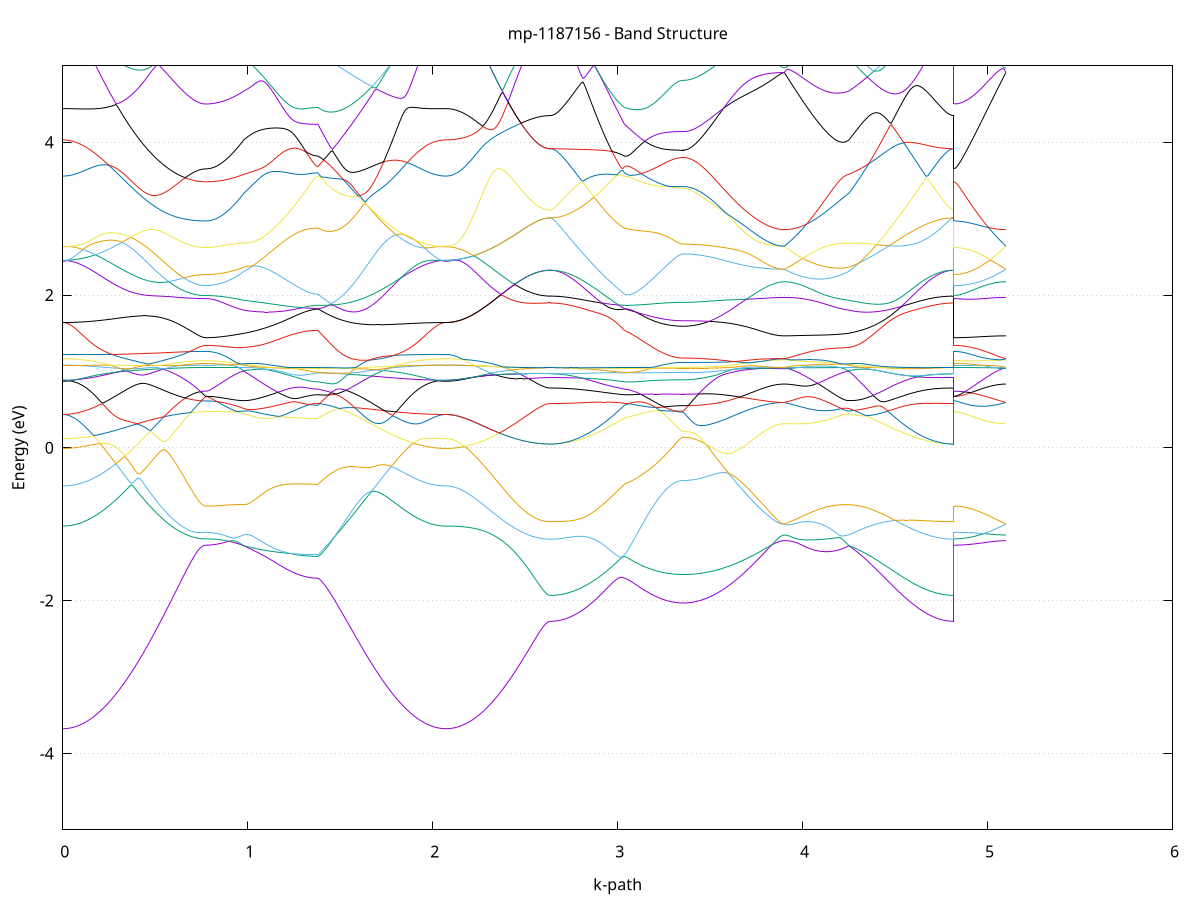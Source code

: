 set title 'mp-1187156 - Band Structure'
set xlabel 'k-path'
set ylabel 'Energy (eV)'
set grid y
set yrange [-5:5]
set terminal png size 800,600
set output 'mp-1187156_bands_gnuplot.png'
plot '-' using 1:2 with lines notitle, '-' using 1:2 with lines notitle, '-' using 1:2 with lines notitle, '-' using 1:2 with lines notitle, '-' using 1:2 with lines notitle, '-' using 1:2 with lines notitle, '-' using 1:2 with lines notitle, '-' using 1:2 with lines notitle, '-' using 1:2 with lines notitle, '-' using 1:2 with lines notitle, '-' using 1:2 with lines notitle, '-' using 1:2 with lines notitle, '-' using 1:2 with lines notitle, '-' using 1:2 with lines notitle, '-' using 1:2 with lines notitle, '-' using 1:2 with lines notitle, '-' using 1:2 with lines notitle, '-' using 1:2 with lines notitle, '-' using 1:2 with lines notitle, '-' using 1:2 with lines notitle, '-' using 1:2 with lines notitle, '-' using 1:2 with lines notitle, '-' using 1:2 with lines notitle, '-' using 1:2 with lines notitle, '-' using 1:2 with lines notitle, '-' using 1:2 with lines notitle, '-' using 1:2 with lines notitle, '-' using 1:2 with lines notitle, '-' using 1:2 with lines notitle, '-' using 1:2 with lines notitle, '-' using 1:2 with lines notitle, '-' using 1:2 with lines notitle, '-' using 1:2 with lines notitle, '-' using 1:2 with lines notitle, '-' using 1:2 with lines notitle, '-' using 1:2 with lines notitle, '-' using 1:2 with lines notitle, '-' using 1:2 with lines notitle, '-' using 1:2 with lines notitle, '-' using 1:2 with lines notitle, '-' using 1:2 with lines notitle, '-' using 1:2 with lines notitle, '-' using 1:2 with lines notitle, '-' using 1:2 with lines notitle, '-' using 1:2 with lines notitle, '-' using 1:2 with lines notitle, '-' using 1:2 with lines notitle, '-' using 1:2 with lines notitle
0.000000 -40.477284
0.009908 -40.477284
0.019816 -40.477284
0.029725 -40.477284
0.039633 -40.477284
0.049541 -40.477284
0.059449 -40.477284
0.069357 -40.477284
0.079265 -40.477284
0.089174 -40.477284
0.099082 -40.477284
0.108990 -40.477284
0.118898 -40.477284
0.128806 -40.477284
0.138715 -40.477284
0.148623 -40.477284
0.158531 -40.477284
0.168439 -40.477284
0.178347 -40.477284
0.188256 -40.477284
0.198164 -40.477284
0.208072 -40.477284
0.217980 -40.477284
0.227888 -40.477284
0.237796 -40.477284
0.247705 -40.477284
0.257613 -40.477284
0.267521 -40.477284
0.277429 -40.477284
0.287337 -40.477284
0.297246 -40.477184
0.307154 -40.477184
0.317062 -40.477184
0.326970 -40.477184
0.336878 -40.477184
0.346786 -40.477184
0.356695 -40.477184
0.366603 -40.477184
0.376511 -40.477184
0.386419 -40.477184
0.396327 -40.477184
0.406236 -40.477184
0.416144 -40.477184
0.426052 -40.477184
0.435960 -40.477184
0.445868 -40.477184
0.455777 -40.477184
0.465685 -40.477184
0.475593 -40.477184
0.485501 -40.477184
0.495409 -40.477184
0.505317 -40.477184
0.515226 -40.477184
0.525134 -40.477184
0.535042 -40.477184
0.544950 -40.477184
0.554858 -40.477184
0.564767 -40.477184
0.574675 -40.477184
0.584583 -40.477184
0.594491 -40.477184
0.604399 -40.477184
0.614308 -40.477184
0.624216 -40.477184
0.634124 -40.477084
0.644032 -40.477084
0.653940 -40.477084
0.663848 -40.477084
0.673757 -40.477084
0.683665 -40.477084
0.693573 -40.477084
0.703481 -40.477084
0.713389 -40.477084
0.723298 -40.477084
0.733206 -40.477084
0.743114 -40.477084
0.753022 -40.477084
0.762930 -40.477084
0.772838 -40.477084
0.772838 -40.477084
0.782649 -40.477084
0.792459 -40.477084
0.802270 -40.477084
0.812080 -40.477084
0.821891 -40.477084
0.831701 -40.477084
0.841512 -40.477084
0.851322 -40.477084
0.861133 -40.477084
0.870943 -40.477084
0.880754 -40.477084
0.890564 -40.477084
0.900375 -40.477084
0.910185 -40.477084
0.919995 -40.477084
0.929806 -40.477084
0.939616 -40.477184
0.949427 -40.477184
0.959237 -40.477184
0.969048 -40.477184
0.978858 -40.477184
0.978858 -40.477184
0.988634 -40.477184
0.998410 -40.477184
1.008185 -40.477184
1.017961 -40.477184
1.027736 -40.477184
1.037512 -40.477184
1.047288 -40.477184
1.057063 -40.477184
1.066839 -40.477184
1.076615 -40.477184
1.086390 -40.477184
1.096166 -40.477184
1.105942 -40.477184
1.115717 -40.477184
1.125493 -40.477184
1.135269 -40.477184
1.145044 -40.477184
1.154820 -40.477184
1.164595 -40.477184
1.174371 -40.477184
1.184147 -40.477184
1.193922 -40.477184
1.203698 -40.477184
1.213474 -40.477184
1.223249 -40.477184
1.233025 -40.477184
1.242801 -40.477184
1.252576 -40.477184
1.262352 -40.477184
1.272128 -40.477184
1.281903 -40.477184
1.291679 -40.477184
1.301454 -40.477184
1.311230 -40.477184
1.321006 -40.477184
1.330781 -40.477184
1.340557 -40.477184
1.350333 -40.477184
1.360108 -40.477184
1.369884 -40.477184
1.379660 -40.477184
1.379660 -40.477184
1.389548 -40.477184
1.399436 -40.477184
1.409323 -40.477184
1.419211 -40.477184
1.429099 -40.477184
1.438987 -40.477184
1.448875 -40.477184
1.458763 -40.477184
1.468651 -40.477184
1.478539 -40.477184
1.488427 -40.477184
1.498315 -40.477184
1.508203 -40.477184
1.518091 -40.477184
1.527979 -40.477184
1.537867 -40.477184
1.547755 -40.477184
1.557643 -40.477184
1.567531 -40.477184
1.577419 -40.477184
1.587307 -40.477184
1.597195 -40.477184
1.607083 -40.477184
1.616971 -40.477184
1.626859 -40.477184
1.636747 -40.477184
1.646635 -40.477184
1.656523 -40.477184
1.666410 -40.477184
1.676298 -40.477184
1.686186 -40.477184
1.696074 -40.477184
1.705962 -40.477184
1.715850 -40.477184
1.725738 -40.477184
1.735626 -40.477184
1.745514 -40.477184
1.755402 -40.477184
1.765290 -40.477184
1.775178 -40.477284
1.785066 -40.477284
1.794954 -40.477284
1.804842 -40.477284
1.814730 -40.477284
1.824618 -40.477284
1.834506 -40.477284
1.844394 -40.477284
1.854282 -40.477284
1.864170 -40.477284
1.874058 -40.477284
1.883946 -40.477284
1.893834 -40.477284
1.903722 -40.477284
1.913610 -40.477284
1.923497 -40.477284
1.933385 -40.477284
1.943273 -40.477284
1.953161 -40.477284
1.963049 -40.477284
1.972937 -40.477284
1.982825 -40.477284
1.992713 -40.477284
2.002601 -40.477284
2.012489 -40.477284
2.022377 -40.477284
2.032265 -40.477284
2.042153 -40.477284
2.052041 -40.477284
2.061929 -40.477284
2.071817 -40.477284
2.071817 -40.477284
2.081717 -40.477284
2.091617 -40.477284
2.101517 -40.477284
2.111417 -40.477284
2.121317 -40.477284
2.131217 -40.477284
2.141117 -40.477284
2.151018 -40.477284
2.160918 -40.477284
2.170818 -40.477284
2.180718 -40.477284
2.190618 -40.477284
2.200518 -40.477284
2.210418 -40.477284
2.220318 -40.477284
2.230218 -40.477284
2.240118 -40.477284
2.250018 -40.477284
2.259919 -40.477284
2.269819 -40.477284
2.279719 -40.477284
2.289619 -40.477284
2.299519 -40.477284
2.309419 -40.477284
2.319319 -40.477284
2.329219 -40.477284
2.339119 -40.477284
2.349019 -40.477284
2.358919 -40.477284
2.368819 -40.477284
2.378720 -40.477284
2.388620 -40.477284
2.398520 -40.477284
2.408420 -40.477284
2.418320 -40.477284
2.428220 -40.477284
2.438120 -40.477284
2.448020 -40.477284
2.457920 -40.477284
2.467820 -40.477284
2.477720 -40.477284
2.487620 -40.477284
2.497521 -40.477284
2.507421 -40.477284
2.517321 -40.477284
2.527221 -40.477284
2.537121 -40.477284
2.547021 -40.477284
2.556921 -40.477284
2.566821 -40.477284
2.576721 -40.477284
2.586621 -40.477284
2.596521 -40.477284
2.606422 -40.477284
2.616322 -40.477284
2.626222 -40.477284
2.636122 -40.477284
2.636122 -40.477284
2.645897 -40.477284
2.655673 -40.477284
2.665449 -40.477284
2.675224 -40.477284
2.685000 -40.477284
2.694776 -40.477284
2.704551 -40.477284
2.714327 -40.477284
2.724103 -40.477284
2.733878 -40.477284
2.743654 -40.477284
2.753430 -40.477284
2.763205 -40.477284
2.772981 -40.477284
2.782756 -40.477184
2.792532 -40.477184
2.802308 -40.477184
2.812083 -40.477184
2.821859 -40.477184
2.831635 -40.477184
2.841410 -40.477184
2.851186 -40.477184
2.860962 -40.477184
2.870737 -40.477184
2.880513 -40.477184
2.890288 -40.477184
2.900064 -40.477184
2.909840 -40.477184
2.919615 -40.477184
2.929391 -40.477184
2.939167 -40.477184
2.948942 -40.477184
2.958718 -40.477184
2.968494 -40.477184
2.978269 -40.477184
2.988045 -40.477184
2.997821 -40.477184
3.007596 -40.477184
3.017372 -40.477184
3.027147 -40.477184
3.036923 -40.477184
3.036923 -40.477184
3.046846 -40.477184
3.056769 -40.477184
3.066693 -40.477184
3.076616 -40.477184
3.086539 -40.477184
3.096462 -40.477184
3.106385 -40.477184
3.116308 -40.477184
3.126231 -40.477184
3.136155 -40.477184
3.146078 -40.477184
3.156001 -40.477184
3.165924 -40.477184
3.175847 -40.477184
3.185770 -40.477184
3.195693 -40.477184
3.205617 -40.477184
3.215540 -40.477184
3.225463 -40.477184
3.235386 -40.477184
3.245309 -40.477184
3.255232 -40.477184
3.265155 -40.477184
3.275079 -40.477184
3.285002 -40.477184
3.294925 -40.477184
3.304848 -40.477184
3.314771 -40.477184
3.324694 -40.477184
3.334618 -40.477184
3.344541 -40.477184
3.354464 -40.477184
3.354464 -40.477184
3.364400 -40.477184
3.374336 -40.477184
3.384272 -40.477184
3.394208 -40.477184
3.404144 -40.477184
3.414080 -40.477184
3.424016 -40.477184
3.433952 -40.477184
3.443888 -40.477184
3.453824 -40.477184
3.463760 -40.477184
3.473696 -40.477184
3.483632 -40.477184
3.493568 -40.477184
3.503504 -40.477184
3.513440 -40.477184
3.523376 -40.477184
3.533312 -40.477184
3.543248 -40.477184
3.553184 -40.477184
3.563120 -40.477184
3.573056 -40.477184
3.582992 -40.477184
3.592928 -40.477184
3.602863 -40.477184
3.612799 -40.477184
3.622735 -40.477184
3.632671 -40.477184
3.642607 -40.477184
3.652543 -40.477184
3.662479 -40.477184
3.672415 -40.477184
3.682351 -40.477184
3.692287 -40.477184
3.702223 -40.477184
3.712159 -40.477184
3.722095 -40.477184
3.732031 -40.477184
3.741967 -40.477184
3.751903 -40.477084
3.761839 -40.477084
3.771775 -40.477084
3.781711 -40.477084
3.791647 -40.477084
3.801583 -40.477084
3.811519 -40.477084
3.821455 -40.477084
3.831391 -40.477084
3.841327 -40.477084
3.851263 -40.477084
3.861199 -40.477084
3.871135 -40.477084
3.881071 -40.477084
3.891007 -40.477084
3.900943 -40.477084
3.900943 -40.477084
3.910925 -40.477084
3.920907 -40.477084
3.930888 -40.477084
3.940870 -40.477084
3.950852 -40.477084
3.960834 -40.477084
3.970816 -40.477084
3.980797 -40.477084
3.990779 -40.477084
4.000761 -40.477084
4.010743 -40.477084
4.020725 -40.477084
4.030706 -40.477084
4.040688 -40.477084
4.050670 -40.477084
4.060652 -40.477084
4.070633 -40.477084
4.080615 -40.477084
4.090597 -40.477084
4.100579 -40.477084
4.110561 -40.477084
4.120542 -40.477084
4.130524 -40.477084
4.140506 -40.477084
4.150488 -40.477084
4.160470 -40.477184
4.170451 -40.477084
4.180433 -40.477184
4.190415 -40.477084
4.200397 -40.477184
4.210378 -40.477184
4.220360 -40.477184
4.230342 -40.477184
4.240324 -40.477184
4.250306 -40.477184
4.250306 -40.477184
4.260250 -40.477184
4.270194 -40.477184
4.280138 -40.477184
4.290082 -40.477184
4.300027 -40.477184
4.309971 -40.477184
4.319915 -40.477184
4.329859 -40.477184
4.339803 -40.477184
4.349748 -40.477184
4.359692 -40.477184
4.369636 -40.477184
4.379580 -40.477184
4.389524 -40.477184
4.399468 -40.477184
4.409413 -40.477184
4.419357 -40.477184
4.429301 -40.477184
4.439245 -40.477184
4.449189 -40.477184
4.459134 -40.477184
4.469078 -40.477184
4.479022 -40.477184
4.488966 -40.477184
4.498910 -40.477184
4.508855 -40.477184
4.518799 -40.477184
4.528743 -40.477184
4.538687 -40.477184
4.548631 -40.477184
4.558575 -40.477184
4.568520 -40.477184
4.578464 -40.477184
4.588408 -40.477184
4.598352 -40.477184
4.608296 -40.477184
4.618241 -40.477184
4.628185 -40.477184
4.638129 -40.477184
4.648073 -40.477184
4.658017 -40.477184
4.667961 -40.477184
4.677906 -40.477184
4.687850 -40.477284
4.697794 -40.477284
4.707738 -40.477284
4.717682 -40.477284
4.727627 -40.477284
4.737571 -40.477284
4.747515 -40.477284
4.757459 -40.477284
4.767403 -40.477284
4.777348 -40.477284
4.787292 -40.477284
4.797236 -40.477284
4.807180 -40.477284
4.817124 -40.477284
4.817124 -40.477084
4.826854 -40.477084
4.836583 -40.477084
4.846312 -40.477084
4.856042 -40.477084
4.865771 -40.477084
4.875501 -40.477084
4.885230 -40.477084
4.894959 -40.477084
4.904689 -40.477084
4.914418 -40.477084
4.924148 -40.477084
4.933877 -40.477084
4.943606 -40.477084
4.953336 -40.477084
4.963065 -40.477084
4.972795 -40.477084
4.982524 -40.477084
4.992253 -40.477084
5.001983 -40.477084
5.011712 -40.477084
5.021442 -40.477084
5.031171 -40.477084
5.040900 -40.477084
5.050630 -40.477084
5.060359 -40.477084
5.070089 -40.477084
5.079818 -40.477084
5.089547 -40.477084
5.099277 -40.477084
e
0.000000 -35.918384
0.009908 -35.918384
0.019816 -35.918384
0.029725 -35.918384
0.039633 -35.918384
0.049541 -35.918384
0.059449 -35.918384
0.069357 -35.918284
0.079265 -35.918284
0.089174 -35.918284
0.099082 -35.918284
0.108990 -35.918284
0.118898 -35.918184
0.128806 -35.918184
0.138715 -35.918184
0.148623 -35.918084
0.158531 -35.918084
0.168439 -35.918084
0.178347 -35.917984
0.188256 -35.917984
0.198164 -35.917884
0.208072 -35.917884
0.217980 -35.917784
0.227888 -35.917784
0.237796 -35.917784
0.247705 -35.917684
0.257613 -35.917684
0.267521 -35.917584
0.277429 -35.917584
0.287337 -35.917484
0.297246 -35.917384
0.307154 -35.917384
0.317062 -35.917284
0.326970 -35.917284
0.336878 -35.917184
0.346786 -35.917184
0.356695 -35.917084
0.366603 -35.917084
0.376511 -35.916984
0.386419 -35.916884
0.396327 -35.916884
0.406236 -35.916784
0.416144 -35.916784
0.426052 -35.916684
0.435960 -35.916684
0.445868 -35.916584
0.455777 -35.916584
0.465685 -35.916484
0.475593 -35.916384
0.485501 -35.916384
0.495409 -35.916284
0.505317 -35.916284
0.515226 -35.916184
0.525134 -35.916184
0.535042 -35.916084
0.544950 -35.916084
0.554858 -35.915984
0.564767 -35.915984
0.574675 -35.915984
0.584583 -35.915884
0.594491 -35.915884
0.604399 -35.915884
0.614308 -35.915784
0.624216 -35.915784
0.634124 -35.915784
0.644032 -35.915684
0.653940 -35.915684
0.663848 -35.915684
0.673757 -35.915684
0.683665 -35.915584
0.693573 -35.915584
0.703481 -35.915584
0.713389 -35.915584
0.723298 -35.915584
0.733206 -35.915584
0.743114 -35.915484
0.753022 -35.915484
0.762930 -35.915484
0.772838 -35.915484
0.772838 -35.915484
0.782649 -35.915484
0.792459 -35.915484
0.802270 -35.915484
0.812080 -35.915484
0.821891 -35.915484
0.831701 -35.915484
0.841512 -35.915484
0.851322 -35.915484
0.861133 -35.915484
0.870943 -35.915484
0.880754 -35.915584
0.890564 -35.915584
0.900375 -35.915584
0.910185 -35.915484
0.919995 -35.915584
0.929806 -35.915584
0.939616 -35.915584
0.949427 -35.915584
0.959237 -35.915584
0.969048 -35.915584
0.978858 -35.915584
0.978858 -35.915584
0.988634 -35.915584
0.998410 -35.915584
1.008185 -35.915584
1.017961 -35.915584
1.027736 -35.915584
1.037512 -35.915584
1.047288 -35.915584
1.057063 -35.915584
1.066839 -35.915584
1.076615 -35.915584
1.086390 -35.915584
1.096166 -35.915584
1.105942 -35.915584
1.115717 -35.915584
1.125493 -35.915684
1.135269 -35.915684
1.145044 -35.915684
1.154820 -35.915684
1.164595 -35.915684
1.174371 -35.915684
1.184147 -35.915684
1.193922 -35.915684
1.203698 -35.915684
1.213474 -35.915684
1.223249 -35.915784
1.233025 -35.915784
1.242801 -35.915784
1.252576 -35.915784
1.262352 -35.915784
1.272128 -35.915784
1.281903 -35.915784
1.291679 -35.915784
1.301454 -35.915784
1.311230 -35.915784
1.321006 -35.915784
1.330781 -35.915784
1.340557 -35.915784
1.350333 -35.915784
1.360108 -35.915784
1.369884 -35.915784
1.379660 -35.915784
1.379660 -35.915784
1.389548 -35.915784
1.399436 -35.915884
1.409323 -35.915884
1.419211 -35.915884
1.429099 -35.915884
1.438987 -35.915984
1.448875 -35.915984
1.458763 -35.915984
1.468651 -35.916084
1.478539 -35.916084
1.488427 -35.916084
1.498315 -35.916184
1.508203 -35.916184
1.518091 -35.916184
1.527979 -35.916284
1.537867 -35.916284
1.547755 -35.916284
1.557643 -35.916384
1.567531 -35.916384
1.577419 -35.916484
1.587307 -35.916484
1.597195 -35.916584
1.607083 -35.916584
1.616971 -35.916684
1.626859 -35.916684
1.636747 -35.916784
1.646635 -35.916784
1.656523 -35.916884
1.666410 -35.916884
1.676298 -35.916984
1.686186 -35.916984
1.696074 -35.917084
1.705962 -35.917084
1.715850 -35.917184
1.725738 -35.917184
1.735626 -35.917284
1.745514 -35.917284
1.755402 -35.917384
1.765290 -35.917384
1.775178 -35.917484
1.785066 -35.917484
1.794954 -35.917584
1.804842 -35.917584
1.814730 -35.917684
1.824618 -35.917684
1.834506 -35.917784
1.844394 -35.917784
1.854282 -35.917884
1.864170 -35.917884
1.874058 -35.917884
1.883946 -35.917984
1.893834 -35.917984
1.903722 -35.918084
1.913610 -35.918084
1.923497 -35.918084
1.933385 -35.918184
1.943273 -35.918184
1.953161 -35.918184
1.963049 -35.918184
1.972937 -35.918284
1.982825 -35.918284
1.992713 -35.918284
2.002601 -35.918284
2.012489 -35.918384
2.022377 -35.918384
2.032265 -35.918384
2.042153 -35.918384
2.052041 -35.918384
2.061929 -35.918384
2.071817 -35.918384
2.071817 -35.918384
2.081717 -35.918384
2.091617 -35.918384
2.101517 -35.918384
2.111417 -35.918384
2.121317 -35.918284
2.131217 -35.918284
2.141117 -35.918284
2.151018 -35.918284
2.160918 -35.918184
2.170818 -35.918184
2.180718 -35.918184
2.190618 -35.918084
2.200518 -35.918084
2.210418 -35.917984
2.220318 -35.917984
2.230218 -35.917884
2.240118 -35.917784
2.250018 -35.917784
2.259919 -35.917684
2.269819 -35.917584
2.279719 -35.917584
2.289619 -35.917484
2.299519 -35.917384
2.309419 -35.917384
2.319319 -35.917284
2.329219 -35.917184
2.339119 -35.917084
2.349019 -35.916984
2.358919 -35.916984
2.368819 -35.916884
2.378720 -35.916784
2.388620 -35.916684
2.398520 -35.916684
2.408420 -35.916584
2.418320 -35.916484
2.428220 -35.916484
2.438120 -35.916384
2.448020 -35.916284
2.457920 -35.916284
2.467820 -35.916184
2.477720 -35.916084
2.487620 -35.916084
2.497521 -35.915984
2.507421 -35.915984
2.517321 -35.915884
2.527221 -35.915884
2.537121 -35.915784
2.547021 -35.915784
2.556921 -35.915684
2.566821 -35.915684
2.576721 -35.915684
2.586621 -35.915684
2.596521 -35.915584
2.606422 -35.915584
2.616322 -35.915584
2.626222 -35.915584
2.636122 -35.915584
2.636122 -35.915584
2.645897 -35.915584
2.655673 -35.915584
2.665449 -35.915584
2.675224 -35.915584
2.685000 -35.915584
2.694776 -35.915584
2.704551 -35.915584
2.714327 -35.915584
2.724103 -35.915584
2.733878 -35.915584
2.743654 -35.915584
2.753430 -35.915584
2.763205 -35.915584
2.772981 -35.915584
2.782756 -35.915584
2.792532 -35.915584
2.802308 -35.915584
2.812083 -35.915584
2.821859 -35.915584
2.831635 -35.915584
2.841410 -35.915584
2.851186 -35.915584
2.860962 -35.915584
2.870737 -35.915584
2.880513 -35.915584
2.890288 -35.915584
2.900064 -35.915684
2.909840 -35.915684
2.919615 -35.915684
2.929391 -35.915684
2.939167 -35.915684
2.948942 -35.915684
2.958718 -35.915684
2.968494 -35.915684
2.978269 -35.915684
2.988045 -35.915684
2.997821 -35.915784
3.007596 -35.915784
3.017372 -35.915784
3.027147 -35.915784
3.036923 -35.915784
3.036923 -35.915784
3.046846 -35.915784
3.056769 -35.915884
3.066693 -35.915884
3.076616 -35.915884
3.086539 -35.915884
3.096462 -35.915884
3.106385 -35.915884
3.116308 -35.915884
3.126231 -35.915984
3.136155 -35.915984
3.146078 -35.915984
3.156001 -35.915984
3.165924 -35.915984
3.175847 -35.915984
3.185770 -35.916084
3.195693 -35.916084
3.205617 -35.916084
3.215540 -35.916084
3.225463 -35.916084
3.235386 -35.916184
3.245309 -35.916184
3.255232 -35.916184
3.265155 -35.916184
3.275079 -35.916184
3.285002 -35.916184
3.294925 -35.916184
3.304848 -35.916184
3.314771 -35.916184
3.324694 -35.916284
3.334618 -35.916284
3.344541 -35.916284
3.354464 -35.916284
3.354464 -35.916284
3.364400 -35.916284
3.374336 -35.916284
3.384272 -35.916284
3.394208 -35.916284
3.404144 -35.916184
3.414080 -35.916184
3.424016 -35.916184
3.433952 -35.916184
3.443888 -35.916184
3.453824 -35.916184
3.463760 -35.916184
3.473696 -35.916184
3.483632 -35.916184
3.493568 -35.916084
3.503504 -35.916084
3.513440 -35.916084
3.523376 -35.916084
3.533312 -35.916084
3.543248 -35.916084
3.553184 -35.915984
3.563120 -35.915984
3.573056 -35.915984
3.582992 -35.915984
3.592928 -35.915984
3.602863 -35.915984
3.612799 -35.915884
3.622735 -35.915884
3.632671 -35.915884
3.642607 -35.915884
3.652543 -35.915884
3.662479 -35.915784
3.672415 -35.915784
3.682351 -35.915784
3.692287 -35.915784
3.702223 -35.915684
3.712159 -35.915684
3.722095 -35.915684
3.732031 -35.915684
3.741967 -35.915684
3.751903 -35.915684
3.761839 -35.915684
3.771775 -35.915584
3.781711 -35.915584
3.791647 -35.915584
3.801583 -35.915584
3.811519 -35.915584
3.821455 -35.915584
3.831391 -35.915584
3.841327 -35.915584
3.851263 -35.915584
3.861199 -35.915584
3.871135 -35.915584
3.881071 -35.915484
3.891007 -35.915484
3.900943 -35.915484
3.900943 -35.915484
3.910925 -35.915484
3.920907 -35.915484
3.930888 -35.915484
3.940870 -35.915484
3.950852 -35.915484
3.960834 -35.915584
3.970816 -35.915484
3.980797 -35.915584
3.990779 -35.915584
4.000761 -35.915584
4.010743 -35.915584
4.020725 -35.915584
4.030706 -35.915584
4.040688 -35.915584
4.050670 -35.915584
4.060652 -35.915584
4.070633 -35.915584
4.080615 -35.915584
4.090597 -35.915584
4.100579 -35.915584
4.110561 -35.915584
4.120542 -35.915584
4.130524 -35.915584
4.140506 -35.915584
4.150488 -35.915584
4.160470 -35.915584
4.170451 -35.915584
4.180433 -35.915584
4.190415 -35.915584
4.200397 -35.915584
4.210378 -35.915584
4.220360 -35.915584
4.230342 -35.915584
4.240324 -35.915584
4.250306 -35.915584
4.250306 -35.915584
4.260250 -35.915584
4.270194 -35.915584
4.280138 -35.915584
4.290082 -35.915584
4.300027 -35.915584
4.309971 -35.915584
4.319915 -35.915584
4.329859 -35.915584
4.339803 -35.915584
4.349748 -35.915584
4.359692 -35.915584
4.369636 -35.915584
4.379580 -35.915584
4.389524 -35.915584
4.399468 -35.915584
4.409413 -35.915584
4.419357 -35.915584
4.429301 -35.915584
4.439245 -35.915584
4.449189 -35.915584
4.459134 -35.915584
4.469078 -35.915584
4.479022 -35.915584
4.488966 -35.915584
4.498910 -35.915584
4.508855 -35.915584
4.518799 -35.915584
4.528743 -35.915584
4.538687 -35.915584
4.548631 -35.915584
4.558575 -35.915584
4.568520 -35.915584
4.578464 -35.915584
4.588408 -35.915584
4.598352 -35.915584
4.608296 -35.915584
4.618241 -35.915584
4.628185 -35.915584
4.638129 -35.915584
4.648073 -35.915584
4.658017 -35.915584
4.667961 -35.915584
4.677906 -35.915584
4.687850 -35.915584
4.697794 -35.915584
4.707738 -35.915584
4.717682 -35.915584
4.727627 -35.915584
4.737571 -35.915584
4.747515 -35.915584
4.757459 -35.915584
4.767403 -35.915584
4.777348 -35.915584
4.787292 -35.915584
4.797236 -35.915584
4.807180 -35.915584
4.817124 -35.915584
4.817124 -35.915484
4.826854 -35.915484
4.836583 -35.915484
4.846312 -35.915484
4.856042 -35.915484
4.865771 -35.915484
4.875501 -35.915484
4.885230 -35.915484
4.894959 -35.915484
4.904689 -35.915484
4.914418 -35.915484
4.924148 -35.915484
4.933877 -35.915484
4.943606 -35.915484
4.953336 -35.915484
4.963065 -35.915484
4.972795 -35.915484
4.982524 -35.915484
4.992253 -35.915484
5.001983 -35.915484
5.011712 -35.915484
5.021442 -35.915484
5.031171 -35.915484
5.040900 -35.915484
5.050630 -35.915484
5.060359 -35.915484
5.070089 -35.915484
5.079818 -35.915484
5.089547 -35.915484
5.099277 -35.915484
e
0.000000 -35.822984
0.009908 -35.822984
0.019816 -35.822984
0.029725 -35.822984
0.039633 -35.822884
0.049541 -35.822884
0.059449 -35.822884
0.069357 -35.822884
0.079265 -35.822784
0.089174 -35.822784
0.099082 -35.822684
0.108990 -35.822684
0.118898 -35.822584
0.128806 -35.822584
0.138715 -35.822484
0.148623 -35.822384
0.158531 -35.822284
0.168439 -35.822284
0.178347 -35.822184
0.188256 -35.822084
0.198164 -35.821984
0.208072 -35.821884
0.217980 -35.821784
0.227888 -35.821684
0.237796 -35.821584
0.247705 -35.821484
0.257613 -35.821384
0.267521 -35.821284
0.277429 -35.821184
0.287337 -35.821084
0.297246 -35.820884
0.307154 -35.820784
0.317062 -35.820684
0.326970 -35.820584
0.336878 -35.820384
0.346786 -35.820284
0.356695 -35.820184
0.366603 -35.819984
0.376511 -35.819884
0.386419 -35.819784
0.396327 -35.819584
0.406236 -35.819484
0.416144 -35.819384
0.426052 -35.819284
0.435960 -35.819084
0.445868 -35.818984
0.455777 -35.818884
0.465685 -35.818684
0.475593 -35.818584
0.485501 -35.818484
0.495409 -35.818384
0.505317 -35.818284
0.515226 -35.818084
0.525134 -35.817984
0.535042 -35.817884
0.544950 -35.817784
0.554858 -35.817684
0.564767 -35.817584
0.574675 -35.817484
0.584583 -35.817384
0.594491 -35.817284
0.604399 -35.817184
0.614308 -35.817084
0.624216 -35.817084
0.634124 -35.816984
0.644032 -35.816884
0.653940 -35.816884
0.663848 -35.816784
0.673757 -35.816684
0.683665 -35.816684
0.693573 -35.816584
0.703481 -35.816584
0.713389 -35.816584
0.723298 -35.816484
0.733206 -35.816484
0.743114 -35.816484
0.753022 -35.816484
0.762930 -35.816484
0.772838 -35.816484
0.772838 -35.816484
0.782649 -35.816484
0.792459 -35.816484
0.802270 -35.816384
0.812080 -35.816384
0.821891 -35.816484
0.831701 -35.816484
0.841512 -35.816484
0.851322 -35.816584
0.861133 -35.816684
0.870943 -35.816684
0.880754 -35.816784
0.890564 -35.816884
0.900375 -35.816984
0.910185 -35.817084
0.919995 -35.817184
0.929806 -35.817284
0.939616 -35.817384
0.949427 -35.817484
0.959237 -35.817684
0.969048 -35.817784
0.978858 -35.817884
0.978858 -35.817884
0.988634 -35.817984
0.998410 -35.818084
1.008185 -35.818184
1.017961 -35.818284
1.027736 -35.818384
1.037512 -35.818484
1.047288 -35.818584
1.057063 -35.818684
1.066839 -35.818784
1.076615 -35.818884
1.086390 -35.818984
1.096166 -35.818984
1.105942 -35.819084
1.115717 -35.819184
1.125493 -35.819284
1.135269 -35.819284
1.145044 -35.819384
1.154820 -35.819484
1.164595 -35.819484
1.174371 -35.819584
1.184147 -35.819684
1.193922 -35.819684
1.203698 -35.819784
1.213474 -35.819784
1.223249 -35.819884
1.233025 -35.819884
1.242801 -35.819984
1.252576 -35.819984
1.262352 -35.820084
1.272128 -35.820084
1.281903 -35.820084
1.291679 -35.820084
1.301454 -35.820184
1.311230 -35.820184
1.321006 -35.820184
1.330781 -35.820184
1.340557 -35.820284
1.350333 -35.820284
1.360108 -35.820284
1.369884 -35.820284
1.379660 -35.820284
1.379660 -35.820284
1.389548 -35.819984
1.399436 -35.819784
1.409323 -35.819484
1.419211 -35.819284
1.429099 -35.818984
1.438987 -35.818784
1.448875 -35.818484
1.458763 -35.818184
1.468651 -35.817984
1.478539 -35.817684
1.488427 -35.817384
1.498315 -35.817184
1.508203 -35.816884
1.518091 -35.816584
1.527979 -35.816384
1.537867 -35.816084
1.547755 -35.816284
1.557643 -35.816584
1.567531 -35.816784
1.577419 -35.816984
1.587307 -35.817184
1.597195 -35.817384
1.607083 -35.817584
1.616971 -35.817784
1.626859 -35.818084
1.636747 -35.818284
1.646635 -35.818484
1.656523 -35.818684
1.666410 -35.818784
1.676298 -35.818984
1.686186 -35.819184
1.696074 -35.819384
1.705962 -35.819584
1.715850 -35.819784
1.725738 -35.819884
1.735626 -35.820084
1.745514 -35.820284
1.755402 -35.820384
1.765290 -35.820584
1.775178 -35.820684
1.785066 -35.820884
1.794954 -35.820984
1.804842 -35.821084
1.814730 -35.821284
1.824618 -35.821384
1.834506 -35.821484
1.844394 -35.821684
1.854282 -35.821784
1.864170 -35.821784
1.874058 -35.821984
1.883946 -35.822084
1.893834 -35.822184
1.903722 -35.822184
1.913610 -35.822284
1.923497 -35.822384
1.933385 -35.822484
1.943273 -35.822584
1.953161 -35.822584
1.963049 -35.822684
1.972937 -35.822684
1.982825 -35.822784
1.992713 -35.822784
2.002601 -35.822884
2.012489 -35.822884
2.022377 -35.822884
2.032265 -35.822984
2.042153 -35.822984
2.052041 -35.822984
2.061929 -35.822984
2.071817 -35.822984
2.071817 -35.822984
2.081717 -35.822984
2.091617 -35.822984
2.101517 -35.822984
2.111417 -35.822984
2.121317 -35.823084
2.131217 -35.823084
2.141117 -35.823084
2.151018 -35.823084
2.160918 -35.823184
2.170818 -35.823184
2.180718 -35.823284
2.190618 -35.823284
2.200518 -35.823284
2.210418 -35.823384
2.220318 -35.823484
2.230218 -35.823484
2.240118 -35.823584
2.250018 -35.823584
2.259919 -35.823684
2.269819 -35.823784
2.279719 -35.823884
2.289619 -35.823884
2.299519 -35.823984
2.309419 -35.824084
2.319319 -35.824184
2.329219 -35.824184
2.339119 -35.824284
2.349019 -35.824384
2.358919 -35.824484
2.368819 -35.824584
2.378720 -35.824584
2.388620 -35.824684
2.398520 -35.824784
2.408420 -35.824884
2.418320 -35.824984
2.428220 -35.824984
2.438120 -35.825084
2.448020 -35.825184
2.457920 -35.825184
2.467820 -35.825284
2.477720 -35.825384
2.487620 -35.825384
2.497521 -35.825484
2.507421 -35.825584
2.517321 -35.825584
2.527221 -35.825684
2.537121 -35.825684
2.547021 -35.825684
2.556921 -35.825784
2.566821 -35.825784
2.576721 -35.825784
2.586621 -35.825884
2.596521 -35.825884
2.606422 -35.825884
2.616322 -35.825884
2.626222 -35.825884
2.636122 -35.825884
2.636122 -35.825884
2.645897 -35.825884
2.655673 -35.825884
2.665449 -35.825884
2.675224 -35.825884
2.685000 -35.825784
2.694776 -35.825784
2.704551 -35.825684
2.714327 -35.825684
2.724103 -35.825584
2.733878 -35.825484
2.743654 -35.825484
2.753430 -35.825384
2.763205 -35.825284
2.772981 -35.825184
2.782756 -35.825084
2.792532 -35.824984
2.802308 -35.824884
2.812083 -35.824684
2.821859 -35.824584
2.831635 -35.824484
2.841410 -35.824284
2.851186 -35.824184
2.860962 -35.823984
2.870737 -35.823784
2.880513 -35.823684
2.890288 -35.823484
2.900064 -35.823284
2.909840 -35.823084
2.919615 -35.822884
2.929391 -35.822684
2.939167 -35.822484
2.948942 -35.822284
2.958718 -35.822084
2.968494 -35.821884
2.978269 -35.821684
2.988045 -35.821484
2.997821 -35.821184
3.007596 -35.820984
3.017372 -35.820784
3.027147 -35.820484
3.036923 -35.820284
3.036923 -35.820284
3.046846 -35.820184
3.056769 -35.819984
3.066693 -35.819884
3.076616 -35.819784
3.086539 -35.819684
3.096462 -35.819584
3.106385 -35.819384
3.116308 -35.819284
3.126231 -35.819184
3.136155 -35.819084
3.146078 -35.818884
3.156001 -35.818784
3.165924 -35.818684
3.175847 -35.818484
3.185770 -35.818384
3.195693 -35.818284
3.205617 -35.818084
3.215540 -35.817984
3.225463 -35.817884
3.235386 -35.817684
3.245309 -35.817584
3.255232 -35.817484
3.265155 -35.817284
3.275079 -35.817184
3.285002 -35.817084
3.294925 -35.816984
3.304848 -35.816784
3.314771 -35.816684
3.324694 -35.816584
3.334618 -35.816484
3.344541 -35.816484
3.354464 -35.816384
3.354464 -35.816384
3.364400 -35.816384
3.374336 -35.816384
3.384272 -35.816384
3.394208 -35.816384
3.404144 -35.816384
3.414080 -35.816384
3.424016 -35.816384
3.433952 -35.816384
3.443888 -35.816384
3.453824 -35.816384
3.463760 -35.816384
3.473696 -35.816384
3.483632 -35.816384
3.493568 -35.816384
3.503504 -35.816384
3.513440 -35.816384
3.523376 -35.816384
3.533312 -35.816384
3.543248 -35.816384
3.553184 -35.816384
3.563120 -35.816384
3.573056 -35.816384
3.582992 -35.816384
3.592928 -35.816384
3.602863 -35.816384
3.612799 -35.816384
3.622735 -35.816384
3.632671 -35.816384
3.642607 -35.816384
3.652543 -35.816384
3.662479 -35.816384
3.672415 -35.816384
3.682351 -35.816384
3.692287 -35.816384
3.702223 -35.816384
3.712159 -35.816384
3.722095 -35.816384
3.732031 -35.816384
3.741967 -35.816384
3.751903 -35.816384
3.761839 -35.816384
3.771775 -35.816384
3.781711 -35.816384
3.791647 -35.816384
3.801583 -35.816384
3.811519 -35.816384
3.821455 -35.816384
3.831391 -35.816384
3.841327 -35.816384
3.851263 -35.816384
3.861199 -35.816384
3.871135 -35.816384
3.881071 -35.816384
3.891007 -35.816384
3.900943 -35.816384
3.900943 -35.816384
3.910925 -35.816384
3.920907 -35.816384
3.930888 -35.816384
3.940870 -35.816384
3.950852 -35.816384
3.960834 -35.816484
3.970816 -35.816484
3.980797 -35.816484
3.990779 -35.816484
4.000761 -35.816484
4.010743 -35.816484
4.020725 -35.816584
4.030706 -35.816584
4.040688 -35.816584
4.050670 -35.816684
4.060652 -35.816684
4.070633 -35.816784
4.080615 -35.816784
4.090597 -35.816784
4.100579 -35.816884
4.110561 -35.816984
4.120542 -35.816984
4.130524 -35.817084
4.140506 -35.817084
4.150488 -35.817184
4.160470 -35.817284
4.170451 -35.817284
4.180433 -35.817384
4.190415 -35.817484
4.200397 -35.817484
4.210378 -35.817584
4.220360 -35.817684
4.230342 -35.817784
4.240324 -35.817884
4.250306 -35.817884
4.250306 -35.817884
4.260250 -35.818084
4.270194 -35.818184
4.280138 -35.818384
4.290082 -35.818584
4.300027 -35.818684
4.309971 -35.818884
4.319915 -35.819084
4.329859 -35.819184
4.339803 -35.819384
4.349748 -35.819584
4.359692 -35.819784
4.369636 -35.819984
4.379580 -35.820184
4.389524 -35.820284
4.399468 -35.820484
4.409413 -35.820684
4.419357 -35.820884
4.429301 -35.821084
4.439245 -35.821284
4.449189 -35.821484
4.459134 -35.821684
4.469078 -35.821884
4.479022 -35.822084
4.488966 -35.822284
4.498910 -35.822384
4.508855 -35.822584
4.518799 -35.822784
4.528743 -35.822984
4.538687 -35.823184
4.548631 -35.823284
4.558575 -35.823484
4.568520 -35.823684
4.578464 -35.823784
4.588408 -35.823984
4.598352 -35.824184
4.608296 -35.824284
4.618241 -35.824384
4.628185 -35.824584
4.638129 -35.824684
4.648073 -35.824784
4.658017 -35.824984
4.667961 -35.825084
4.677906 -35.825184
4.687850 -35.825284
4.697794 -35.825384
4.707738 -35.825484
4.717682 -35.825484
4.727627 -35.825584
4.737571 -35.825684
4.747515 -35.825684
4.757459 -35.825784
4.767403 -35.825784
4.777348 -35.825884
4.787292 -35.825884
4.797236 -35.825884
4.807180 -35.825884
4.817124 -35.825884
4.817124 -35.816484
4.826854 -35.816484
4.836583 -35.816484
4.846312 -35.816484
4.856042 -35.816484
4.865771 -35.816484
4.875501 -35.816484
4.885230 -35.816484
4.894959 -35.816484
4.904689 -35.816484
4.914418 -35.816484
4.924148 -35.816484
4.933877 -35.816484
4.943606 -35.816484
4.953336 -35.816484
4.963065 -35.816484
4.972795 -35.816484
4.982524 -35.816484
4.992253 -35.816484
5.001983 -35.816484
5.011712 -35.816384
5.021442 -35.816384
5.031171 -35.816384
5.040900 -35.816384
5.050630 -35.816384
5.060359 -35.816384
5.070089 -35.816384
5.079818 -35.816384
5.089547 -35.816384
5.099277 -35.816384
e
0.000000 -35.806984
0.009908 -35.806984
0.019816 -35.807084
0.029725 -35.807084
0.039633 -35.807084
0.049541 -35.807084
0.059449 -35.807184
0.069357 -35.807184
0.079265 -35.807284
0.089174 -35.807284
0.099082 -35.807384
0.108990 -35.807484
0.118898 -35.807584
0.128806 -35.807684
0.138715 -35.807784
0.148623 -35.807884
0.158531 -35.807984
0.168439 -35.808084
0.178347 -35.808184
0.188256 -35.808284
0.198164 -35.808484
0.208072 -35.808584
0.217980 -35.808784
0.227888 -35.808884
0.237796 -35.809084
0.247705 -35.809184
0.257613 -35.809384
0.267521 -35.809484
0.277429 -35.809684
0.287337 -35.809884
0.297246 -35.809984
0.307154 -35.810184
0.317062 -35.810384
0.326970 -35.810584
0.336878 -35.810784
0.346786 -35.810984
0.356695 -35.811084
0.366603 -35.811284
0.376511 -35.811484
0.386419 -35.811684
0.396327 -35.811884
0.406236 -35.812084
0.416144 -35.812284
0.426052 -35.812484
0.435960 -35.812584
0.445868 -35.812784
0.455777 -35.812984
0.465685 -35.813184
0.475593 -35.813384
0.485501 -35.813484
0.495409 -35.813684
0.505317 -35.813884
0.515226 -35.813984
0.525134 -35.814184
0.535042 -35.814284
0.544950 -35.814484
0.554858 -35.814584
0.564767 -35.814784
0.574675 -35.814884
0.584583 -35.815084
0.594491 -35.815184
0.604399 -35.815284
0.614308 -35.815384
0.624216 -35.815484
0.634124 -35.815584
0.644032 -35.815684
0.653940 -35.815784
0.663848 -35.815884
0.673757 -35.815984
0.683665 -35.816084
0.693573 -35.816084
0.703481 -35.816184
0.713389 -35.816184
0.723298 -35.816284
0.733206 -35.816284
0.743114 -35.816284
0.753022 -35.816284
0.762930 -35.816384
0.772838 -35.816384
0.772838 -35.816384
0.782649 -35.816384
0.792459 -35.816384
0.802270 -35.816384
0.812080 -35.816384
0.821891 -35.816384
0.831701 -35.816284
0.841512 -35.816284
0.851322 -35.816184
0.861133 -35.816184
0.870943 -35.816084
0.880754 -35.815984
0.890564 -35.815984
0.900375 -35.815884
0.910185 -35.815784
0.919995 -35.815684
0.929806 -35.815584
0.939616 -35.815384
0.949427 -35.815284
0.959237 -35.815184
0.969048 -35.815084
0.978858 -35.814884
0.978858 -35.814884
0.988634 -35.814784
0.998410 -35.814684
1.008185 -35.814584
1.017961 -35.814584
1.027736 -35.814384
1.037512 -35.814384
1.047288 -35.814284
1.057063 -35.814184
1.066839 -35.814084
1.076615 -35.813984
1.086390 -35.813884
1.096166 -35.813784
1.105942 -35.813684
1.115717 -35.813684
1.125493 -35.813584
1.135269 -35.813484
1.145044 -35.813384
1.154820 -35.813284
1.164595 -35.813284
1.174371 -35.813184
1.184147 -35.813084
1.193922 -35.813084
1.203698 -35.812984
1.213474 -35.812984
1.223249 -35.812884
1.233025 -35.812884
1.242801 -35.812784
1.252576 -35.812684
1.262352 -35.812684
1.272128 -35.812684
1.281903 -35.812584
1.291679 -35.812584
1.301454 -35.812584
1.311230 -35.812484
1.321006 -35.812484
1.330781 -35.812484
1.340557 -35.812484
1.350333 -35.812484
1.360108 -35.812484
1.369884 -35.812484
1.379660 -35.812484
1.379660 -35.812484
1.389548 -35.812684
1.399436 -35.812884
1.409323 -35.813084
1.419211 -35.813384
1.429099 -35.813584
1.438987 -35.813784
1.448875 -35.813984
1.458763 -35.814284
1.468651 -35.814484
1.478539 -35.814684
1.488427 -35.814984
1.498315 -35.815184
1.508203 -35.815384
1.518091 -35.815684
1.527979 -35.815884
1.537867 -35.816084
1.547755 -35.815784
1.557643 -35.815584
1.567531 -35.815284
1.577419 -35.814984
1.587307 -35.814784
1.597195 -35.814484
1.607083 -35.814184
1.616971 -35.813984
1.626859 -35.813684
1.636747 -35.813484
1.646635 -35.813184
1.656523 -35.812984
1.666410 -35.812684
1.676298 -35.812484
1.686186 -35.812184
1.696074 -35.811984
1.705962 -35.811784
1.715850 -35.811484
1.725738 -35.811284
1.735626 -35.811084
1.745514 -35.810884
1.755402 -35.810684
1.765290 -35.810384
1.775178 -35.810184
1.785066 -35.809984
1.794954 -35.809884
1.804842 -35.809684
1.814730 -35.809484
1.824618 -35.809284
1.834506 -35.809084
1.844394 -35.808984
1.854282 -35.808784
1.864170 -35.808684
1.874058 -35.808484
1.883946 -35.808384
1.893834 -35.808184
1.903722 -35.808084
1.913610 -35.807984
1.923497 -35.807884
1.933385 -35.807784
1.943273 -35.807684
1.953161 -35.807584
1.963049 -35.807484
1.972937 -35.807384
1.982825 -35.807284
1.992713 -35.807284
2.002601 -35.807184
2.012489 -35.807184
2.022377 -35.807084
2.032265 -35.807084
2.042153 -35.807084
2.052041 -35.807084
2.061929 -35.806984
2.071817 -35.806984
2.071817 -35.806984
2.081717 -35.806984
2.091617 -35.806984
2.101517 -35.806984
2.111417 -35.806984
2.121317 -35.806984
2.131217 -35.806984
2.141117 -35.806984
2.151018 -35.806984
2.160918 -35.807084
2.170818 -35.806984
2.180718 -35.807084
2.190618 -35.806984
2.200518 -35.806984
2.210418 -35.807084
2.220318 -35.807084
2.230218 -35.807084
2.240118 -35.807084
2.250018 -35.807084
2.259919 -35.807084
2.269819 -35.807084
2.279719 -35.807084
2.289619 -35.807084
2.299519 -35.807084
2.309419 -35.807084
2.319319 -35.807084
2.329219 -35.807084
2.339119 -35.807084
2.349019 -35.807084
2.358919 -35.807084
2.368819 -35.807084
2.378720 -35.807084
2.388620 -35.807084
2.398520 -35.807084
2.408420 -35.807084
2.418320 -35.807084
2.428220 -35.807084
2.438120 -35.807084
2.448020 -35.807084
2.457920 -35.807084
2.467820 -35.807084
2.477720 -35.807084
2.487620 -35.807084
2.497521 -35.807084
2.507421 -35.807084
2.517321 -35.807084
2.527221 -35.807084
2.537121 -35.807084
2.547021 -35.807084
2.556921 -35.807084
2.566821 -35.807084
2.576721 -35.807084
2.586621 -35.807084
2.596521 -35.807084
2.606422 -35.807084
2.616322 -35.807084
2.626222 -35.807084
2.636122 -35.807084
2.636122 -35.807084
2.645897 -35.807084
2.655673 -35.807084
2.665449 -35.807184
2.675224 -35.807184
2.685000 -35.807184
2.694776 -35.807284
2.704551 -35.807284
2.714327 -35.807384
2.724103 -35.807384
2.733878 -35.807484
2.743654 -35.807584
2.753430 -35.807584
2.763205 -35.807684
2.772981 -35.807784
2.782756 -35.807884
2.792532 -35.808084
2.802308 -35.808184
2.812083 -35.808284
2.821859 -35.808384
2.831635 -35.808584
2.841410 -35.808684
2.851186 -35.808784
2.860962 -35.808984
2.870737 -35.809184
2.880513 -35.809284
2.890288 -35.809484
2.900064 -35.809684
2.909840 -35.809784
2.919615 -35.809984
2.929391 -35.810184
2.939167 -35.810384
2.948942 -35.810584
2.958718 -35.810784
2.968494 -35.810984
2.978269 -35.811184
2.988045 -35.811384
2.997821 -35.811584
3.007596 -35.811784
3.017372 -35.811984
3.027147 -35.812184
3.036923 -35.812484
3.036923 -35.812484
3.046846 -35.812584
3.056769 -35.812684
3.066693 -35.812784
3.076616 -35.812884
3.086539 -35.812984
3.096462 -35.813084
3.106385 -35.813184
3.116308 -35.813284
3.126231 -35.813384
3.136155 -35.813484
3.146078 -35.813584
3.156001 -35.813684
3.165924 -35.813784
3.175847 -35.813884
3.185770 -35.814084
3.195693 -35.814184
3.205617 -35.814284
3.215540 -35.814384
3.225463 -35.814484
3.235386 -35.814584
3.245309 -35.814684
3.255232 -35.814784
3.265155 -35.814984
3.275079 -35.815084
3.285002 -35.815184
3.294925 -35.815284
3.304848 -35.815384
3.314771 -35.815484
3.324694 -35.815584
3.334618 -35.815684
3.344541 -35.815784
3.354464 -35.815784
3.354464 -35.815784
3.364400 -35.815784
3.374336 -35.815784
3.384272 -35.815784
3.394208 -35.815784
3.404144 -35.815784
3.414080 -35.815784
3.424016 -35.815784
3.433952 -35.815784
3.443888 -35.815784
3.453824 -35.815884
3.463760 -35.815884
3.473696 -35.815884
3.483632 -35.815884
3.493568 -35.815884
3.503504 -35.815884
3.513440 -35.815884
3.523376 -35.815884
3.533312 -35.815984
3.543248 -35.815984
3.553184 -35.815984
3.563120 -35.815984
3.573056 -35.815984
3.582992 -35.815984
3.592928 -35.816084
3.602863 -35.816084
3.612799 -35.816084
3.622735 -35.816084
3.632671 -35.816084
3.642607 -35.816084
3.652543 -35.816184
3.662479 -35.816184
3.672415 -35.816184
3.682351 -35.816184
3.692287 -35.816184
3.702223 -35.816184
3.712159 -35.816284
3.722095 -35.816284
3.732031 -35.816284
3.741967 -35.816284
3.751903 -35.816284
3.761839 -35.816284
3.771775 -35.816284
3.781711 -35.816284
3.791647 -35.816384
3.801583 -35.816384
3.811519 -35.816384
3.821455 -35.816384
3.831391 -35.816384
3.841327 -35.816384
3.851263 -35.816384
3.861199 -35.816384
3.871135 -35.816384
3.881071 -35.816384
3.891007 -35.816384
3.900943 -35.816384
3.900943 -35.816384
3.910925 -35.816384
3.920907 -35.816384
3.930888 -35.816384
3.940870 -35.816384
3.950852 -35.816384
3.960834 -35.816384
3.970816 -35.816384
3.980797 -35.816384
3.990779 -35.816284
4.000761 -35.816284
4.010743 -35.816284
4.020725 -35.816284
4.030706 -35.816184
4.040688 -35.816184
4.050670 -35.816184
4.060652 -35.816084
4.070633 -35.816084
4.080615 -35.815984
4.090597 -35.815984
4.100579 -35.815884
4.110561 -35.815884
4.120542 -35.815784
4.130524 -35.815784
4.140506 -35.815684
4.150488 -35.815684
4.160470 -35.815584
4.170451 -35.815484
4.180433 -35.815484
4.190415 -35.815384
4.200397 -35.815284
4.210378 -35.815284
4.220360 -35.815184
4.230342 -35.815084
4.240324 -35.814984
4.250306 -35.814884
4.250306 -35.814884
4.260250 -35.814784
4.270194 -35.814584
4.280138 -35.814484
4.290082 -35.814284
4.300027 -35.814184
4.309971 -35.813984
4.319915 -35.813784
4.329859 -35.813684
4.339803 -35.813484
4.349748 -35.813284
4.359692 -35.813084
4.369636 -35.812884
4.379580 -35.812784
4.389524 -35.812584
4.399468 -35.812384
4.409413 -35.812184
4.419357 -35.811984
4.429301 -35.811784
4.439245 -35.811584
4.449189 -35.811484
4.459134 -35.811284
4.469078 -35.811084
4.479022 -35.810884
4.488966 -35.810684
4.498910 -35.810484
4.508855 -35.810284
4.518799 -35.810184
4.528743 -35.809984
4.538687 -35.809784
4.548631 -35.809584
4.558575 -35.809484
4.568520 -35.809284
4.578464 -35.809184
4.588408 -35.808984
4.598352 -35.808884
4.608296 -35.808684
4.618241 -35.808584
4.628185 -35.808384
4.638129 -35.808284
4.648073 -35.808184
4.658017 -35.808084
4.667961 -35.807984
4.677906 -35.807884
4.687850 -35.807784
4.697794 -35.807684
4.707738 -35.807584
4.717682 -35.807484
4.727627 -35.807384
4.737571 -35.807384
4.747515 -35.807284
4.757459 -35.807284
4.767403 -35.807184
4.777348 -35.807184
4.787292 -35.807184
4.797236 -35.807084
4.807180 -35.807084
4.817124 -35.807084
4.817124 -35.816384
4.826854 -35.816384
4.836583 -35.816384
4.846312 -35.816384
4.856042 -35.816384
4.865771 -35.816384
4.875501 -35.816384
4.885230 -35.816384
4.894959 -35.816384
4.904689 -35.816384
4.914418 -35.816384
4.924148 -35.816384
4.933877 -35.816384
4.943606 -35.816384
4.953336 -35.816384
4.963065 -35.816384
4.972795 -35.816384
4.982524 -35.816384
4.992253 -35.816384
5.001983 -35.816384
5.011712 -35.816384
5.021442 -35.816384
5.031171 -35.816384
5.040900 -35.816384
5.050630 -35.816384
5.060359 -35.816384
5.070089 -35.816384
5.079818 -35.816384
5.089547 -35.816384
5.099277 -35.816384
e
0.000000 -18.294684
0.009908 -18.294684
0.019816 -18.294584
0.029725 -18.294484
0.039633 -18.294284
0.049541 -18.294084
0.059449 -18.293784
0.069357 -18.293384
0.079265 -18.292984
0.089174 -18.292584
0.099082 -18.292084
0.108990 -18.291584
0.118898 -18.290984
0.128806 -18.290384
0.138715 -18.289684
0.148623 -18.288984
0.158531 -18.288284
0.168439 -18.287584
0.178347 -18.286784
0.188256 -18.286084
0.198164 -18.285284
0.208072 -18.284484
0.217980 -18.283684
0.227888 -18.282884
0.237796 -18.282084
0.247705 -18.281384
0.257613 -18.282284
0.267521 -18.284084
0.277429 -18.285884
0.287337 -18.287684
0.297246 -18.289484
0.307154 -18.291384
0.317062 -18.293284
0.326970 -18.295184
0.336878 -18.297084
0.346786 -18.298984
0.356695 -18.300884
0.366603 -18.302884
0.376511 -18.304784
0.386419 -18.306684
0.396327 -18.308584
0.406236 -18.310484
0.416144 -18.312384
0.426052 -18.314284
0.435960 -18.316084
0.445868 -18.317884
0.455777 -18.319684
0.465685 -18.321484
0.475593 -18.323284
0.485501 -18.324984
0.495409 -18.326584
0.505317 -18.328284
0.515226 -18.329884
0.525134 -18.331384
0.535042 -18.332884
0.544950 -18.334384
0.554858 -18.335784
0.564767 -18.337184
0.574675 -18.338484
0.584583 -18.339784
0.594491 -18.340984
0.604399 -18.342084
0.614308 -18.343184
0.624216 -18.344284
0.634124 -18.345184
0.644032 -18.346184
0.653940 -18.346984
0.663848 -18.347784
0.673757 -18.348484
0.683665 -18.349184
0.693573 -18.349684
0.703481 -18.350284
0.713389 -18.350684
0.723298 -18.351084
0.733206 -18.351384
0.743114 -18.351684
0.753022 -18.351784
0.762930 -18.351884
0.772838 -18.351984
0.772838 -18.351984
0.782649 -18.351884
0.792459 -18.351584
0.802270 -18.351184
0.812080 -18.350584
0.821891 -18.349884
0.831701 -18.348984
0.841512 -18.347884
0.851322 -18.346584
0.861133 -18.345284
0.870943 -18.343684
0.880754 -18.341984
0.890564 -18.340184
0.900375 -18.338184
0.910185 -18.336084
0.919995 -18.333884
0.929806 -18.331584
0.939616 -18.329084
0.949427 -18.326484
0.959237 -18.323884
0.969048 -18.321184
0.978858 -18.318384
0.978858 -18.318384
0.988634 -18.316384
0.998410 -18.314284
1.008185 -18.312084
1.017961 -18.309984
1.027736 -18.307784
1.037512 -18.305484
1.047288 -18.303284
1.057063 -18.300984
1.066839 -18.298684
1.076615 -18.296384
1.086390 -18.294084
1.096166 -18.291784
1.105942 -18.289584
1.115717 -18.287384
1.125493 -18.285184
1.135269 -18.283184
1.145044 -18.281184
1.154820 -18.279284
1.164595 -18.277584
1.174371 -18.276084
1.184147 -18.274884
1.193922 -18.273784
1.203698 -18.272784
1.213474 -18.271884
1.223249 -18.270984
1.233025 -18.270084
1.242801 -18.269184
1.252576 -18.268384
1.262352 -18.267484
1.272128 -18.266584
1.281903 -18.265784
1.291679 -18.264984
1.301454 -18.264184
1.311230 -18.263484
1.321006 -18.262784
1.330781 -18.262084
1.340557 -18.261484
1.350333 -18.260884
1.360108 -18.260484
1.369884 -18.260184
1.379660 -18.260084
1.379660 -18.260084
1.389548 -18.259084
1.399436 -18.258284
1.409323 -18.257484
1.419211 -18.256884
1.429099 -18.256284
1.438987 -18.255784
1.448875 -18.255384
1.458763 -18.255084
1.468651 -18.254784
1.478539 -18.254684
1.488427 -18.254584
1.498315 -18.254584
1.508203 -18.254584
1.518091 -18.254684
1.527979 -18.254784
1.537867 -18.254984
1.547755 -18.255184
1.557643 -18.255384
1.567531 -18.255784
1.577419 -18.256684
1.587307 -18.257484
1.597195 -18.258384
1.607083 -18.259284
1.616971 -18.260084
1.626859 -18.260984
1.636747 -18.261884
1.646635 -18.262784
1.656523 -18.263684
1.666410 -18.264584
1.676298 -18.265484
1.686186 -18.266384
1.696074 -18.267284
1.705962 -18.268284
1.715850 -18.269184
1.725738 -18.270184
1.735626 -18.271184
1.745514 -18.272184
1.755402 -18.273084
1.765290 -18.274084
1.775178 -18.275084
1.785066 -18.276084
1.794954 -18.277084
1.804842 -18.278084
1.814730 -18.279084
1.824618 -18.280084
1.834506 -18.281084
1.844394 -18.282084
1.854282 -18.282984
1.864170 -18.283884
1.874058 -18.284784
1.883946 -18.285684
1.893834 -18.286584
1.903722 -18.287384
1.913610 -18.288184
1.923497 -18.288884
1.933385 -18.289584
1.943273 -18.290284
1.953161 -18.290884
1.963049 -18.291484
1.972937 -18.292084
1.982825 -18.292584
1.992713 -18.292984
2.002601 -18.293384
2.012489 -18.293784
2.022377 -18.294084
2.032265 -18.294284
2.042153 -18.294484
2.052041 -18.294584
2.061929 -18.294684
2.071817 -18.294684
2.071817 -18.294684
2.081717 -18.294684
2.091617 -18.294484
2.101517 -18.294184
2.111417 -18.293784
2.121317 -18.293284
2.131217 -18.292684
2.141117 -18.291984
2.151018 -18.291184
2.160918 -18.290184
2.170818 -18.289184
2.180718 -18.288084
2.190618 -18.286784
2.200518 -18.285484
2.210418 -18.283984
2.220318 -18.282484
2.230218 -18.280784
2.240118 -18.279084
2.250018 -18.277284
2.259919 -18.275384
2.269819 -18.273384
2.279719 -18.273984
2.289619 -18.275384
2.299519 -18.276784
2.309419 -18.278184
2.319319 -18.279584
2.329219 -18.281084
2.339119 -18.282484
2.349019 -18.283884
2.358919 -18.285384
2.368819 -18.286784
2.378720 -18.288184
2.388620 -18.289484
2.398520 -18.290884
2.408420 -18.292184
2.418320 -18.293484
2.428220 -18.294684
2.438120 -18.295884
2.448020 -18.297084
2.457920 -18.298184
2.467820 -18.299284
2.477720 -18.300284
2.487620 -18.301284
2.497521 -18.302184
2.507421 -18.303084
2.517321 -18.303884
2.527221 -18.304584
2.537121 -18.305284
2.547021 -18.305884
2.556921 -18.306484
2.566821 -18.306984
2.576721 -18.307384
2.586621 -18.307784
2.596521 -18.308084
2.606422 -18.308384
2.616322 -18.308484
2.626222 -18.308584
2.636122 -18.308684
2.636122 -18.308684
2.645897 -18.308584
2.655673 -18.308484
2.665449 -18.308284
2.675224 -18.308084
2.685000 -18.307684
2.694776 -18.307284
2.704551 -18.306784
2.714327 -18.306284
2.724103 -18.305584
2.733878 -18.304884
2.743654 -18.304184
2.753430 -18.303284
2.763205 -18.302384
2.772981 -18.301484
2.782756 -18.300384
2.792532 -18.299284
2.802308 -18.298184
2.812083 -18.296884
2.821859 -18.295684
2.831635 -18.294284
2.841410 -18.292884
2.851186 -18.291484
2.860962 -18.289984
2.870737 -18.288484
2.880513 -18.286884
2.890288 -18.285284
2.900064 -18.283584
2.909840 -18.281884
2.919615 -18.280184
2.929391 -18.278484
2.939167 -18.276684
2.948942 -18.274884
2.958718 -18.273084
2.968494 -18.271184
2.978269 -18.269384
2.988045 -18.267584
2.997821 -18.265684
3.007596 -18.263884
3.017372 -18.262184
3.027147 -18.261084
3.036923 -18.260084
3.036923 -18.260084
3.046846 -18.259584
3.056769 -18.259284
3.066693 -18.258984
3.076616 -18.258784
3.086539 -18.258684
3.096462 -18.258684
3.106385 -18.258784
3.116308 -18.258984
3.126231 -18.259284
3.136155 -18.259584
3.146078 -18.259984
3.156001 -18.260484
3.165924 -18.260984
3.175847 -18.261484
3.185770 -18.261984
3.195693 -18.262484
3.205617 -18.262984
3.215540 -18.263584
3.225463 -18.263984
3.235386 -18.264484
3.245309 -18.264884
3.255232 -18.265384
3.265155 -18.265684
3.275079 -18.266084
3.285002 -18.266384
3.294925 -18.266584
3.304848 -18.266784
3.314771 -18.266984
3.324694 -18.267184
3.334618 -18.267284
3.344541 -18.267284
3.354464 -18.267284
3.354464 -18.267284
3.364400 -18.267384
3.374336 -18.267584
3.384272 -18.267784
3.394208 -18.268184
3.404144 -18.268684
3.414080 -18.269284
3.424016 -18.269984
3.433952 -18.270784
3.443888 -18.271584
3.453824 -18.272584
3.463760 -18.273584
3.473696 -18.274684
3.483632 -18.275884
3.493568 -18.277084
3.503504 -18.278384
3.513440 -18.279684
3.523376 -18.281084
3.533312 -18.282484
3.543248 -18.283884
3.553184 -18.285284
3.563120 -18.286784
3.573056 -18.288284
3.582992 -18.289684
3.592928 -18.291184
3.602863 -18.292684
3.612799 -18.294084
3.622735 -18.295584
3.632671 -18.296984
3.642607 -18.298384
3.652543 -18.299784
3.662479 -18.301084
3.672415 -18.302384
3.682351 -18.303584
3.692287 -18.304884
3.702223 -18.305984
3.712159 -18.307184
3.722095 -18.308184
3.732031 -18.309184
3.741967 -18.310184
3.751903 -18.311084
3.761839 -18.311984
3.771775 -18.312784
3.781711 -18.313584
3.791647 -18.314184
3.801583 -18.314884
3.811519 -18.315484
3.821455 -18.315984
3.831391 -18.316384
3.841327 -18.316784
3.851263 -18.317084
3.861199 -18.317384
3.871135 -18.317584
3.881071 -18.317784
3.891007 -18.317884
3.900943 -18.317884
3.900943 -18.317884
3.910925 -18.319484
3.920907 -18.321084
3.930888 -18.322584
3.940870 -18.323984
3.950852 -18.325384
3.960834 -18.326584
3.970816 -18.327784
3.980797 -18.328884
3.990779 -18.329884
4.000761 -18.330884
4.010743 -18.331684
4.020725 -18.332384
4.030706 -18.332984
4.040688 -18.333484
4.050670 -18.333884
4.060652 -18.334184
4.070633 -18.334384
4.080615 -18.334384
4.090597 -18.334384
4.100579 -18.334184
4.110561 -18.333884
4.120542 -18.333484
4.130524 -18.332884
4.140506 -18.332284
4.150488 -18.331484
4.160470 -18.330584
4.170451 -18.329584
4.180433 -18.328484
4.190415 -18.327284
4.200397 -18.325984
4.210378 -18.324684
4.220360 -18.323184
4.230342 -18.321684
4.240324 -18.319984
4.250306 -18.318384
4.250306 -18.318384
4.260250 -18.315484
4.270194 -18.312484
4.280138 -18.309484
4.290082 -18.306484
4.300027 -18.303484
4.309971 -18.300484
4.319915 -18.297484
4.329859 -18.294584
4.339803 -18.291784
4.349748 -18.288984
4.359692 -18.286284
4.369636 -18.285084
4.379580 -18.285584
4.389524 -18.286184
4.399468 -18.286684
4.409413 -18.287284
4.419357 -18.287884
4.429301 -18.288484
4.439245 -18.289084
4.449189 -18.289684
4.459134 -18.290284
4.469078 -18.290984
4.479022 -18.291684
4.488966 -18.292284
4.498910 -18.292984
4.508855 -18.293684
4.518799 -18.294384
4.528743 -18.295084
4.538687 -18.295784
4.548631 -18.296484
4.558575 -18.297184
4.568520 -18.297884
4.578464 -18.298584
4.588408 -18.299284
4.598352 -18.299984
4.608296 -18.300684
4.618241 -18.301284
4.628185 -18.301884
4.638129 -18.302584
4.648073 -18.303184
4.658017 -18.303684
4.667961 -18.304284
4.677906 -18.304784
4.687850 -18.305284
4.697794 -18.305784
4.707738 -18.306184
4.717682 -18.306584
4.727627 -18.306984
4.737571 -18.307384
4.747515 -18.307684
4.757459 -18.307884
4.767403 -18.308084
4.777348 -18.308284
4.787292 -18.308484
4.797236 -18.308584
4.807180 -18.308584
4.817124 -18.308684
4.817124 -18.351984
4.826854 -18.351884
4.836583 -18.351784
4.846312 -18.351584
4.856042 -18.351184
4.865771 -18.350784
4.875501 -18.350284
4.885230 -18.349684
4.894959 -18.348984
4.904689 -18.348184
4.914418 -18.347384
4.924148 -18.346384
4.933877 -18.345384
4.943606 -18.344284
4.953336 -18.343084
4.963065 -18.341784
4.972795 -18.340484
4.982524 -18.339084
4.992253 -18.337584
5.001983 -18.336084
5.011712 -18.334484
5.021442 -18.332784
5.031171 -18.331084
5.040900 -18.329284
5.050630 -18.327484
5.060359 -18.325584
5.070089 -18.323784
5.079818 -18.321784
5.089547 -18.319884
5.099277 -18.317884
e
0.000000 -18.256484
0.009908 -18.256484
0.019816 -18.256684
0.029725 -18.256884
0.039633 -18.257184
0.049541 -18.257584
0.059449 -18.257984
0.069357 -18.258584
0.079265 -18.259184
0.089174 -18.259884
0.099082 -18.260684
0.108990 -18.261584
0.118898 -18.262484
0.128806 -18.263484
0.138715 -18.264584
0.148623 -18.265784
0.158531 -18.266984
0.168439 -18.268284
0.178347 -18.269684
0.188256 -18.271084
0.198164 -18.272484
0.208072 -18.273984
0.217980 -18.275584
0.227888 -18.277184
0.237796 -18.278884
0.247705 -18.280584
0.257613 -18.280684
0.267521 -18.279984
0.277429 -18.279284
0.287337 -18.278684
0.297246 -18.278084
0.307154 -18.277584
0.317062 -18.277084
0.326970 -18.276784
0.336878 -18.276384
0.346786 -18.276184
0.356695 -18.276084
0.366603 -18.275984
0.376511 -18.275984
0.386419 -18.276084
0.396327 -18.276284
0.406236 -18.276584
0.416144 -18.276884
0.426052 -18.277384
0.435960 -18.277884
0.445868 -18.278384
0.455777 -18.279084
0.465685 -18.279784
0.475593 -18.280484
0.485501 -18.281284
0.495409 -18.282084
0.505317 -18.282984
0.515226 -18.283884
0.525134 -18.284784
0.535042 -18.285684
0.544950 -18.286584
0.554858 -18.287584
0.564767 -18.288484
0.574675 -18.289384
0.584583 -18.290284
0.594491 -18.291184
0.604399 -18.291984
0.614308 -18.292784
0.624216 -18.293584
0.634124 -18.294384
0.644032 -18.295084
0.653940 -18.295684
0.663848 -18.296384
0.673757 -18.296984
0.683665 -18.297484
0.693573 -18.297984
0.703481 -18.298384
0.713389 -18.298784
0.723298 -18.299084
0.733206 -18.299284
0.743114 -18.299484
0.753022 -18.299684
0.762930 -18.299784
0.772838 -18.299784
0.772838 -18.299784
0.782649 -18.299784
0.792459 -18.299584
0.802270 -18.299384
0.812080 -18.299084
0.821891 -18.298584
0.831701 -18.298084
0.841512 -18.297484
0.851322 -18.296784
0.861133 -18.296084
0.870943 -18.295184
0.880754 -18.294184
0.890564 -18.293184
0.900375 -18.292084
0.910185 -18.290884
0.919995 -18.289684
0.929806 -18.288284
0.939616 -18.286884
0.949427 -18.285484
0.959237 -18.283884
0.969048 -18.282284
0.978858 -18.280684
0.978858 -18.280684
0.988634 -18.280584
0.998410 -18.280684
1.008185 -18.280784
1.017961 -18.280784
1.027736 -18.280684
1.037512 -18.280584
1.047288 -18.280484
1.057063 -18.280184
1.066839 -18.279984
1.076615 -18.279684
1.086390 -18.279284
1.096166 -18.278884
1.105942 -18.278384
1.115717 -18.277784
1.125493 -18.277284
1.135269 -18.276584
1.145044 -18.275884
1.154820 -18.275084
1.164595 -18.274084
1.174371 -18.272984
1.184147 -18.271584
1.193922 -18.270184
1.203698 -18.268784
1.213474 -18.267384
1.223249 -18.265984
1.233025 -18.264784
1.242801 -18.263584
1.252576 -18.262484
1.262352 -18.261584
1.272128 -18.260784
1.281903 -18.260084
1.291679 -18.259484
1.301454 -18.258984
1.311230 -18.258684
1.321006 -18.258384
1.330781 -18.258284
1.340557 -18.258184
1.350333 -18.258184
1.360108 -18.258284
1.369884 -18.258384
1.379660 -18.258384
1.379660 -18.258384
1.389548 -18.256584
1.399436 -18.254784
1.409323 -18.253084
1.419211 -18.251284
1.429099 -18.249684
1.438987 -18.248084
1.448875 -18.246484
1.458763 -18.245384
1.468651 -18.246384
1.478539 -18.247384
1.488427 -18.248384
1.498315 -18.249384
1.508203 -18.250284
1.518091 -18.251284
1.527979 -18.252184
1.537867 -18.253084
1.547755 -18.253984
1.557643 -18.254884
1.567531 -18.255584
1.577419 -18.255884
1.587307 -18.256184
1.597195 -18.256484
1.607083 -18.256784
1.616971 -18.257084
1.626859 -18.257384
1.636747 -18.257584
1.646635 -18.257884
1.656523 -18.258184
1.666410 -18.258384
1.676298 -18.258684
1.686186 -18.258884
1.696074 -18.259084
1.705962 -18.259284
1.715850 -18.259384
1.725738 -18.259484
1.735626 -18.259584
1.745514 -18.259684
1.755402 -18.259784
1.765290 -18.259784
1.775178 -18.259784
1.785066 -18.259784
1.794954 -18.259784
1.804842 -18.259684
1.814730 -18.259684
1.824618 -18.259584
1.834506 -18.259484
1.844394 -18.259384
1.854282 -18.259184
1.864170 -18.259084
1.874058 -18.258884
1.883946 -18.258784
1.893834 -18.258584
1.903722 -18.258384
1.913610 -18.258284
1.923497 -18.258084
1.933385 -18.257884
1.943273 -18.257784
1.953161 -18.257584
1.963049 -18.257384
1.972937 -18.257284
1.982825 -18.257084
1.992713 -18.256984
2.002601 -18.256884
2.012489 -18.256784
2.022377 -18.256684
2.032265 -18.256584
2.042153 -18.256584
2.052041 -18.256484
2.061929 -18.256484
2.071817 -18.256484
2.071817 -18.256484
2.081717 -18.256484
2.091617 -18.256684
2.101517 -18.256884
2.111417 -18.257184
2.121317 -18.257684
2.131217 -18.258184
2.141117 -18.258784
2.151018 -18.259384
2.160918 -18.260184
2.170818 -18.260984
2.180718 -18.261884
2.190618 -18.262884
2.200518 -18.263884
2.210418 -18.264984
2.220318 -18.266184
2.230218 -18.267384
2.240118 -18.268584
2.250018 -18.269884
2.259919 -18.271184
2.269819 -18.272584
2.279719 -18.273984
2.289619 -18.275384
2.299519 -18.276784
2.309419 -18.278184
2.319319 -18.279584
2.329219 -18.281084
2.339119 -18.282484
2.349019 -18.283884
2.358919 -18.285384
2.368819 -18.286784
2.378720 -18.288184
2.388620 -18.289484
2.398520 -18.290884
2.408420 -18.292184
2.418320 -18.293484
2.428220 -18.294684
2.438120 -18.295884
2.448020 -18.297084
2.457920 -18.298184
2.467820 -18.299284
2.477720 -18.300284
2.487620 -18.301284
2.497521 -18.302184
2.507421 -18.303084
2.517321 -18.303884
2.527221 -18.304584
2.537121 -18.305284
2.547021 -18.305884
2.556921 -18.306484
2.566821 -18.306984
2.576721 -18.307384
2.586621 -18.307784
2.596521 -18.308084
2.606422 -18.308384
2.616322 -18.308484
2.626222 -18.308584
2.636122 -18.308684
2.636122 -18.308684
2.645897 -18.308584
2.655673 -18.308484
2.665449 -18.308184
2.675224 -18.307884
2.685000 -18.307484
2.694776 -18.306984
2.704551 -18.306384
2.714327 -18.305684
2.724103 -18.304884
2.733878 -18.304084
2.743654 -18.303084
2.753430 -18.302084
2.763205 -18.300984
2.772981 -18.299884
2.782756 -18.298584
2.792532 -18.297284
2.802308 -18.295984
2.812083 -18.294584
2.821859 -18.293084
2.831635 -18.291584
2.841410 -18.289984
2.851186 -18.288384
2.860962 -18.286784
2.870737 -18.285084
2.880513 -18.283484
2.890288 -18.281784
2.900064 -18.280084
2.909840 -18.278384
2.919615 -18.276684
2.929391 -18.275084
2.939167 -18.273484
2.948942 -18.271884
2.958718 -18.270284
2.968494 -18.268784
2.978269 -18.267284
2.988045 -18.265884
2.997821 -18.264584
3.007596 -18.263384
3.017372 -18.261984
3.027147 -18.260184
3.036923 -18.258384
3.036923 -18.258384
3.046846 -18.257584
3.056769 -18.256684
3.066693 -18.255784
3.076616 -18.254884
3.086539 -18.253884
3.096462 -18.252984
3.106385 -18.251984
3.116308 -18.250984
3.126231 -18.249984
3.136155 -18.249084
3.146078 -18.248084
3.156001 -18.247084
3.165924 -18.246184
3.175847 -18.245184
3.185770 -18.244284
3.195693 -18.243384
3.205617 -18.242484
3.215540 -18.241684
3.225463 -18.240884
3.235386 -18.240084
3.245309 -18.239384
3.255232 -18.238684
3.265155 -18.238084
3.275079 -18.237484
3.285002 -18.236984
3.294925 -18.236484
3.304848 -18.236184
3.314771 -18.235784
3.324694 -18.235584
3.334618 -18.235384
3.344541 -18.235284
3.354464 -18.235284
3.354464 -18.235284
3.364400 -18.235384
3.374336 -18.235684
3.384272 -18.236284
3.394208 -18.236984
3.404144 -18.237984
3.414080 -18.239084
3.424016 -18.240384
3.433952 -18.241884
3.443888 -18.243584
3.453824 -18.245284
3.463760 -18.247184
3.473696 -18.249184
3.483632 -18.251284
3.493568 -18.253484
3.503504 -18.255684
3.513440 -18.257884
3.523376 -18.260284
3.533312 -18.262584
3.543248 -18.264984
3.553184 -18.267284
3.563120 -18.269684
3.573056 -18.272084
3.582992 -18.274484
3.592928 -18.276784
3.602863 -18.279084
3.612799 -18.281384
3.622735 -18.283584
3.632671 -18.285784
3.642607 -18.287984
3.652543 -18.290084
3.662479 -18.292084
3.672415 -18.294084
3.682351 -18.295984
3.692287 -18.297884
3.702223 -18.299684
3.712159 -18.301384
3.722095 -18.302984
3.732031 -18.304584
3.741967 -18.306084
3.751903 -18.307484
3.761839 -18.308784
3.771775 -18.309984
3.781711 -18.311184
3.791647 -18.312184
3.801583 -18.313184
3.811519 -18.314084
3.821455 -18.314884
3.831391 -18.315584
3.841327 -18.316184
3.851263 -18.316684
3.861199 -18.317184
3.871135 -18.317484
3.881071 -18.317684
3.891007 -18.317884
3.900943 -18.317884
3.900943 -18.317884
3.910925 -18.316284
3.920907 -18.314584
3.930888 -18.312884
3.940870 -18.311184
3.950852 -18.309484
3.960834 -18.307784
3.970816 -18.306084
3.980797 -18.304384
3.990779 -18.302784
4.000761 -18.301084
4.010743 -18.299484
4.020725 -18.297884
4.030706 -18.296384
4.040688 -18.294884
4.050670 -18.293484
4.060652 -18.292084
4.070633 -18.290784
4.080615 -18.289484
4.090597 -18.288284
4.100579 -18.287784
4.110561 -18.287784
4.120542 -18.287684
4.130524 -18.287484
4.140506 -18.287284
4.150488 -18.287084
4.160470 -18.286784
4.170451 -18.286384
4.180433 -18.285884
4.190415 -18.285384
4.200397 -18.284784
4.210378 -18.284084
4.220360 -18.283384
4.230342 -18.282584
4.240324 -18.281684
4.250306 -18.280684
4.250306 -18.280684
4.260250 -18.280684
4.270194 -18.280984
4.280138 -18.281384
4.290082 -18.281684
4.300027 -18.282084
4.309971 -18.282484
4.319915 -18.282784
4.329859 -18.283284
4.339803 -18.283684
4.349748 -18.284184
4.359692 -18.284584
4.369636 -18.283784
4.379580 -18.281384
4.389524 -18.279084
4.399468 -18.277084
4.409413 -18.275184
4.419357 -18.273584
4.429301 -18.272184
4.439245 -18.271084
4.449189 -18.270184
4.459134 -18.269584
4.469078 -18.269184
4.479022 -18.269084
4.488966 -18.269184
4.498910 -18.269584
4.508855 -18.270184
4.518799 -18.270984
4.528743 -18.271984
4.538687 -18.273184
4.548631 -18.274484
4.558575 -18.275884
4.568520 -18.277484
4.578464 -18.279084
4.588408 -18.280784
4.598352 -18.282584
4.608296 -18.284284
4.618241 -18.286184
4.628185 -18.287984
4.638129 -18.289784
4.648073 -18.291484
4.658017 -18.293284
4.667961 -18.294984
4.677906 -18.296584
4.687850 -18.298084
4.697794 -18.299584
4.707738 -18.300984
4.717682 -18.302184
4.727627 -18.303384
4.737571 -18.304484
4.747515 -18.305484
4.757459 -18.306284
4.767403 -18.306984
4.777348 -18.307584
4.787292 -18.308084
4.797236 -18.308384
4.807180 -18.308584
4.817124 -18.308684
4.817124 -18.299784
4.826854 -18.299784
4.836583 -18.299684
4.846312 -18.299484
4.856042 -18.299184
4.865771 -18.298884
4.875501 -18.298384
4.885230 -18.297984
4.894959 -18.297384
4.904689 -18.296784
4.914418 -18.296184
4.924148 -18.295484
4.933877 -18.294684
4.943606 -18.293884
4.953336 -18.293084
4.963065 -18.292284
4.972795 -18.292784
4.982524 -18.294584
4.992253 -18.296284
5.001983 -18.298184
5.011712 -18.300084
5.021442 -18.301984
5.031171 -18.303884
5.040900 -18.305884
5.050630 -18.307884
5.060359 -18.309884
5.070089 -18.311884
5.079818 -18.313884
5.089547 -18.315884
5.099277 -18.317884
e
0.000000 -18.256484
0.009908 -18.256384
0.019816 -18.256184
0.029725 -18.255884
0.039633 -18.255484
0.049541 -18.254984
0.059449 -18.254384
0.069357 -18.253584
0.079265 -18.252684
0.089174 -18.251784
0.099082 -18.250684
0.108990 -18.249584
0.118898 -18.248384
0.128806 -18.247084
0.138715 -18.245684
0.148623 -18.244284
0.158531 -18.242784
0.168439 -18.241284
0.178347 -18.239684
0.188256 -18.238084
0.198164 -18.236584
0.208072 -18.234984
0.217980 -18.233484
0.227888 -18.231884
0.237796 -18.230484
0.247705 -18.229084
0.257613 -18.227684
0.267521 -18.226484
0.277429 -18.225384
0.287337 -18.224284
0.297246 -18.223484
0.307154 -18.222684
0.317062 -18.222084
0.326970 -18.221584
0.336878 -18.221384
0.346786 -18.221284
0.356695 -18.221284
0.366603 -18.221584
0.376511 -18.221984
0.386419 -18.222584
0.396327 -18.223284
0.406236 -18.224284
0.416144 -18.225284
0.426052 -18.226584
0.435960 -18.227884
0.445868 -18.229384
0.455777 -18.230984
0.465685 -18.232684
0.475593 -18.234484
0.485501 -18.236384
0.495409 -18.238384
0.505317 -18.240384
0.515226 -18.242384
0.525134 -18.244384
0.535042 -18.246484
0.544950 -18.248584
0.554858 -18.250684
0.564767 -18.252684
0.574675 -18.254684
0.584583 -18.256684
0.594491 -18.258584
0.604399 -18.260484
0.614308 -18.262284
0.624216 -18.264084
0.634124 -18.265684
0.644032 -18.267284
0.653940 -18.268784
0.663848 -18.270184
0.673757 -18.271484
0.683665 -18.272584
0.693573 -18.273684
0.703481 -18.274584
0.713389 -18.275484
0.723298 -18.276184
0.733206 -18.276684
0.743114 -18.277184
0.753022 -18.277484
0.762930 -18.277684
0.772838 -18.277784
0.772838 -18.277784
0.782649 -18.277784
0.792459 -18.277784
0.802270 -18.277784
0.812080 -18.277884
0.821891 -18.277884
0.831701 -18.277984
0.841512 -18.278084
0.851322 -18.278084
0.861133 -18.278184
0.870943 -18.278284
0.880754 -18.278484
0.890564 -18.278584
0.900375 -18.278684
0.910185 -18.278884
0.919995 -18.279084
0.929806 -18.279284
0.939616 -18.279484
0.949427 -18.279684
0.959237 -18.279884
0.969048 -18.280184
0.978858 -18.280484
0.978858 -18.280484
0.988634 -18.279484
0.998410 -18.278184
1.008185 -18.276984
1.017961 -18.275584
1.027736 -18.274284
1.037512 -18.272884
1.047288 -18.271484
1.057063 -18.269984
1.066839 -18.268584
1.076615 -18.267084
1.086390 -18.265584
1.096166 -18.264084
1.105942 -18.262684
1.115717 -18.261184
1.125493 -18.259684
1.135269 -18.258184
1.145044 -18.256784
1.154820 -18.255284
1.164595 -18.253884
1.174371 -18.252484
1.184147 -18.251184
1.193922 -18.249884
1.203698 -18.248584
1.213474 -18.247384
1.223249 -18.246184
1.233025 -18.245084
1.242801 -18.243984
1.252576 -18.242984
1.262352 -18.242084
1.272128 -18.241184
1.281903 -18.240384
1.291679 -18.239684
1.301454 -18.238984
1.311230 -18.238384
1.321006 -18.237884
1.330781 -18.237484
1.340557 -18.237084
1.350333 -18.236784
1.360108 -18.236584
1.369884 -18.236484
1.379660 -18.236384
1.379660 -18.236384
1.389548 -18.237584
1.399436 -18.238784
1.409323 -18.239884
1.419211 -18.240984
1.429099 -18.242184
1.438987 -18.243184
1.448875 -18.244284
1.458763 -18.244984
1.468651 -18.243484
1.478539 -18.242084
1.488427 -18.240784
1.498315 -18.239584
1.508203 -18.238384
1.518091 -18.237284
1.527979 -18.236284
1.537867 -18.235384
1.547755 -18.234584
1.557643 -18.233884
1.567531 -18.233184
1.577419 -18.232684
1.587307 -18.232284
1.597195 -18.231884
1.607083 -18.231684
1.616971 -18.231484
1.626859 -18.231384
1.636747 -18.231384
1.646635 -18.231484
1.656523 -18.231684
1.666410 -18.231984
1.676298 -18.232284
1.686186 -18.232684
1.696074 -18.233184
1.705962 -18.233684
1.715850 -18.234284
1.725738 -18.234884
1.735626 -18.235584
1.745514 -18.236284
1.755402 -18.237084
1.765290 -18.237884
1.775178 -18.238684
1.785066 -18.239484
1.794954 -18.240384
1.804842 -18.241284
1.814730 -18.242084
1.824618 -18.242984
1.834506 -18.243884
1.844394 -18.244684
1.854282 -18.245584
1.864170 -18.246384
1.874058 -18.247284
1.883946 -18.248084
1.893834 -18.248884
1.903722 -18.249584
1.913610 -18.250384
1.923497 -18.250984
1.933385 -18.251684
1.943273 -18.252284
1.953161 -18.252884
1.963049 -18.253484
1.972937 -18.253984
1.982825 -18.254484
1.992713 -18.254884
2.002601 -18.255184
2.012489 -18.255584
2.022377 -18.255884
2.032265 -18.256084
2.042153 -18.256284
2.052041 -18.256384
2.061929 -18.256484
2.071817 -18.256484
2.071817 -18.256484
2.081717 -18.256484
2.091617 -18.256684
2.101517 -18.256884
2.111417 -18.257184
2.121317 -18.257684
2.131217 -18.258184
2.141117 -18.258784
2.151018 -18.259384
2.160918 -18.260184
2.170818 -18.260984
2.180718 -18.261884
2.190618 -18.262884
2.200518 -18.263884
2.210418 -18.264984
2.220318 -18.266184
2.230218 -18.267384
2.240118 -18.268584
2.250018 -18.269884
2.259919 -18.271184
2.269819 -18.272584
2.279719 -18.271384
2.289619 -18.269184
2.299519 -18.266984
2.309419 -18.264784
2.319319 -18.262384
2.329219 -18.259984
2.339119 -18.257584
2.349019 -18.255084
2.358919 -18.252584
2.368819 -18.249984
2.378720 -18.247484
2.388620 -18.244884
2.398520 -18.242284
2.408420 -18.239584
2.418320 -18.236984
2.428220 -18.234384
2.438120 -18.231884
2.448020 -18.229284
2.457920 -18.226784
2.467820 -18.224384
2.477720 -18.221984
2.487620 -18.219684
2.497521 -18.217484
2.507421 -18.215284
2.517321 -18.213284
2.527221 -18.211384
2.537121 -18.209584
2.547021 -18.207884
2.556921 -18.206384
2.566821 -18.205084
2.576721 -18.203884
2.586621 -18.202784
2.596521 -18.201984
2.606422 -18.201284
2.616322 -18.200884
2.626222 -18.200584
2.636122 -18.200484
2.636122 -18.200484
2.645897 -18.200484
2.655673 -18.200584
2.665449 -18.200684
2.675224 -18.200984
2.685000 -18.201184
2.694776 -18.201584
2.704551 -18.201884
2.714327 -18.202384
2.724103 -18.202884
2.733878 -18.203484
2.743654 -18.204084
2.753430 -18.204684
2.763205 -18.205384
2.772981 -18.206184
2.782756 -18.206984
2.792532 -18.207884
2.802308 -18.208784
2.812083 -18.209684
2.821859 -18.210684
2.831635 -18.211684
2.841410 -18.212684
2.851186 -18.213784
2.860962 -18.214884
2.870737 -18.215984
2.880513 -18.217084
2.890288 -18.218284
2.900064 -18.219484
2.909840 -18.220684
2.919615 -18.221884
2.929391 -18.223084
2.939167 -18.224284
2.948942 -18.225484
2.958718 -18.226784
2.968494 -18.227984
2.978269 -18.229184
2.988045 -18.230484
2.997821 -18.231684
3.007596 -18.232884
3.017372 -18.234084
3.027147 -18.235284
3.036923 -18.236384
3.036923 -18.236384
3.046846 -18.236984
3.056769 -18.237484
3.066693 -18.237984
3.076616 -18.238384
3.086539 -18.238684
3.096462 -18.238984
3.106385 -18.239184
3.116308 -18.239284
3.126231 -18.239284
3.136155 -18.239284
3.146078 -18.239084
3.156001 -18.238984
3.165924 -18.238684
3.175847 -18.238484
3.185770 -18.238184
3.195693 -18.237884
3.205617 -18.237584
3.215540 -18.237284
3.225463 -18.236984
3.235386 -18.236684
3.245309 -18.236384
3.255232 -18.236084
3.265155 -18.235784
3.275079 -18.235584
3.285002 -18.235384
3.294925 -18.235184
3.304848 -18.234984
3.314771 -18.234884
3.324694 -18.234784
3.334618 -18.234684
3.344541 -18.234684
3.354464 -18.234684
3.354464 -18.234684
3.364400 -18.234684
3.374336 -18.234784
3.384272 -18.234984
3.394208 -18.235284
3.404144 -18.235684
3.414080 -18.236184
3.424016 -18.236684
3.433952 -18.237384
3.443888 -18.238084
3.453824 -18.238784
3.463760 -18.239684
3.473696 -18.240584
3.483632 -18.241484
3.493568 -18.242484
3.503504 -18.243584
3.513440 -18.244684
3.523376 -18.245884
3.533312 -18.247084
3.543248 -18.248284
3.553184 -18.249584
3.563120 -18.250884
3.573056 -18.252284
3.582992 -18.253584
3.592928 -18.254984
3.602863 -18.256284
3.612799 -18.257684
3.622735 -18.259084
3.632671 -18.260484
3.642607 -18.261884
3.652543 -18.263284
3.662479 -18.264584
3.672415 -18.265984
3.682351 -18.267284
3.692287 -18.268584
3.702223 -18.269884
3.712159 -18.271084
3.722095 -18.272284
3.732031 -18.273484
3.741967 -18.274584
3.751903 -18.275684
3.761839 -18.276684
3.771775 -18.277684
3.781711 -18.278584
3.791647 -18.279384
3.801583 -18.280184
3.811519 -18.280884
3.821455 -18.281584
3.831391 -18.282184
3.841327 -18.282684
3.851263 -18.283084
3.861199 -18.283484
3.871135 -18.283684
3.881071 -18.283884
3.891007 -18.284084
3.900943 -18.284084
3.900943 -18.284084
3.910925 -18.284084
3.920907 -18.284184
3.930888 -18.284284
3.940870 -18.284484
3.950852 -18.284684
3.960834 -18.284884
3.970816 -18.285084
3.980797 -18.285384
3.990779 -18.285684
4.000761 -18.285984
4.010743 -18.286284
4.020725 -18.286484
4.030706 -18.286784
4.040688 -18.286984
4.050670 -18.287284
4.060652 -18.287484
4.070633 -18.287584
4.080615 -18.287684
4.090597 -18.287784
4.100579 -18.287184
4.110561 -18.286184
4.120542 -18.285184
4.130524 -18.284284
4.140506 -18.283484
4.150488 -18.282784
4.160470 -18.282184
4.170451 -18.281684
4.180433 -18.281184
4.190415 -18.280884
4.200397 -18.280584
4.210378 -18.280384
4.220360 -18.280284
4.230342 -18.280284
4.240324 -18.280284
4.250306 -18.280484
4.250306 -18.280484
4.260250 -18.278984
4.270194 -18.277184
4.280138 -18.275384
4.290082 -18.273484
4.300027 -18.271584
4.309971 -18.269684
4.319915 -18.267684
4.329859 -18.265684
4.339803 -18.263684
4.349748 -18.261684
4.359692 -18.259584
4.369636 -18.257584
4.379580 -18.255484
4.389524 -18.253384
4.399468 -18.251384
4.409413 -18.249284
4.419357 -18.247284
4.429301 -18.245184
4.439245 -18.243184
4.449189 -18.241184
4.459134 -18.239184
4.469078 -18.237284
4.479022 -18.235384
4.488966 -18.233484
4.498910 -18.231584
4.508855 -18.229784
4.518799 -18.228084
4.528743 -18.226284
4.538687 -18.224584
4.548631 -18.222984
4.558575 -18.221384
4.568520 -18.219884
4.578464 -18.218384
4.588408 -18.216984
4.598352 -18.215584
4.608296 -18.214284
4.618241 -18.212984
4.628185 -18.211784
4.638129 -18.210584
4.648073 -18.209484
4.658017 -18.208484
4.667961 -18.207484
4.677906 -18.206584
4.687850 -18.205784
4.697794 -18.204984
4.707738 -18.204284
4.717682 -18.203584
4.727627 -18.202984
4.737571 -18.202484
4.747515 -18.201984
4.757459 -18.201584
4.767403 -18.201284
4.777348 -18.200984
4.787292 -18.200784
4.797236 -18.200584
4.807180 -18.200484
4.817124 -18.200484
4.817124 -18.277784
4.826854 -18.277784
4.836583 -18.277984
4.846312 -18.278384
4.856042 -18.278784
4.865771 -18.279384
4.875501 -18.280084
4.885230 -18.280884
4.894959 -18.281784
4.904689 -18.282884
4.914418 -18.283984
4.924148 -18.285284
4.933877 -18.286584
4.943606 -18.288084
4.953336 -18.289584
4.963065 -18.291184
4.972795 -18.291384
4.982524 -18.290584
4.992253 -18.289684
5.001983 -18.288884
5.011712 -18.288084
5.021442 -18.287384
5.031171 -18.286684
5.040900 -18.285984
5.050630 -18.285484
5.060359 -18.284984
5.070089 -18.284584
5.079818 -18.284284
5.089547 -18.284184
5.099277 -18.284084
e
0.000000 -18.078784
0.009908 -18.078884
0.019816 -18.079384
0.029725 -18.080084
0.039633 -18.081084
0.049541 -18.082284
0.059449 -18.083684
0.069357 -18.085384
0.079265 -18.087184
0.089174 -18.089184
0.099082 -18.091184
0.108990 -18.093384
0.118898 -18.095684
0.128806 -18.097984
0.138715 -18.100384
0.148623 -18.102784
0.158531 -18.105184
0.168439 -18.107584
0.178347 -18.109984
0.188256 -18.112384
0.198164 -18.114684
0.208072 -18.116984
0.217980 -18.119284
0.227888 -18.121384
0.237796 -18.123584
0.247705 -18.125584
0.257613 -18.127484
0.267521 -18.129384
0.277429 -18.131084
0.287337 -18.132684
0.297246 -18.134184
0.307154 -18.135584
0.317062 -18.136784
0.326970 -18.137784
0.336878 -18.138784
0.346786 -18.139484
0.356695 -18.140084
0.366603 -18.140584
0.376511 -18.140884
0.386419 -18.140984
0.396327 -18.140984
0.406236 -18.140784
0.416144 -18.140384
0.426052 -18.139884
0.435960 -18.139184
0.445868 -18.138484
0.455777 -18.137484
0.465685 -18.136484
0.475593 -18.135384
0.485501 -18.134084
0.495409 -18.132784
0.505317 -18.131284
0.515226 -18.129784
0.525134 -18.128184
0.535042 -18.126584
0.544950 -18.124984
0.554858 -18.123284
0.564767 -18.121484
0.574675 -18.119784
0.584583 -18.118084
0.594491 -18.116284
0.604399 -18.114584
0.614308 -18.112884
0.624216 -18.111284
0.634124 -18.109684
0.644032 -18.108184
0.653940 -18.106684
0.663848 -18.105284
0.673757 -18.103984
0.683665 -18.102784
0.693573 -18.101684
0.703481 -18.100684
0.713389 -18.099784
0.723298 -18.099084
0.733206 -18.098384
0.743114 -18.097884
0.753022 -18.097584
0.762930 -18.097384
0.772838 -18.097284
0.772838 -18.097284
0.782649 -18.097284
0.792459 -18.097184
0.802270 -18.097184
0.812080 -18.097084
0.821891 -18.096884
0.831701 -18.096784
0.841512 -18.096584
0.851322 -18.096284
0.861133 -18.096084
0.870943 -18.095784
0.880754 -18.095484
0.890564 -18.095184
0.900375 -18.094784
0.910185 -18.094384
0.919995 -18.093984
0.929806 -18.093484
0.939616 -18.093084
0.949427 -18.092584
0.959237 -18.092084
0.969048 -18.091484
0.978858 -18.090984
0.978858 -18.090984
0.988634 -18.090584
0.998410 -18.090284
1.008185 -18.089984
1.017961 -18.089684
1.027736 -18.089484
1.037512 -18.089284
1.047288 -18.089184
1.057063 -18.088984
1.066839 -18.088884
1.076615 -18.088884
1.086390 -18.088784
1.096166 -18.088784
1.105942 -18.088684
1.115717 -18.088684
1.125493 -18.088684
1.135269 -18.088684
1.145044 -18.088684
1.154820 -18.088684
1.164595 -18.088684
1.174371 -18.088584
1.184147 -18.088584
1.193922 -18.088584
1.203698 -18.088584
1.213474 -18.088484
1.223249 -18.088484
1.233025 -18.088384
1.242801 -18.088384
1.252576 -18.088284
1.262352 -18.088184
1.272128 -18.088184
1.281903 -18.088084
1.291679 -18.087984
1.301454 -18.087984
1.311230 -18.087884
1.321006 -18.087784
1.330781 -18.087784
1.340557 -18.087684
1.350333 -18.087684
1.360108 -18.087684
1.369884 -18.087684
1.379660 -18.087684
1.379660 -18.087684
1.389548 -18.089184
1.399436 -18.090784
1.409323 -18.092284
1.419211 -18.093984
1.429099 -18.095584
1.438987 -18.097184
1.448875 -18.098884
1.458763 -18.100484
1.468651 -18.102184
1.478539 -18.103784
1.488427 -18.105384
1.498315 -18.107084
1.508203 -18.108684
1.518091 -18.110184
1.527979 -18.111784
1.537867 -18.113284
1.547755 -18.114684
1.557643 -18.116084
1.567531 -18.117484
1.577419 -18.118784
1.587307 -18.119984
1.597195 -18.121084
1.607083 -18.122184
1.616971 -18.123184
1.626859 -18.124084
1.636747 -18.124884
1.646635 -18.125584
1.656523 -18.126184
1.666410 -18.126684
1.676298 -18.127084
1.686186 -18.127284
1.696074 -18.127484
1.705962 -18.127484
1.715850 -18.127384
1.725738 -18.127184
1.735626 -18.126884
1.745514 -18.126484
1.755402 -18.125884
1.765290 -18.125184
1.775178 -18.124384
1.785066 -18.123484
1.794954 -18.122484
1.804842 -18.121284
1.814730 -18.120084
1.824618 -18.118684
1.834506 -18.117284
1.844394 -18.115784
1.854282 -18.114084
1.864170 -18.112384
1.874058 -18.110584
1.883946 -18.108784
1.893834 -18.106884
1.903722 -18.104884
1.913610 -18.102884
1.923497 -18.100884
1.933385 -18.098784
1.943273 -18.096684
1.953161 -18.094684
1.963049 -18.092684
1.972937 -18.090684
1.982825 -18.088784
1.992713 -18.086884
2.002601 -18.085184
2.012489 -18.083584
2.022377 -18.082184
2.032265 -18.080984
2.042153 -18.080084
2.052041 -18.079384
2.061929 -18.078884
2.071817 -18.078784
2.071817 -18.078784
2.081717 -18.078784
2.091617 -18.078684
2.101517 -18.078684
2.111417 -18.078584
2.121317 -18.078484
2.131217 -18.078384
2.141117 -18.078284
2.151018 -18.078184
2.160918 -18.077984
2.170818 -18.077884
2.180718 -18.077684
2.190618 -18.077484
2.200518 -18.077184
2.210418 -18.076984
2.220318 -18.076684
2.230218 -18.076484
2.240118 -18.076184
2.250018 -18.075884
2.259919 -18.075584
2.269819 -18.075184
2.279719 -18.074884
2.289619 -18.074484
2.299519 -18.074084
2.309419 -18.073684
2.319319 -18.073284
2.329219 -18.072884
2.339119 -18.072484
2.349019 -18.071984
2.358919 -18.071584
2.368819 -18.071084
2.378720 -18.070584
2.388620 -18.070084
2.398520 -18.069584
2.408420 -18.069084
2.418320 -18.068484
2.428220 -18.067984
2.438120 -18.067484
2.448020 -18.066884
2.457920 -18.066284
2.467820 -18.065784
2.477720 -18.065184
2.487620 -18.064584
2.497521 -18.064084
2.507421 -18.063484
2.517321 -18.062884
2.527221 -18.062384
2.537121 -18.061884
2.547021 -18.061384
2.556921 -18.060884
2.566821 -18.060484
2.576721 -18.060084
2.586621 -18.059784
2.596521 -18.059484
2.606422 -18.059284
2.616322 -18.059084
2.626222 -18.058984
2.636122 -18.058984
2.636122 -18.058984
2.645897 -18.058984
2.655673 -18.058984
2.665449 -18.059084
2.675224 -18.059184
2.685000 -18.059284
2.694776 -18.059484
2.704551 -18.059684
2.714327 -18.059884
2.724103 -18.060084
2.733878 -18.060384
2.743654 -18.060684
2.753430 -18.060984
2.763205 -18.061384
2.772981 -18.061784
2.782756 -18.062184
2.792532 -18.062684
2.802308 -18.063184
2.812083 -18.063784
2.821859 -18.064284
2.831635 -18.064984
2.841410 -18.065584
2.851186 -18.066284
2.860962 -18.066984
2.870737 -18.067784
2.880513 -18.068584
2.890288 -18.069484
2.900064 -18.070384
2.909840 -18.071384
2.919615 -18.072384
2.929391 -18.073384
2.939167 -18.074484
2.948942 -18.075584
2.958718 -18.076784
2.968494 -18.077984
2.978269 -18.079284
2.988045 -18.080584
2.997821 -18.081884
3.007596 -18.083284
3.017372 -18.084684
3.027147 -18.086184
3.036923 -18.087684
3.036923 -18.087684
3.046846 -18.088384
3.056769 -18.089184
3.066693 -18.090084
3.076616 -18.090984
3.086539 -18.091984
3.096462 -18.092984
3.106385 -18.094084
3.116308 -18.095284
3.126231 -18.096384
3.136155 -18.097584
3.146078 -18.098884
3.156001 -18.100084
3.165924 -18.101384
3.175847 -18.102584
3.185770 -18.103784
3.195693 -18.105084
3.205617 -18.106284
3.215540 -18.107484
3.225463 -18.108584
3.235386 -18.109684
3.245309 -18.110684
3.255232 -18.111684
3.265155 -18.112584
3.275079 -18.113384
3.285002 -18.114084
3.294925 -18.114784
3.304848 -18.115284
3.314771 -18.115784
3.324694 -18.116184
3.334618 -18.116384
3.344541 -18.116584
3.354464 -18.116584
3.354464 -18.116584
3.364400 -18.116584
3.374336 -18.116484
3.384272 -18.116384
3.394208 -18.116284
3.404144 -18.116084
3.414080 -18.115984
3.424016 -18.115784
3.433952 -18.115684
3.443888 -18.115584
3.453824 -18.115584
3.463760 -18.115584
3.473696 -18.115784
3.483632 -18.115984
3.493568 -18.116284
3.503504 -18.116684
3.513440 -18.117284
3.523376 -18.117884
3.533312 -18.118684
3.543248 -18.119484
3.553184 -18.120384
3.563120 -18.121484
3.573056 -18.122584
3.582992 -18.123684
3.592928 -18.124984
3.602863 -18.126284
3.612799 -18.127584
3.622735 -18.128984
3.632671 -18.130384
3.642607 -18.131784
3.652543 -18.133184
3.662479 -18.134584
3.672415 -18.136084
3.682351 -18.137484
3.692287 -18.138884
3.702223 -18.140184
3.712159 -18.141584
3.722095 -18.142884
3.732031 -18.144084
3.741967 -18.145284
3.751903 -18.146484
3.761839 -18.147584
3.771775 -18.148684
3.781711 -18.149584
3.791647 -18.150584
3.801583 -18.151384
3.811519 -18.152184
3.821455 -18.152884
3.831391 -18.153484
3.841327 -18.154084
3.851263 -18.154484
3.861199 -18.154884
3.871135 -18.155184
3.881071 -18.155384
3.891007 -18.155484
3.900943 -18.155584
3.900943 -18.155584
3.910925 -18.155484
3.920907 -18.155084
3.930888 -18.154584
3.940870 -18.153884
3.950852 -18.152884
3.960834 -18.151784
3.970816 -18.150384
3.980797 -18.148884
3.990779 -18.147184
4.000761 -18.145384
4.010743 -18.143384
4.020725 -18.141284
4.030706 -18.139084
4.040688 -18.136784
4.050670 -18.134384
4.060652 -18.131884
4.070633 -18.129284
4.080615 -18.126684
4.090597 -18.124084
4.100579 -18.121384
4.110561 -18.118684
4.120542 -18.115984
4.130524 -18.113384
4.140506 -18.110684
4.150488 -18.108184
4.160470 -18.105584
4.170451 -18.103184
4.180433 -18.100884
4.190415 -18.098784
4.200397 -18.096784
4.210378 -18.095084
4.220360 -18.093584
4.230342 -18.092384
4.240324 -18.091484
4.250306 -18.090984
4.250306 -18.090984
4.260250 -18.090384
4.270194 -18.089784
4.280138 -18.089084
4.290082 -18.088484
4.300027 -18.087784
4.309971 -18.087084
4.319915 -18.086384
4.329859 -18.085684
4.339803 -18.084984
4.349748 -18.084284
4.359692 -18.083484
4.369636 -18.082684
4.379580 -18.081984
4.389524 -18.081184
4.399468 -18.080384
4.409413 -18.079584
4.419357 -18.078784
4.429301 -18.077984
4.439245 -18.077284
4.449189 -18.076484
4.459134 -18.075684
4.469078 -18.074884
4.479022 -18.074084
4.488966 -18.073384
4.498910 -18.072584
4.508855 -18.071784
4.518799 -18.071084
4.528743 -18.070384
4.538687 -18.069684
4.548631 -18.068984
4.558575 -18.068284
4.568520 -18.067584
4.578464 -18.066984
4.588408 -18.066384
4.598352 -18.065784
4.608296 -18.065184
4.618241 -18.064584
4.628185 -18.064084
4.638129 -18.063584
4.648073 -18.063084
4.658017 -18.062584
4.667961 -18.062184
4.677906 -18.061784
4.687850 -18.061384
4.697794 -18.060984
4.707738 -18.060684
4.717682 -18.060384
4.727627 -18.060084
4.737571 -18.059884
4.747515 -18.059684
4.757459 -18.059484
4.767403 -18.059284
4.777348 -18.059184
4.787292 -18.059084
4.797236 -18.058984
4.807180 -18.058984
4.817124 -18.058984
4.817124 -18.097284
4.826854 -18.097584
4.836583 -18.098384
4.846312 -18.099684
4.856042 -18.101384
4.865771 -18.103484
4.875501 -18.105784
4.885230 -18.108484
4.894959 -18.111284
4.904689 -18.114184
4.914418 -18.117184
4.924148 -18.120184
4.933877 -18.123284
4.943606 -18.126284
4.953336 -18.129284
4.963065 -18.132184
4.972795 -18.135084
4.982524 -18.137784
4.992253 -18.140384
5.001983 -18.142784
5.011712 -18.145084
5.021442 -18.147184
5.031171 -18.149084
5.040900 -18.150784
5.050630 -18.152184
5.060359 -18.153384
5.070089 -18.154384
5.079818 -18.154984
5.089547 -18.155384
5.099277 -18.155584
e
0.000000 -17.998284
0.009908 -17.998184
0.019816 -17.997984
0.029725 -17.997684
0.039633 -17.997184
0.049541 -17.996584
0.059449 -17.995884
0.069357 -17.994984
0.079265 -17.993984
0.089174 -17.992784
0.099082 -17.991584
0.108990 -17.990184
0.118898 -17.988684
0.128806 -17.986984
0.138715 -17.985284
0.148623 -17.983384
0.158531 -17.982384
0.168439 -17.983584
0.178347 -17.984784
0.188256 -17.986084
0.198164 -17.987284
0.208072 -17.988484
0.217980 -17.989584
0.227888 -17.990684
0.237796 -17.991784
0.247705 -17.992684
0.257613 -17.993584
0.267521 -17.994384
0.277429 -17.995084
0.287337 -17.995584
0.297246 -17.995984
0.307154 -17.996284
0.317062 -17.996384
0.326970 -17.996284
0.336878 -17.996084
0.346786 -17.995684
0.356695 -17.995084
0.366603 -17.994384
0.376511 -17.993484
0.386419 -17.992484
0.396327 -17.991284
0.406236 -17.989984
0.416144 -17.988484
0.426052 -17.986984
0.435960 -17.985384
0.445868 -17.983884
0.455777 -17.982284
0.465685 -17.980884
0.475593 -17.979584
0.485501 -17.978684
0.495409 -17.978284
0.505317 -17.978384
0.515226 -17.979184
0.525134 -17.980484
0.535042 -17.982284
0.544950 -17.984484
0.554858 -17.986884
0.564767 -17.989384
0.574675 -17.991884
0.584583 -17.994484
0.594491 -17.996984
0.604399 -17.999384
0.614308 -18.001784
0.624216 -18.004084
0.634124 -18.006184
0.644032 -18.008284
0.653940 -18.010184
0.663848 -18.011884
0.673757 -18.013584
0.683665 -18.015084
0.693573 -18.016384
0.703481 -18.017584
0.713389 -18.018584
0.723298 -18.019484
0.733206 -18.020284
0.743114 -18.020784
0.753022 -18.021184
0.762930 -18.021484
0.772838 -18.021484
0.772838 -18.021484
0.782649 -18.021584
0.792459 -18.021784
0.802270 -18.021984
0.812080 -18.022384
0.821891 -18.022884
0.831701 -18.023384
0.841512 -18.024084
0.851322 -18.024884
0.861133 -18.025784
0.870943 -18.026784
0.880754 -18.027884
0.890564 -18.029084
0.900375 -18.030384
0.910185 -18.031784
0.919995 -18.033284
0.929806 -18.034784
0.939616 -18.036484
0.949427 -18.038184
0.959237 -18.039984
0.969048 -18.041884
0.978858 -18.043784
0.978858 -18.043784
0.988634 -18.045084
0.998410 -18.046384
1.008185 -18.047584
1.017961 -18.048784
1.027736 -18.049884
1.037512 -18.050984
1.047288 -18.051984
1.057063 -18.052984
1.066839 -18.053884
1.076615 -18.054684
1.086390 -18.055384
1.096166 -18.056084
1.105942 -18.056584
1.115717 -18.057084
1.125493 -18.057484
1.135269 -18.057784
1.145044 -18.057984
1.154820 -18.058084
1.164595 -18.058084
1.174371 -18.057984
1.184147 -18.057784
1.193922 -18.057384
1.203698 -18.056884
1.213474 -18.056284
1.223249 -18.055584
1.233025 -18.054784
1.242801 -18.053884
1.252576 -18.052784
1.262352 -18.051684
1.272128 -18.050484
1.281903 -18.049184
1.291679 -18.047784
1.301454 -18.046484
1.311230 -18.045084
1.321006 -18.043684
1.330781 -18.042484
1.340557 -18.041284
1.350333 -18.040284
1.360108 -18.039584
1.369884 -18.039084
1.379660 -18.038984
1.379660 -18.038984
1.389548 -18.038684
1.399436 -18.038184
1.409323 -18.037484
1.419211 -18.036684
1.429099 -18.035684
1.438987 -18.034484
1.448875 -18.033184
1.458763 -18.031684
1.468651 -18.030084
1.478539 -18.028384
1.488427 -18.026584
1.498315 -18.024584
1.508203 -18.022684
1.518091 -18.020584
1.527979 -18.018484
1.537867 -18.016384
1.547755 -18.014284
1.557643 -18.012084
1.567531 -18.010584
1.577419 -18.010684
1.587307 -18.010684
1.597195 -18.010584
1.607083 -18.010284
1.616971 -18.009984
1.626859 -18.009584
1.636747 -18.009184
1.646635 -18.008584
1.656523 -18.007884
1.666410 -18.007184
1.676298 -18.006384
1.686186 -18.005584
1.696074 -18.004684
1.705962 -18.003684
1.715850 -18.002584
1.725738 -18.001584
1.735626 -18.000484
1.745514 -17.999284
1.755402 -17.998084
1.765290 -17.996884
1.775178 -17.995684
1.785066 -17.994484
1.794954 -17.993184
1.804842 -17.991984
1.814730 -17.990684
1.824618 -17.989484
1.834506 -17.988284
1.844394 -17.987084
1.854282 -17.985884
1.864170 -17.985084
1.874058 -17.986284
1.883946 -17.987384
1.893834 -17.988484
1.903722 -17.989484
1.913610 -17.990484
1.923497 -17.991484
1.933385 -17.992284
1.943273 -17.993084
1.953161 -17.993884
1.963049 -17.994584
1.972937 -17.995184
1.982825 -17.995784
1.992713 -17.996284
2.002601 -17.996784
2.012489 -17.997184
2.022377 -17.997484
2.032265 -17.997784
2.042153 -17.997984
2.052041 -17.998184
2.061929 -17.998284
2.071817 -17.998284
2.071817 -17.998284
2.081717 -17.998284
2.091617 -17.998284
2.101517 -17.998184
2.111417 -17.998084
2.121317 -17.997984
2.131217 -17.997784
2.141117 -17.997584
2.151018 -17.997384
2.160918 -17.997084
2.170818 -17.996784
2.180718 -17.996484
2.190618 -17.996084
2.200518 -17.995684
2.210418 -17.995184
2.220318 -17.994684
2.230218 -17.994184
2.240118 -17.993584
2.250018 -17.992984
2.259919 -17.992284
2.269819 -17.991584
2.279719 -17.990784
2.289619 -17.989984
2.299519 -17.989184
2.309419 -17.988284
2.319319 -17.987484
2.329219 -17.986484
2.339119 -17.985584
2.349019 -17.984584
2.358919 -17.983584
2.368819 -17.982584
2.378720 -17.981584
2.388620 -17.980584
2.398520 -17.979484
2.408420 -17.978484
2.418320 -17.977384
2.428220 -17.976384
2.438120 -17.975384
2.448020 -17.974284
2.457920 -17.973284
2.467820 -17.972284
2.477720 -17.971384
2.487620 -17.970384
2.497521 -17.969484
2.507421 -17.968684
2.517321 -17.967784
2.527221 -17.967084
2.537121 -17.966284
2.547021 -17.965684
2.556921 -17.965084
2.566821 -17.964484
2.576721 -17.963984
2.586621 -17.963584
2.596521 -17.963284
2.606422 -17.962984
2.616322 -17.962784
2.626222 -17.962684
2.636122 -17.962584
2.636122 -17.962584
2.645897 -17.962784
2.655673 -17.963484
2.665449 -17.964484
2.675224 -17.965884
2.685000 -17.967584
2.694776 -17.969484
2.704551 -17.971684
2.714327 -17.974084
2.724103 -17.976584
2.733878 -17.979184
2.743654 -17.981884
2.753430 -17.984684
2.763205 -17.987484
2.772981 -17.990384
2.782756 -17.993284
2.792532 -17.996184
2.802308 -17.998984
2.812083 -18.001884
2.821859 -18.004684
2.831635 -18.007384
2.841410 -18.010084
2.851186 -18.012684
2.860962 -18.015284
2.870737 -18.017684
2.880513 -18.020084
2.890288 -18.022384
2.900064 -18.024484
2.909840 -18.026584
2.919615 -18.028484
2.929391 -18.030184
2.939167 -18.031884
2.948942 -18.033384
2.958718 -18.034684
2.968494 -18.035784
2.978269 -18.036784
2.988045 -18.037584
2.997821 -18.038284
3.007596 -18.038684
3.017372 -18.038984
3.027147 -18.039084
3.036923 -18.038984
3.036923 -18.038984
3.046846 -18.038784
3.056769 -18.038584
3.066693 -18.038184
3.076616 -18.037884
3.086539 -18.037384
3.096462 -18.036884
3.106385 -18.036284
3.116308 -18.035684
3.126231 -18.035084
3.136155 -18.034484
3.146078 -18.033884
3.156001 -18.033184
3.165924 -18.032584
3.175847 -18.031984
3.185770 -18.031384
3.195693 -18.030884
3.205617 -18.030284
3.215540 -18.029784
3.225463 -18.029284
3.235386 -18.028884
3.245309 -18.028384
3.255232 -18.027984
3.265155 -18.027684
3.275079 -18.027384
3.285002 -18.027084
3.294925 -18.026884
3.304848 -18.026684
3.314771 -18.026484
3.324694 -18.026384
3.334618 -18.026284
3.344541 -18.026184
3.354464 -18.026184
3.354464 -18.026184
3.364400 -18.026184
3.374336 -18.025984
3.384272 -18.025784
3.394208 -18.025484
3.404144 -18.024984
3.414080 -18.024484
3.424016 -18.023884
3.433952 -18.023084
3.443888 -18.022184
3.453824 -18.021184
3.463760 -18.019984
3.473696 -18.018684
3.483632 -18.017284
3.493568 -18.015684
3.503504 -18.014084
3.513440 -18.012184
3.523376 -18.010284
3.533312 -18.008184
3.543248 -18.005984
3.553184 -18.003784
3.563120 -18.001384
3.573056 -17.998984
3.582992 -17.996484
3.592928 -17.993884
3.602863 -17.991284
3.612799 -17.988584
3.622735 -17.985884
3.632671 -17.983284
3.642607 -17.980484
3.652543 -17.977784
3.662479 -17.975084
3.672415 -17.972484
3.682351 -17.969784
3.692287 -17.967184
3.702223 -17.964584
3.712159 -17.961984
3.722095 -17.959484
3.732031 -17.957084
3.741967 -17.954684
3.751903 -17.952284
3.761839 -17.950084
3.771775 -17.947884
3.781711 -17.945784
3.791647 -17.943684
3.801583 -17.941784
3.811519 -17.939884
3.821455 -17.938084
3.831391 -17.936484
3.841327 -17.934884
3.851263 -17.933384
3.861199 -17.932084
3.871135 -17.930984
3.881071 -17.930084
3.891007 -17.929484
3.900943 -17.929284
3.900943 -17.929284
3.910925 -17.930484
3.920907 -17.933084
3.930888 -17.936084
3.940870 -17.939284
3.950852 -17.942584
3.960834 -17.945984
3.970816 -17.949484
3.980797 -17.953084
3.990779 -17.956684
4.000761 -17.960384
4.010743 -17.964184
4.020725 -17.967884
4.030706 -17.971784
4.040688 -17.975584
4.050670 -17.979484
4.060652 -17.983384
4.070633 -17.987184
4.080615 -17.991084
4.090597 -17.994984
4.100579 -17.998884
4.110561 -18.002684
4.120542 -18.006484
4.130524 -18.010184
4.140506 -18.013884
4.150488 -18.017484
4.160470 -18.020984
4.170451 -18.024384
4.180433 -18.027584
4.190415 -18.030684
4.200397 -18.033584
4.210378 -18.036184
4.220360 -18.038584
4.230342 -18.040684
4.240324 -18.042384
4.250306 -18.043784
4.250306 -18.043784
4.260250 -18.045684
4.270194 -18.047684
4.280138 -18.049784
4.290082 -18.051784
4.300027 -18.053784
4.309971 -18.055784
4.319915 -18.057684
4.329859 -18.059584
4.339803 -18.061384
4.349748 -18.062984
4.359692 -18.064584
4.369636 -18.065984
4.379580 -18.067184
4.389524 -18.068184
4.399468 -18.068984
4.409413 -18.069584
4.419357 -18.069884
4.429301 -18.069884
4.439245 -18.069684
4.449189 -18.069084
4.459134 -18.068284
4.469078 -18.067184
4.479022 -18.065684
4.488966 -18.063984
4.498910 -18.061984
4.508855 -18.059784
4.518799 -18.057284
4.528743 -18.054484
4.538687 -18.051584
4.548631 -18.048384
4.558575 -18.045084
4.568520 -18.041584
4.578464 -18.037984
4.588408 -18.034184
4.598352 -18.030384
4.608296 -18.026484
4.618241 -18.022484
4.628185 -18.018484
4.638129 -18.014484
4.648073 -18.010484
4.658017 -18.006484
4.667961 -18.002484
4.677906 -17.998484
4.687850 -17.994684
4.697794 -17.990884
4.707738 -17.987184
4.717682 -17.983584
4.727627 -17.980184
4.737571 -17.976984
4.747515 -17.973984
4.757459 -17.971184
4.767403 -17.968784
4.777348 -17.966684
4.787292 -17.964884
4.797236 -17.963684
4.807180 -17.962884
4.817124 -17.962584
4.817124 -18.021484
4.826854 -18.021284
4.836583 -18.020384
4.846312 -18.018884
4.856042 -18.016984
4.865771 -18.014684
4.875501 -18.011984
4.885230 -18.008984
4.894959 -18.005684
4.904689 -18.002284
4.914418 -17.998684
4.924148 -17.994984
4.933877 -17.991184
4.943606 -17.987284
4.953336 -17.983384
4.963065 -17.979384
4.972795 -17.975384
4.982524 -17.971484
4.992253 -17.967484
5.001983 -17.963484
5.011712 -17.959584
5.021442 -17.955684
5.031171 -17.951884
5.040900 -17.948084
5.050630 -17.944384
5.060359 -17.940684
5.070089 -17.937184
5.079818 -17.933784
5.089547 -17.930784
5.099277 -17.929284
e
0.000000 -17.998284
0.009908 -17.998184
0.019816 -17.997684
0.029725 -17.996984
0.039633 -17.995984
0.049541 -17.994784
0.059449 -17.993284
0.069357 -17.991684
0.079265 -17.989884
0.089174 -17.987884
0.099082 -17.985784
0.108990 -17.983584
0.118898 -17.981284
0.128806 -17.978984
0.138715 -17.980084
0.148623 -17.981184
0.158531 -17.981384
0.168439 -17.979284
0.178347 -17.977084
0.188256 -17.974784
0.198164 -17.972384
0.208072 -17.969884
0.217980 -17.967384
0.227888 -17.966884
0.237796 -17.966384
0.247705 -17.965884
0.257613 -17.965284
0.267521 -17.964684
0.277429 -17.964084
0.287337 -17.963384
0.297246 -17.962684
0.307154 -17.961984
0.317062 -17.961184
0.326970 -17.960384
0.336878 -17.959584
0.346786 -17.958684
0.356695 -17.957784
0.366603 -17.956884
0.376511 -17.955984
0.386419 -17.954984
0.396327 -17.953984
0.406236 -17.952984
0.416144 -17.951984
0.426052 -17.950884
0.435960 -17.949884
0.445868 -17.948784
0.455777 -17.947784
0.465685 -17.946684
0.475593 -17.945584
0.485501 -17.945584
0.495409 -17.947484
0.505317 -17.948584
0.515226 -17.948984
0.525134 -17.948684
0.535042 -17.947784
0.544950 -17.946384
0.554858 -17.944784
0.564767 -17.942884
0.574675 -17.940984
0.584583 -17.938984
0.594491 -17.936884
0.604399 -17.934784
0.614308 -17.932784
0.624216 -17.930884
0.634124 -17.929384
0.644032 -17.928584
0.653940 -17.927884
0.663848 -17.927184
0.673757 -17.926484
0.683665 -17.925884
0.693573 -17.925384
0.703481 -17.924884
0.713389 -17.924484
0.723298 -17.924084
0.733206 -17.923784
0.743114 -17.923584
0.753022 -17.923384
0.762930 -17.923284
0.772838 -17.923284
0.772838 -17.923284
0.782649 -17.923284
0.792459 -17.923384
0.802270 -17.923484
0.812080 -17.923584
0.821891 -17.923684
0.831701 -17.923884
0.841512 -17.924084
0.851322 -17.924284
0.861133 -17.924584
0.870943 -17.924884
0.880754 -17.925084
0.890564 -17.925384
0.900375 -17.925684
0.910185 -17.925984
0.919995 -17.926284
0.929806 -17.926584
0.939616 -17.926884
0.949427 -17.927084
0.959237 -17.927384
0.969048 -17.927584
0.978858 -17.927784
0.978858 -17.927784
0.988634 -17.927984
0.998410 -17.928184
1.008185 -17.928384
1.017961 -17.928584
1.027736 -17.928784
1.037512 -17.929084
1.047288 -17.929384
1.057063 -17.929784
1.066839 -17.930184
1.076615 -17.930884
1.086390 -17.931684
1.096166 -17.932884
1.105942 -17.934184
1.115717 -17.935784
1.125493 -17.937584
1.135269 -17.939484
1.145044 -17.941484
1.154820 -17.943584
1.164595 -17.945884
1.174371 -17.948184
1.184147 -17.950684
1.193922 -17.953184
1.203698 -17.955784
1.213474 -17.958384
1.223249 -17.961084
1.233025 -17.963784
1.242801 -17.966484
1.252576 -17.969284
1.262352 -17.971984
1.272128 -17.974684
1.281903 -17.977384
1.291679 -17.979984
1.301454 -17.982484
1.311230 -17.984884
1.321006 -17.987184
1.330781 -17.989184
1.340557 -17.990984
1.350333 -17.992384
1.360108 -17.993484
1.369884 -17.994184
1.379660 -17.994384
1.379660 -17.994384
1.389548 -17.995684
1.399436 -17.996984
1.409323 -17.998284
1.419211 -17.999584
1.429099 -18.000784
1.438987 -18.001884
1.448875 -18.002984
1.458763 -18.004084
1.468651 -18.005084
1.478539 -18.005984
1.488427 -18.006784
1.498315 -18.007584
1.508203 -18.008284
1.518091 -18.008884
1.527979 -18.009384
1.537867 -18.009884
1.547755 -18.010184
1.557643 -18.010484
1.567531 -18.009984
1.577419 -18.007884
1.587307 -18.005884
1.597195 -18.003884
1.607083 -18.001984
1.616971 -18.000084
1.626859 -17.998284
1.636747 -17.996584
1.646635 -17.994984
1.656523 -17.993484
1.666410 -17.991984
1.676298 -17.990684
1.686186 -17.989384
1.696074 -17.988184
1.705962 -17.987084
1.715850 -17.985984
1.725738 -17.984984
1.735626 -17.984084
1.745514 -17.983184
1.755402 -17.982384
1.765290 -17.981584
1.775178 -17.980884
1.785066 -17.980184
1.794954 -17.979584
1.804842 -17.978984
1.814730 -17.978384
1.824618 -17.979684
1.834506 -17.981184
1.844394 -17.982484
1.854282 -17.983784
1.864170 -17.984684
1.874058 -17.983584
1.883946 -17.982484
1.893834 -17.981384
1.903722 -17.980384
1.913610 -17.979384
1.923497 -17.978484
1.933385 -17.977584
1.943273 -17.976684
1.953161 -17.977084
1.963049 -17.979984
1.972937 -17.982684
1.982825 -17.985384
1.992713 -17.987784
2.002601 -17.990084
2.012489 -17.992084
2.022377 -17.993884
2.032265 -17.995484
2.042153 -17.996684
2.052041 -17.997584
2.061929 -17.998084
2.071817 -17.998284
2.071817 -17.998284
2.081717 -17.998284
2.091617 -17.998284
2.101517 -17.998184
2.111417 -17.998084
2.121317 -17.997984
2.131217 -17.997784
2.141117 -17.997584
2.151018 -17.997384
2.160918 -17.997084
2.170818 -17.996784
2.180718 -17.996484
2.190618 -17.996084
2.200518 -17.995684
2.210418 -17.995184
2.220318 -17.994684
2.230218 -17.994184
2.240118 -17.993584
2.250018 -17.992984
2.259919 -17.992284
2.269819 -17.991584
2.279719 -17.990784
2.289619 -17.989984
2.299519 -17.989184
2.309419 -17.988284
2.319319 -17.987484
2.329219 -17.986484
2.339119 -17.985584
2.349019 -17.984584
2.358919 -17.983584
2.368819 -17.982584
2.378720 -17.981584
2.388620 -17.980584
2.398520 -17.979484
2.408420 -17.978484
2.418320 -17.977384
2.428220 -17.976384
2.438120 -17.975384
2.448020 -17.974284
2.457920 -17.973284
2.467820 -17.972284
2.477720 -17.971384
2.487620 -17.970384
2.497521 -17.969484
2.507421 -17.968684
2.517321 -17.967784
2.527221 -17.967084
2.537121 -17.966284
2.547021 -17.965684
2.556921 -17.965084
2.566821 -17.964484
2.576721 -17.963984
2.586621 -17.963584
2.596521 -17.963284
2.606422 -17.962984
2.616322 -17.962784
2.626222 -17.962684
2.636122 -17.962584
2.636122 -17.962584
2.645897 -17.962584
2.655673 -17.962684
2.665449 -17.962784
2.675224 -17.962884
2.685000 -17.962984
2.694776 -17.963084
2.704551 -17.963284
2.714327 -17.963584
2.724103 -17.963784
2.733878 -17.964084
2.743654 -17.964384
2.753430 -17.964784
2.763205 -17.965184
2.772981 -17.965684
2.782756 -17.966184
2.792532 -17.966784
2.802308 -17.967384
2.812083 -17.967984
2.821859 -17.968784
2.831635 -17.969484
2.841410 -17.970284
2.851186 -17.971184
2.860962 -17.972084
2.870737 -17.973084
2.880513 -17.974084
2.890288 -17.975184
2.900064 -17.976284
2.909840 -17.977384
2.919615 -17.978584
2.929391 -17.979784
2.939167 -17.981084
2.948942 -17.982284
2.958718 -17.983584
2.968494 -17.984984
2.978269 -17.986284
2.988045 -17.987584
2.997821 -17.988984
3.007596 -17.990384
3.017372 -17.991684
3.027147 -17.993084
3.036923 -17.994384
3.036923 -17.994384
3.046846 -17.994984
3.056769 -17.995784
3.066693 -17.996484
3.076616 -17.997384
3.086539 -17.998184
3.096462 -17.999184
3.106385 -18.000084
3.116308 -18.001184
3.126231 -18.002184
3.136155 -18.003284
3.146078 -18.004384
3.156001 -18.005484
3.165924 -18.006584
3.175847 -18.007684
3.185770 -18.008884
3.195693 -18.009984
3.205617 -18.010984
3.215540 -18.012084
3.225463 -18.013084
3.235386 -18.014084
3.245309 -18.014984
3.255232 -18.015884
3.265155 -18.016684
3.275079 -18.017384
3.285002 -18.018084
3.294925 -18.018584
3.304848 -18.019084
3.314771 -18.019584
3.324694 -18.019884
3.334618 -18.020084
3.344541 -18.020284
3.354464 -18.020284
3.354464 -18.020284
3.364400 -18.020184
3.374336 -18.019984
3.384272 -18.019484
3.394208 -18.018884
3.404144 -18.018184
3.414080 -18.017184
3.424016 -18.016184
3.433952 -18.014884
3.443888 -18.013584
3.453824 -18.012084
3.463760 -18.010384
3.473696 -18.008684
3.483632 -18.006784
3.493568 -18.004784
3.503504 -18.002684
3.513440 -18.000584
3.523376 -17.998384
3.533312 -17.995984
3.543248 -17.993684
3.553184 -17.991284
3.563120 -17.988784
3.573056 -17.986284
3.582992 -17.983784
3.592928 -17.981184
3.602863 -17.978684
3.612799 -17.976084
3.622735 -17.973484
3.632671 -17.970984
3.642607 -17.968384
3.652543 -17.965884
3.662479 -17.963384
3.672415 -17.960884
3.682351 -17.958484
3.692287 -17.956084
3.702223 -17.953784
3.712159 -17.951484
3.722095 -17.949284
3.732031 -17.947184
3.741967 -17.945084
3.751903 -17.943084
3.761839 -17.941084
3.771775 -17.939284
3.781711 -17.937484
3.791647 -17.935784
3.801583 -17.934184
3.811519 -17.932684
3.821455 -17.931184
3.831391 -17.929884
3.841327 -17.928584
3.851263 -17.927384
3.861199 -17.926284
3.871135 -17.925284
3.881071 -17.924384
3.891007 -17.923684
3.900943 -17.923284
3.900943 -17.923284
3.910925 -17.922284
3.920907 -17.921584
3.930888 -17.921584
3.940870 -17.921584
3.950852 -17.921584
3.960834 -17.921584
3.970816 -17.921684
3.980797 -17.921684
3.990779 -17.921784
4.000761 -17.921984
4.010743 -17.922084
4.020725 -17.922284
4.030706 -17.922384
4.040688 -17.922584
4.050670 -17.922784
4.060652 -17.923084
4.070633 -17.923284
4.080615 -17.923584
4.090597 -17.923784
4.100579 -17.924084
4.110561 -17.924384
4.120542 -17.924684
4.130524 -17.924984
4.140506 -17.925284
4.150488 -17.925584
4.160470 -17.925784
4.170451 -17.926084
4.180433 -17.926384
4.190415 -17.926684
4.200397 -17.926884
4.210378 -17.927084
4.220360 -17.927284
4.230342 -17.927484
4.240324 -17.927684
4.250306 -17.927784
4.250306 -17.927784
4.260250 -17.927984
4.270194 -17.928184
4.280138 -17.928384
4.290082 -17.928484
4.300027 -17.928584
4.309971 -17.928684
4.319915 -17.928684
4.329859 -17.928784
4.339803 -17.928784
4.349748 -17.928684
4.359692 -17.928684
4.369636 -17.928584
4.379580 -17.928484
4.389524 -17.928384
4.399468 -17.928584
4.409413 -17.929384
4.419357 -17.930284
4.429301 -17.931184
4.439245 -17.932184
4.449189 -17.933184
4.459134 -17.934184
4.469078 -17.935184
4.479022 -17.936284
4.488966 -17.937384
4.498910 -17.938484
4.508855 -17.939584
4.518799 -17.940684
4.528743 -17.941784
4.538687 -17.942984
4.548631 -17.944084
4.558575 -17.945184
4.568520 -17.946384
4.578464 -17.947484
4.588408 -17.948584
4.598352 -17.949584
4.608296 -17.950684
4.618241 -17.951684
4.628185 -17.952684
4.638129 -17.953584
4.648073 -17.954584
4.658017 -17.955384
4.667961 -17.956284
4.677906 -17.957084
4.687850 -17.957784
4.697794 -17.958484
4.707738 -17.959084
4.717682 -17.959684
4.727627 -17.960284
4.737571 -17.960784
4.747515 -17.961184
4.757459 -17.961584
4.767403 -17.961884
4.777348 -17.962184
4.787292 -17.962384
4.797236 -17.962484
4.807180 -17.962584
4.817124 -17.962584
4.817124 -17.923284
4.826854 -17.923284
4.836583 -17.923284
4.846312 -17.923284
4.856042 -17.923284
4.865771 -17.923284
4.875501 -17.923184
4.885230 -17.923184
4.894959 -17.923184
4.904689 -17.923184
4.914418 -17.923084
4.924148 -17.923084
4.933877 -17.922984
4.943606 -17.922984
4.953336 -17.922984
4.963065 -17.922884
4.972795 -17.922784
4.982524 -17.922784
4.992253 -17.922684
5.001983 -17.922584
5.011712 -17.922584
5.021442 -17.922484
5.031171 -17.922384
5.040900 -17.922284
5.050630 -17.922184
5.060359 -17.922084
5.070089 -17.921984
5.079818 -17.921884
5.089547 -17.921784
5.099277 -17.923284
e
0.000000 -17.971184
0.009908 -17.971184
0.019816 -17.971384
0.029725 -17.971584
0.039633 -17.971984
0.049541 -17.972384
0.059449 -17.972984
0.069357 -17.973584
0.079265 -17.974284
0.089174 -17.975084
0.099082 -17.975984
0.108990 -17.976884
0.118898 -17.977884
0.128806 -17.978884
0.138715 -17.976484
0.148623 -17.973984
0.158531 -17.971484
0.168439 -17.969284
0.178347 -17.968984
0.188256 -17.968584
0.198164 -17.968184
0.208072 -17.967784
0.217980 -17.967284
0.227888 -17.964584
0.237796 -17.961884
0.247705 -17.958984
0.257613 -17.956084
0.267521 -17.953084
0.277429 -17.949984
0.287337 -17.946884
0.297246 -17.943684
0.307154 -17.940484
0.317062 -17.937184
0.326970 -17.933884
0.336878 -17.930484
0.346786 -17.927084
0.356695 -17.923684
0.366603 -17.920284
0.376511 -17.917784
0.386419 -17.915784
0.396327 -17.913684
0.406236 -17.917684
0.416144 -17.921784
0.426052 -17.925784
0.435960 -17.929684
0.445868 -17.933384
0.455777 -17.936984
0.465685 -17.940284
0.475593 -17.943184
0.485501 -17.944484
0.495409 -17.943384
0.505317 -17.942284
0.515226 -17.941184
0.525134 -17.940084
0.535042 -17.938984
0.544950 -17.937984
0.554858 -17.936884
0.564767 -17.935884
0.574675 -17.934884
0.584583 -17.933884
0.594491 -17.932884
0.604399 -17.931984
0.614308 -17.931084
0.624216 -17.930184
0.634124 -17.928984
0.644032 -17.927084
0.653940 -17.925384
0.663848 -17.923784
0.673757 -17.922284
0.683665 -17.920884
0.693573 -17.919584
0.703481 -17.918484
0.713389 -17.917484
0.723298 -17.916684
0.733206 -17.915984
0.743114 -17.915484
0.753022 -17.915084
0.762930 -17.914884
0.772838 -17.914784
0.772838 -17.914784
0.782649 -17.914784
0.792459 -17.914784
0.802270 -17.914884
0.812080 -17.914884
0.821891 -17.914984
0.831701 -17.915084
0.841512 -17.915284
0.851322 -17.915384
0.861133 -17.915584
0.870943 -17.915784
0.880754 -17.915984
0.890564 -17.916184
0.900375 -17.916384
0.910185 -17.916684
0.919995 -17.916984
0.929806 -17.917284
0.939616 -17.917584
0.949427 -17.917984
0.959237 -17.918284
0.969048 -17.918684
0.978858 -17.919084
0.978858 -17.919084
0.988634 -17.919484
0.998410 -17.919884
1.008185 -17.920484
1.017961 -17.921084
1.027736 -17.921784
1.037512 -17.922584
1.047288 -17.923384
1.057063 -17.924284
1.066839 -17.925184
1.076615 -17.926084
1.086390 -17.926784
1.096166 -17.927284
1.105942 -17.927684
1.115717 -17.927984
1.125493 -17.928284
1.135269 -17.928384
1.145044 -17.928484
1.154820 -17.928584
1.164595 -17.928584
1.174371 -17.928584
1.184147 -17.928584
1.193922 -17.928584
1.203698 -17.928484
1.213474 -17.928384
1.223249 -17.928284
1.233025 -17.928184
1.242801 -17.928084
1.252576 -17.927984
1.262352 -17.927884
1.272128 -17.927684
1.281903 -17.927584
1.291679 -17.927484
1.301454 -17.927284
1.311230 -17.927184
1.321006 -17.927084
1.330781 -17.926984
1.340557 -17.926884
1.350333 -17.926784
1.360108 -17.926784
1.369884 -17.926784
1.379660 -17.926784
1.379660 -17.926784
1.389548 -17.926684
1.399436 -17.926684
1.409323 -17.926584
1.419211 -17.926384
1.429099 -17.926184
1.438987 -17.925884
1.448875 -17.925584
1.458763 -17.925184
1.468651 -17.924684
1.478539 -17.924184
1.488427 -17.923584
1.498315 -17.922884
1.508203 -17.921984
1.518091 -17.921084
1.527979 -17.921684
1.537867 -17.923884
1.547755 -17.926084
1.557643 -17.928384
1.567531 -17.930484
1.577419 -17.932684
1.587307 -17.934884
1.597195 -17.937084
1.607083 -17.939184
1.616971 -17.941384
1.626859 -17.943484
1.636747 -17.945584
1.646635 -17.947584
1.656523 -17.949684
1.666410 -17.951684
1.676298 -17.953684
1.686186 -17.955684
1.696074 -17.957684
1.705962 -17.959584
1.715850 -17.961484
1.725738 -17.963284
1.735626 -17.965184
1.745514 -17.966884
1.755402 -17.968684
1.765290 -17.970384
1.775178 -17.972084
1.785066 -17.973684
1.794954 -17.975284
1.804842 -17.976784
1.814730 -17.978284
1.824618 -17.977884
1.834506 -17.977384
1.844394 -17.976884
1.854282 -17.976384
1.864170 -17.975984
1.874058 -17.975484
1.883946 -17.975084
1.893834 -17.974684
1.903722 -17.974384
1.913610 -17.973984
1.923497 -17.973684
1.933385 -17.973384
1.943273 -17.974084
1.953161 -17.975884
1.963049 -17.975184
1.972937 -17.974484
1.982825 -17.973884
1.992713 -17.973284
2.002601 -17.972784
2.012489 -17.972384
2.022377 -17.971984
2.032265 -17.971684
2.042153 -17.971484
2.052041 -17.971284
2.061929 -17.971184
2.071817 -17.971184
2.071817 -17.971184
2.081717 -17.971084
2.091617 -17.970884
2.101517 -17.970584
2.111417 -17.970184
2.121317 -17.969584
2.131217 -17.968884
2.141117 -17.968184
2.151018 -17.967284
2.160918 -17.966284
2.170818 -17.965184
2.180718 -17.963984
2.190618 -17.962784
2.200518 -17.961484
2.210418 -17.960084
2.220318 -17.958584
2.230218 -17.957084
2.240118 -17.955484
2.250018 -17.953884
2.259919 -17.952284
2.269819 -17.950584
2.279719 -17.948884
2.289619 -17.947184
2.299519 -17.945484
2.309419 -17.943684
2.319319 -17.941884
2.329219 -17.940184
2.339119 -17.938384
2.349019 -17.936684
2.358919 -17.934884
2.368819 -17.933184
2.378720 -17.931484
2.388620 -17.929784
2.398520 -17.928084
2.408420 -17.926484
2.418320 -17.924884
2.428220 -17.923284
2.438120 -17.921784
2.448020 -17.920284
2.457920 -17.918884
2.467820 -17.917484
2.477720 -17.916184
2.487620 -17.914884
2.497521 -17.913684
2.507421 -17.912484
2.517321 -17.911384
2.527221 -17.910384
2.537121 -17.909484
2.547021 -17.908584
2.556921 -17.908684
2.566821 -17.910684
2.576721 -17.912384
2.586621 -17.913884
2.596521 -17.915184
2.606422 -17.916084
2.616322 -17.916784
2.626222 -17.917284
2.636122 -17.917384
2.636122 -17.917384
2.645897 -17.917484
2.655673 -17.917684
2.665449 -17.917984
2.675224 -17.918284
2.685000 -17.918584
2.694776 -17.918884
2.704551 -17.919284
2.714327 -17.919484
2.724103 -17.919784
2.733878 -17.920084
2.743654 -17.920384
2.753430 -17.920584
2.763205 -17.920884
2.772981 -17.921084
2.782756 -17.921384
2.792532 -17.921684
2.802308 -17.921884
2.812083 -17.922184
2.821859 -17.922384
2.831635 -17.922684
2.841410 -17.922984
2.851186 -17.923184
2.860962 -17.923484
2.870737 -17.923784
2.880513 -17.923984
2.890288 -17.924284
2.900064 -17.924484
2.909840 -17.924784
2.919615 -17.924984
2.929391 -17.925284
2.939167 -17.925484
2.948942 -17.925684
2.958718 -17.925884
2.968494 -17.926084
2.978269 -17.926184
2.988045 -17.926384
2.997821 -17.926484
3.007596 -17.926584
3.017372 -17.926684
3.027147 -17.926684
3.036923 -17.926784
3.036923 -17.926784
3.046846 -17.926684
3.056769 -17.926584
3.066693 -17.926384
3.076616 -17.926184
3.086539 -17.925784
3.096462 -17.925284
3.106385 -17.924784
3.116308 -17.924184
3.126231 -17.923384
3.136155 -17.922584
3.146078 -17.921684
3.156001 -17.920684
3.165924 -17.919584
3.175847 -17.918484
3.185770 -17.917184
3.195693 -17.915884
3.205617 -17.914484
3.215540 -17.913084
3.225463 -17.911484
3.235386 -17.909984
3.245309 -17.908384
3.255232 -17.906784
3.265155 -17.905084
3.275079 -17.903384
3.285002 -17.901684
3.294925 -17.899884
3.304848 -17.898184
3.314771 -17.896384
3.324694 -17.894584
3.334618 -17.892784
3.344541 -17.891884
3.354464 -17.891884
3.354464 -17.891884
3.364400 -17.892384
3.374336 -17.893384
3.384272 -17.894484
3.394208 -17.895684
3.404144 -17.896784
3.414080 -17.897884
3.424016 -17.898884
3.433952 -17.899884
3.443888 -17.900784
3.453824 -17.901684
3.463760 -17.902584
3.473696 -17.903384
3.483632 -17.904084
3.493568 -17.904784
3.503504 -17.905484
3.513440 -17.906084
3.523376 -17.906584
3.533312 -17.907184
3.543248 -17.907584
3.553184 -17.908084
3.563120 -17.908484
3.573056 -17.908884
3.582992 -17.909284
3.592928 -17.909584
3.602863 -17.910084
3.612799 -17.910584
3.622735 -17.911084
3.632671 -17.911584
3.642607 -17.911984
3.652543 -17.912384
3.662479 -17.912784
3.672415 -17.913084
3.682351 -17.913484
3.692287 -17.913784
3.702223 -17.914084
3.712159 -17.914384
3.722095 -17.914684
3.732031 -17.914984
3.741967 -17.915284
3.751903 -17.915584
3.761839 -17.915884
3.771775 -17.916084
3.781711 -17.916384
3.791647 -17.916784
3.801583 -17.917084
3.811519 -17.917384
3.821455 -17.917784
3.831391 -17.918184
3.841327 -17.918684
3.851263 -17.919284
3.861199 -17.919884
3.871135 -17.920484
3.881071 -17.921084
3.891007 -17.921484
3.900943 -17.921584
3.900943 -17.921584
3.910925 -17.921584
3.920907 -17.921384
3.930888 -17.921284
3.940870 -17.921184
3.950852 -17.921084
3.960834 -17.920984
3.970816 -17.920884
3.980797 -17.920784
3.990779 -17.920684
4.000761 -17.920584
4.010743 -17.920484
4.020725 -17.920384
4.030706 -17.920284
4.040688 -17.920184
4.050670 -17.919984
4.060652 -17.919884
4.070633 -17.919684
4.080615 -17.919584
4.090597 -17.919384
4.100579 -17.919284
4.110561 -17.919084
4.120542 -17.918984
4.130524 -17.918784
4.140506 -17.918684
4.150488 -17.918584
4.160470 -17.918484
4.170451 -17.918384
4.180433 -17.918384
4.190415 -17.918384
4.200397 -17.918384
4.210378 -17.918484
4.220360 -17.918584
4.230342 -17.918684
4.240324 -17.918884
4.250306 -17.919084
4.250306 -17.919084
4.260250 -17.919584
4.270194 -17.919984
4.280138 -17.920484
4.290082 -17.921084
4.300027 -17.921584
4.309971 -17.922184
4.319915 -17.922784
4.329859 -17.923384
4.339803 -17.923984
4.349748 -17.924684
4.359692 -17.925384
4.369636 -17.926184
4.379580 -17.926884
4.389524 -17.927684
4.399468 -17.928284
4.409413 -17.928084
4.419357 -17.927984
4.429301 -17.927784
4.439245 -17.927584
4.449189 -17.927384
4.459134 -17.927084
4.469078 -17.926884
4.479022 -17.926584
4.488966 -17.926384
4.498910 -17.926084
4.508855 -17.925784
4.518799 -17.925584
4.528743 -17.925284
4.538687 -17.924984
4.548631 -17.924684
4.558575 -17.924384
4.568520 -17.924184
4.578464 -17.923884
4.588408 -17.923584
4.598352 -17.923284
4.608296 -17.922984
4.618241 -17.922684
4.628185 -17.922484
4.638129 -17.922184
4.648073 -17.921884
4.658017 -17.921684
4.667961 -17.921384
4.677906 -17.921184
4.687850 -17.920884
4.697794 -17.920584
4.707738 -17.920384
4.717682 -17.920084
4.727627 -17.919884
4.737571 -17.919584
4.747515 -17.919284
4.757459 -17.918984
4.767403 -17.918584
4.777348 -17.918284
4.787292 -17.917984
4.797236 -17.917684
4.807180 -17.917484
4.817124 -17.917384
4.817124 -17.914784
4.826854 -17.914784
4.836583 -17.914884
4.846312 -17.915084
4.856042 -17.915284
4.865771 -17.915484
4.875501 -17.915784
4.885230 -17.916084
4.894959 -17.916384
4.904689 -17.916784
4.914418 -17.917084
4.924148 -17.917384
4.933877 -17.917784
4.943606 -17.918084
4.953336 -17.918384
4.963065 -17.918684
4.972795 -17.918984
4.982524 -17.919284
4.992253 -17.919484
5.001983 -17.919784
5.011712 -17.919984
5.021442 -17.920184
5.031171 -17.920384
5.040900 -17.920584
5.050630 -17.920784
5.060359 -17.920984
5.070089 -17.921184
5.079818 -17.921284
5.089547 -17.921684
5.099277 -17.921584
e
0.000000 -17.971184
0.009908 -17.971184
0.019816 -17.971184
0.029725 -17.971084
0.039633 -17.971084
0.049541 -17.971084
0.059449 -17.970984
0.069357 -17.970984
0.079265 -17.970884
0.089174 -17.970784
0.099082 -17.970684
0.108990 -17.970484
0.118898 -17.970384
0.128806 -17.970184
0.138715 -17.969984
0.148623 -17.969784
0.158531 -17.969484
0.168439 -17.968884
0.178347 -17.966284
0.188256 -17.963784
0.198164 -17.961184
0.208072 -17.958584
0.217980 -17.955984
0.227888 -17.953384
0.237796 -17.950784
0.247705 -17.948284
0.257613 -17.945684
0.267521 -17.943184
0.277429 -17.940784
0.287337 -17.938284
0.297246 -17.935884
0.307154 -17.933484
0.317062 -17.931084
0.326970 -17.928784
0.336878 -17.926484
0.346786 -17.924284
0.356695 -17.922084
0.366603 -17.919884
0.376511 -17.916784
0.386419 -17.913384
0.396327 -17.913484
0.406236 -17.911784
0.416144 -17.909784
0.426052 -17.907984
0.435960 -17.906084
0.445868 -17.904284
0.455777 -17.902584
0.465685 -17.900884
0.475593 -17.899284
0.485501 -17.897684
0.495409 -17.896184
0.505317 -17.894684
0.515226 -17.893284
0.525134 -17.891984
0.535042 -17.890684
0.544950 -17.889484
0.554858 -17.888284
0.564767 -17.887184
0.574675 -17.886184
0.584583 -17.885184
0.594491 -17.884384
0.604399 -17.883684
0.614308 -17.883184
0.624216 -17.882784
0.634124 -17.882784
0.644032 -17.883084
0.653940 -17.883784
0.663848 -17.884584
0.673757 -17.885584
0.683665 -17.886584
0.693573 -17.887484
0.703481 -17.888384
0.713389 -17.889184
0.723298 -17.889884
0.733206 -17.890384
0.743114 -17.890884
0.753022 -17.891184
0.762930 -17.891384
0.772838 -17.891484
0.772838 -17.891484
0.782649 -17.891484
0.792459 -17.891484
0.802270 -17.891384
0.812080 -17.891384
0.821891 -17.891284
0.831701 -17.891184
0.841512 -17.891084
0.851322 -17.890984
0.861133 -17.890884
0.870943 -17.890684
0.880754 -17.890484
0.890564 -17.890384
0.900375 -17.890184
0.910185 -17.889984
0.919995 -17.889784
0.929806 -17.889484
0.939616 -17.889284
0.949427 -17.888984
0.959237 -17.888784
0.969048 -17.888484
0.978858 -17.888184
0.978858 -17.888184
0.988634 -17.887984
0.998410 -17.887684
1.008185 -17.887284
1.017961 -17.886884
1.027736 -17.886484
1.037512 -17.885984
1.047288 -17.885484
1.057063 -17.884884
1.066839 -17.884284
1.076615 -17.883684
1.086390 -17.883084
1.096166 -17.882484
1.105942 -17.881784
1.115717 -17.881184
1.125493 -17.880584
1.135269 -17.879984
1.145044 -17.879484
1.154820 -17.879084
1.164595 -17.878884
1.174371 -17.878984
1.184147 -17.879284
1.193922 -17.879784
1.203698 -17.880384
1.213474 -17.880984
1.223249 -17.881684
1.233025 -17.882384
1.242801 -17.883184
1.252576 -17.883884
1.262352 -17.884584
1.272128 -17.885284
1.281903 -17.885884
1.291679 -17.886484
1.301454 -17.887084
1.311230 -17.887584
1.321006 -17.888084
1.330781 -17.888484
1.340557 -17.888784
1.350333 -17.889084
1.360108 -17.889184
1.369884 -17.889384
1.379660 -17.889384
1.379660 -17.889384
1.389548 -17.891384
1.399436 -17.893484
1.409323 -17.895584
1.419211 -17.897684
1.429099 -17.899784
1.438987 -17.901984
1.448875 -17.904084
1.458763 -17.906284
1.468651 -17.908484
1.478539 -17.910684
1.488427 -17.912884
1.498315 -17.915084
1.508203 -17.917284
1.518091 -17.919484
1.527979 -17.920084
1.537867 -17.918984
1.547755 -17.917684
1.557643 -17.916284
1.567531 -17.914784
1.577419 -17.913084
1.587307 -17.911284
1.597195 -17.909384
1.607083 -17.907284
1.616971 -17.905084
1.626859 -17.902784
1.636747 -17.900284
1.646635 -17.897684
1.656523 -17.894884
1.666410 -17.892084
1.676298 -17.889384
1.686186 -17.892084
1.696074 -17.894784
1.705962 -17.897584
1.715850 -17.900484
1.725738 -17.903384
1.735626 -17.906384
1.745514 -17.909384
1.755402 -17.912484
1.765290 -17.915584
1.775178 -17.918684
1.785066 -17.921884
1.794954 -17.925084
1.804842 -17.928384
1.814730 -17.931684
1.824618 -17.934984
1.834506 -17.938284
1.844394 -17.941584
1.854282 -17.944884
1.864170 -17.948284
1.874058 -17.951584
1.883946 -17.954884
1.893834 -17.958184
1.903722 -17.961484
1.913610 -17.964684
1.923497 -17.967884
1.933385 -17.971084
1.943273 -17.973084
1.953161 -17.972784
1.963049 -17.972584
1.972937 -17.972284
1.982825 -17.972084
1.992713 -17.971884
2.002601 -17.971784
2.012489 -17.971584
2.022377 -17.971484
2.032265 -17.971384
2.042153 -17.971284
2.052041 -17.971184
2.061929 -17.971184
2.071817 -17.971184
2.071817 -17.971184
2.081717 -17.971084
2.091617 -17.970884
2.101517 -17.970584
2.111417 -17.970184
2.121317 -17.969584
2.131217 -17.968884
2.141117 -17.968184
2.151018 -17.967284
2.160918 -17.966284
2.170818 -17.965184
2.180718 -17.963984
2.190618 -17.962784
2.200518 -17.961484
2.210418 -17.960084
2.220318 -17.958584
2.230218 -17.957084
2.240118 -17.955484
2.250018 -17.953884
2.259919 -17.952284
2.269819 -17.950584
2.279719 -17.948884
2.289619 -17.947184
2.299519 -17.945484
2.309419 -17.943684
2.319319 -17.941884
2.329219 -17.940184
2.339119 -17.938384
2.349019 -17.936684
2.358919 -17.934884
2.368819 -17.933184
2.378720 -17.931484
2.388620 -17.929784
2.398520 -17.928084
2.408420 -17.926484
2.418320 -17.924884
2.428220 -17.923284
2.438120 -17.921784
2.448020 -17.920284
2.457920 -17.918884
2.467820 -17.917484
2.477720 -17.916184
2.487620 -17.914884
2.497521 -17.913684
2.507421 -17.912484
2.517321 -17.911384
2.527221 -17.910384
2.537121 -17.909484
2.547021 -17.908584
2.556921 -17.907784
2.566821 -17.907084
2.576721 -17.906484
2.586621 -17.905884
2.596521 -17.905484
2.606422 -17.905084
2.616322 -17.904884
2.626222 -17.904684
2.636122 -17.904684
2.636122 -17.904684
2.645897 -17.904684
2.655673 -17.904684
2.665449 -17.904684
2.675224 -17.904584
2.685000 -17.904584
2.694776 -17.904584
2.704551 -17.904484
2.714327 -17.904384
2.724103 -17.904284
2.733878 -17.904184
2.743654 -17.904084
2.753430 -17.903884
2.763205 -17.903784
2.772981 -17.903484
2.782756 -17.903284
2.792532 -17.902984
2.802308 -17.902684
2.812083 -17.902284
2.821859 -17.901884
2.831635 -17.901484
2.841410 -17.900984
2.851186 -17.900384
2.860962 -17.899784
2.870737 -17.899184
2.880513 -17.898484
2.890288 -17.897684
2.900064 -17.896984
2.909840 -17.896084
2.919615 -17.895184
2.929391 -17.894284
2.939167 -17.893284
2.948942 -17.892184
2.958718 -17.891184
2.968494 -17.889984
2.978269 -17.888884
2.988045 -17.887684
2.997821 -17.886384
3.007596 -17.885084
3.017372 -17.885384
3.027147 -17.887384
3.036923 -17.889384
3.036923 -17.889384
3.046846 -17.890284
3.056769 -17.891084
3.066693 -17.891884
3.076616 -17.892584
3.086539 -17.893184
3.096462 -17.893684
3.106385 -17.894084
3.116308 -17.894484
3.126231 -17.894784
3.136155 -17.894984
3.146078 -17.895084
3.156001 -17.895184
3.165924 -17.895184
3.175847 -17.895184
3.185770 -17.895084
3.195693 -17.894984
3.205617 -17.894784
3.215540 -17.894584
3.225463 -17.894384
3.235386 -17.894184
3.245309 -17.893884
3.255232 -17.893684
3.265155 -17.893384
3.275079 -17.893084
3.285002 -17.892884
3.294925 -17.892584
3.304848 -17.892384
3.314771 -17.892284
3.324694 -17.892084
3.334618 -17.891984
3.344541 -17.891084
3.354464 -17.889784
3.354464 -17.889784
3.364400 -17.889984
3.374336 -17.890384
3.384272 -17.891084
3.394208 -17.891884
3.404144 -17.892884
3.414080 -17.893884
3.424016 -17.894884
3.433952 -17.895884
3.443888 -17.896984
3.453824 -17.897984
3.463760 -17.899084
3.473696 -17.900084
3.483632 -17.900984
3.493568 -17.901984
3.503504 -17.902884
3.513440 -17.903784
3.523376 -17.904584
3.533312 -17.905384
3.543248 -17.906184
3.553184 -17.906884
3.563120 -17.907584
3.573056 -17.908284
3.582992 -17.908884
3.592928 -17.909484
3.602863 -17.909884
3.612799 -17.910284
3.622735 -17.910484
3.632671 -17.910784
3.642607 -17.911084
3.652543 -17.911284
3.662479 -17.911584
3.672415 -17.911784
3.682351 -17.912084
3.692287 -17.912284
3.702223 -17.912584
3.712159 -17.912884
3.722095 -17.913184
3.732031 -17.913484
3.741967 -17.913784
3.751903 -17.914084
3.761839 -17.914484
3.771775 -17.914884
3.781711 -17.915284
3.791647 -17.915784
3.801583 -17.916284
3.811519 -17.916784
3.821455 -17.917384
3.831391 -17.917984
3.841327 -17.918584
3.851263 -17.919184
3.861199 -17.919684
3.871135 -17.920184
3.881071 -17.920784
3.891007 -17.921284
3.900943 -17.921584
3.900943 -17.921584
3.910925 -17.921484
3.920907 -17.920084
3.930888 -17.917684
3.940870 -17.915284
3.950852 -17.912884
3.960834 -17.910584
3.970816 -17.908284
3.980797 -17.906084
3.990779 -17.903884
4.000761 -17.901884
4.010743 -17.899784
4.020725 -17.897884
4.030706 -17.895984
4.040688 -17.894184
4.050670 -17.892384
4.060652 -17.890684
4.070633 -17.889084
4.080615 -17.887484
4.090597 -17.885984
4.100579 -17.884584
4.110561 -17.883184
4.120542 -17.881884
4.130524 -17.882784
4.140506 -17.883884
4.150488 -17.884784
4.160470 -17.885684
4.170451 -17.886384
4.180433 -17.886984
4.190415 -17.887484
4.200397 -17.887884
4.210378 -17.888184
4.220360 -17.888284
4.230342 -17.888384
4.240324 -17.888284
4.250306 -17.888184
4.250306 -17.888184
4.260250 -17.887884
4.270194 -17.887584
4.280138 -17.887184
4.290082 -17.886884
4.300027 -17.886584
4.309971 -17.886184
4.319915 -17.885884
4.329859 -17.885484
4.339803 -17.885084
4.349748 -17.884684
4.359692 -17.884384
4.369636 -17.883984
4.379580 -17.883584
4.389524 -17.883184
4.399468 -17.882784
4.409413 -17.882384
4.419357 -17.881984
4.429301 -17.881584
4.439245 -17.881184
4.449189 -17.881684
4.459134 -17.883184
4.469078 -17.884584
4.479022 -17.885984
4.488966 -17.887284
4.498910 -17.888584
4.508855 -17.889784
4.518799 -17.890884
4.528743 -17.891984
4.538687 -17.892984
4.548631 -17.893984
4.558575 -17.894884
4.568520 -17.895684
4.578464 -17.896484
4.588408 -17.897284
4.598352 -17.897984
4.608296 -17.898684
4.618241 -17.899284
4.628185 -17.899884
4.638129 -17.900384
4.648073 -17.900884
4.658017 -17.901384
4.667961 -17.901784
4.677906 -17.902184
4.687850 -17.902484
4.697794 -17.902884
4.707738 -17.903184
4.717682 -17.903384
4.727627 -17.903684
4.737571 -17.903884
4.747515 -17.904084
4.757459 -17.904284
4.767403 -17.904384
4.777348 -17.904484
4.787292 -17.904584
4.797236 -17.904584
4.807180 -17.904684
4.817124 -17.904684
4.817124 -17.891484
4.826854 -17.891384
4.836583 -17.891084
4.846312 -17.890584
4.856042 -17.889884
4.865771 -17.889084
4.875501 -17.888084
4.885230 -17.886884
4.894959 -17.885584
4.904689 -17.884184
4.914418 -17.882684
4.924148 -17.881584
4.933877 -17.883084
4.943606 -17.884684
4.953336 -17.886484
4.963065 -17.888284
4.972795 -17.890284
4.982524 -17.892384
4.992253 -17.894584
5.001983 -17.896984
5.011712 -17.899384
5.021442 -17.901984
5.031171 -17.904584
5.040900 -17.907384
5.050630 -17.910184
5.060359 -17.913084
5.070089 -17.916084
5.079818 -17.919084
5.089547 -17.921484
5.099277 -17.921584
e
0.000000 -17.878184
0.009908 -17.878084
0.019816 -17.877984
0.029725 -17.877784
0.039633 -17.877484
0.049541 -17.877084
0.059449 -17.876584
0.069357 -17.876084
0.079265 -17.875384
0.089174 -17.874684
0.099082 -17.873984
0.108990 -17.873084
0.118898 -17.872184
0.128806 -17.871184
0.138715 -17.870184
0.148623 -17.869084
0.158531 -17.867984
0.168439 -17.866784
0.178347 -17.865584
0.188256 -17.864284
0.198164 -17.862984
0.208072 -17.861684
0.217980 -17.860284
0.227888 -17.858884
0.237796 -17.857484
0.247705 -17.856084
0.257613 -17.854684
0.267521 -17.857884
0.277429 -17.861984
0.287337 -17.866084
0.297246 -17.870284
0.307154 -17.874584
0.317062 -17.878884
0.326970 -17.883184
0.336878 -17.887484
0.346786 -17.891884
0.356695 -17.896184
0.366603 -17.900584
0.376511 -17.904884
0.386419 -17.909184
0.396327 -17.909884
0.406236 -17.906484
0.416144 -17.902984
0.426052 -17.899584
0.435960 -17.896184
0.445868 -17.892784
0.455777 -17.889384
0.465685 -17.886084
0.475593 -17.882784
0.485501 -17.879484
0.495409 -17.876384
0.505317 -17.873184
0.515226 -17.870184
0.525134 -17.867184
0.535042 -17.864184
0.544950 -17.861384
0.554858 -17.862284
0.564767 -17.864284
0.574675 -17.866184
0.584583 -17.867984
0.594491 -17.869784
0.604399 -17.871384
0.614308 -17.872884
0.624216 -17.874084
0.634124 -17.874984
0.644032 -17.875484
0.653940 -17.875684
0.663848 -17.875684
0.673757 -17.875484
0.683665 -17.875184
0.693573 -17.874884
0.703481 -17.874584
0.713389 -17.874384
0.723298 -17.874084
0.733206 -17.873984
0.743114 -17.873784
0.753022 -17.873684
0.762930 -17.873584
0.772838 -17.873584
0.772838 -17.873584
0.782649 -17.873584
0.792459 -17.873584
0.802270 -17.873584
0.812080 -17.873484
0.821891 -17.873484
0.831701 -17.873484
0.841512 -17.873384
0.851322 -17.873384
0.861133 -17.873284
0.870943 -17.873184
0.880754 -17.873184
0.890564 -17.873084
0.900375 -17.872984
0.910185 -17.872884
0.919995 -17.872684
0.929806 -17.872584
0.939616 -17.872484
0.949427 -17.872284
0.959237 -17.872084
0.969048 -17.871984
0.978858 -17.871784
0.978858 -17.871784
0.988634 -17.871584
0.998410 -17.871484
1.008185 -17.871384
1.017961 -17.871384
1.027736 -17.871384
1.037512 -17.871384
1.047288 -17.871484
1.057063 -17.871584
1.066839 -17.871784
1.076615 -17.871984
1.086390 -17.872284
1.096166 -17.872484
1.105942 -17.872884
1.115717 -17.873184
1.125493 -17.873584
1.135269 -17.873984
1.145044 -17.874284
1.154820 -17.874584
1.164595 -17.874684
1.174371 -17.874584
1.184147 -17.874384
1.193922 -17.873884
1.203698 -17.873484
1.213474 -17.872884
1.223249 -17.873384
1.233025 -17.874184
1.242801 -17.874984
1.252576 -17.875784
1.262352 -17.876484
1.272128 -17.877184
1.281903 -17.877784
1.291679 -17.878384
1.301454 -17.878984
1.311230 -17.879384
1.321006 -17.879884
1.330781 -17.880184
1.340557 -17.880484
1.350333 -17.880784
1.360108 -17.880884
1.369884 -17.880984
1.379660 -17.881084
1.379660 -17.881084
1.389548 -17.879584
1.399436 -17.878184
1.409323 -17.876684
1.419211 -17.875084
1.429099 -17.873584
1.438987 -17.871984
1.448875 -17.870384
1.458763 -17.868784
1.468651 -17.867184
1.478539 -17.865584
1.488427 -17.863884
1.498315 -17.862184
1.508203 -17.860484
1.518091 -17.858884
1.527979 -17.859484
1.537867 -17.860584
1.547755 -17.861884
1.557643 -17.863284
1.567531 -17.864984
1.577419 -17.866684
1.587307 -17.868584
1.597195 -17.870584
1.607083 -17.872684
1.616971 -17.874784
1.626859 -17.877084
1.636747 -17.879384
1.646635 -17.881784
1.656523 -17.884284
1.666410 -17.886784
1.676298 -17.889184
1.686186 -17.886084
1.696074 -17.882984
1.705962 -17.879884
1.715850 -17.876684
1.725738 -17.873384
1.735626 -17.870084
1.745514 -17.866784
1.755402 -17.863584
1.765290 -17.860384
1.775178 -17.857484
1.785066 -17.854984
1.794954 -17.853884
1.804842 -17.854184
1.814730 -17.855184
1.824618 -17.856384
1.834506 -17.857684
1.844394 -17.858984
1.854282 -17.860284
1.864170 -17.861684
1.874058 -17.862984
1.883946 -17.864284
1.893834 -17.865584
1.903722 -17.866784
1.913610 -17.867984
1.923497 -17.869084
1.933385 -17.870184
1.943273 -17.871184
1.953161 -17.872184
1.963049 -17.873084
1.972937 -17.873984
1.982825 -17.874684
1.992713 -17.875384
2.002601 -17.876084
2.012489 -17.876584
2.022377 -17.877084
2.032265 -17.877484
2.042153 -17.877784
2.052041 -17.877984
2.061929 -17.878084
2.071817 -17.878184
2.071817 -17.878184
2.081717 -17.878184
2.091617 -17.878084
2.101517 -17.878084
2.111417 -17.878084
2.121317 -17.877984
2.131217 -17.877984
2.141117 -17.877884
2.151018 -17.877784
2.160918 -17.877784
2.170818 -17.877684
2.180718 -17.877584
2.190618 -17.877484
2.200518 -17.877284
2.210418 -17.877184
2.220318 -17.877084
2.230218 -17.876884
2.240118 -17.876784
2.250018 -17.876584
2.259919 -17.876484
2.269819 -17.876284
2.279719 -17.876184
2.289619 -17.875984
2.299519 -17.875784
2.309419 -17.875584
2.319319 -17.875484
2.329219 -17.875284
2.339119 -17.875084
2.349019 -17.874884
2.358919 -17.874684
2.368819 -17.874484
2.378720 -17.874384
2.388620 -17.874184
2.398520 -17.873984
2.408420 -17.873784
2.418320 -17.873584
2.428220 -17.873484
2.438120 -17.873284
2.448020 -17.876284
2.457920 -17.879784
2.467820 -17.883184
2.477720 -17.886484
2.487620 -17.889784
2.497521 -17.892884
2.507421 -17.895884
2.517321 -17.898784
2.527221 -17.901484
2.537121 -17.904084
2.547021 -17.906484
2.556921 -17.907784
2.566821 -17.907084
2.576721 -17.906484
2.586621 -17.905884
2.596521 -17.905484
2.606422 -17.905084
2.616322 -17.904884
2.626222 -17.904684
2.636122 -17.904684
2.636122 -17.904684
2.645897 -17.904384
2.655673 -17.903684
2.665449 -17.902484
2.675224 -17.900984
2.685000 -17.899184
2.694776 -17.897084
2.704551 -17.894884
2.714327 -17.892584
2.724103 -17.890184
2.733878 -17.887684
2.743654 -17.885084
2.753430 -17.882584
2.763205 -17.879984
2.772981 -17.877384
2.782756 -17.874784
2.792532 -17.872984
2.802308 -17.873084
2.812083 -17.873184
2.821859 -17.873284
2.831635 -17.873384
2.841410 -17.873384
2.851186 -17.873484
2.860962 -17.873484
2.870737 -17.873484
2.880513 -17.873484
2.890288 -17.873384
2.900064 -17.873284
2.909840 -17.873184
2.919615 -17.872984
2.929391 -17.872784
2.939167 -17.872484
2.948942 -17.872484
2.958718 -17.874184
2.968494 -17.875984
2.978269 -17.877784
2.988045 -17.879684
2.997821 -17.881584
3.007596 -17.883484
3.017372 -17.883784
3.027147 -17.882484
3.036923 -17.881084
3.036923 -17.881084
3.046846 -17.880384
3.056769 -17.879784
3.066693 -17.879184
3.076616 -17.878684
3.086539 -17.878184
3.096462 -17.877784
3.106385 -17.877384
3.116308 -17.877084
3.126231 -17.876784
3.136155 -17.876484
3.146078 -17.876284
3.156001 -17.876184
3.165924 -17.875984
3.175847 -17.875884
3.185770 -17.875884
3.195693 -17.875884
3.205617 -17.875884
3.215540 -17.875884
3.225463 -17.875884
3.235386 -17.875984
3.245309 -17.876084
3.255232 -17.876184
3.265155 -17.876384
3.275079 -17.876484
3.285002 -17.876784
3.294925 -17.878584
3.304848 -17.880284
3.314771 -17.881984
3.324694 -17.883784
3.334618 -17.885584
3.344541 -17.887284
3.354464 -17.888584
3.354464 -17.888584
3.364400 -17.887984
3.374336 -17.886884
3.384272 -17.885484
3.394208 -17.884084
3.404144 -17.882584
3.414080 -17.880984
3.424016 -17.879384
3.433952 -17.877784
3.443888 -17.876084
3.453824 -17.874484
3.463760 -17.872784
3.473696 -17.871184
3.483632 -17.869484
3.493568 -17.867784
3.503504 -17.866184
3.513440 -17.864484
3.523376 -17.862884
3.533312 -17.861284
3.543248 -17.859684
3.553184 -17.858184
3.563120 -17.856684
3.573056 -17.855284
3.582992 -17.853884
3.592928 -17.852484
3.602863 -17.851184
3.612799 -17.849984
3.622735 -17.848884
3.632671 -17.847884
3.642607 -17.846884
3.652543 -17.846084
3.662479 -17.845284
3.672415 -17.844584
3.682351 -17.844084
3.692287 -17.843684
3.702223 -17.843384
3.712159 -17.843184
3.722095 -17.843084
3.732031 -17.842984
3.741967 -17.842884
3.751903 -17.842884
3.761839 -17.842784
3.771775 -17.842784
3.781711 -17.842784
3.791647 -17.842784
3.801583 -17.842784
3.811519 -17.842784
3.821455 -17.842784
3.831391 -17.842784
3.841327 -17.842784
3.851263 -17.842784
3.861199 -17.842784
3.871135 -17.842884
3.881071 -17.842884
3.891007 -17.842884
3.900943 -17.842884
3.900943 -17.842884
3.910925 -17.844684
3.920907 -17.846584
3.930888 -17.848484
3.940870 -17.850484
3.950852 -17.852384
3.960834 -17.854384
3.970816 -17.856284
3.980797 -17.858284
3.990779 -17.860184
4.000761 -17.862184
4.010743 -17.864084
4.020725 -17.865884
4.030706 -17.867784
4.040688 -17.869584
4.050670 -17.871284
4.060652 -17.872984
4.070633 -17.874584
4.080615 -17.876184
4.090597 -17.877684
4.100579 -17.879084
4.110561 -17.880384
4.120542 -17.881684
4.130524 -17.880584
4.140506 -17.879384
4.150488 -17.878284
4.160470 -17.877184
4.170451 -17.876284
4.180433 -17.875384
4.190415 -17.874584
4.200397 -17.873784
4.210378 -17.873184
4.220360 -17.872684
4.230342 -17.872284
4.240324 -17.871884
4.250306 -17.871784
4.250306 -17.871784
4.260250 -17.871484
4.270194 -17.871284
4.280138 -17.870984
4.290082 -17.870784
4.300027 -17.870484
4.309971 -17.870184
4.319915 -17.869784
4.329859 -17.869484
4.339803 -17.869084
4.349748 -17.868684
4.359692 -17.868284
4.369636 -17.868184
4.379580 -17.869984
4.389524 -17.871784
4.399468 -17.873484
4.409413 -17.875284
4.419357 -17.876884
4.429301 -17.878584
4.439245 -17.880184
4.449189 -17.880784
4.459134 -17.880284
4.469078 -17.879884
4.479022 -17.879484
4.488966 -17.879184
4.498910 -17.878784
4.508855 -17.878384
4.518799 -17.877984
4.528743 -17.877584
4.538687 -17.877184
4.548631 -17.876884
4.558575 -17.876484
4.568520 -17.876184
4.578464 -17.875784
4.588408 -17.875484
4.598352 -17.875184
4.608296 -17.874884
4.618241 -17.874584
4.628185 -17.874284
4.638129 -17.873984
4.648073 -17.873784
4.658017 -17.874284
4.667961 -17.876584
4.677906 -17.878984
4.687850 -17.881284
4.697794 -17.883684
4.707738 -17.885984
4.717682 -17.888384
4.727627 -17.890684
4.737571 -17.892984
4.747515 -17.895184
4.757459 -17.897284
4.767403 -17.899184
4.777348 -17.900984
4.787292 -17.902484
4.797236 -17.903684
4.807180 -17.904384
4.817124 -17.904684
4.817124 -17.873584
4.826854 -17.873684
4.836583 -17.873884
4.846312 -17.874184
4.856042 -17.874684
4.865771 -17.875284
4.875501 -17.875984
4.885230 -17.876784
4.894959 -17.877784
4.904689 -17.878984
4.914418 -17.880184
4.924148 -17.880984
4.933877 -17.879284
4.943606 -17.877484
4.953336 -17.875584
4.963065 -17.873684
4.972795 -17.871584
4.982524 -17.869584
4.992253 -17.867484
5.001983 -17.865284
5.011712 -17.863084
5.021442 -17.860884
5.031171 -17.858584
5.040900 -17.856384
5.050630 -17.854084
5.060359 -17.851784
5.070089 -17.849584
5.079818 -17.847284
5.089547 -17.845084
5.099277 -17.842884
e
0.000000 -17.795784
0.009908 -17.795884
0.019816 -17.796184
0.029725 -17.796684
0.039633 -17.797384
0.049541 -17.798184
0.059449 -17.799284
0.069357 -17.800484
0.079265 -17.801884
0.089174 -17.803484
0.099082 -17.805284
0.108990 -17.807184
0.118898 -17.809284
0.128806 -17.811584
0.138715 -17.813984
0.148623 -17.816584
0.158531 -17.819384
0.168439 -17.822284
0.178347 -17.825284
0.188256 -17.828484
0.198164 -17.831784
0.208072 -17.835184
0.217980 -17.838684
0.227888 -17.842384
0.237796 -17.846084
0.247705 -17.849984
0.257613 -17.853884
0.267521 -17.853184
0.277429 -17.851784
0.287337 -17.850284
0.297246 -17.848784
0.307154 -17.847284
0.317062 -17.845884
0.326970 -17.844384
0.336878 -17.842984
0.346786 -17.841484
0.356695 -17.840084
0.366603 -17.838684
0.376511 -17.837184
0.386419 -17.835884
0.396327 -17.834484
0.406236 -17.833084
0.416144 -17.833184
0.426052 -17.835184
0.435960 -17.837284
0.445868 -17.839384
0.455777 -17.841484
0.465685 -17.843584
0.475593 -17.845684
0.485501 -17.847784
0.495409 -17.849884
0.505317 -17.851984
0.515226 -17.854084
0.525134 -17.856184
0.535042 -17.858284
0.544950 -17.860284
0.554858 -17.858584
0.564767 -17.855984
0.574675 -17.853384
0.584583 -17.850884
0.594491 -17.848484
0.604399 -17.846184
0.614308 -17.843984
0.624216 -17.841984
0.634124 -17.839984
0.644032 -17.838184
0.653940 -17.836484
0.663848 -17.834884
0.673757 -17.833484
0.683665 -17.832084
0.693573 -17.830884
0.703481 -17.829884
0.713389 -17.828984
0.723298 -17.828184
0.733206 -17.827584
0.743114 -17.827084
0.753022 -17.826784
0.762930 -17.826784
0.772838 -17.826884
0.772838 -17.826884
0.782649 -17.826884
0.792459 -17.827084
0.802270 -17.827284
0.812080 -17.827584
0.821891 -17.828084
0.831701 -17.828584
0.841512 -17.829184
0.851322 -17.829884
0.861133 -17.830684
0.870943 -17.831584
0.880754 -17.832584
0.890564 -17.833684
0.900375 -17.834784
0.910185 -17.835984
0.919995 -17.837284
0.929806 -17.838584
0.939616 -17.840084
0.949427 -17.841484
0.959237 -17.843084
0.969048 -17.844684
0.978858 -17.846284
0.978858 -17.846284
0.988634 -17.847484
0.998410 -17.848584
1.008185 -17.849784
1.017961 -17.850984
1.027736 -17.852184
1.037512 -17.853284
1.047288 -17.854484
1.057063 -17.855584
1.066839 -17.856784
1.076615 -17.857884
1.086390 -17.859084
1.096166 -17.860184
1.105942 -17.861284
1.115717 -17.862384
1.125493 -17.863484
1.135269 -17.864584
1.145044 -17.865584
1.154820 -17.866684
1.164595 -17.867684
1.174371 -17.868684
1.184147 -17.869684
1.193922 -17.870684
1.203698 -17.871584
1.213474 -17.872484
1.223249 -17.872384
1.233025 -17.871884
1.242801 -17.871384
1.252576 -17.870884
1.262352 -17.870384
1.272128 -17.869984
1.281903 -17.869484
1.291679 -17.869184
1.301454 -17.868784
1.311230 -17.868484
1.321006 -17.868184
1.330781 -17.867984
1.340557 -17.867784
1.350333 -17.867684
1.360108 -17.867584
1.369884 -17.867484
1.379660 -17.867484
1.379660 -17.867484
1.389548 -17.866684
1.399436 -17.865884
1.409323 -17.865084
1.419211 -17.864184
1.429099 -17.863284
1.438987 -17.862384
1.448875 -17.861484
1.458763 -17.860684
1.468651 -17.859884
1.478539 -17.859184
1.488427 -17.858584
1.498315 -17.858284
1.508203 -17.858384
1.518091 -17.858784
1.527979 -17.857184
1.537867 -17.855484
1.547755 -17.853784
1.557643 -17.852084
1.567531 -17.850284
1.577419 -17.848584
1.587307 -17.846884
1.597195 -17.845184
1.607083 -17.843584
1.616971 -17.841884
1.626859 -17.840184
1.636747 -17.838484
1.646635 -17.836884
1.656523 -17.835284
1.666410 -17.833584
1.676298 -17.834484
1.686186 -17.835684
1.696074 -17.836984
1.705962 -17.838284
1.715850 -17.839584
1.725738 -17.840884
1.735626 -17.842184
1.745514 -17.843584
1.755402 -17.844884
1.765290 -17.846084
1.775178 -17.847184
1.785066 -17.847784
1.794954 -17.847084
1.804842 -17.844984
1.814730 -17.842184
1.824618 -17.839284
1.834506 -17.836284
1.844394 -17.833384
1.854282 -17.830484
1.864170 -17.827684
1.874058 -17.824884
1.883946 -17.822184
1.893834 -17.819684
1.903722 -17.817184
1.913610 -17.814884
1.923497 -17.812684
1.933385 -17.810584
1.943273 -17.808584
1.953161 -17.806684
1.963049 -17.804984
1.972937 -17.803484
1.982825 -17.801984
1.992713 -17.800684
2.002601 -17.799584
2.012489 -17.798584
2.022377 -17.797784
2.032265 -17.797084
2.042153 -17.796484
2.052041 -17.796084
2.061929 -17.795884
2.071817 -17.795784
2.071817 -17.795784
2.081717 -17.795784
2.091617 -17.795884
2.101517 -17.796084
2.111417 -17.796284
2.121317 -17.796484
2.131217 -17.796784
2.141117 -17.797084
2.151018 -17.797484
2.160918 -17.797984
2.170818 -17.798484
2.180718 -17.799084
2.190618 -17.799684
2.200518 -17.800284
2.210418 -17.800984
2.220318 -17.803184
2.230218 -17.805484
2.240118 -17.807784
2.250018 -17.810384
2.259919 -17.812984
2.269819 -17.815684
2.279719 -17.818584
2.289619 -17.821484
2.299519 -17.824484
2.309419 -17.827584
2.319319 -17.830884
2.329219 -17.834084
2.339119 -17.837484
2.349019 -17.840884
2.358919 -17.844284
2.368819 -17.847784
2.378720 -17.851384
2.388620 -17.854884
2.398520 -17.858484
2.408420 -17.862084
2.418320 -17.865684
2.428220 -17.869284
2.438120 -17.872784
2.448020 -17.873084
2.457920 -17.872984
2.467820 -17.872784
2.477720 -17.872684
2.487620 -17.872584
2.497521 -17.872384
2.507421 -17.872284
2.517321 -17.872184
2.527221 -17.872084
2.537121 -17.871984
2.547021 -17.871884
2.556921 -17.871784
2.566821 -17.871684
2.576721 -17.871684
2.586621 -17.871584
2.596521 -17.871584
2.606422 -17.871484
2.616322 -17.871484
2.626222 -17.871484
2.636122 -17.871484
2.636122 -17.871484
2.645897 -17.871484
2.655673 -17.871484
2.665449 -17.871484
2.675224 -17.871584
2.685000 -17.871684
2.694776 -17.871684
2.704551 -17.871784
2.714327 -17.871884
2.724103 -17.872084
2.733878 -17.872184
2.743654 -17.872284
2.753430 -17.872384
2.763205 -17.872584
2.772981 -17.872684
2.782756 -17.872784
2.792532 -17.872184
2.802308 -17.869684
2.812083 -17.867184
2.821859 -17.864684
2.831635 -17.862284
2.841410 -17.859884
2.851186 -17.857484
2.860962 -17.858584
2.870737 -17.859984
2.880513 -17.861384
2.890288 -17.862784
2.900064 -17.864284
2.909840 -17.865884
2.919615 -17.867484
2.929391 -17.869084
2.939167 -17.870784
2.948942 -17.872184
2.958718 -17.871884
2.968494 -17.871484
2.978269 -17.871084
2.988045 -17.870584
2.997821 -17.870084
3.007596 -17.869484
3.017372 -17.868884
3.027147 -17.868184
3.036923 -17.867484
3.036923 -17.867484
3.046846 -17.867084
3.056769 -17.866684
3.066693 -17.866184
3.076616 -17.865684
3.086539 -17.865184
3.096462 -17.864584
3.106385 -17.863984
3.116308 -17.863384
3.126231 -17.862784
3.136155 -17.862184
3.146078 -17.861584
3.156001 -17.861284
3.165924 -17.861184
3.175847 -17.861384
3.185770 -17.862084
3.195693 -17.862984
3.205617 -17.864184
3.215540 -17.865584
3.225463 -17.866984
3.235386 -17.868584
3.245309 -17.870084
3.255232 -17.871784
3.265155 -17.873384
3.275079 -17.875084
3.285002 -17.876584
3.294925 -17.876684
3.304848 -17.876784
3.314771 -17.876984
3.324694 -17.876984
3.334618 -17.877084
3.344541 -17.877084
3.354464 -17.877084
3.354464 -17.877084
3.364400 -17.876984
3.374336 -17.876484
3.384272 -17.875684
3.394208 -17.874784
3.404144 -17.873684
3.414080 -17.872384
3.424016 -17.871184
3.433952 -17.869784
3.443888 -17.868484
3.453824 -17.867084
3.463760 -17.865684
3.473696 -17.864284
3.483632 -17.862884
3.493568 -17.861584
3.503504 -17.860184
3.513440 -17.858884
3.523376 -17.857584
3.533312 -17.856284
3.543248 -17.855084
3.553184 -17.853884
3.563120 -17.852684
3.573056 -17.851584
3.582992 -17.850584
3.592928 -17.849584
3.602863 -17.848684
3.612799 -17.847784
3.622735 -17.847084
3.632671 -17.846384
3.642607 -17.845684
3.652543 -17.845184
3.662479 -17.844684
3.672415 -17.844284
3.682351 -17.843884
3.692287 -17.843684
3.702223 -17.843284
3.712159 -17.842984
3.722095 -17.842784
3.732031 -17.842684
3.741967 -17.842584
3.751903 -17.842584
3.761839 -17.842484
3.771775 -17.842484
3.781711 -17.842484
3.791647 -17.842584
3.801583 -17.842584
3.811519 -17.842584
3.821455 -17.842684
3.831391 -17.842684
3.841327 -17.842784
3.851263 -17.842784
3.861199 -17.842784
3.871135 -17.842784
3.881071 -17.842884
3.891007 -17.842884
3.900943 -17.842884
3.900943 -17.842884
3.910925 -17.840984
3.920907 -17.839184
3.930888 -17.837284
3.940870 -17.835484
3.950852 -17.833684
3.960834 -17.831884
3.970816 -17.830084
3.980797 -17.828384
3.990779 -17.827984
4.000761 -17.828284
4.010743 -17.828584
4.020725 -17.828984
4.030706 -17.829484
4.040688 -17.829884
4.050670 -17.830384
4.060652 -17.830884
4.070633 -17.831484
4.080615 -17.832084
4.090597 -17.832684
4.100579 -17.833384
4.110561 -17.833984
4.120542 -17.834784
4.130524 -17.835484
4.140506 -17.836284
4.150488 -17.837084
4.160470 -17.837884
4.170451 -17.838784
4.180433 -17.839584
4.190415 -17.840484
4.200397 -17.841384
4.210378 -17.842384
4.220360 -17.843284
4.230342 -17.844284
4.240324 -17.845284
4.250306 -17.846284
4.250306 -17.846284
4.260250 -17.847984
4.270194 -17.849684
4.280138 -17.851484
4.290082 -17.853284
4.300027 -17.855184
4.309971 -17.856984
4.319915 -17.858884
4.329859 -17.860684
4.339803 -17.862584
4.349748 -17.864484
4.359692 -17.866284
4.369636 -17.867784
4.379580 -17.867384
4.389524 -17.866884
4.399468 -17.866384
4.409413 -17.865784
4.419357 -17.865284
4.429301 -17.864684
4.439245 -17.864084
4.449189 -17.863484
4.459134 -17.862784
4.469078 -17.862184
4.479022 -17.861484
4.488966 -17.860784
4.498910 -17.860084
4.508855 -17.859384
4.518799 -17.858584
4.528743 -17.857884
4.538687 -17.857084
4.548631 -17.856384
4.558575 -17.855584
4.568520 -17.855184
4.578464 -17.857084
4.588408 -17.859084
4.598352 -17.861184
4.608296 -17.863284
4.618241 -17.865384
4.628185 -17.867584
4.638129 -17.869784
4.648073 -17.872084
4.658017 -17.873484
4.667961 -17.873284
4.677906 -17.872984
4.687850 -17.872784
4.697794 -17.872584
4.707738 -17.872484
4.717682 -17.872284
4.727627 -17.872084
4.737571 -17.871984
4.747515 -17.871884
4.757459 -17.871784
4.767403 -17.871684
4.777348 -17.871584
4.787292 -17.871484
4.797236 -17.871484
4.807180 -17.871484
4.817124 -17.871484
4.817124 -17.826884
4.826854 -17.826884
4.836583 -17.826884
4.846312 -17.826884
4.856042 -17.826884
4.865771 -17.826784
4.875501 -17.826784
4.885230 -17.826784
4.894959 -17.826784
4.904689 -17.826784
4.914418 -17.826784
4.924148 -17.826784
4.933877 -17.826784
4.943606 -17.826784
4.953336 -17.826784
4.963065 -17.826784
4.972795 -17.826784
4.982524 -17.826784
4.992253 -17.826784
5.001983 -17.826784
5.011712 -17.826684
5.021442 -17.826684
5.031171 -17.828284
5.040900 -17.830184
5.050630 -17.832184
5.060359 -17.834284
5.070089 -17.836384
5.079818 -17.838484
5.089547 -17.840684
5.099277 -17.842884
e
0.000000 -17.795784
0.009908 -17.795784
0.019816 -17.795884
0.029725 -17.795884
0.039633 -17.795884
0.049541 -17.795984
0.059449 -17.796084
0.069357 -17.796184
0.079265 -17.796284
0.089174 -17.796384
0.099082 -17.796584
0.108990 -17.796684
0.118898 -17.796884
0.128806 -17.797084
0.138715 -17.797284
0.148623 -17.797484
0.158531 -17.797684
0.168439 -17.797984
0.178347 -17.798284
0.188256 -17.798484
0.198164 -17.798784
0.208072 -17.799084
0.217980 -17.799784
0.227888 -17.800984
0.237796 -17.802284
0.247705 -17.803684
0.257613 -17.805084
0.267521 -17.806484
0.277429 -17.807984
0.287337 -17.809584
0.297246 -17.811084
0.307154 -17.812784
0.317062 -17.814384
0.326970 -17.816184
0.336878 -17.817884
0.346786 -17.819684
0.356695 -17.821484
0.366603 -17.823384
0.376511 -17.825284
0.386419 -17.827184
0.396327 -17.829184
0.406236 -17.831184
0.416144 -17.831784
0.426052 -17.830484
0.435960 -17.829284
0.445868 -17.827984
0.455777 -17.826784
0.465685 -17.825584
0.475593 -17.824484
0.485501 -17.823384
0.495409 -17.822384
0.505317 -17.821484
0.515226 -17.820584
0.525134 -17.819884
0.535042 -17.819384
0.544950 -17.819284
0.554858 -17.819384
0.564767 -17.819584
0.574675 -17.820084
0.584583 -17.820484
0.594491 -17.820984
0.604399 -17.821484
0.614308 -17.821984
0.624216 -17.822484
0.634124 -17.822984
0.644032 -17.823484
0.653940 -17.823984
0.663848 -17.824384
0.673757 -17.824784
0.683665 -17.825184
0.693573 -17.825484
0.703481 -17.825784
0.713389 -17.826084
0.723298 -17.826284
0.733206 -17.826484
0.743114 -17.826684
0.753022 -17.826684
0.762930 -17.826484
0.772838 -17.826384
0.772838 -17.826384
0.782649 -17.826384
0.792459 -17.826384
0.802270 -17.826484
0.812080 -17.826484
0.821891 -17.826584
0.831701 -17.826684
0.841512 -17.826684
0.851322 -17.826784
0.861133 -17.826884
0.870943 -17.827084
0.880754 -17.827184
0.890564 -17.827284
0.900375 -17.827484
0.910185 -17.827684
0.919995 -17.827784
0.929806 -17.827984
0.939616 -17.828184
0.949427 -17.828384
0.959237 -17.828584
0.969048 -17.828884
0.978858 -17.829084
0.978858 -17.829084
0.988634 -17.829284
0.998410 -17.829584
1.008185 -17.829784
1.017961 -17.830184
1.027736 -17.830484
1.037512 -17.830884
1.047288 -17.831284
1.057063 -17.831784
1.066839 -17.832184
1.076615 -17.832684
1.086390 -17.833084
1.096166 -17.833584
1.105942 -17.834084
1.115717 -17.834484
1.125493 -17.834884
1.135269 -17.835284
1.145044 -17.835684
1.154820 -17.836084
1.164595 -17.836384
1.174371 -17.836784
1.184147 -17.836984
1.193922 -17.837284
1.203698 -17.837484
1.213474 -17.837784
1.223249 -17.837984
1.233025 -17.838084
1.242801 -17.838284
1.252576 -17.838384
1.262352 -17.838484
1.272128 -17.838584
1.281903 -17.838684
1.291679 -17.838684
1.301454 -17.838784
1.311230 -17.838784
1.321006 -17.838884
1.330781 -17.838884
1.340557 -17.838884
1.350333 -17.838884
1.360108 -17.838984
1.369884 -17.838984
1.379660 -17.838984
1.379660 -17.838984
1.389548 -17.839484
1.399436 -17.840084
1.409323 -17.840684
1.419211 -17.841284
1.429099 -17.841984
1.438987 -17.842784
1.448875 -17.843484
1.458763 -17.844284
1.468651 -17.844984
1.478539 -17.845684
1.488427 -17.846184
1.498315 -17.846484
1.508203 -17.846584
1.518091 -17.846284
1.527979 -17.845684
1.537867 -17.844784
1.547755 -17.843784
1.557643 -17.842584
1.567531 -17.841284
1.577419 -17.839984
1.587307 -17.838584
1.597195 -17.837084
1.607083 -17.835584
1.616971 -17.834084
1.626859 -17.832584
1.636747 -17.830984
1.646635 -17.831084
1.656523 -17.832184
1.666410 -17.833284
1.676298 -17.831984
1.686186 -17.830484
1.696074 -17.828884
1.705962 -17.827384
1.715850 -17.825784
1.725738 -17.824284
1.735626 -17.822884
1.745514 -17.821384
1.755402 -17.819984
1.765290 -17.818584
1.775178 -17.817284
1.785066 -17.815984
1.794954 -17.814684
1.804842 -17.813384
1.814730 -17.812184
1.824618 -17.810984
1.834506 -17.809884
1.844394 -17.808784
1.854282 -17.807684
1.864170 -17.806684
1.874058 -17.805684
1.883946 -17.804784
1.893834 -17.803884
1.903722 -17.802984
1.913610 -17.802184
1.923497 -17.801484
1.933385 -17.800684
1.943273 -17.800084
1.953161 -17.799484
1.963049 -17.798884
1.972937 -17.798384
1.982825 -17.797884
1.992713 -17.797384
2.002601 -17.797084
2.012489 -17.796684
2.022377 -17.796484
2.032265 -17.796184
2.042153 -17.796084
2.052041 -17.795884
2.061929 -17.795784
2.071817 -17.795784
2.071817 -17.795784
2.081717 -17.795784
2.091617 -17.795884
2.101517 -17.796084
2.111417 -17.796284
2.121317 -17.796484
2.131217 -17.796784
2.141117 -17.797084
2.151018 -17.797484
2.160918 -17.797984
2.170818 -17.798484
2.180718 -17.799084
2.190618 -17.799684
2.200518 -17.800284
2.210418 -17.800984
2.220318 -17.801784
2.230218 -17.802584
2.240118 -17.803384
2.250018 -17.804284
2.259919 -17.805184
2.269819 -17.806184
2.279719 -17.807184
2.289619 -17.808184
2.299519 -17.809284
2.309419 -17.810384
2.319319 -17.811484
2.329219 -17.812584
2.339119 -17.813784
2.349019 -17.814984
2.358919 -17.816284
2.368819 -17.817484
2.378720 -17.818784
2.388620 -17.819984
2.398520 -17.821284
2.408420 -17.822584
2.418320 -17.823884
2.428220 -17.825184
2.438120 -17.826384
2.448020 -17.827684
2.457920 -17.828984
2.467820 -17.830184
2.477720 -17.831384
2.487620 -17.832584
2.497521 -17.833684
2.507421 -17.834784
2.517321 -17.835784
2.527221 -17.836784
2.537121 -17.837784
2.547021 -17.838684
2.556921 -17.839484
2.566821 -17.840184
2.576721 -17.840784
2.586621 -17.841384
2.596521 -17.841784
2.606422 -17.842184
2.616322 -17.842484
2.626222 -17.842584
2.636122 -17.842684
2.636122 -17.842684
2.645897 -17.842684
2.655673 -17.842784
2.665449 -17.842884
2.675224 -17.843184
2.685000 -17.843384
2.694776 -17.843784
2.704551 -17.844184
2.714327 -17.844684
2.724103 -17.845184
2.733878 -17.845784
2.743654 -17.846384
2.753430 -17.847084
2.763205 -17.847884
2.772981 -17.848684
2.782756 -17.849584
2.792532 -17.850484
2.802308 -17.851484
2.812083 -17.852584
2.821859 -17.853684
2.831635 -17.854784
2.841410 -17.855984
2.851186 -17.857284
2.860962 -17.855284
2.870737 -17.852984
2.880513 -17.850884
2.890288 -17.848784
2.900064 -17.846784
2.909840 -17.844784
2.919615 -17.842884
2.929391 -17.841084
2.939167 -17.839384
2.948942 -17.837684
2.958718 -17.836784
2.968494 -17.836884
2.978269 -17.836984
2.988045 -17.837184
2.997821 -17.837484
3.007596 -17.837784
3.017372 -17.838084
3.027147 -17.838484
3.036923 -17.838984
3.036923 -17.838984
3.046846 -17.839384
3.056769 -17.840084
3.066693 -17.840984
3.076616 -17.841984
3.086539 -17.843084
3.096462 -17.844284
3.106385 -17.845584
3.116308 -17.846784
3.126231 -17.848084
3.136155 -17.849184
3.146078 -17.850284
3.156001 -17.851184
3.165924 -17.851884
3.175847 -17.852084
3.185770 -17.851884
3.195693 -17.851384
3.205617 -17.850684
3.215540 -17.849684
3.225463 -17.848584
3.235386 -17.847384
3.245309 -17.846184
3.255232 -17.844884
3.265155 -17.843584
3.275079 -17.842184
3.285002 -17.840784
3.294925 -17.839384
3.304848 -17.838084
3.314771 -17.836684
3.324694 -17.835384
3.334618 -17.834084
3.344541 -17.833084
3.354464 -17.832584
3.354464 -17.832584
3.364400 -17.832584
3.374336 -17.832584
3.384272 -17.832584
3.394208 -17.832684
3.404144 -17.832684
3.414080 -17.832784
3.424016 -17.832784
3.433952 -17.832884
3.443888 -17.832984
3.453824 -17.833084
3.463760 -17.833084
3.473696 -17.833184
3.483632 -17.833284
3.493568 -17.833384
3.503504 -17.833584
3.513440 -17.833684
3.523376 -17.833784
3.533312 -17.833884
3.543248 -17.833984
3.553184 -17.834084
3.563120 -17.834184
3.573056 -17.834284
3.582992 -17.834384
3.592928 -17.834384
3.602863 -17.834484
3.612799 -17.834484
3.622735 -17.834484
3.632671 -17.834384
3.642607 -17.834284
3.652543 -17.834184
3.662479 -17.833984
3.672415 -17.833684
3.682351 -17.833384
3.692287 -17.833084
3.702223 -17.832684
3.712159 -17.832184
3.722095 -17.831784
3.732031 -17.831284
3.741967 -17.830784
3.751903 -17.830384
3.761839 -17.829884
3.771775 -17.829484
3.781711 -17.829084
3.791647 -17.828684
3.801583 -17.828284
3.811519 -17.827984
3.821455 -17.827684
3.831391 -17.827484
3.841327 -17.827284
3.851263 -17.827084
3.861199 -17.826884
3.871135 -17.826784
3.881071 -17.826684
3.891007 -17.826684
3.900943 -17.826584
3.900943 -17.826584
3.910925 -17.826684
3.920907 -17.826684
3.930888 -17.826784
3.940870 -17.826884
3.950852 -17.826984
3.960834 -17.827184
3.970816 -17.827384
3.980797 -17.827684
3.990779 -17.826684
4.000761 -17.826484
4.010743 -17.826484
4.020725 -17.826484
4.030706 -17.826484
4.040688 -17.826484
4.050670 -17.826584
4.060652 -17.826584
4.070633 -17.826684
4.080615 -17.826784
4.090597 -17.826784
4.100579 -17.826884
4.110561 -17.826984
4.120542 -17.827084
4.130524 -17.827284
4.140506 -17.827384
4.150488 -17.827484
4.160470 -17.827684
4.170451 -17.827784
4.180433 -17.827984
4.190415 -17.828184
4.200397 -17.828284
4.210378 -17.828484
4.220360 -17.828584
4.230342 -17.828784
4.240324 -17.828984
4.250306 -17.829084
4.250306 -17.829084
4.260250 -17.829384
4.270194 -17.829584
4.280138 -17.829884
4.290082 -17.830184
4.300027 -17.830384
4.309971 -17.830684
4.319915 -17.830984
4.329859 -17.831284
4.339803 -17.831584
4.349748 -17.831884
4.359692 -17.832184
4.369636 -17.832584
4.379580 -17.832884
4.389524 -17.833184
4.399468 -17.833484
4.409413 -17.833784
4.419357 -17.834184
4.429301 -17.834484
4.439245 -17.834784
4.449189 -17.835184
4.459134 -17.836284
4.469078 -17.837784
4.479022 -17.839284
4.488966 -17.840884
4.498910 -17.842584
4.508855 -17.844184
4.518799 -17.845984
4.528743 -17.847684
4.538687 -17.849484
4.548631 -17.851384
4.558575 -17.853184
4.568520 -17.854884
4.578464 -17.854084
4.588408 -17.853284
4.598352 -17.852584
4.608296 -17.851884
4.618241 -17.851084
4.628185 -17.850384
4.638129 -17.849684
4.648073 -17.848984
4.658017 -17.848384
4.667961 -17.847684
4.677906 -17.847084
4.687850 -17.846584
4.697794 -17.845984
4.707738 -17.845484
4.717682 -17.844984
4.727627 -17.844584
4.737571 -17.844184
4.747515 -17.843784
4.757459 -17.843484
4.767403 -17.843284
4.777348 -17.843084
4.787292 -17.842884
4.797236 -17.842784
4.807180 -17.842684
4.817124 -17.842684
4.817124 -17.826384
4.826854 -17.826384
4.836583 -17.826384
4.846312 -17.826384
4.856042 -17.826384
4.865771 -17.826384
4.875501 -17.826384
4.885230 -17.826384
4.894959 -17.826384
4.904689 -17.826384
4.914418 -17.826484
4.924148 -17.826484
4.933877 -17.826484
4.943606 -17.826484
4.953336 -17.826484
4.963065 -17.826484
4.972795 -17.826484
4.982524 -17.826484
4.992253 -17.826484
5.001983 -17.826484
5.011712 -17.826484
5.021442 -17.826484
5.031171 -17.826684
5.040900 -17.826684
5.050630 -17.826684
5.060359 -17.826684
5.070089 -17.826684
5.079818 -17.826684
5.089547 -17.826684
5.099277 -17.826584
e
0.000000 -17.786084
0.009908 -17.786084
0.019816 -17.786184
0.029725 -17.786384
0.039633 -17.786584
0.049541 -17.786784
0.059449 -17.787084
0.069357 -17.787484
0.079265 -17.787884
0.089174 -17.788384
0.099082 -17.788984
0.108990 -17.789584
0.118898 -17.790184
0.128806 -17.790884
0.138715 -17.791684
0.148623 -17.792484
0.158531 -17.793384
0.168439 -17.794284
0.178347 -17.795284
0.188256 -17.796384
0.198164 -17.797484
0.208072 -17.798584
0.217980 -17.799484
0.227888 -17.799784
0.237796 -17.800084
0.247705 -17.800484
0.257613 -17.800884
0.267521 -17.801284
0.277429 -17.801684
0.287337 -17.802084
0.297246 -17.802584
0.307154 -17.802984
0.317062 -17.803484
0.326970 -17.803984
0.336878 -17.804484
0.346786 -17.804984
0.356695 -17.805484
0.366603 -17.805984
0.376511 -17.806584
0.386419 -17.807084
0.396327 -17.807684
0.406236 -17.808284
0.416144 -17.808784
0.426052 -17.809384
0.435960 -17.809984
0.445868 -17.810584
0.455777 -17.811184
0.465685 -17.811784
0.475593 -17.812384
0.485501 -17.812984
0.495409 -17.813484
0.505317 -17.813984
0.515226 -17.814484
0.525134 -17.814784
0.535042 -17.814884
0.544950 -17.814784
0.554858 -17.814384
0.564767 -17.813884
0.574675 -17.813184
0.584583 -17.812584
0.594491 -17.811884
0.604399 -17.811284
0.614308 -17.810584
0.624216 -17.809984
0.634124 -17.809484
0.644032 -17.808884
0.653940 -17.808384
0.663848 -17.807884
0.673757 -17.807484
0.683665 -17.807084
0.693573 -17.806784
0.703481 -17.806484
0.713389 -17.806184
0.723298 -17.805984
0.733206 -17.805784
0.743114 -17.805584
0.753022 -17.805484
0.762930 -17.805484
0.772838 -17.805384
0.772838 -17.805384
0.782649 -17.805484
0.792459 -17.805484
0.802270 -17.805584
0.812080 -17.805684
0.821891 -17.805884
0.831701 -17.806084
0.841512 -17.806284
0.851322 -17.806484
0.861133 -17.806784
0.870943 -17.807184
0.880754 -17.807484
0.890564 -17.807884
0.900375 -17.808384
0.910185 -17.808784
0.919995 -17.809284
0.929806 -17.809884
0.939616 -17.810384
0.949427 -17.810984
0.959237 -17.811684
0.969048 -17.812284
0.978858 -17.812984
0.978858 -17.812984
0.988634 -17.813584
0.998410 -17.814084
1.008185 -17.814584
1.017961 -17.815184
1.027736 -17.815784
1.037512 -17.816284
1.047288 -17.816884
1.057063 -17.817484
1.066839 -17.817984
1.076615 -17.818584
1.086390 -17.819084
1.096166 -17.819684
1.105942 -17.820184
1.115717 -17.820684
1.125493 -17.821084
1.135269 -17.821584
1.145044 -17.821984
1.154820 -17.822384
1.164595 -17.822784
1.174371 -17.823184
1.184147 -17.823484
1.193922 -17.823784
1.203698 -17.824084
1.213474 -17.824384
1.223249 -17.824684
1.233025 -17.824884
1.242801 -17.825084
1.252576 -17.825284
1.262352 -17.825484
1.272128 -17.825684
1.281903 -17.825784
1.291679 -17.825884
1.301454 -17.825984
1.311230 -17.826084
1.321006 -17.826184
1.330781 -17.826284
1.340557 -17.826284
1.350333 -17.826384
1.360108 -17.826384
1.369884 -17.826384
1.379660 -17.826384
1.379660 -17.826384
1.389548 -17.825584
1.399436 -17.824784
1.409323 -17.824084
1.419211 -17.823484
1.429099 -17.822984
1.438987 -17.822584
1.448875 -17.822184
1.458763 -17.821984
1.468651 -17.821784
1.478539 -17.821684
1.488427 -17.821684
1.498315 -17.821684
1.508203 -17.821884
1.518091 -17.822084
1.527979 -17.822384
1.537867 -17.822784
1.547755 -17.823184
1.557643 -17.823684
1.567531 -17.824284
1.577419 -17.824884
1.587307 -17.825584
1.597195 -17.826384
1.607083 -17.827184
1.616971 -17.828084
1.626859 -17.829084
1.636747 -17.830084
1.646635 -17.829484
1.656523 -17.827884
1.666410 -17.826284
1.676298 -17.824684
1.686186 -17.823184
1.696074 -17.821584
1.705962 -17.819984
1.715850 -17.818484
1.725738 -17.816984
1.735626 -17.815384
1.745514 -17.813984
1.755402 -17.812484
1.765290 -17.810984
1.775178 -17.809584
1.785066 -17.808184
1.794954 -17.806784
1.804842 -17.805484
1.814730 -17.804184
1.824618 -17.802884
1.834506 -17.801684
1.844394 -17.800484
1.854282 -17.799284
1.864170 -17.798184
1.874058 -17.797084
1.883946 -17.796084
1.893834 -17.795084
1.903722 -17.794084
1.913610 -17.793284
1.923497 -17.792384
1.933385 -17.791584
1.943273 -17.790884
1.953161 -17.790184
1.963049 -17.789484
1.972937 -17.788884
1.982825 -17.788384
1.992713 -17.787884
2.002601 -17.787484
2.012489 -17.787084
2.022377 -17.786784
2.032265 -17.786584
2.042153 -17.786384
2.052041 -17.786184
2.061929 -17.786084
2.071817 -17.786084
2.071817 -17.786084
2.081717 -17.786184
2.091617 -17.786384
2.101517 -17.786784
2.111417 -17.787384
2.121317 -17.788084
2.131217 -17.788884
2.141117 -17.789884
2.151018 -17.791084
2.160918 -17.792384
2.170818 -17.793784
2.180718 -17.795384
2.190618 -17.797184
2.200518 -17.798984
2.210418 -17.800984
2.220318 -17.801784
2.230218 -17.802584
2.240118 -17.803384
2.250018 -17.804284
2.259919 -17.805184
2.269819 -17.806184
2.279719 -17.807184
2.289619 -17.808184
2.299519 -17.809284
2.309419 -17.810384
2.319319 -17.811484
2.329219 -17.812584
2.339119 -17.813784
2.349019 -17.814984
2.358919 -17.816284
2.368819 -17.817484
2.378720 -17.818784
2.388620 -17.819984
2.398520 -17.821284
2.408420 -17.822584
2.418320 -17.823884
2.428220 -17.825184
2.438120 -17.826384
2.448020 -17.827684
2.457920 -17.828984
2.467820 -17.830184
2.477720 -17.831384
2.487620 -17.832584
2.497521 -17.833684
2.507421 -17.834784
2.517321 -17.835784
2.527221 -17.836784
2.537121 -17.837784
2.547021 -17.838684
2.556921 -17.839484
2.566821 -17.840184
2.576721 -17.840784
2.586621 -17.841384
2.596521 -17.841784
2.606422 -17.842184
2.616322 -17.842484
2.626222 -17.842584
2.636122 -17.842684
2.636122 -17.842684
2.645897 -17.842684
2.655673 -17.842584
2.665449 -17.842484
2.675224 -17.842384
2.685000 -17.842284
2.694776 -17.842184
2.704551 -17.841984
2.714327 -17.841784
2.724103 -17.841584
2.733878 -17.841384
2.743654 -17.841084
2.753430 -17.840884
2.763205 -17.840584
2.772981 -17.840284
2.782756 -17.839984
2.792532 -17.839684
2.802308 -17.839384
2.812083 -17.839084
2.821859 -17.838784
2.831635 -17.838484
2.841410 -17.838284
2.851186 -17.837984
2.860962 -17.837784
2.870737 -17.837484
2.880513 -17.837284
2.890288 -17.837084
2.900064 -17.836984
2.909840 -17.836884
2.919615 -17.836784
2.929391 -17.836684
2.939167 -17.836684
2.948942 -17.836684
2.958718 -17.836184
2.968494 -17.834684
2.978269 -17.833184
2.988045 -17.831884
2.997821 -17.830584
3.007596 -17.829484
3.017372 -17.828384
3.027147 -17.827384
3.036923 -17.826384
3.036923 -17.826384
3.046846 -17.825884
3.056769 -17.825184
3.066693 -17.824284
3.076616 -17.823484
3.086539 -17.822584
3.096462 -17.821684
3.106385 -17.820884
3.116308 -17.820184
3.126231 -17.819584
3.136155 -17.818984
3.146078 -17.818584
3.156001 -17.818184
3.165924 -17.817984
3.175847 -17.817784
3.185770 -17.817784
3.195693 -17.817784
3.205617 -17.817984
3.215540 -17.818184
3.225463 -17.818584
3.235386 -17.818984
3.245309 -17.819584
3.255232 -17.820184
3.265155 -17.820884
3.275079 -17.821684
3.285002 -17.822584
3.294925 -17.823584
3.304848 -17.824584
3.314771 -17.825584
3.324694 -17.826684
3.334618 -17.827784
3.344541 -17.828684
3.354464 -17.829184
3.354464 -17.829184
3.364400 -17.829184
3.374336 -17.829184
3.384272 -17.829184
3.394208 -17.829184
3.404144 -17.829284
3.414080 -17.829384
3.424016 -17.829384
3.433952 -17.829484
3.443888 -17.829584
3.453824 -17.829684
3.463760 -17.829784
3.473696 -17.829884
3.483632 -17.829984
3.493568 -17.830084
3.503504 -17.830284
3.513440 -17.830384
3.523376 -17.830484
3.533312 -17.830584
3.543248 -17.830684
3.553184 -17.830784
3.563120 -17.830884
3.573056 -17.830984
3.582992 -17.831084
3.592928 -17.831084
3.602863 -17.831084
3.612799 -17.831084
3.622735 -17.831084
3.632671 -17.830984
3.642607 -17.830884
3.652543 -17.830784
3.662479 -17.830584
3.672415 -17.830384
3.682351 -17.830184
3.692287 -17.829984
3.702223 -17.829684
3.712159 -17.829484
3.722095 -17.829184
3.732031 -17.828884
3.741967 -17.828684
3.751903 -17.828384
3.761839 -17.828184
3.771775 -17.827984
3.781711 -17.827784
3.791647 -17.827584
3.801583 -17.827384
3.811519 -17.827284
3.821455 -17.827084
3.831391 -17.826984
3.841327 -17.826884
3.851263 -17.826784
3.861199 -17.826784
3.871135 -17.826684
3.881071 -17.826684
3.891007 -17.826584
3.900943 -17.826584
3.900943 -17.826584
3.910925 -17.826584
3.920907 -17.826584
3.930888 -17.826584
3.940870 -17.826584
3.950852 -17.826484
3.960834 -17.826484
3.970816 -17.826484
3.980797 -17.826484
3.990779 -17.826484
4.000761 -17.825084
4.010743 -17.823584
4.020725 -17.822084
4.030706 -17.820684
4.040688 -17.819384
4.050670 -17.818084
4.060652 -17.816984
4.070633 -17.815884
4.080615 -17.814984
4.090597 -17.814084
4.100579 -17.813384
4.110561 -17.812684
4.120542 -17.812184
4.130524 -17.811684
4.140506 -17.811384
4.150488 -17.811184
4.160470 -17.810984
4.170451 -17.810984
4.180433 -17.810984
4.190415 -17.811084
4.200397 -17.811284
4.210378 -17.811584
4.220360 -17.811884
4.230342 -17.812184
4.240324 -17.812584
4.250306 -17.812984
4.250306 -17.812984
4.260250 -17.813784
4.270194 -17.814584
4.280138 -17.815384
4.290082 -17.816284
4.300027 -17.817084
4.309971 -17.818084
4.319915 -17.818984
4.329859 -17.819984
4.339803 -17.821084
4.349748 -17.822084
4.359692 -17.823184
4.369636 -17.824384
4.379580 -17.825484
4.389524 -17.826684
4.399468 -17.827984
4.409413 -17.829284
4.419357 -17.830584
4.429301 -17.831984
4.439245 -17.833384
4.449189 -17.834784
4.459134 -17.835484
4.469078 -17.835784
4.479022 -17.836084
4.488966 -17.836484
4.498910 -17.836784
4.508855 -17.837084
4.518799 -17.837384
4.528743 -17.837684
4.538687 -17.837984
4.548631 -17.838284
4.558575 -17.838584
4.568520 -17.838884
4.578464 -17.839084
4.588408 -17.839384
4.598352 -17.839684
4.608296 -17.839884
4.618241 -17.840184
4.628185 -17.840384
4.638129 -17.840584
4.648073 -17.840784
4.658017 -17.840984
4.667961 -17.841184
4.677906 -17.841384
4.687850 -17.841584
4.697794 -17.841684
4.707738 -17.841884
4.717682 -17.841984
4.727627 -17.842084
4.737571 -17.842184
4.747515 -17.842284
4.757459 -17.842384
4.767403 -17.842484
4.777348 -17.842584
4.787292 -17.842584
4.797236 -17.842584
4.807180 -17.842684
4.817124 -17.842684
4.817124 -17.805384
4.826854 -17.805484
4.836583 -17.805584
4.846312 -17.805884
4.856042 -17.806284
4.865771 -17.806684
4.875501 -17.807284
4.885230 -17.807884
4.894959 -17.808684
4.904689 -17.809484
4.914418 -17.810484
4.924148 -17.811484
4.933877 -17.812584
4.943606 -17.813784
4.953336 -17.815084
4.963065 -17.816484
4.972795 -17.817984
4.982524 -17.819484
4.992253 -17.821084
5.001983 -17.822784
5.011712 -17.824584
5.021442 -17.826384
5.031171 -17.826584
5.040900 -17.826584
5.050630 -17.826584
5.060359 -17.826584
5.070089 -17.826584
5.079818 -17.826584
5.089547 -17.826584
5.099277 -17.826584
e
0.000000 -3.676684
0.009908 -3.676184
0.019816 -3.674484
0.029725 -3.671684
0.039633 -3.667784
0.049541 -3.662684
0.059449 -3.656584
0.069357 -3.649284
0.079265 -3.640984
0.089174 -3.631484
0.099082 -3.620884
0.108990 -3.609284
0.118898 -3.596584
0.128806 -3.582784
0.138715 -3.567884
0.148623 -3.551984
0.158531 -3.534984
0.168439 -3.516984
0.178347 -3.497884
0.188256 -3.477784
0.198164 -3.456684
0.208072 -3.434584
0.217980 -3.411584
0.227888 -3.387484
0.237796 -3.362484
0.247705 -3.336484
0.257613 -3.309584
0.267521 -3.281784
0.277429 -3.253084
0.287337 -3.223384
0.297246 -3.192884
0.307154 -3.161584
0.317062 -3.129284
0.326970 -3.096284
0.336878 -3.062384
0.346786 -3.027784
0.356695 -2.992284
0.366603 -2.956084
0.376511 -2.919084
0.386419 -2.881384
0.396327 -2.842984
0.406236 -2.803884
0.416144 -2.764184
0.426052 -2.723784
0.435960 -2.682684
0.445868 -2.640984
0.455777 -2.598784
0.465685 -2.555984
0.475593 -2.512584
0.485501 -2.468684
0.495409 -2.424284
0.505317 -2.379384
0.515226 -2.334084
0.525134 -2.288384
0.535042 -2.242184
0.544950 -2.195684
0.554858 -2.148884
0.564767 -2.101684
0.574675 -2.054284
0.584583 -2.006684
0.594491 -1.958884
0.604399 -1.910984
0.614308 -1.863084
0.624216 -1.815084
0.634124 -1.767284
0.644032 -1.719584
0.653940 -1.672284
0.663848 -1.625384
0.673757 -1.579084
0.683665 -1.533784
0.693573 -1.489784
0.703481 -1.447384
0.713389 -1.407384
0.723298 -1.370484
0.733206 -1.337884
0.743114 -1.310884
0.753022 -1.290684
0.762930 -1.278284
0.772838 -1.274084
0.772838 -1.274084
0.782649 -1.273784
0.792459 -1.272684
0.802270 -1.270984
0.812080 -1.268584
0.821891 -1.265584
0.831701 -1.261884
0.841512 -1.257584
0.851322 -1.252684
0.861133 -1.247284
0.870943 -1.241384
0.880754 -1.235084
0.890564 -1.228584
0.900375 -1.224784
0.910185 -1.230284
0.919995 -1.236184
0.929806 -1.242484
0.939616 -1.249384
0.949427 -1.256684
0.959237 -1.264384
0.969048 -1.272584
0.978858 -1.282784
0.978858 -1.282784
0.988634 -1.293984
0.998410 -1.305084
1.008185 -1.316284
1.017961 -1.327484
1.027736 -1.338784
1.037512 -1.350184
1.047288 -1.361884
1.057063 -1.373784
1.066839 -1.385984
1.076615 -1.398484
1.086390 -1.411384
1.096166 -1.424584
1.105942 -1.438184
1.115717 -1.452084
1.125493 -1.466184
1.135269 -1.480484
1.145044 -1.494984
1.154820 -1.509484
1.164595 -1.523884
1.174371 -1.538084
1.184147 -1.552084
1.193922 -1.565784
1.203698 -1.578984
1.213474 -1.591884
1.223249 -1.604184
1.233025 -1.615984
1.242801 -1.627084
1.252576 -1.637684
1.262352 -1.647484
1.272128 -1.656684
1.281903 -1.665084
1.291679 -1.672784
1.301454 -1.679784
1.311230 -1.685884
1.321006 -1.691284
1.330781 -1.695784
1.340557 -1.699584
1.350333 -1.702484
1.360108 -1.704584
1.369884 -1.705784
1.379660 -1.706184
1.379660 -1.706184
1.389548 -1.723584
1.399436 -1.746984
1.409323 -1.774784
1.419211 -1.805884
1.429099 -1.839484
1.438987 -1.874984
1.448875 -1.911884
1.458763 -1.949984
1.468651 -1.989084
1.478539 -2.028984
1.488427 -2.069484
1.498315 -2.110484
1.508203 -2.151884
1.518091 -2.193684
1.527979 -2.235584
1.537867 -2.277684
1.547755 -2.319884
1.557643 -2.361984
1.567531 -2.404084
1.577419 -2.446084
1.587307 -2.487884
1.597195 -2.529484
1.607083 -2.570784
1.616971 -2.611784
1.626859 -2.652384
1.636747 -2.692684
1.646635 -2.732484
1.656523 -2.771784
1.666410 -2.810584
1.676298 -2.848784
1.686186 -2.886484
1.696074 -2.923484
1.705962 -2.959884
1.715850 -2.995684
1.725738 -3.030684
1.735626 -3.064984
1.745514 -3.098584
1.755402 -3.131384
1.765290 -3.163384
1.775178 -3.194584
1.785066 -3.224884
1.794954 -3.254384
1.804842 -3.282984
1.814730 -3.310684
1.824618 -3.337584
1.834506 -3.363384
1.844394 -3.388384
1.854282 -3.412384
1.864170 -3.435384
1.874058 -3.457384
1.883946 -3.478484
1.893834 -3.498484
1.903722 -3.517484
1.913610 -3.535484
1.923497 -3.552384
1.933385 -3.568284
1.943273 -3.583084
1.953161 -3.596884
1.963049 -3.609584
1.972937 -3.621184
1.982825 -3.631684
1.992713 -3.641084
2.002601 -3.649384
2.012489 -3.656684
2.022377 -3.662784
2.032265 -3.667784
2.042153 -3.671684
2.052041 -3.674484
2.061929 -3.676184
2.071817 -3.676684
2.071817 -3.676684
2.081717 -3.676184
2.091617 -3.674484
2.101517 -3.671684
2.111417 -3.667784
2.121317 -3.662684
2.131217 -3.656584
2.141117 -3.649284
2.151018 -3.640984
2.160918 -3.631484
2.170818 -3.620884
2.180718 -3.609284
2.190618 -3.596484
2.200518 -3.582684
2.210418 -3.567784
2.220318 -3.551884
2.230218 -3.534784
2.240118 -3.516784
2.250018 -3.497684
2.259919 -3.477584
2.269819 -3.456384
2.279719 -3.434284
2.289619 -3.411084
2.299519 -3.386984
2.309419 -3.361884
2.319319 -3.335884
2.329219 -3.308884
2.339119 -3.280984
2.349019 -3.252184
2.358919 -3.222484
2.368819 -3.191984
2.378720 -3.160584
2.388620 -3.128384
2.398520 -3.095484
2.408420 -3.061684
2.418320 -3.027184
2.428220 -2.991984
2.438120 -2.956184
2.448020 -2.919584
2.457920 -2.882484
2.467820 -2.844884
2.477720 -2.806684
2.487620 -2.767984
2.497521 -2.728984
2.507421 -2.689584
2.517321 -2.649984
2.527221 -2.610284
2.537121 -2.570484
2.547021 -2.530884
2.556921 -2.491684
2.566821 -2.453084
2.576721 -2.415584
2.586621 -2.379684
2.596521 -2.346384
2.606422 -2.316784
2.616322 -2.292784
2.626222 -2.276884
2.636122 -2.271284
2.636122 -2.271284
2.645897 -2.270784
2.655673 -2.269384
2.665449 -2.266984
2.675224 -2.263684
2.685000 -2.259384
2.694776 -2.254184
2.704551 -2.248084
2.714327 -2.240984
2.724103 -2.232984
2.733878 -2.224084
2.743654 -2.214284
2.753430 -2.203484
2.763205 -2.191884
2.772981 -2.179384
2.782756 -2.165984
2.792532 -2.151684
2.802308 -2.136484
2.812083 -2.120584
2.821859 -2.103784
2.831635 -2.086084
2.841410 -2.067684
2.851186 -2.048584
2.860962 -2.028684
2.870737 -2.007984
2.880513 -1.986684
2.890288 -1.964684
2.900064 -1.942184
2.909840 -1.919084
2.919615 -1.895584
2.929391 -1.871584
2.939167 -1.847484
2.948942 -1.823184
2.958718 -1.799184
2.968494 -1.775684
2.978269 -1.753184
2.988045 -1.732484
2.997821 -1.714884
3.007596 -1.701784
3.017372 -1.695084
3.027147 -1.696484
3.036923 -1.706184
3.036923 -1.706184
3.046846 -1.714784
3.056769 -1.726684
3.066693 -1.740584
3.076616 -1.755684
3.086539 -1.771384
3.096462 -1.787384
3.106385 -1.803384
3.116308 -1.819384
3.126231 -1.835084
3.136155 -1.850484
3.146078 -1.865484
3.156001 -1.879984
3.165924 -1.893984
3.175847 -1.907484
3.185770 -1.920384
3.195693 -1.932584
3.205617 -1.944184
3.215540 -1.955184
3.225463 -1.965384
3.235386 -1.974984
3.245309 -1.983784
3.255232 -1.991984
3.265155 -1.999284
3.275079 -2.005984
3.285002 -2.011784
3.294925 -2.016884
3.304848 -2.021184
3.314771 -2.024784
3.324694 -2.027484
3.334618 -2.029484
3.344541 -2.030684
3.354464 -2.031084
3.354464 -2.031084
3.364400 -2.030684
3.374336 -2.029484
3.384272 -2.027584
3.394208 -2.024884
3.404144 -2.021384
3.414080 -2.017184
3.424016 -2.012184
3.433952 -2.006384
3.443888 -1.999884
3.453824 -1.992684
3.463760 -1.984584
3.473696 -1.975884
3.483632 -1.966384
3.493568 -1.956284
3.503504 -1.945284
3.513440 -1.933684
3.523376 -1.921384
3.533312 -1.908384
3.543248 -1.894784
3.553184 -1.880484
3.563120 -1.865484
3.573056 -1.849884
3.582992 -1.833584
3.592928 -1.816784
3.602863 -1.799284
3.612799 -1.781284
3.622735 -1.762684
3.632671 -1.743484
3.642607 -1.723784
3.652543 -1.703584
3.662479 -1.682884
3.672415 -1.661684
3.682351 -1.639984
3.692287 -1.617884
3.702223 -1.595284
3.712159 -1.572384
3.722095 -1.548984
3.732031 -1.525284
3.741967 -1.501284
3.751903 -1.476884
3.761839 -1.452284
3.771775 -1.427384
3.781711 -1.402284
3.791647 -1.376984
3.801583 -1.351584
3.811519 -1.326084
3.821455 -1.300484
3.831391 -1.275084
3.841327 -1.260884
3.851263 -1.248884
3.861199 -1.237984
3.871135 -1.228584
3.881071 -1.221284
3.891007 -1.216584
3.900943 -1.214984
3.900943 -1.214984
3.910925 -1.215584
3.920907 -1.217484
3.930888 -1.220284
3.940870 -1.224184
3.950852 -1.229584
3.960834 -1.236684
3.970816 -1.245684
3.980797 -1.256084
3.990779 -1.267284
4.000761 -1.278584
4.010743 -1.289784
4.020725 -1.300484
4.030706 -1.310484
4.040688 -1.319784
4.050670 -1.328184
4.060652 -1.335584
4.070633 -1.342184
4.080615 -1.347684
4.090597 -1.352184
4.100579 -1.355584
4.110561 -1.358084
4.120542 -1.359384
4.130524 -1.359684
4.140506 -1.358984
4.150488 -1.357184
4.160470 -1.354284
4.170451 -1.350284
4.180433 -1.345284
4.190415 -1.339284
4.200397 -1.332184
4.210378 -1.324084
4.220360 -1.315084
4.230342 -1.304984
4.240324 -1.293984
4.250306 -1.282784
4.250306 -1.282784
4.260250 -1.299284
4.270194 -1.316584
4.280138 -1.334484
4.290082 -1.353184
4.300027 -1.372484
4.309971 -1.392384
4.319915 -1.412884
4.329859 -1.433884
4.339803 -1.455384
4.349748 -1.477384
4.359692 -1.499784
4.369636 -1.522584
4.379580 -1.545684
4.389524 -1.569084
4.399468 -1.592784
4.409413 -1.616584
4.419357 -1.640584
4.429301 -1.664684
4.439245 -1.688884
4.449189 -1.713084
4.459134 -1.737184
4.469078 -1.761284
4.479022 -1.785284
4.488966 -1.809084
4.498910 -1.832684
4.508855 -1.855984
4.518799 -1.879084
4.528743 -1.901784
4.538687 -1.924084
4.548631 -1.945984
4.558575 -1.967484
4.568520 -1.988484
4.578464 -2.008884
4.588408 -2.028784
4.598352 -2.048084
4.608296 -2.066784
4.618241 -2.084784
4.628185 -2.102084
4.638129 -2.118684
4.648073 -2.134584
4.658017 -2.149584
4.667961 -2.163884
4.677906 -2.177384
4.687850 -2.190084
4.697794 -2.201884
4.707738 -2.212784
4.717682 -2.222784
4.727627 -2.231884
4.737571 -2.240084
4.747515 -2.247384
4.757459 -2.253684
4.767403 -2.258984
4.777348 -2.263384
4.787292 -2.266884
4.797236 -2.269284
4.807180 -2.270784
4.817124 -2.271284
4.817124 -1.274084
4.826854 -1.273984
4.836583 -1.273584
4.846312 -1.272984
4.856042 -1.271984
4.865771 -1.270884
4.875501 -1.269484
4.885230 -1.267884
4.894959 -1.265984
4.904689 -1.263884
4.914418 -1.261684
4.924148 -1.259184
4.933877 -1.256584
4.943606 -1.253784
4.953336 -1.250884
4.963065 -1.247884
4.972795 -1.244784
4.982524 -1.241584
4.992253 -1.238484
5.001983 -1.235284
5.011712 -1.232184
5.021442 -1.229184
5.031171 -1.226284
5.040900 -1.223584
5.050630 -1.221184
5.060359 -1.219084
5.070089 -1.217284
5.079818 -1.215984
5.089547 -1.215184
5.099277 -1.214984
e
0.000000 -1.024384
0.009908 -1.023984
0.019816 -1.022584
0.029725 -1.020384
0.039633 -1.017284
0.049541 -1.013284
0.059449 -1.008384
0.069357 -1.002684
0.079265 -0.996084
0.089174 -0.988584
0.099082 -0.980284
0.108990 -0.971184
0.118898 -0.961184
0.128806 -0.950384
0.138715 -0.938784
0.148623 -0.926484
0.158531 -0.913284
0.168439 -0.899384
0.178347 -0.884784
0.188256 -0.869384
0.198164 -0.853284
0.208072 -0.836484
0.217980 -0.819084
0.227888 -0.800984
0.237796 -0.782184
0.247705 -0.762884
0.257613 -0.742884
0.267521 -0.722384
0.277429 -0.701284
0.287337 -0.679684
0.297246 -0.657484
0.307154 -0.634884
0.317062 -0.611784
0.326970 -0.588184
0.336878 -0.564284
0.346786 -0.539884
0.356695 -0.515184
0.366603 -0.490284
0.376511 -0.490684
0.386419 -0.520984
0.396327 -0.550884
0.406236 -0.580484
0.416144 -0.609684
0.426052 -0.638484
0.435960 -0.666784
0.445868 -0.694584
0.455777 -0.721784
0.465685 -0.748584
0.475593 -0.774684
0.485501 -0.800284
0.495409 -0.825184
0.505317 -0.849484
0.515226 -0.872984
0.525134 -0.895884
0.535042 -0.918084
0.544950 -0.939484
0.554858 -0.960184
0.564767 -0.980084
0.574675 -0.999184
0.584583 -1.017484
0.594491 -1.034884
0.604399 -1.051484
0.614308 -1.067184
0.624216 -1.081984
0.634124 -1.095984
0.644032 -1.108984
0.653940 -1.121184
0.663848 -1.132284
0.673757 -1.142584
0.683665 -1.151884
0.693573 -1.160284
0.703481 -1.167584
0.713389 -1.174084
0.723298 -1.179484
0.733206 -1.183884
0.743114 -1.187384
0.753022 -1.189884
0.762930 -1.191384
0.772838 -1.191884
0.772838 -1.191884
0.782649 -1.192084
0.792459 -1.192584
0.802270 -1.193584
0.812080 -1.194884
0.821891 -1.196584
0.831701 -1.198684
0.841512 -1.201184
0.851322 -1.204084
0.861133 -1.207384
0.870943 -1.211084
0.880754 -1.215284
0.890564 -1.219784
0.900375 -1.222184
0.910185 -1.216884
0.919995 -1.214784
0.929806 -1.218784
0.939616 -1.227784
0.949427 -1.239584
0.959237 -1.252884
0.969048 -1.267384
0.978858 -1.281284
0.978858 -1.281284
0.988634 -1.287484
0.998410 -1.293484
1.008185 -1.299284
1.017961 -1.304784
1.027736 -1.310184
1.037512 -1.315384
1.047288 -1.320384
1.057063 -1.325084
1.066839 -1.329784
1.076615 -1.334184
1.086390 -1.338484
1.096166 -1.342584
1.105942 -1.346484
1.115717 -1.350284
1.125493 -1.353884
1.135269 -1.357384
1.145044 -1.360684
1.154820 -1.363784
1.164595 -1.366884
1.174371 -1.369684
1.184147 -1.372484
1.193922 -1.375084
1.203698 -1.377484
1.213474 -1.379884
1.223249 -1.382084
1.233025 -1.384384
1.242801 -1.389284
1.252576 -1.393884
1.262352 -1.398084
1.272128 -1.401884
1.281903 -1.405284
1.291679 -1.408484
1.301454 -1.411184
1.311230 -1.413684
1.321006 -1.415784
1.330781 -1.417484
1.340557 -1.418984
1.350333 -1.420084
1.360108 -1.420884
1.369884 -1.421384
1.379660 -1.421484
1.379660 -1.421484
1.389548 -1.405684
1.399436 -1.384384
1.409323 -1.359084
1.419211 -1.330884
1.429099 -1.300684
1.438987 -1.268784
1.448875 -1.235784
1.458763 -1.201884
1.468651 -1.167284
1.478539 -1.138484
1.488427 -1.110684
1.498315 -1.082684
1.508203 -1.054384
1.518091 -1.025784
1.527979 -0.996984
1.537867 -0.967984
1.547755 -0.938784
1.557643 -0.909484
1.567531 -0.879884
1.577419 -0.850184
1.587307 -0.820284
1.597195 -0.790284
1.607083 -0.760184
1.616971 -0.729984
1.626859 -0.699684
1.636747 -0.669284
1.646635 -0.638884
1.656523 -0.608384
1.666410 -0.577884
1.676298 -0.567384
1.686186 -0.568184
1.696074 -0.572684
1.705962 -0.580484
1.715850 -0.590884
1.725738 -0.603284
1.735626 -0.617384
1.745514 -0.632784
1.755402 -0.649084
1.765290 -0.665984
1.775178 -0.683484
1.785066 -0.701284
1.794954 -0.719284
1.804842 -0.737284
1.814730 -0.755184
1.824618 -0.772984
1.834506 -0.790484
1.844394 -0.807784
1.854282 -0.824584
1.864170 -0.840984
1.874058 -0.856884
1.883946 -0.872284
1.893834 -0.887084
1.903722 -0.901184
1.913610 -0.914784
1.923497 -0.927584
1.933385 -0.939684
1.943273 -0.951084
1.953161 -0.961684
1.963049 -0.971584
1.972937 -0.980584
1.982825 -0.988784
1.992713 -0.996184
2.002601 -1.002784
2.012489 -1.008484
2.022377 -1.013384
2.032265 -1.017284
2.042153 -1.020384
2.052041 -1.022584
2.061929 -1.023984
2.071817 -1.024384
2.071817 -1.024384
2.081717 -1.024484
2.091617 -1.024784
2.101517 -1.025184
2.111417 -1.025884
2.121317 -1.026784
2.131217 -1.027884
2.141117 -1.029284
2.151018 -1.030884
2.160918 -1.032784
2.170818 -1.035084
2.180718 -1.037684
2.190618 -1.040684
2.200518 -1.044084
2.210418 -1.047984
2.220318 -1.052384
2.230218 -1.057384
2.240118 -1.062884
2.250018 -1.069084
2.259919 -1.075884
2.269819 -1.083484
2.279719 -1.091784
2.289619 -1.100784
2.299519 -1.110684
2.309419 -1.121484
2.319319 -1.133084
2.329219 -1.145584
2.339119 -1.159084
2.349019 -1.173584
2.358919 -1.188984
2.368819 -1.205384
2.378720 -1.222884
2.388620 -1.241384
2.398520 -1.260984
2.408420 -1.281684
2.418320 -1.303484
2.428220 -1.326484
2.438120 -1.350684
2.448020 -1.375984
2.457920 -1.402584
2.467820 -1.430284
2.477720 -1.459184
2.487620 -1.489184
2.497521 -1.520284
2.507421 -1.552484
2.517321 -1.585584
2.527221 -1.619484
2.537121 -1.654084
2.547021 -1.689184
2.556921 -1.724484
2.566821 -1.759684
2.576721 -1.794384
2.586621 -1.827984
2.596521 -1.859484
2.606422 -1.887684
2.616322 -1.910684
2.626222 -1.925984
2.636122 -1.931384
2.636122 -1.931384
2.645897 -1.931084
2.655673 -1.930084
2.665449 -1.928384
2.675224 -1.925984
2.685000 -1.922884
2.694776 -1.919084
2.704551 -1.914684
2.714327 -1.909584
2.724103 -1.903784
2.733878 -1.897284
2.743654 -1.890184
2.753430 -1.882384
2.763205 -1.873984
2.772981 -1.864884
2.782756 -1.855184
2.792532 -1.844784
2.802308 -1.833784
2.812083 -1.822084
2.821859 -1.809784
2.831635 -1.796884
2.841410 -1.783384
2.851186 -1.769284
2.860962 -1.754584
2.870737 -1.739384
2.880513 -1.723484
2.890288 -1.707084
2.900064 -1.690084
2.909840 -1.672484
2.919615 -1.654384
2.929391 -1.635784
2.939167 -1.616684
2.948942 -1.596984
2.958718 -1.576884
2.968494 -1.556284
2.978269 -1.535084
2.988045 -1.513584
2.997821 -1.491484
3.007596 -1.468984
3.017372 -1.446084
3.027147 -1.430284
3.036923 -1.421484
3.036923 -1.421484
3.046846 -1.429684
3.056769 -1.444084
3.066693 -1.458584
3.076616 -1.472584
3.086539 -1.486284
3.096462 -1.499284
3.106385 -1.511784
3.116308 -1.523784
3.126231 -1.535184
3.136155 -1.546084
3.146078 -1.556384
3.156001 -1.566184
3.165924 -1.575484
3.175847 -1.584184
3.185770 -1.592384
3.195693 -1.600184
3.205617 -1.607384
3.215540 -1.614084
3.225463 -1.620284
3.235386 -1.625984
3.245309 -1.631284
3.255232 -1.636084
3.265155 -1.640384
3.275079 -1.644184
3.285002 -1.647584
3.294925 -1.650484
3.304848 -1.652984
3.314771 -1.654984
3.324694 -1.656584
3.334618 -1.657684
3.344541 -1.658384
3.354464 -1.658584
3.354464 -1.658584
3.364400 -1.658384
3.374336 -1.657884
3.384272 -1.656984
3.394208 -1.655684
3.404144 -1.654084
3.414080 -1.652084
3.424016 -1.649784
3.433952 -1.647084
3.443888 -1.644084
3.453824 -1.640684
3.463760 -1.636884
3.473696 -1.632784
3.483632 -1.628384
3.493568 -1.623584
3.503504 -1.618384
3.513440 -1.612884
3.523376 -1.606984
3.533312 -1.600784
3.543248 -1.594284
3.553184 -1.587384
3.563120 -1.580184
3.573056 -1.572584
3.582992 -1.564684
3.592928 -1.556484
3.602863 -1.547884
3.612799 -1.538984
3.622735 -1.529784
3.632671 -1.520184
3.642607 -1.510384
3.652543 -1.500184
3.662479 -1.489684
3.672415 -1.478784
3.682351 -1.467684
3.692287 -1.456284
3.702223 -1.444484
3.712159 -1.432484
3.722095 -1.420184
3.732031 -1.407684
3.741967 -1.394884
3.751903 -1.381784
3.761839 -1.368584
3.771775 -1.355184
3.781711 -1.341584
3.791647 -1.327884
3.801583 -1.314184
3.811519 -1.300484
3.821455 -1.286984
3.831391 -1.273684
3.841327 -1.249984
3.851263 -1.225284
3.861199 -1.201584
3.871135 -1.179384
3.881071 -1.160184
3.891007 -1.146284
3.900943 -1.141084
3.900943 -1.141084
3.910925 -1.142984
3.920907 -1.148684
3.930888 -1.157184
3.940870 -1.167184
3.950852 -1.176984
3.960834 -1.185584
3.970816 -1.192184
3.980797 -1.196984
3.990779 -1.200284
4.000761 -1.202584
4.010743 -1.203984
4.020725 -1.204984
4.030706 -1.205384
4.040688 -1.205484
4.050670 -1.205184
4.060652 -1.204584
4.070633 -1.203684
4.080615 -1.202584
4.090597 -1.201184
4.100579 -1.199484
4.110561 -1.197584
4.120542 -1.195484
4.130524 -1.193084
4.140506 -1.190384
4.150488 -1.187584
4.160470 -1.184584
4.170451 -1.181384
4.180433 -1.178284
4.190415 -1.175784
4.200397 -1.176184
4.210378 -1.186784
4.220360 -1.206684
4.230342 -1.230184
4.240324 -1.255484
4.250306 -1.281284
4.250306 -1.281284
4.260250 -1.290684
4.270194 -1.300384
4.280138 -1.310684
4.290082 -1.321484
4.300027 -1.332684
4.309971 -1.344284
4.319915 -1.356384
4.329859 -1.368984
4.339803 -1.381884
4.349748 -1.395184
4.359692 -1.408884
4.369636 -1.422984
4.379580 -1.437284
4.389524 -1.451984
4.399468 -1.466884
4.409413 -1.482084
4.419357 -1.497484
4.429301 -1.512984
4.439245 -1.528684
4.449189 -1.544484
4.459134 -1.560384
4.469078 -1.576384
4.479022 -1.592284
4.488966 -1.608284
4.498910 -1.624084
4.508855 -1.639884
4.518799 -1.655584
4.528743 -1.671084
4.538687 -1.686384
4.548631 -1.701484
4.558575 -1.716284
4.568520 -1.730784
4.578464 -1.745084
4.588408 -1.758984
4.598352 -1.772484
4.608296 -1.785584
4.618241 -1.798284
4.628185 -1.810484
4.638129 -1.822284
4.648073 -1.833484
4.658017 -1.844184
4.667961 -1.854384
4.677906 -1.863984
4.687850 -1.873084
4.697794 -1.881484
4.707738 -1.889284
4.717682 -1.896484
4.727627 -1.903084
4.737571 -1.908984
4.747515 -1.914184
4.757459 -1.918784
4.767403 -1.922584
4.777348 -1.925784
4.787292 -1.928284
4.797236 -1.929984
4.807180 -1.931084
4.817124 -1.931384
4.817124 -1.191884
4.826854 -1.191584
4.836583 -1.190784
4.846312 -1.189584
4.856042 -1.187784
4.865771 -1.185384
4.875501 -1.182584
4.885230 -1.179284
4.894959 -1.175484
4.904689 -1.171184
4.914418 -1.166384
4.924148 -1.161084
4.933877 -1.155384
4.943606 -1.149184
4.953336 -1.142584
4.963065 -1.135484
4.972795 -1.127984
4.982524 -1.123584
4.992253 -1.125484
5.001983 -1.127384
5.011712 -1.129384
5.021442 -1.131284
5.031171 -1.133184
5.040900 -1.134984
5.050630 -1.136684
5.060359 -1.138184
5.070089 -1.139384
5.079818 -1.140284
5.089547 -1.140884
5.099277 -1.141084
e
0.000000 -0.498784
0.009908 -0.498384
0.019816 -0.497284
0.029725 -0.495484
0.039633 -0.492984
0.049541 -0.489684
0.059449 -0.485684
0.069357 -0.481084
0.079265 -0.475684
0.089174 -0.469584
0.099082 -0.462684
0.108990 -0.455184
0.118898 -0.446984
0.128806 -0.438084
0.138715 -0.428484
0.148623 -0.418284
0.158531 -0.407284
0.168439 -0.395684
0.178347 -0.383484
0.188256 -0.370484
0.198164 -0.356984
0.208072 -0.342784
0.217980 -0.327984
0.227888 -0.312584
0.237796 -0.296584
0.247705 -0.279884
0.257613 -0.262784
0.267521 -0.244984
0.277429 -0.226684
0.287337 -0.208584
0.297246 -0.240284
0.307154 -0.271984
0.317062 -0.303684
0.326970 -0.335284
0.336878 -0.366684
0.346786 -0.398084
0.356695 -0.429184
0.366603 -0.459984
0.376511 -0.465084
0.386419 -0.440184
0.396327 -0.416084
0.406236 -0.397184
0.416144 -0.401884
0.426052 -0.429584
0.435960 -0.462284
0.445868 -0.495884
0.455777 -0.529584
0.465685 -0.562884
0.475593 -0.595784
0.485501 -0.628184
0.495409 -0.659884
0.505317 -0.690884
0.515226 -0.721084
0.525134 -0.750484
0.535042 -0.779084
0.544950 -0.806684
0.554858 -0.833384
0.564767 -0.859084
0.574675 -0.883784
0.584583 -0.907384
0.594491 -0.929884
0.604399 -0.951384
0.614308 -0.971584
0.624216 -0.990784
0.634124 -1.008684
0.644032 -1.025284
0.653940 -1.040684
0.663848 -1.054784
0.673757 -1.067484
0.683665 -1.078684
0.693573 -1.088484
0.703481 -1.096584
0.713389 -1.102884
0.723298 -1.107384
0.733206 -1.109784
0.743114 -1.110084
0.753022 -1.108984
0.762930 -1.107384
0.772838 -1.106684
0.772838 -1.106684
0.782649 -1.107084
0.792459 -1.108184
0.802270 -1.110084
0.812080 -1.112784
0.821891 -1.116284
0.831701 -1.120484
0.841512 -1.125384
0.851322 -1.131084
0.861133 -1.137484
0.870943 -1.144584
0.880754 -1.152284
0.890564 -1.160384
0.900375 -1.168684
0.910185 -1.176284
0.919995 -1.180984
0.929806 -1.180084
0.939616 -1.174484
0.949427 -1.166584
0.959237 -1.157584
0.969048 -1.147984
0.978858 -1.138084
0.978858 -1.138084
0.988634 -1.133484
0.998410 -1.133784
1.008185 -1.138284
1.017961 -1.146384
1.027736 -1.157284
1.037512 -1.169984
1.047288 -1.183984
1.057063 -1.198784
1.066839 -1.213784
1.076615 -1.228784
1.086390 -1.243484
1.096166 -1.257584
1.105942 -1.271184
1.115717 -1.283984
1.125493 -1.296084
1.135269 -1.307284
1.145044 -1.317784
1.154820 -1.327584
1.164595 -1.336684
1.174371 -1.345084
1.184147 -1.352984
1.193922 -1.360184
1.203698 -1.366984
1.213474 -1.373184
1.223249 -1.378984
1.233025 -1.384084
1.242801 -1.385984
1.252576 -1.387784
1.262352 -1.389484
1.272128 -1.390984
1.281903 -1.392384
1.291679 -1.393584
1.301454 -1.394784
1.311230 -1.395784
1.321006 -1.396584
1.330781 -1.397384
1.340557 -1.397984
1.350333 -1.398384
1.360108 -1.398784
1.369884 -1.398984
1.379660 -1.398984
1.379660 -1.398984
1.389548 -1.374584
1.399436 -1.349784
1.409323 -1.324584
1.419211 -1.298984
1.429099 -1.273084
1.438987 -1.246784
1.448875 -1.220184
1.458763 -1.193284
1.468651 -1.165984
1.478539 -1.132084
1.488427 -1.096384
1.498315 -1.060484
1.508203 -1.024384
1.518091 -0.988184
1.527979 -0.951984
1.537867 -0.915984
1.547755 -0.880284
1.557643 -0.844984
1.567531 -0.810284
1.577419 -0.776384
1.587307 -0.743584
1.597195 -0.712184
1.607083 -0.682684
1.616971 -0.655284
1.626859 -0.630684
1.636747 -0.609484
1.646635 -0.592184
1.656523 -0.579284
1.666410 -0.570984
1.676298 -0.547384
1.686186 -0.516884
1.696074 -0.486484
1.705962 -0.455984
1.715850 -0.425684
1.725738 -0.395484
1.735626 -0.365384
1.745514 -0.335384
1.755402 -0.305584
1.765290 -0.276084
1.775178 -0.246784
1.785066 -0.252384
1.794954 -0.263184
1.804842 -0.274884
1.814730 -0.287184
1.824618 -0.299884
1.834506 -0.312784
1.844394 -0.325784
1.854282 -0.338684
1.864170 -0.351384
1.874058 -0.363884
1.883946 -0.375984
1.893834 -0.387784
1.903722 -0.399084
1.913610 -0.409984
1.923497 -0.420284
1.933385 -0.430084
1.943273 -0.439284
1.953161 -0.447884
1.963049 -0.455884
1.972937 -0.463184
1.982825 -0.469884
1.992713 -0.475884
2.002601 -0.481184
2.012489 -0.485784
2.022377 -0.489784
2.032265 -0.492984
2.042153 -0.495484
2.052041 -0.497284
2.061929 -0.498384
2.071817 -0.498784
2.071817 -0.498784
2.081717 -0.499484
2.091617 -0.501784
2.101517 -0.505484
2.111417 -0.510684
2.121317 -0.517284
2.131217 -0.525284
2.141117 -0.534584
2.151018 -0.545084
2.160918 -0.556684
2.170818 -0.569484
2.180718 -0.583184
2.190618 -0.597884
2.200518 -0.613384
2.210418 -0.629584
2.220318 -0.646484
2.230218 -0.663984
2.240118 -0.681884
2.250018 -0.700284
2.259919 -0.718984
2.269819 -0.737884
2.279719 -0.756984
2.289619 -0.776284
2.299519 -0.795584
2.309419 -0.814884
2.319319 -0.834084
2.329219 -0.853184
2.339119 -0.872184
2.349019 -0.890884
2.358919 -0.909284
2.368819 -0.927484
2.378720 -0.945184
2.388620 -0.962584
2.398520 -0.979584
2.408420 -0.996084
2.418320 -1.012084
2.428220 -1.027484
2.438120 -1.042484
2.448020 -1.056784
2.457920 -1.070484
2.467820 -1.083584
2.477720 -1.096084
2.487620 -1.107884
2.497521 -1.118984
2.507421 -1.129484
2.517321 -1.139184
2.527221 -1.148184
2.537121 -1.156384
2.547021 -1.163884
2.556921 -1.170584
2.566821 -1.176584
2.576721 -1.181684
2.586621 -1.186084
2.596521 -1.189684
2.606422 -1.192484
2.616322 -1.194584
2.626222 -1.195784
2.636122 -1.196184
2.636122 -1.196184
2.645897 -1.195884
2.655673 -1.195084
2.665449 -1.193684
2.675224 -1.191884
2.685000 -1.189584
2.694776 -1.186884
2.704551 -1.183784
2.714327 -1.180384
2.724103 -1.176884
2.733878 -1.173184
2.743654 -1.169584
2.753430 -1.166284
2.763205 -1.163184
2.772981 -1.160684
2.782756 -1.158884
2.792532 -1.157984
2.802308 -1.158084
2.812083 -1.159384
2.821859 -1.161884
2.831635 -1.165784
2.841410 -1.170984
2.851186 -1.177684
2.860962 -1.185784
2.870737 -1.195284
2.880513 -1.206284
2.890288 -1.218584
2.900064 -1.232184
2.909840 -1.247184
2.919615 -1.263384
2.929391 -1.280684
2.939167 -1.298984
2.948942 -1.318184
2.958718 -1.337884
2.968494 -1.357884
2.978269 -1.377484
2.988045 -1.396084
2.997821 -1.412284
3.007596 -1.424584
3.017372 -1.431084
3.027147 -1.422784
3.036923 -1.398984
3.036923 -1.398984
3.046846 -1.371284
3.056769 -1.333484
3.066693 -1.292784
3.076616 -1.250584
3.086539 -1.207584
3.096462 -1.164184
3.106385 -1.120684
3.116308 -1.077284
3.126231 -1.034184
3.136155 -0.991484
3.146078 -0.949384
3.156001 -0.907984
3.165924 -0.867484
3.175847 -0.827884
3.185770 -0.789384
3.195693 -0.752084
3.205617 -0.716184
3.215540 -0.681784
3.225463 -0.648984
3.235386 -0.618084
3.245309 -0.589084
3.255232 -0.562084
3.265155 -0.537384
3.275079 -0.514884
3.285002 -0.494884
3.294925 -0.477284
3.304848 -0.462284
3.314771 -0.449984
3.324694 -0.440284
3.334618 -0.433384
3.344541 -0.429184
3.354464 -0.427784
3.354464 -0.427784
3.364400 -0.427484
3.374336 -0.426484
3.384272 -0.424784
3.394208 -0.422484
3.404144 -0.419484
3.414080 -0.415884
3.424016 -0.411684
3.433952 -0.406884
3.443888 -0.401484
3.453824 -0.395584
3.463760 -0.389284
3.473696 -0.382484
3.483632 -0.375284
3.493568 -0.367984
3.503504 -0.360484
3.513440 -0.352984
3.523376 -0.345684
3.533312 -0.338884
3.543248 -0.332884
3.553184 -0.328084
3.563120 -0.324884
3.573056 -0.323884
3.582992 -0.325484
3.592928 -0.330084
3.602863 -0.341484
3.612799 -0.371084
3.622735 -0.400384
3.632671 -0.429384
3.642607 -0.458084
3.652543 -0.486384
3.662479 -0.514484
3.672415 -0.542184
3.682351 -0.569484
3.692287 -0.596484
3.702223 -0.623084
3.712159 -0.649284
3.722095 -0.674984
3.732031 -0.700384
3.741967 -0.725184
3.751903 -0.749584
3.761839 -0.773484
3.771775 -0.796884
3.781711 -0.819684
3.791647 -0.841784
3.801583 -0.863284
3.811519 -0.883984
3.821455 -0.903884
3.831391 -0.922684
3.841327 -0.940284
3.851263 -0.956384
3.861199 -0.970584
3.871135 -0.982584
3.881071 -0.991784
3.891007 -0.997584
3.900943 -0.999584
3.900943 -0.999584
3.910925 -1.006484
3.920907 -1.008484
3.930888 -1.006584
3.940870 -1.002184
3.950852 -0.996384
3.960834 -0.990284
3.970816 -0.984284
3.980797 -0.978784
3.990779 -0.974084
4.000761 -0.970284
4.010743 -0.967584
4.020725 -0.965984
4.030706 -0.965584
4.040688 -0.966384
4.050670 -0.968484
4.060652 -0.971884
4.070633 -0.976584
4.080615 -0.982484
4.090597 -0.989784
4.100579 -0.998484
4.110561 -1.008384
4.120542 -1.019584
4.130524 -1.031984
4.140506 -1.045784
4.150488 -1.060784
4.160470 -1.076884
4.170451 -1.094184
4.180433 -1.112284
4.190415 -1.130784
4.200397 -1.147184
4.210378 -1.154484
4.220360 -1.153084
4.230342 -1.148984
4.240324 -1.143784
4.250306 -1.138084
4.250306 -1.138084
4.260250 -1.127684
4.270194 -1.117284
4.280138 -1.106784
4.290082 -1.096284
4.300027 -1.085784
4.309971 -1.075584
4.319915 -1.065484
4.329859 -1.055584
4.339803 -1.045984
4.349748 -1.036684
4.359692 -1.027884
4.369636 -1.019384
4.379580 -1.011284
4.389524 -1.003684
4.399468 -0.996484
4.409413 -0.989884
4.419357 -0.983684
4.429301 -0.978084
4.439245 -0.972884
4.449189 -0.968284
4.459134 -0.964084
4.469078 -0.960384
4.479022 -0.957184
4.488966 -0.954484
4.498910 -0.952084
4.508855 -0.961684
4.518799 -0.974184
4.528743 -0.986584
4.538687 -0.998884
4.548631 -1.010984
4.558575 -1.022884
4.568520 -1.034684
4.578464 -1.046184
4.588408 -1.057384
4.598352 -1.068284
4.608296 -1.078884
4.618241 -1.089084
4.628185 -1.098984
4.638129 -1.108484
4.648073 -1.117584
4.658017 -1.126184
4.667961 -1.134384
4.677906 -1.142084
4.687850 -1.149384
4.697794 -1.156184
4.707738 -1.162484
4.717682 -1.168184
4.727627 -1.173484
4.737571 -1.178184
4.747515 -1.182384
4.757459 -1.185984
4.767403 -1.189084
4.777348 -1.191584
4.787292 -1.193584
4.797236 -1.194984
4.807180 -1.195884
4.817124 -1.196184
4.817124 -1.106684
4.826854 -1.106684
4.836583 -1.106884
4.846312 -1.107184
4.856042 -1.107584
4.865771 -1.108184
4.875501 -1.108784
4.885230 -1.109584
4.894959 -1.110484
4.904689 -1.111484
4.914418 -1.112584
4.924148 -1.113884
4.933877 -1.115184
4.943606 -1.116684
4.953336 -1.118284
4.963065 -1.119984
4.972795 -1.121684
4.982524 -1.120084
4.992253 -1.111784
5.001983 -1.103084
5.011712 -1.093984
5.021442 -1.084584
5.031171 -1.074884
5.040900 -1.064884
5.050630 -1.054584
5.060359 -1.043984
5.070089 -1.033184
5.079818 -1.022184
5.089547 -1.010984
5.099277 -0.999584
e
0.000000 -0.008184
0.009908 -0.007884
0.019816 -0.007284
0.029725 -0.006084
0.039633 -0.004584
0.049541 -0.002584
0.059449 -0.000084
0.069357 0.002716
0.079265 0.005816
0.089174 0.009416
0.099082 0.013216
0.108990 0.017316
0.118898 0.021616
0.128806 0.026116
0.138715 0.030716
0.148623 0.035316
0.158531 0.039916
0.168439 0.044316
0.178347 0.048416
0.188256 0.052116
0.198164 0.055116
0.208072 0.039516
0.217980 0.009516
0.227888 -0.020884
0.237796 -0.051584
0.247705 -0.082584
0.257613 -0.113884
0.267521 -0.145284
0.277429 -0.176884
0.287337 -0.207884
0.297246 -0.188484
0.307154 -0.168584
0.317062 -0.148284
0.326970 -0.127484
0.336878 -0.113684
0.346786 -0.144784
0.356695 -0.177084
0.366603 -0.210384
0.376511 -0.244184
0.386419 -0.278084
0.396327 -0.310884
0.406236 -0.338484
0.416144 -0.342184
0.426052 -0.322484
0.435960 -0.297284
0.445868 -0.270584
0.455777 -0.243384
0.465685 -0.215684
0.475593 -0.187884
0.485501 -0.160084
0.495409 -0.132284
0.505317 -0.104884
0.515226 -0.078284
0.525134 -0.053584
0.535042 -0.033084
0.544950 -0.022684
0.554858 -0.029084
0.564767 -0.049584
0.574675 -0.077384
0.584583 -0.109184
0.594491 -0.143284
0.604399 -0.179184
0.614308 -0.216484
0.624216 -0.254884
0.634124 -0.294184
0.644032 -0.334284
0.653940 -0.374984
0.663848 -0.416084
0.673757 -0.457384
0.683665 -0.498584
0.693573 -0.539484
0.703481 -0.579584
0.713389 -0.618484
0.723298 -0.655284
0.733206 -0.689184
0.743114 -0.718684
0.753022 -0.742084
0.762930 -0.757284
0.772838 -0.762584
0.772838 -0.762584
0.782649 -0.762484
0.792459 -0.762184
0.802270 -0.761584
0.812080 -0.760784
0.821891 -0.759784
0.831701 -0.758584
0.841512 -0.757284
0.851322 -0.755884
0.861133 -0.754284
0.870943 -0.752684
0.880754 -0.751084
0.890564 -0.749484
0.900375 -0.747984
0.910185 -0.746584
0.919995 -0.745284
0.929806 -0.744284
0.939616 -0.743584
0.949427 -0.743184
0.959237 -0.743184
0.969048 -0.743584
0.978858 -0.744484
0.978858 -0.744484
0.988634 -0.742884
0.998410 -0.736684
1.008185 -0.726684
1.017961 -0.713384
1.027736 -0.697784
1.037512 -0.680684
1.047288 -0.662784
1.057063 -0.644484
1.066839 -0.626384
1.076615 -0.608684
1.086390 -0.591784
1.096166 -0.575884
1.105942 -0.560984
1.115717 -0.547384
1.125493 -0.534984
1.135269 -0.523884
1.145044 -0.513984
1.154820 -0.505484
1.164595 -0.498084
1.174371 -0.491884
1.184147 -0.486684
1.193922 -0.482484
1.203698 -0.479084
1.213474 -0.476484
1.223249 -0.474584
1.233025 -0.473284
1.242801 -0.472384
1.252576 -0.471984
1.262352 -0.471884
1.272128 -0.471984
1.281903 -0.472284
1.291679 -0.472784
1.301454 -0.473384
1.311230 -0.473984
1.321006 -0.474484
1.330781 -0.475084
1.340557 -0.475584
1.350333 -0.475984
1.360108 -0.476284
1.369884 -0.476484
1.379660 -0.476484
1.379660 -0.476484
1.389548 -0.454584
1.399436 -0.433184
1.409323 -0.412384
1.419211 -0.392484
1.429099 -0.373384
1.438987 -0.355284
1.448875 -0.338284
1.458763 -0.322484
1.468651 -0.307984
1.478539 -0.294984
1.488427 -0.283284
1.498315 -0.273184
1.508203 -0.264684
1.518091 -0.257684
1.527979 -0.252284
1.537867 -0.248484
1.547755 -0.246084
1.557643 -0.245084
1.567531 -0.245284
1.577419 -0.246484
1.587307 -0.248684
1.597195 -0.251384
1.607083 -0.254284
1.616971 -0.257084
1.626859 -0.259184
1.636747 -0.260284
1.646635 -0.259884
1.656523 -0.257684
1.666410 -0.253584
1.676298 -0.247984
1.686186 -0.241384
1.696074 -0.234684
1.705962 -0.228684
1.715850 -0.224084
1.725738 -0.221484
1.735626 -0.221284
1.745514 -0.223384
1.755402 -0.227884
1.765290 -0.234384
1.775178 -0.242584
1.785066 -0.217784
1.794954 -0.189184
1.804842 -0.160984
1.814730 -0.133184
1.824618 -0.106084
1.834506 -0.079484
1.844394 -0.053784
1.854282 -0.028884
1.864170 -0.005084
1.874058 0.017416
1.883946 0.038316
1.893834 0.057516
1.903722 0.055816
1.913610 0.048716
1.923497 0.041916
1.933385 0.035616
1.943273 0.029616
1.953161 0.024116
1.963049 0.019016
1.972937 0.014316
1.982825 0.010116
1.992713 0.006316
2.002601 0.002916
2.012489 0.000016
2.022377 -0.002484
2.032265 -0.004484
2.042153 -0.006084
2.052041 -0.007284
2.061929 -0.007884
2.071817 -0.008184
2.071817 -0.008184
2.081717 -0.007884
2.091617 -0.007184
2.101517 -0.005884
2.111417 -0.004184
2.121317 -0.001984
2.131217 0.000716
2.141117 0.003916
2.151018 0.007516
2.160918 0.011716
2.170818 0.016316
2.180718 0.002716
2.190618 -0.017584
2.200518 -0.039184
2.210418 -0.061784
2.220318 -0.085284
2.230218 -0.109684
2.240118 -0.134884
2.250018 -0.160684
2.259919 -0.187084
2.269819 -0.213884
2.279719 -0.241184
2.289619 -0.268784
2.299519 -0.296684
2.309419 -0.324784
2.319319 -0.353184
2.329219 -0.381584
2.339119 -0.410184
2.349019 -0.438784
2.358919 -0.467384
2.368819 -0.495984
2.378720 -0.524384
2.388620 -0.552584
2.398520 -0.580584
2.408420 -0.608284
2.418320 -0.635484
2.428220 -0.662284
2.438120 -0.688384
2.448020 -0.713684
2.457920 -0.738284
2.467820 -0.761884
2.477720 -0.784584
2.487620 -0.806084
2.497521 -0.826384
2.507421 -0.845484
2.517321 -0.863284
2.527221 -0.879684
2.537121 -0.894784
2.547021 -0.908484
2.556921 -0.920684
2.566821 -0.931484
2.576721 -0.940784
2.586621 -0.948684
2.596521 -0.955184
2.606422 -0.960184
2.616322 -0.963784
2.626222 -0.965884
2.636122 -0.966684
2.636122 -0.966684
2.645897 -0.966584
2.655673 -0.966384
2.665449 -0.966084
2.675224 -0.965584
2.685000 -0.964984
2.694776 -0.964184
2.704551 -0.963084
2.714327 -0.961784
2.724103 -0.960084
2.733878 -0.958084
2.743654 -0.955484
2.753430 -0.952384
2.763205 -0.948484
2.772981 -0.943884
2.782756 -0.938284
2.792532 -0.931684
2.802308 -0.923984
2.812083 -0.914984
2.821859 -0.904884
2.831635 -0.893484
2.841410 -0.880884
2.851186 -0.867084
2.860962 -0.852184
2.870737 -0.836184
2.880513 -0.819284
2.890288 -0.801384
2.900064 -0.782684
2.909840 -0.763284
2.919615 -0.743184
2.929391 -0.722384
2.939167 -0.701084
2.948942 -0.679384
2.958718 -0.657284
2.968494 -0.634884
2.978269 -0.612184
2.988045 -0.589384
2.997821 -0.566584
3.007596 -0.543784
3.017372 -0.521084
3.027147 -0.498684
3.036923 -0.476484
3.036923 -0.476484
3.046846 -0.465984
3.056769 -0.454884
3.066693 -0.443184
3.076616 -0.430784
3.086539 -0.417884
3.096462 -0.404384
3.106385 -0.390384
3.116308 -0.375684
3.126231 -0.360384
3.136155 -0.344584
3.146078 -0.328084
3.156001 -0.310984
3.165924 -0.293184
3.175847 -0.274684
3.185770 -0.255584
3.195693 -0.235684
3.205617 -0.215084
3.215540 -0.193684
3.225463 -0.171584
3.235386 -0.148684
3.245309 -0.124984
3.255232 -0.100484
3.265155 -0.075384
3.275079 -0.049584
3.285002 -0.023284
3.294925 0.003416
3.304848 0.030416
3.314771 0.057316
3.324694 0.083816
3.334618 0.108916
3.344541 0.130216
3.354464 0.139916
3.354464 0.139916
3.364400 0.139216
3.374336 0.137216
3.384272 0.133916
3.394208 0.129316
3.404144 0.123516
3.414080 0.116516
3.424016 0.108316
3.433952 0.099116
3.443888 0.089016
3.453824 0.077916
3.463760 0.066116
3.473696 0.053516
3.483632 0.024916
3.493568 -0.005384
3.503504 -0.036084
3.513440 -0.066884
3.523376 -0.097784
3.533312 -0.128684
3.543248 -0.159484
3.553184 -0.190284
3.563120 -0.220884
3.573056 -0.251384
3.582992 -0.281584
3.592928 -0.311684
3.602863 -0.337684
3.612799 -0.348284
3.622735 -0.361584
3.632671 -0.377184
3.642607 -0.394784
3.652543 -0.413884
3.662479 -0.434384
3.672415 -0.455984
3.682351 -0.478484
3.692287 -0.501684
3.702223 -0.525584
3.712159 -0.549984
3.722095 -0.574884
3.732031 -0.600084
3.741967 -0.625684
3.751903 -0.651584
3.761839 -0.677684
3.771775 -0.704084
3.781711 -0.730484
3.791647 -0.756984
3.801583 -0.783584
3.811519 -0.810184
3.821455 -0.836584
3.831391 -0.862784
3.841327 -0.888684
3.851263 -0.913984
3.861199 -0.938184
3.871135 -0.960784
3.881071 -0.980184
3.891007 -0.994284
3.900943 -0.999584
3.900943 -0.999584
3.910925 -0.989884
3.920907 -0.979984
3.930888 -0.969684
3.940870 -0.959284
3.950852 -0.948584
3.960834 -0.937684
3.970816 -0.926784
3.980797 -0.915784
3.990779 -0.904684
4.000761 -0.893684
4.010743 -0.882684
4.020725 -0.871884
4.030706 -0.861184
4.040688 -0.850684
4.050670 -0.840484
4.060652 -0.830684
4.070633 -0.821184
4.080615 -0.812084
4.090597 -0.803484
4.100579 -0.795384
4.110561 -0.787784
4.120542 -0.780684
4.130524 -0.774284
4.140506 -0.768484
4.150488 -0.763284
4.160470 -0.758684
4.170451 -0.754784
4.180433 -0.751484
4.190415 -0.748884
4.200397 -0.746784
4.210378 -0.745284
4.220360 -0.744384
4.230342 -0.743884
4.240324 -0.743984
4.250306 -0.744484
4.250306 -0.744484
4.260250 -0.745884
4.270194 -0.747784
4.280138 -0.750384
4.290082 -0.753584
4.300027 -0.757484
4.309971 -0.761984
4.319915 -0.767184
4.329859 -0.773084
4.339803 -0.779584
4.349748 -0.786784
4.359692 -0.794584
4.369636 -0.802984
4.379580 -0.811984
4.389524 -0.821584
4.399468 -0.831584
4.409413 -0.842084
4.419357 -0.852884
4.429301 -0.864184
4.439245 -0.875784
4.449189 -0.887584
4.459134 -0.899684
4.469078 -0.911884
4.479022 -0.924284
4.488966 -0.936684
4.498910 -0.949184
4.508855 -0.950184
4.518799 -0.948684
4.528743 -0.947484
4.538687 -0.946684
4.548631 -0.946184
4.558575 -0.945984
4.568520 -0.945984
4.578464 -0.946184
4.588408 -0.946684
4.598352 -0.947284
4.608296 -0.948084
4.618241 -0.949084
4.628185 -0.950084
4.638129 -0.951184
4.648073 -0.952384
4.658017 -0.953584
4.667961 -0.954784
4.677906 -0.956084
4.687850 -0.957284
4.697794 -0.958484
4.707738 -0.959684
4.717682 -0.960784
4.727627 -0.961784
4.737571 -0.962784
4.747515 -0.963684
4.757459 -0.964384
4.767403 -0.965084
4.777348 -0.965684
4.787292 -0.966084
4.797236 -0.966384
4.807180 -0.966584
4.817124 -0.966684
4.817124 -0.762584
4.826854 -0.762984
4.836583 -0.764184
4.846312 -0.766084
4.856042 -0.768884
4.865771 -0.772284
4.875501 -0.776484
4.885230 -0.781384
4.894959 -0.786984
4.904689 -0.793284
4.914418 -0.800184
4.924148 -0.807584
4.933877 -0.815684
4.943606 -0.824184
4.953336 -0.833284
4.963065 -0.842784
4.972795 -0.852684
4.982524 -0.862984
4.992253 -0.873484
5.001983 -0.884384
5.011712 -0.895484
5.021442 -0.906784
5.031171 -0.918184
5.040900 -0.929784
5.050630 -0.941484
5.060359 -0.953084
5.070089 -0.964784
5.079818 -0.976484
5.089547 -0.988084
5.099277 -0.999584
e
0.000000 0.119416
0.009908 0.119616
0.019816 0.120016
0.029725 0.120716
0.039633 0.121716
0.049541 0.123016
0.059449 0.124616
0.069357 0.126416
0.079265 0.128516
0.089174 0.130916
0.099082 0.133616
0.108990 0.136616
0.118898 0.139816
0.128806 0.143316
0.138715 0.147116
0.148623 0.151116
0.158531 0.155316
0.168439 0.154416
0.178347 0.126616
0.188256 0.098116
0.198164 0.069116
0.208072 0.057416
0.217980 0.058516
0.227888 0.058316
0.237796 0.056416
0.247705 0.052416
0.257613 0.046016
0.267521 0.036716
0.277429 0.024416
0.287337 0.008816
0.297246 -0.010084
0.307154 -0.032084
0.317062 -0.056984
0.326970 -0.084284
0.336878 -0.106184
0.346786 -0.084484
0.356695 -0.062284
0.366603 -0.039784
0.376511 -0.016884
0.386419 0.006316
0.396327 0.029916
0.406236 0.053816
0.416144 0.077916
0.426052 0.102316
0.435960 0.126916
0.445868 0.151716
0.455777 0.176616
0.465685 0.201716
0.475593 0.215916
0.485501 0.196616
0.495409 0.176116
0.505317 0.154516
0.515226 0.132216
0.525134 0.110316
0.535042 0.091316
0.544950 0.080916
0.554858 0.085916
0.564767 0.103716
0.574675 0.127516
0.584583 0.154016
0.594491 0.181816
0.604399 0.210116
0.614308 0.238816
0.624216 0.267616
0.634124 0.296516
0.644032 0.325316
0.653940 0.354016
0.663848 0.382616
0.673757 0.410916
0.683665 0.439016
0.693573 0.461216
0.703481 0.463416
0.713389 0.465216
0.723298 0.466816
0.733206 0.468216
0.743114 0.469316
0.753022 0.470016
0.762930 0.470516
0.772838 0.470616
0.772838 0.470616
0.782649 0.470616
0.792459 0.470616
0.802270 0.470616
0.812080 0.470516
0.821891 0.470416
0.831701 0.470416
0.841512 0.470316
0.851322 0.470316
0.861133 0.470416
0.870943 0.470516
0.880754 0.470716
0.890564 0.470916
0.900375 0.471416
0.910185 0.471916
0.919995 0.472616
0.929806 0.473516
0.939616 0.474616
0.949427 0.467616
0.959237 0.459316
0.969048 0.451716
0.978858 0.444916
0.978858 0.444916
0.988634 0.439716
0.998410 0.433716
1.008185 0.427216
1.017961 0.420416
1.027736 0.413616
1.037512 0.407216
1.047288 0.401316
1.057063 0.396116
1.066839 0.391716
1.076615 0.388316
1.086390 0.385916
1.096166 0.384716
1.105942 0.384616
1.115717 0.385616
1.125493 0.387816
1.135269 0.391116
1.145044 0.395416
1.154820 0.400716
1.164595 0.407016
1.174371 0.409116
1.184147 0.406316
1.193922 0.403816
1.203698 0.401416
1.213474 0.399316
1.223249 0.397516
1.233025 0.395816
1.242801 0.394416
1.252576 0.393216
1.262352 0.392116
1.272128 0.391316
1.281903 0.390616
1.291679 0.390116
1.301454 0.389716
1.311230 0.389416
1.321006 0.389216
1.330781 0.389016
1.340557 0.389016
1.350333 0.388916
1.360108 0.388916
1.369884 0.388916
1.379660 0.388916
1.379660 0.388916
1.389548 0.402516
1.399436 0.415916
1.409323 0.429016
1.419211 0.441816
1.429099 0.454016
1.438987 0.465616
1.448875 0.476416
1.458763 0.486316
1.468651 0.495216
1.478539 0.502916
1.488427 0.509516
1.498315 0.510416
1.508203 0.501416
1.518091 0.492016
1.527979 0.482216
1.537867 0.472016
1.547755 0.461516
1.557643 0.450616
1.567531 0.439416
1.577419 0.427916
1.587307 0.416216
1.597195 0.404216
1.607083 0.392116
1.616971 0.379716
1.626859 0.367216
1.636747 0.354616
1.646635 0.341916
1.656523 0.329216
1.666410 0.316416
1.676298 0.303616
1.686186 0.290816
1.696074 0.278116
1.705962 0.265416
1.715850 0.252816
1.725738 0.240316
1.735626 0.228016
1.745514 0.215816
1.755402 0.203816
1.765290 0.192016
1.775178 0.180416
1.785066 0.169016
1.794954 0.157916
1.804842 0.147116
1.814730 0.136516
1.824618 0.126216
1.834506 0.116216
1.844394 0.106516
1.854282 0.097216
1.864170 0.088216
1.874058 0.079516
1.883946 0.071316
1.893834 0.063316
1.903722 0.074516
1.913610 0.089216
1.923497 0.101216
1.933385 0.110516
1.943273 0.117316
1.953161 0.121816
1.963049 0.124516
1.972937 0.125716
1.982825 0.126016
1.992713 0.125616
2.002601 0.124716
2.012489 0.123716
2.022377 0.122616
2.032265 0.121516
2.042153 0.120716
2.052041 0.120016
2.061929 0.119616
2.071817 0.119416
2.071817 0.119416
2.081717 0.118416
2.091617 0.115316
2.101517 0.110216
2.111417 0.103016
2.121317 0.093916
2.131217 0.082916
2.141117 0.070116
2.151018 0.055616
2.160918 0.039416
2.170818 0.021816
2.180718 0.021516
2.190618 0.027116
2.200518 0.033116
2.210418 0.039716
2.220318 0.046716
2.230218 0.054116
2.240118 0.062116
2.250018 0.070416
2.259919 0.079316
2.269819 0.088616
2.279719 0.098316
2.289619 0.108416
2.299519 0.119016
2.309419 0.130016
2.319319 0.141416
2.329219 0.153216
2.339119 0.165416
2.349019 0.177916
2.358919 0.190916
2.368819 0.186716
2.378720 0.177316
2.388620 0.168316
2.398520 0.159416
2.408420 0.150916
2.418320 0.142616
2.428220 0.134716
2.438120 0.127016
2.448020 0.119716
2.457920 0.112716
2.467820 0.106116
2.477720 0.099816
2.487620 0.093816
2.497521 0.088216
2.507421 0.083016
2.517321 0.078116
2.527221 0.073616
2.537121 0.069516
2.547021 0.065716
2.556921 0.062416
2.566821 0.059416
2.576721 0.056816
2.586621 0.054716
2.596521 0.052916
2.606422 0.051516
2.616322 0.050516
2.626222 0.049916
2.636122 0.049716
2.636122 0.049716
2.645897 0.049916
2.655673 0.050616
2.665449 0.051716
2.675224 0.053316
2.685000 0.055416
2.694776 0.057916
2.704551 0.060816
2.714327 0.064216
2.724103 0.068016
2.733878 0.072316
2.743654 0.077116
2.753430 0.082216
2.763205 0.087816
2.772981 0.093816
2.782756 0.100316
2.792532 0.107216
2.802308 0.114516
2.812083 0.122216
2.821859 0.130316
2.831635 0.138816
2.841410 0.147716
2.851186 0.157016
2.860962 0.166716
2.870737 0.176716
2.880513 0.187116
2.890288 0.197816
2.900064 0.208916
2.909840 0.220316
2.919615 0.232016
2.929391 0.244016
2.939167 0.256216
2.948942 0.268816
2.958718 0.281616
2.968494 0.294516
2.978269 0.307716
2.988045 0.321116
2.997821 0.334516
3.007596 0.348116
3.017372 0.361716
3.027147 0.375316
3.036923 0.388916
3.036923 0.388916
3.046846 0.395316
3.056769 0.401716
3.066693 0.408116
3.076616 0.414616
3.086539 0.421116
3.096462 0.427616
3.106385 0.434016
3.116308 0.440416
3.126231 0.446616
3.136155 0.452616
3.146078 0.458416
3.156001 0.464016
3.165924 0.469216
3.175847 0.473916
3.185770 0.478016
3.195693 0.481516
3.205617 0.484116
3.215540 0.485816
3.225463 0.486716
3.235386 0.473516
3.245309 0.453516
3.255232 0.432516
3.265155 0.410616
3.275079 0.387916
3.285002 0.364516
3.294925 0.340416
3.304848 0.315816
3.314771 0.290916
3.324694 0.266116
3.334618 0.242216
3.344541 0.221716
3.354464 0.212216
3.354464 0.212216
3.364400 0.212016
3.374336 0.211216
3.384272 0.209516
3.394208 0.206416
3.404144 0.201016
3.414080 0.192216
3.424016 0.178616
3.433952 0.160016
3.443888 0.137316
3.453824 0.111516
3.463760 0.083716
3.473696 0.054716
3.483632 0.040416
3.493568 0.026916
3.503504 0.013116
3.513440 -0.000784
3.523376 -0.014484
3.533312 -0.027784
3.543248 -0.040284
3.553184 -0.051584
3.563120 -0.061184
3.573056 -0.068584
3.582992 -0.073284
3.592928 -0.075084
3.602863 -0.073684
3.612799 -0.069284
3.622735 -0.062084
3.632671 -0.052584
3.642607 -0.041084
3.652543 -0.027884
3.662479 -0.013484
3.672415 0.002116
3.682351 0.018416
3.692287 0.035516
3.702223 0.053016
3.712159 0.070916
3.722095 0.089116
3.732031 0.107416
3.741967 0.125616
3.751903 0.143816
3.761839 0.161716
3.771775 0.179316
3.781711 0.196416
3.791647 0.212916
3.801583 0.228716
3.811519 0.243616
3.821455 0.257616
3.831391 0.270416
3.841327 0.281816
3.851263 0.291916
3.861199 0.300316
3.871135 0.307116
3.881071 0.312016
3.891007 0.315016
3.900943 0.316016
3.900943 0.316016
3.910925 0.315916
3.920907 0.315616
3.930888 0.315116
3.940870 0.314716
3.950852 0.314316
3.960834 0.314016
3.970816 0.313916
3.980797 0.314016
3.990779 0.314416
4.000761 0.315216
4.010743 0.316316
4.020725 0.317816
4.030706 0.319816
4.040688 0.322216
4.050670 0.325116
4.060652 0.328416
4.070633 0.332216
4.080615 0.336516
4.090597 0.341216
4.100579 0.346316
4.110561 0.351916
4.120542 0.357916
4.130524 0.364216
4.140506 0.371016
4.150488 0.378016
4.160470 0.385416
4.170451 0.393116
4.180433 0.401016
4.190415 0.409116
4.200397 0.417316
4.210378 0.425516
4.220360 0.433516
4.230342 0.440716
4.240324 0.445416
4.250306 0.444916
4.250306 0.444916
4.260250 0.438716
4.270194 0.433316
4.280138 0.428816
4.290082 0.425116
4.300027 0.422216
4.309971 0.420216
4.319915 0.419016
4.329859 0.418716
4.339803 0.419216
4.349748 0.413016
4.359692 0.401816
4.369636 0.390616
4.379580 0.379216
4.389524 0.367916
4.399468 0.356416
4.409413 0.345016
4.419357 0.333516
4.429301 0.322116
4.439245 0.310716
4.449189 0.299416
4.459134 0.288116
4.469078 0.276916
4.479022 0.265816
4.488966 0.254916
4.498910 0.244116
4.508855 0.233416
4.518799 0.222916
4.528743 0.212716
4.538687 0.202616
4.548631 0.192716
4.558575 0.183116
4.568520 0.173716
4.578464 0.164616
4.588408 0.155816
4.598352 0.147216
4.608296 0.139016
4.618241 0.131016
4.628185 0.123416
4.638129 0.116116
4.648073 0.109216
4.658017 0.102516
4.667961 0.096316
4.677906 0.090416
4.687850 0.084916
4.697794 0.079816
4.707738 0.075016
4.717682 0.070716
4.727627 0.066716
4.737571 0.063216
4.747515 0.060016
4.757459 0.057316
4.767403 0.055016
4.777348 0.053116
4.787292 0.051616
4.797236 0.050516
4.807180 0.049916
4.817124 0.049716
4.817124 0.470616
4.826854 0.469916
4.836583 0.467616
4.846312 0.463916
4.856042 0.459016
4.865771 0.453116
4.875501 0.446416
4.885230 0.439116
4.894959 0.431316
4.904689 0.423216
4.914418 0.414916
4.924148 0.406616
4.933877 0.398316
4.943606 0.390116
4.953336 0.382116
4.963065 0.374416
4.972795 0.367016
4.982524 0.359916
4.992253 0.353316
5.001983 0.347116
5.011712 0.341416
5.021442 0.336216
5.031171 0.331516
5.040900 0.327516
5.050630 0.324016
5.060359 0.321116
5.070089 0.318916
5.079818 0.317316
5.089547 0.316316
5.099277 0.316016
e
0.000000 0.436616
0.009908 0.435416
0.019816 0.431616
0.029725 0.425516
0.039633 0.416916
0.049541 0.406216
0.059449 0.393416
0.069357 0.378716
0.079265 0.362216
0.089174 0.344116
0.099082 0.324416
0.108990 0.303416
0.118898 0.281116
0.128806 0.257716
0.138715 0.233216
0.148623 0.207816
0.158531 0.181516
0.168439 0.159916
0.178347 0.164616
0.188256 0.169616
0.198164 0.174916
0.208072 0.180316
0.217980 0.186016
0.227888 0.191816
0.237796 0.197916
0.247705 0.204116
0.257613 0.210516
0.267521 0.217016
0.277429 0.223716
0.287337 0.230616
0.297246 0.237516
0.307154 0.244516
0.317062 0.251716
0.326970 0.258816
0.336878 0.266116
0.346786 0.273416
0.356695 0.280716
0.366603 0.288016
0.376511 0.295416
0.386419 0.302716
0.396327 0.309916
0.406236 0.310116
0.416144 0.300716
0.426052 0.290116
0.435960 0.278116
0.445868 0.264816
0.455777 0.250016
0.465685 0.233616
0.475593 0.226816
0.485501 0.252016
0.495409 0.277216
0.505317 0.302316
0.515226 0.327416
0.525134 0.352316
0.535042 0.377116
0.544950 0.401616
0.554858 0.410616
0.564767 0.415516
0.574675 0.420116
0.584583 0.424616
0.594491 0.428916
0.604399 0.433016
0.614308 0.436916
0.624216 0.440616
0.634124 0.444216
0.644032 0.447516
0.653940 0.450716
0.663848 0.453616
0.673757 0.456416
0.683665 0.458916
0.693573 0.466716
0.703481 0.494216
0.713389 0.521216
0.723298 0.547816
0.733206 0.573916
0.743114 0.599516
0.753022 0.615216
0.762930 0.614216
0.772838 0.613916
0.772838 0.613916
0.782649 0.613616
0.792459 0.612916
0.802270 0.611716
0.812080 0.610016
0.821891 0.607916
0.831701 0.605216
0.841512 0.594716
0.851322 0.581216
0.861133 0.567916
0.870943 0.554916
0.880754 0.542316
0.890564 0.530116
0.900375 0.518316
0.910185 0.507016
0.919995 0.496316
0.929806 0.486116
0.939616 0.476516
0.949427 0.475916
0.959237 0.477516
0.969048 0.479316
0.978858 0.481416
0.978858 0.481416
0.988634 0.482816
0.998410 0.483616
1.008185 0.482916
1.017961 0.480216
1.027736 0.475916
1.037512 0.470816
1.047288 0.465516
1.057063 0.460116
1.066839 0.454916
1.076615 0.449716
1.086390 0.444716
1.096166 0.439916
1.105942 0.435316
1.115717 0.430916
1.125493 0.426716
1.135269 0.422716
1.145044 0.419016
1.154820 0.415516
1.164595 0.412216
1.174371 0.414016
1.184147 0.421816
1.193922 0.430216
1.203698 0.439216
1.213474 0.448516
1.223249 0.458316
1.233025 0.468316
1.242801 0.478516
1.252576 0.488716
1.262352 0.499016
1.272128 0.509216
1.281903 0.519316
1.291679 0.529116
1.301454 0.538516
1.311230 0.547516
1.321006 0.555916
1.330781 0.563416
1.340557 0.563916
1.350333 0.561416
1.360108 0.559516
1.369884 0.558416
1.379660 0.558016
1.379660 0.558016
1.389548 0.579316
1.399436 0.575316
1.409323 0.570916
1.419211 0.566016
1.429099 0.560716
1.438987 0.554916
1.448875 0.548616
1.458763 0.541916
1.468651 0.534716
1.478539 0.527116
1.488427 0.519016
1.498315 0.515016
1.508203 0.519216
1.518091 0.522416
1.527979 0.524616
1.537867 0.526016
1.547755 0.526616
1.557643 0.526516
1.567531 0.526016
1.577419 0.525016
1.587307 0.507016
1.597195 0.484816
1.607083 0.462716
1.616971 0.440916
1.626859 0.419816
1.636747 0.399716
1.646635 0.380816
1.656523 0.363716
1.666410 0.348616
1.676298 0.336016
1.686186 0.326316
1.696074 0.319916
1.705962 0.317216
1.715850 0.318416
1.725738 0.323716
1.735626 0.332916
1.745514 0.345916
1.755402 0.362216
1.765290 0.381516
1.775178 0.403116
1.785066 0.420316
1.794954 0.407016
1.804842 0.394216
1.814730 0.381916
1.824618 0.370216
1.834506 0.359216
1.844394 0.348916
1.854282 0.339516
1.864170 0.331216
1.874058 0.324216
1.883946 0.318616
1.893834 0.314716
1.903722 0.312816
1.913610 0.313116
1.923497 0.315916
1.933385 0.321016
1.943273 0.328416
1.953161 0.337616
1.963049 0.348216
1.972937 0.359616
1.982825 0.371316
1.992713 0.383016
2.002601 0.394216
2.012489 0.404516
2.022377 0.413816
2.032265 0.421716
2.042153 0.428116
2.052041 0.432816
2.061929 0.435716
2.071817 0.436616
2.071817 0.436616
2.081717 0.436116
2.091617 0.434616
2.101517 0.432016
2.111417 0.428516
2.121317 0.424016
2.131217 0.418716
2.141117 0.412616
2.151018 0.405716
2.160918 0.398216
2.170818 0.390116
2.180718 0.381416
2.190618 0.372316
2.200518 0.362816
2.210418 0.352916
2.220318 0.342816
2.230218 0.332516
2.240118 0.321916
2.250018 0.311316
2.259919 0.300616
2.269819 0.289816
2.279719 0.279016
2.289619 0.268316
2.299519 0.257616
2.309419 0.247016
2.319319 0.236516
2.329219 0.226216
2.339119 0.216016
2.349019 0.206016
2.358919 0.196216
2.368819 0.186716
2.378720 0.177316
2.388620 0.168316
2.398520 0.159416
2.408420 0.150916
2.418320 0.142616
2.428220 0.134716
2.438120 0.127016
2.448020 0.119716
2.457920 0.112716
2.467820 0.106116
2.477720 0.099816
2.487620 0.093816
2.497521 0.088216
2.507421 0.083016
2.517321 0.078116
2.527221 0.073616
2.537121 0.069516
2.547021 0.065716
2.556921 0.062416
2.566821 0.059416
2.576721 0.056816
2.586621 0.054716
2.596521 0.052916
2.606422 0.051516
2.616322 0.050516
2.626222 0.049916
2.636122 0.049716
2.636122 0.049716
2.645897 0.050016
2.655673 0.051016
2.665449 0.052616
2.675224 0.054916
2.685000 0.057816
2.694776 0.061316
2.704551 0.065516
2.714327 0.070416
2.724103 0.075816
2.733878 0.082016
2.743654 0.088716
2.753430 0.096116
2.763205 0.104116
2.772981 0.112716
2.782756 0.122016
2.792532 0.131916
2.802308 0.142416
2.812083 0.153516
2.821859 0.165216
2.831635 0.177516
2.841410 0.190416
2.851186 0.203916
2.860962 0.217916
2.870737 0.232616
2.880513 0.247816
2.890288 0.263616
2.900064 0.279916
2.909840 0.296716
2.919615 0.314116
2.929391 0.332016
2.939167 0.350416
2.948942 0.369316
2.958718 0.388616
2.968494 0.408416
2.978269 0.428716
2.988045 0.449316
2.997821 0.470416
3.007596 0.491816
3.017372 0.513616
3.027147 0.535716
3.036923 0.558016
3.036923 0.558016
3.046846 0.568016
3.056769 0.576916
3.066693 0.574816
3.076616 0.571016
3.086539 0.566916
3.096462 0.562716
3.106385 0.558316
3.116308 0.554016
3.126231 0.549816
3.136155 0.545716
3.146078 0.541916
3.156001 0.538316
3.165924 0.535216
3.175847 0.532516
3.185770 0.530416
3.195693 0.529116
3.205617 0.526716
3.215540 0.510216
3.225463 0.492416
3.235386 0.486816
3.245309 0.486516
3.255232 0.485816
3.265155 0.484916
3.275079 0.484016
3.285002 0.483016
3.294925 0.482116
3.304848 0.481316
3.314771 0.478216
3.324694 0.473016
3.334618 0.469316
3.344541 0.467016
3.354464 0.466216
3.354464 0.466216
3.364400 0.443416
3.374336 0.415616
3.384272 0.388416
3.394208 0.362616
3.404144 0.339316
3.414080 0.319816
3.424016 0.305316
3.433952 0.296116
3.443888 0.291416
3.453824 0.290316
3.463760 0.291516
3.473696 0.294416
3.483632 0.298716
3.493568 0.303916
3.503504 0.309916
3.513440 0.316616
3.523376 0.323916
3.533312 0.331716
3.543248 0.339916
3.553184 0.348516
3.563120 0.357416
3.573056 0.366616
3.582992 0.376016
3.592928 0.385716
3.602863 0.395516
3.612799 0.405416
3.622735 0.415316
3.632671 0.425416
3.642607 0.435416
3.652543 0.445316
3.662479 0.455216
3.672415 0.464916
3.682351 0.474516
3.692287 0.483816
3.702223 0.493016
3.712159 0.501916
3.722095 0.510516
3.732031 0.518816
3.741967 0.526816
3.751903 0.534416
3.761839 0.541616
3.771775 0.548416
3.781711 0.554816
3.791647 0.560716
3.801583 0.566216
3.811519 0.571316
3.821455 0.575816
3.831391 0.579816
3.841327 0.583416
3.851263 0.586416
3.861199 0.588816
3.871135 0.590816
3.881071 0.592216
3.891007 0.593016
3.900943 0.593316
3.900943 0.593316
3.910925 0.587716
3.920907 0.581916
3.930888 0.575816
3.940870 0.569616
3.950852 0.563216
3.960834 0.556616
3.970816 0.550116
3.980797 0.543516
3.990779 0.537016
4.000761 0.530616
4.010743 0.524516
4.020725 0.518616
4.030706 0.513016
4.040688 0.507716
4.050670 0.502916
4.060652 0.498716
4.070633 0.494916
4.080615 0.491816
4.090597 0.489316
4.100579 0.487516
4.110561 0.486516
4.120542 0.486216
4.130524 0.486716
4.140506 0.487916
4.150488 0.489916
4.160470 0.492616
4.170451 0.496016
4.180433 0.499916
4.190415 0.504216
4.200397 0.508716
4.210378 0.512016
4.220360 0.501016
4.230342 0.491016
4.240324 0.483416
4.250306 0.481416
4.250306 0.481416
4.260250 0.483816
4.270194 0.486516
4.280138 0.486516
4.290082 0.476616
4.300027 0.466516
4.309971 0.456116
4.319915 0.445616
4.329859 0.434916
4.339803 0.424016
4.349748 0.420616
4.359692 0.422816
4.369636 0.425716
4.379580 0.429416
4.389524 0.433816
4.399468 0.438916
4.409413 0.444516
4.419357 0.450716
4.429301 0.457316
4.439245 0.464416
4.449189 0.471816
4.459134 0.479416
4.469078 0.463216
4.479022 0.442016
4.488966 0.421016
4.498910 0.400316
4.508855 0.380016
4.518799 0.360016
4.528743 0.340616
4.538687 0.321716
4.548631 0.303316
4.558575 0.285416
4.568520 0.268216
4.578464 0.251516
4.588408 0.235416
4.598352 0.219916
4.608296 0.205116
4.618241 0.190916
4.628185 0.177316
4.638129 0.164416
4.648073 0.152216
4.658017 0.140616
4.667961 0.129716
4.677906 0.119416
4.687850 0.109916
4.697794 0.101016
4.707738 0.092916
4.717682 0.085416
4.727627 0.078616
4.737571 0.072616
4.747515 0.067216
4.757459 0.062616
4.767403 0.058616
4.777348 0.055416
4.787292 0.052916
4.797236 0.051116
4.807180 0.050016
4.817124 0.049716
4.817124 0.613916
4.826854 0.611916
4.836583 0.606816
4.846312 0.600116
4.856042 0.592716
4.865771 0.585416
4.875501 0.578416
4.885230 0.571916
4.894959 0.565916
4.904689 0.560716
4.914418 0.556116
4.924148 0.552316
4.933877 0.549216
4.943606 0.546816
4.953336 0.545216
4.963065 0.544216
4.972795 0.544016
4.982524 0.544516
4.992253 0.545616
5.001983 0.547416
5.011712 0.549816
5.021442 0.552716
5.031171 0.556216
5.040900 0.560316
5.050630 0.564816
5.060359 0.569716
5.070089 0.575116
5.079818 0.580816
5.089547 0.586916
5.099277 0.593316
e
0.000000 0.436616
0.009908 0.437016
0.019816 0.438016
0.029725 0.439716
0.039633 0.442016
0.049541 0.445016
0.059449 0.448716
0.069357 0.453016
0.079265 0.457916
0.089174 0.463516
0.099082 0.469716
0.108990 0.476516
0.118898 0.483916
0.128806 0.491916
0.138715 0.500416
0.148623 0.509516
0.158531 0.519116
0.168439 0.529216
0.178347 0.539816
0.188256 0.550916
0.198164 0.562416
0.208072 0.574316
0.217980 0.569416
0.227888 0.542716
0.237796 0.516616
0.247705 0.491616
0.257613 0.468016
0.267521 0.446316
0.277429 0.426816
0.287337 0.409816
0.297246 0.395216
0.307154 0.382916
0.317062 0.372716
0.326970 0.364216
0.336878 0.356916
0.346786 0.350416
0.356695 0.344416
0.366603 0.338516
0.376511 0.332416
0.386419 0.325716
0.396327 0.318316
0.406236 0.317116
0.416144 0.324316
0.426052 0.331316
0.435960 0.338316
0.445868 0.345216
0.455777 0.351916
0.465685 0.358516
0.475593 0.365016
0.485501 0.371316
0.495409 0.377416
0.505317 0.383416
0.515226 0.389216
0.525134 0.394816
0.535042 0.400316
0.544950 0.405516
0.554858 0.425716
0.564767 0.449616
0.574675 0.473016
0.584583 0.495916
0.594491 0.518216
0.604399 0.539916
0.614308 0.560916
0.624216 0.581116
0.634124 0.600416
0.644032 0.618816
0.653940 0.636116
0.663848 0.651416
0.673757 0.645316
0.683665 0.639616
0.693573 0.634416
0.703481 0.629716
0.713389 0.625616
0.723298 0.622116
0.733206 0.619216
0.743114 0.616916
0.753022 0.624516
0.762930 0.649016
0.772838 0.671616
0.772838 0.671616
0.782649 0.668216
0.792459 0.659616
0.802270 0.648116
0.812080 0.635316
0.821891 0.621916
0.831701 0.608316
0.841512 0.602216
0.851322 0.598616
0.861133 0.594616
0.870943 0.590216
0.880754 0.585316
0.890564 0.579916
0.900375 0.574216
0.910185 0.568116
0.919995 0.561516
0.929806 0.554616
0.939616 0.547316
0.949427 0.539616
0.959237 0.531616
0.969048 0.523316
0.978858 0.514616
0.978858 0.514616
0.988634 0.508716
0.998410 0.503716
1.008185 0.500316
1.017961 0.499416
1.027736 0.500416
1.037512 0.502516
1.047288 0.505116
1.057063 0.508216
1.066839 0.511716
1.076615 0.515416
1.086390 0.519316
1.096166 0.523516
1.105942 0.528016
1.115717 0.532716
1.125493 0.537616
1.135269 0.542816
1.145044 0.548116
1.154820 0.553716
1.164595 0.559416
1.174371 0.565316
1.184147 0.571316
1.193922 0.577416
1.203698 0.583416
1.213474 0.589316
1.223249 0.594716
1.233025 0.599416
1.242801 0.602416
1.252576 0.602916
1.262352 0.600516
1.272128 0.596316
1.281903 0.591016
1.291679 0.585616
1.301454 0.580316
1.311230 0.575416
1.321006 0.571016
1.330781 0.567116
1.340557 0.570016
1.350333 0.575416
1.360108 0.579516
1.369884 0.582016
1.379660 0.582816
1.379660 0.582816
1.389548 0.580916
1.399436 0.603916
1.409323 0.627016
1.419211 0.650016
1.429099 0.672916
1.438987 0.691816
1.448875 0.693816
1.458763 0.696816
1.468651 0.700916
1.478539 0.697516
1.488427 0.686116
1.498315 0.673616
1.508203 0.659716
1.518091 0.644616
1.527979 0.628116
1.537867 0.610416
1.547755 0.591416
1.557643 0.571416
1.567531 0.550616
1.577419 0.529016
1.587307 0.523616
1.597195 0.522016
1.607083 0.520116
1.616971 0.518016
1.626859 0.515716
1.636747 0.513316
1.646635 0.510816
1.656523 0.508316
1.666410 0.505716
1.676298 0.503016
1.686186 0.500316
1.696074 0.497616
1.705962 0.494916
1.715850 0.492216
1.725738 0.489616
1.735626 0.486916
1.745514 0.476316
1.755402 0.462016
1.765290 0.447816
1.775178 0.433916
1.785066 0.426816
1.794954 0.451916
1.804842 0.469516
1.814730 0.467316
1.824618 0.465116
1.834506 0.462916
1.844394 0.460916
1.854282 0.458916
1.864170 0.457016
1.874058 0.455116
1.883946 0.453416
1.893834 0.451716
1.903722 0.450116
1.913610 0.448616
1.923497 0.447216
1.933385 0.445816
1.943273 0.444616
1.953161 0.443416
1.963049 0.442316
1.972937 0.441316
1.982825 0.440516
1.992713 0.439716
2.002601 0.438916
2.012489 0.438316
2.022377 0.437816
2.032265 0.437416
2.042153 0.437116
2.052041 0.436816
2.061929 0.436716
2.071817 0.436616
2.071817 0.436616
2.081717 0.436116
2.091617 0.434616
2.101517 0.432016
2.111417 0.428516
2.121317 0.424016
2.131217 0.418716
2.141117 0.412616
2.151018 0.405716
2.160918 0.398216
2.170818 0.390116
2.180718 0.381416
2.190618 0.372316
2.200518 0.362816
2.210418 0.352916
2.220318 0.342816
2.230218 0.332516
2.240118 0.321916
2.250018 0.311316
2.259919 0.300616
2.269819 0.289816
2.279719 0.279016
2.289619 0.268316
2.299519 0.257616
2.309419 0.247016
2.319319 0.236616
2.329219 0.226216
2.339119 0.216016
2.349019 0.206016
2.358919 0.196216
2.368819 0.204216
2.378720 0.217916
2.388620 0.231916
2.398520 0.246216
2.408420 0.260816
2.418320 0.275716
2.428220 0.290916
2.438120 0.306416
2.448020 0.322116
2.457920 0.338016
2.467820 0.354016
2.477720 0.370316
2.487620 0.386616
2.497521 0.403116
2.507421 0.419616
2.517321 0.436016
2.527221 0.452416
2.537121 0.468616
2.547021 0.484616
2.556921 0.500116
2.566821 0.515216
2.576721 0.529516
2.586621 0.542816
2.596521 0.554716
2.606422 0.564816
2.616322 0.572616
2.626222 0.577516
2.636122 0.579216
2.636122 0.579216
2.645897 0.579316
2.655673 0.579416
2.665449 0.579616
2.675224 0.579916
2.685000 0.580316
2.694776 0.580816
2.704551 0.581316
2.714327 0.581916
2.724103 0.582616
2.733878 0.583416
2.743654 0.584216
2.753430 0.585116
2.763205 0.586016
2.772981 0.586916
2.782756 0.587916
2.792532 0.588916
2.802308 0.589916
2.812083 0.591016
2.821859 0.592016
2.831635 0.593016
2.841410 0.594016
2.851186 0.594916
2.860962 0.595816
2.870737 0.596616
2.880513 0.597416
2.890288 0.598016
2.900064 0.598516
2.909840 0.598916
2.919615 0.599116
2.929391 0.599116
2.939167 0.599016
2.948942 0.598716
2.958718 0.598116
2.968494 0.597316
2.978269 0.596216
2.988045 0.594816
2.997821 0.593116
3.007596 0.591116
3.017372 0.588716
3.027147 0.586016
3.036923 0.582816
3.036923 0.582816
3.046846 0.580916
3.056769 0.578116
3.066693 0.584716
3.076616 0.591116
3.086539 0.596016
3.096462 0.599516
3.106385 0.601416
3.116308 0.601616
3.126231 0.600116
3.136155 0.597016
3.146078 0.592116
3.156001 0.585516
3.165924 0.577116
3.175847 0.567016
3.185770 0.555216
3.195693 0.541716
3.205617 0.528516
3.215540 0.528816
3.225463 0.529916
3.235386 0.531616
3.245309 0.533816
3.255232 0.532316
3.265155 0.521216
3.275079 0.510816
3.285002 0.501116
3.294925 0.492416
3.304848 0.484716
3.314771 0.480616
3.324694 0.480116
3.334618 0.479716
3.344541 0.479416
3.354464 0.479316
3.354464 0.479316
3.364400 0.502316
3.374336 0.530716
3.384272 0.552816
3.394208 0.553416
3.404144 0.554216
3.414080 0.555116
3.424016 0.556216
3.433952 0.557616
3.443888 0.559116
3.453824 0.560916
3.463760 0.562916
3.473696 0.565216
3.483632 0.567716
3.493568 0.570516
3.503504 0.573516
3.513440 0.576916
3.523376 0.580616
3.533312 0.584516
3.543248 0.588816
3.553184 0.593516
3.563120 0.598416
3.573056 0.603716
3.582992 0.609416
3.592928 0.615416
3.602863 0.621716
3.612799 0.628416
3.622735 0.635516
3.632671 0.642816
3.642607 0.650516
3.652543 0.658516
3.662479 0.664116
3.672415 0.660316
3.682351 0.656516
3.692287 0.652716
3.702223 0.648916
3.712159 0.645116
3.722095 0.641416
3.732031 0.637616
3.741967 0.633916
3.751903 0.630316
3.761839 0.626716
3.771775 0.623116
3.781711 0.619716
3.791647 0.616316
3.801583 0.613016
3.811519 0.609916
3.821455 0.606916
3.831391 0.604116
3.841327 0.601516
3.851263 0.599116
3.861199 0.597116
3.871135 0.595516
3.881071 0.594316
3.891007 0.593516
3.900943 0.593316
3.900943 0.593316
3.910925 0.599016
3.920907 0.605216
3.930888 0.612016
3.940870 0.619216
3.950852 0.626616
3.960834 0.634216
3.970816 0.641616
3.980797 0.648816
3.990779 0.655316
4.000761 0.661016
4.010743 0.665416
4.020725 0.668216
4.030706 0.669216
4.040688 0.668316
4.050670 0.665616
4.060652 0.661216
4.070633 0.655416
4.080615 0.648416
4.090597 0.640416
4.100579 0.631716
4.110561 0.622316
4.120542 0.612516
4.130524 0.602216
4.140506 0.591516
4.150488 0.580616
4.160470 0.569416
4.170451 0.558016
4.180433 0.546616
4.190415 0.535016
4.200397 0.523516
4.210378 0.513016
4.220360 0.516616
4.230342 0.518616
4.240324 0.518216
4.250306 0.514616
4.250306 0.514616
4.260250 0.505516
4.270194 0.496216
4.280138 0.489516
4.290082 0.492916
4.300027 0.496616
4.309971 0.500616
4.319915 0.504916
4.329859 0.509516
4.339803 0.514516
4.349748 0.519716
4.359692 0.525116
4.369636 0.530616
4.379580 0.536216
4.389524 0.541516
4.399468 0.546116
4.409413 0.548916
4.419357 0.547616
4.429301 0.539216
4.439245 0.523916
4.449189 0.504916
4.459134 0.484316
4.469078 0.487216
4.479022 0.495116
4.488966 0.503016
4.498910 0.510816
4.508855 0.518516
4.518799 0.525916
4.528743 0.533016
4.538687 0.539716
4.548631 0.546116
4.558575 0.551916
4.568520 0.557216
4.578464 0.562016
4.588408 0.566316
4.598352 0.570016
4.608296 0.573216
4.618241 0.575816
4.628185 0.578016
4.638129 0.579716
4.648073 0.581016
4.658017 0.582016
4.667961 0.582616
4.677906 0.582916
4.687850 0.583016
4.697794 0.583016
4.707738 0.582716
4.717682 0.582416
4.727627 0.582016
4.737571 0.581616
4.747515 0.581116
4.757459 0.580716
4.767403 0.580316
4.777348 0.579916
4.787292 0.579616
4.797236 0.579416
4.807180 0.579316
4.817124 0.579216
4.817124 0.671616
4.826854 0.672316
4.836583 0.674616
4.846312 0.678216
4.856042 0.683016
4.865771 0.688816
4.875501 0.695516
4.885230 0.702716
4.894959 0.710416
4.904689 0.718516
4.914418 0.717916
4.924148 0.713216
4.933877 0.708116
4.943606 0.702616
4.953336 0.696816
4.963065 0.690816
4.972795 0.684416
4.982524 0.677816
4.992253 0.671116
5.001983 0.664116
5.011712 0.657016
5.021442 0.649816
5.031171 0.642616
5.040900 0.635316
5.050630 0.628016
5.060359 0.620816
5.070089 0.613716
5.079818 0.606716
5.089547 0.599916
5.099277 0.593316
e
0.000000 0.871616
0.009908 0.872016
0.019816 0.873416
0.029725 0.875616
0.039633 0.876216
0.049541 0.871116
0.059449 0.864916
0.069357 0.857316
0.079265 0.848416
0.089174 0.838016
0.099082 0.826116
0.108990 0.812716
0.118898 0.797716
0.128806 0.781016
0.138715 0.762716
0.148623 0.742816
0.158531 0.721316
0.168439 0.698416
0.178347 0.674316
0.188256 0.649016
0.198164 0.622916
0.208072 0.596316
0.217980 0.586516
0.227888 0.599216
0.237796 0.612116
0.247705 0.625416
0.257613 0.638916
0.267521 0.652716
0.277429 0.666616
0.287337 0.680616
0.297246 0.694816
0.307154 0.709016
0.317062 0.723216
0.326970 0.737316
0.336878 0.751216
0.346786 0.764916
0.356695 0.778316
0.366603 0.791216
0.376511 0.803516
0.386419 0.814816
0.396327 0.824916
0.406236 0.833416
0.416144 0.839616
0.426052 0.843216
0.435960 0.843716
0.445868 0.841416
0.455777 0.836616
0.465685 0.830016
0.475593 0.822116
0.485501 0.813316
0.495409 0.803916
0.505317 0.794116
0.515226 0.784216
0.525134 0.774116
0.535042 0.764016
0.544950 0.753916
0.554858 0.744016
0.564767 0.734116
0.574675 0.724516
0.584583 0.715116
0.594491 0.706016
0.604399 0.697216
0.614308 0.688616
0.624216 0.680416
0.634124 0.672616
0.644032 0.665116
0.653940 0.658116
0.663848 0.652316
0.673757 0.667316
0.683665 0.681116
0.693573 0.693616
0.703481 0.704716
0.713389 0.714416
0.723298 0.722616
0.733206 0.729416
0.743114 0.734716
0.753022 0.718716
0.762930 0.696216
0.772838 0.674216
0.772838 0.674216
0.782649 0.674016
0.792459 0.673116
0.802270 0.671816
0.812080 0.670016
0.821891 0.667716
0.831701 0.664916
0.841512 0.661816
0.851322 0.658316
0.861133 0.654616
0.870943 0.650716
0.880754 0.646716
0.890564 0.642616
0.900375 0.638616
0.910185 0.634716
0.919995 0.631016
0.929806 0.627616
0.939616 0.624516
0.949427 0.622016
0.959237 0.619916
0.969048 0.618516
0.978858 0.617716
0.978858 0.617716
0.988634 0.618116
0.998410 0.619816
1.008185 0.622616
1.017961 0.626216
1.027736 0.630516
1.037512 0.635516
1.047288 0.640916
1.057063 0.646716
1.066839 0.652916
1.076615 0.659516
1.086390 0.666316
1.096166 0.673416
1.105942 0.680716
1.115717 0.688316
1.125493 0.696116
1.135269 0.704016
1.145044 0.712116
1.154820 0.720316
1.164595 0.725016
1.174371 0.712616
1.184147 0.700616
1.193922 0.689216
1.203698 0.678516
1.213474 0.668516
1.223249 0.659516
1.233025 0.651916
1.242801 0.646516
1.252576 0.644216
1.262352 0.645316
1.272128 0.648816
1.281903 0.653716
1.291679 0.659316
1.301454 0.665116
1.311230 0.670916
1.321006 0.676416
1.330781 0.681516
1.340557 0.685916
1.350333 0.689616
1.360108 0.692416
1.369884 0.694116
1.379660 0.694716
1.379660 0.694716
1.389548 0.692916
1.399436 0.691616
1.409323 0.690716
1.419211 0.690416
1.429099 0.690716
1.438987 0.695316
1.448875 0.716916
1.458763 0.717116
1.468651 0.707816
1.478539 0.706216
1.488427 0.712616
1.498315 0.720316
1.508203 0.729216
1.518091 0.739116
1.527979 0.750016
1.537867 0.747216
1.547755 0.738516
1.557643 0.729016
1.567531 0.719016
1.577419 0.708416
1.587307 0.697216
1.597195 0.685616
1.607083 0.673516
1.616971 0.660916
1.626859 0.648016
1.636747 0.634816
1.646635 0.621216
1.656523 0.607316
1.666410 0.593116
1.676298 0.578816
1.686186 0.564316
1.696074 0.549716
1.705962 0.535016
1.715850 0.520316
1.725738 0.505516
1.735626 0.490916
1.745514 0.484316
1.755402 0.481716
1.765290 0.479216
1.775178 0.476716
1.785066 0.474216
1.794954 0.471816
1.804842 0.478016
1.814730 0.504916
1.824618 0.532116
1.834506 0.559316
1.844394 0.586216
1.854282 0.612616
1.864170 0.638316
1.874058 0.663116
1.883946 0.686916
1.893834 0.709316
1.903722 0.730516
1.913610 0.750216
1.923497 0.768416
1.933385 0.785116
1.943273 0.800416
1.953161 0.814116
1.963049 0.826416
1.972937 0.837416
1.982825 0.847016
1.992713 0.855416
2.002601 0.862716
2.012489 0.868816
2.022377 0.873816
2.032265 0.877916
2.042153 0.875616
2.052041 0.873416
2.061929 0.872016
2.071817 0.871616
2.071817 0.871616
2.081717 0.871916
2.091617 0.872816
2.101517 0.874216
2.111417 0.876216
2.121317 0.878816
2.131217 0.881816
2.141117 0.885316
2.151018 0.889216
2.160918 0.893516
2.170818 0.898116
2.180718 0.902916
2.190618 0.908016
2.200518 0.913316
2.210418 0.918716
2.220318 0.923916
2.230218 0.927416
2.240118 0.930716
2.250018 0.933916
2.259919 0.937016
2.269819 0.939916
2.279719 0.942716
2.289619 0.945316
2.299519 0.947716
2.309419 0.950016
2.319319 0.952116
2.329219 0.954116
2.339119 0.955916
2.349019 0.948316
2.358919 0.940916
2.368819 0.934116
2.378720 0.928016
2.388620 0.922516
2.398520 0.917816
2.408420 0.913716
2.418320 0.910216
2.428220 0.907516
2.438120 0.905316
2.448020 0.903816
2.457920 0.902816
2.467820 0.902316
2.477720 0.902316
2.487620 0.902816
2.497521 0.903516
2.507421 0.904616
2.517321 0.905916
2.527221 0.893916
2.537121 0.880416
2.547021 0.867016
2.556921 0.853716
2.566821 0.840616
2.576721 0.828016
2.586621 0.816216
2.596521 0.805516
2.606422 0.796316
2.616322 0.789116
2.626222 0.784616
2.636122 0.783016
2.636122 0.783016
2.645897 0.782916
2.655673 0.782716
2.665449 0.782316
2.675224 0.781816
2.685000 0.781116
2.694776 0.780316
2.704551 0.779416
2.714327 0.778316
2.724103 0.777016
2.733878 0.775616
2.743654 0.774116
2.753430 0.772516
2.763205 0.770716
2.772981 0.768816
2.782756 0.766716
2.792532 0.764616
2.802308 0.762316
2.812083 0.759916
2.821859 0.757516
2.831635 0.754916
2.841410 0.752216
2.851186 0.749516
2.860962 0.746716
2.870737 0.743816
2.880513 0.740816
2.890288 0.737816
2.900064 0.734716
2.909840 0.731616
2.919615 0.728516
2.929391 0.725316
2.939167 0.722216
2.948942 0.719016
2.958718 0.715916
2.968494 0.712916
2.978269 0.709916
2.988045 0.706916
2.997821 0.704116
3.007596 0.701516
3.017372 0.699016
3.027147 0.696716
3.036923 0.694716
3.036923 0.694716
3.046846 0.694116
3.056769 0.694216
3.066693 0.694716
3.076616 0.695516
3.086539 0.696516
3.096462 0.697516
3.106385 0.698616
3.116308 0.699716
3.126231 0.699016
3.136155 0.686716
3.146078 0.673816
3.156001 0.660616
3.165924 0.647216
3.175847 0.633716
3.185770 0.620316
3.195693 0.607016
3.205617 0.593916
3.215540 0.581016
3.225463 0.568416
3.235386 0.556016
3.245309 0.544016
3.255232 0.536316
3.265155 0.538816
3.275079 0.541316
3.285002 0.543616
3.294925 0.545816
3.304848 0.547616
3.314771 0.549216
3.324694 0.550516
3.334618 0.551416
3.344541 0.551916
3.354464 0.552116
3.354464 0.552116
3.364400 0.552216
3.374336 0.552416
3.384272 0.559316
3.394208 0.587516
3.404144 0.615316
3.414080 0.642816
3.424016 0.669616
3.433952 0.695916
3.443888 0.706616
3.453824 0.707016
3.463760 0.707316
3.473696 0.707516
3.483632 0.707416
3.493568 0.707016
3.503504 0.706416
3.513440 0.705516
3.523376 0.704316
3.533312 0.702816
3.543248 0.701016
3.553184 0.699016
3.563120 0.696716
3.573056 0.694216
3.582992 0.691516
3.592928 0.688516
3.602863 0.685416
3.612799 0.682116
3.622735 0.678716
3.632671 0.675216
3.642607 0.671616
3.652543 0.667916
3.662479 0.666816
3.672415 0.675316
3.682351 0.684116
3.692287 0.693016
3.702223 0.702216
3.712159 0.711416
3.722095 0.720816
3.732031 0.730216
3.741967 0.739516
3.751903 0.748816
3.761839 0.757916
3.771775 0.766916
3.781711 0.775516
3.791647 0.783916
3.801583 0.791816
3.811519 0.799316
3.821455 0.806216
3.831391 0.812616
3.841327 0.818216
3.851263 0.823116
3.861199 0.827216
3.871135 0.830416
3.881071 0.832816
3.891007 0.834216
3.900943 0.834716
3.900943 0.834716
3.910925 0.834216
3.920907 0.832916
3.930888 0.830816
3.940870 0.828116
3.950852 0.824916
3.960834 0.821416
3.970816 0.817716
3.980797 0.814316
3.990779 0.811316
4.000761 0.809016
4.010743 0.807916
4.020725 0.808216
4.030706 0.810316
4.040688 0.814016
4.050670 0.819516
4.060652 0.826416
4.070633 0.834616
4.080615 0.843816
4.090597 0.828816
4.100579 0.813516
4.110561 0.798016
4.120542 0.782516
4.130524 0.766816
4.140506 0.751116
4.150488 0.735416
4.160470 0.719816
4.170451 0.704316
4.180433 0.689116
4.190415 0.674316
4.200397 0.660216
4.210378 0.647116
4.220360 0.635416
4.230342 0.626116
4.240324 0.620016
4.250306 0.617716
4.250306 0.617716
4.260250 0.617716
4.270194 0.618516
4.280138 0.620116
4.290082 0.622616
4.300027 0.626016
4.309971 0.630316
4.319915 0.635416
4.329859 0.641516
4.339803 0.648416
4.349748 0.656216
4.359692 0.664716
4.369636 0.673916
4.379580 0.683816
4.389524 0.669216
4.399468 0.646916
4.409413 0.626816
4.419357 0.611316
4.429301 0.603416
4.439245 0.603016
4.449189 0.606816
4.459134 0.612716
4.469078 0.619716
4.479022 0.627216
4.488966 0.635116
4.498910 0.643216
4.508855 0.651416
4.518799 0.659616
4.528743 0.667816
4.538687 0.675916
4.548631 0.683916
4.558575 0.691816
4.568520 0.699416
4.578464 0.706816
4.588408 0.713916
4.598352 0.720716
4.608296 0.727316
4.618241 0.733416
4.628185 0.739216
4.638129 0.744616
4.648073 0.749616
4.658017 0.754216
4.667961 0.758416
4.677906 0.762216
4.687850 0.765616
4.697794 0.768716
4.707738 0.771316
4.717682 0.773716
4.727627 0.775716
4.737571 0.777416
4.747515 0.778816
4.757459 0.780016
4.767403 0.781016
4.777348 0.781716
4.787292 0.782316
4.797236 0.782716
4.807180 0.782916
4.817124 0.783016
4.817124 0.674216
4.826854 0.676816
4.836583 0.683816
4.846312 0.693716
4.856042 0.705316
4.865771 0.718216
4.875501 0.732016
4.885230 0.729816
4.894959 0.726216
4.904689 0.722316
4.914418 0.726716
4.924148 0.735116
4.933877 0.743516
4.943606 0.751816
4.953336 0.760016
4.963065 0.768016
4.972795 0.775816
4.982524 0.783316
4.992253 0.790516
5.001983 0.797416
5.011712 0.803816
5.021442 0.809816
5.031171 0.815216
5.040900 0.820116
5.050630 0.824416
5.060359 0.828016
5.070089 0.830916
5.079818 0.833016
5.089547 0.834316
5.099277 0.834716
e
0.000000 0.885016
0.009908 0.884416
0.019816 0.882816
0.029725 0.880116
0.039633 0.878716
0.049541 0.882316
0.059449 0.886616
0.069357 0.891316
0.079265 0.894216
0.089174 0.896616
0.099082 0.899316
0.108990 0.902216
0.118898 0.905416
0.128806 0.908816
0.138715 0.912516
0.148623 0.916316
0.158531 0.920416
0.168439 0.924716
0.178347 0.929216
0.188256 0.933916
0.198164 0.938716
0.208072 0.943716
0.217980 0.948916
0.227888 0.954116
0.237796 0.959516
0.247705 0.965116
0.257613 0.970716
0.267521 0.976416
0.277429 0.982216
0.287337 0.988016
0.297246 0.993016
0.307154 0.995716
0.317062 0.998216
0.326970 1.000616
0.336878 1.002916
0.346786 1.005216
0.356695 0.996816
0.366603 0.988016
0.376511 0.979516
0.386419 0.971516
0.396327 0.964416
0.406236 0.958516
0.416144 0.954416
0.426052 0.952616
0.435960 0.953416
0.445868 0.956616
0.455777 0.961816
0.465685 0.968516
0.475593 0.976016
0.485501 0.984016
0.495409 0.992116
0.505317 1.000316
0.515226 1.008316
0.525134 1.016216
0.535042 1.023716
0.544950 1.027516
0.554858 1.019016
0.564767 1.010116
0.574675 1.000616
0.584583 0.990616
0.594491 0.980016
0.604399 0.968916
0.614308 0.957116
0.624216 0.944716
0.634124 0.931716
0.644032 0.918016
0.653940 0.903616
0.663848 0.888516
0.673757 0.872716
0.683665 0.856116
0.693573 0.838716
0.703481 0.820616
0.713389 0.801716
0.723298 0.782116
0.733206 0.761716
0.743114 0.740516
0.753022 0.738516
0.762930 0.740816
0.772838 0.741516
0.772838 0.741516
0.782649 0.745016
0.792459 0.754116
0.802270 0.766216
0.812080 0.779916
0.821891 0.794516
0.831701 0.809616
0.841512 0.824916
0.851322 0.840416
0.861133 0.855916
0.870943 0.871316
0.880754 0.886616
0.890564 0.901616
0.900375 0.916316
0.910185 0.930616
0.919995 0.944316
0.929806 0.957316
0.939616 0.969516
0.949427 0.980616
0.959237 0.990716
0.969048 0.999616
0.978858 1.003416
0.978858 1.003416
0.988634 0.989216
0.998410 0.974516
1.008185 0.959516
1.017961 0.944316
1.027736 0.928916
1.037512 0.913516
1.047288 0.898016
1.057063 0.882616
1.066839 0.867216
1.076615 0.851916
1.086390 0.836816
1.096166 0.821916
1.105942 0.807216
1.115717 0.792716
1.125493 0.778516
1.135269 0.764616
1.145044 0.751016
1.154820 0.737816
1.164595 0.728516
1.174371 0.736716
1.184147 0.744916
1.193922 0.752816
1.203698 0.760516
1.213474 0.767816
1.223249 0.774516
1.233025 0.780516
1.242801 0.785616
1.252576 0.789616
1.262352 0.792516
1.272128 0.794016
1.281903 0.794216
1.291679 0.793216
1.301454 0.791016
1.311230 0.788116
1.321006 0.784516
1.330781 0.780816
1.340557 0.777116
1.350333 0.773816
1.360108 0.771216
1.369884 0.769516
1.379660 0.769016
1.379660 0.769016
1.389548 0.763716
1.399436 0.758316
1.409323 0.752716
1.419211 0.746616
1.429099 0.740216
1.438987 0.733116
1.448875 0.725516
1.458763 0.736716
1.468651 0.753516
1.478539 0.765316
1.488427 0.770716
1.498315 0.770916
1.508203 0.767516
1.518091 0.762016
1.527979 0.755216
1.537867 0.761616
1.547755 0.773916
1.557643 0.786716
1.567531 0.800016
1.577419 0.813516
1.587307 0.827216
1.597195 0.841016
1.607083 0.854916
1.616971 0.868716
1.626859 0.882416
1.636747 0.895916
1.646635 0.909316
1.656523 0.922416
1.666410 0.935316
1.676298 0.938416
1.686186 0.936416
1.696074 0.934316
1.705962 0.932316
1.715850 0.930316
1.725738 0.928316
1.735626 0.926316
1.745514 0.924316
1.755402 0.922316
1.765290 0.920316
1.775178 0.918416
1.785066 0.916516
1.794954 0.914616
1.804842 0.912816
1.814730 0.911016
1.824618 0.909216
1.834506 0.907516
1.844394 0.905816
1.854282 0.904116
1.864170 0.902516
1.874058 0.901016
1.883946 0.899516
1.893834 0.898116
1.903722 0.896816
1.913610 0.895516
1.923497 0.894216
1.933385 0.893116
1.943273 0.892016
1.953161 0.891016
1.963049 0.890016
1.972937 0.889216
1.982825 0.888416
1.992713 0.887716
2.002601 0.887016
2.012489 0.886516
2.022377 0.882416
2.032265 0.878716
2.042153 0.881016
2.052041 0.883216
2.061929 0.884516
2.071817 0.885016
2.071817 0.885016
2.081717 0.885216
2.091617 0.886016
2.101517 0.887216
2.111417 0.888916
2.121317 0.891116
2.131217 0.893516
2.141117 0.896316
2.151018 0.899416
2.160918 0.902716
2.170818 0.906116
2.180718 0.909616
2.190618 0.913216
2.200518 0.916816
2.210418 0.920416
2.220318 0.923916
2.230218 0.927416
2.240118 0.930716
2.250018 0.933916
2.259919 0.937016
2.269819 0.939916
2.279719 0.942716
2.289619 0.945316
2.299519 0.947716
2.309419 0.950016
2.319319 0.952116
2.329219 0.954116
2.339119 0.955916
2.349019 0.957516
2.358919 0.959016
2.368819 0.960416
2.378720 0.961616
2.388620 0.962716
2.398520 0.963616
2.408420 0.964516
2.418320 0.965216
2.428220 0.965916
2.438120 0.966416
2.448020 0.966916
2.457920 0.967316
2.467820 0.967616
2.477720 0.958216
2.487620 0.945916
2.497521 0.933316
2.507421 0.920416
2.517321 0.907216
2.527221 0.907416
2.537121 0.909016
2.547021 0.910616
2.556921 0.912216
2.566821 0.913816
2.576721 0.915216
2.586621 0.916516
2.596521 0.917716
2.606422 0.918616
2.616322 0.919216
2.626222 0.919616
2.636122 0.919816
2.636122 0.919816
2.645897 0.919816
2.655673 0.919716
2.665449 0.919616
2.675224 0.919416
2.685000 0.919216
2.694776 0.919016
2.704551 0.918716
2.714327 0.918416
2.724103 0.918016
2.733878 0.917516
2.743654 0.917016
2.753430 0.916516
2.763205 0.915916
2.772981 0.915216
2.782756 0.914516
2.792532 0.913716
2.802308 0.912916
2.812083 0.909716
2.821859 0.903416
2.831635 0.896916
2.841410 0.890216
2.851186 0.883416
2.860962 0.876516
2.870737 0.869616
2.880513 0.862616
2.890288 0.855716
2.900064 0.848816
2.909840 0.842116
2.919615 0.835516
2.929391 0.829016
2.939167 0.822716
2.948942 0.816616
2.958718 0.810716
2.968494 0.805116
2.978269 0.799616
2.988045 0.794316
2.997821 0.789116
3.007596 0.784016
3.017372 0.779016
3.027147 0.774016
3.036923 0.769016
3.036923 0.769016
3.046846 0.766016
3.056769 0.761716
3.066693 0.756116
3.076616 0.749216
3.086539 0.741216
3.096462 0.732016
3.106385 0.721816
3.116308 0.710816
3.126231 0.700616
3.136155 0.701516
3.146078 0.702316
3.156001 0.702916
3.165924 0.703416
3.175847 0.703816
3.185770 0.704116
3.195693 0.704316
3.205617 0.704316
3.215540 0.704316
3.225463 0.704316
3.235386 0.704116
3.245309 0.704016
3.255232 0.703716
3.265155 0.703516
3.275079 0.703316
3.285002 0.703016
3.294925 0.702816
3.304848 0.702616
3.314771 0.702416
3.324694 0.702316
3.334618 0.702216
3.344541 0.702116
3.354464 0.702116
3.354464 0.702116
3.364400 0.702216
3.374336 0.702416
3.384272 0.702816
3.394208 0.703316
3.404144 0.704016
3.414080 0.704616
3.424016 0.705316
3.433952 0.706016
3.443888 0.721516
3.453824 0.746316
3.463760 0.770316
3.473696 0.793416
3.483632 0.815616
3.493568 0.836816
3.503504 0.856916
3.513440 0.875916
3.523376 0.893616
3.533312 0.909916
3.543248 0.924616
3.553184 0.937516
3.563120 0.948616
3.573056 0.957916
3.582992 0.965816
3.592928 0.972816
3.602863 0.979216
3.612799 0.985116
3.622735 0.990616
3.632671 0.995816
3.642607 1.000716
3.652543 1.005216
3.662479 1.009516
3.672415 1.013416
3.682351 1.017116
3.692287 1.020516
3.702223 1.023516
3.712159 1.026316
3.722095 1.028816
3.732031 1.031116
3.741967 1.033216
3.751903 1.035116
3.761839 1.036716
3.771775 1.038216
3.781711 1.039616
3.791647 1.040816
3.801583 1.041216
3.811519 1.040916
3.821455 1.040416
3.831391 1.039716
3.841327 1.038916
3.851263 1.038116
3.861199 1.037316
3.871135 1.036616
3.881071 1.036016
3.891007 1.035616
3.900943 1.035516
3.900943 1.035516
3.910925 1.035816
3.920907 1.036816
3.930888 1.031016
3.940870 1.022416
3.950852 1.013016
3.960834 1.002916
3.970816 0.992116
3.980797 0.980616
3.990779 0.968716
4.000761 0.956216
4.010743 0.943316
4.020725 0.930016
4.030706 0.916416
4.040688 0.902416
4.050670 0.888216
4.060652 0.873716
4.070633 0.859016
4.080615 0.844016
4.090597 0.853716
4.100579 0.864116
4.110561 0.874916
4.120542 0.885916
4.130524 0.897116
4.140506 0.908216
4.150488 0.919216
4.160470 0.930016
4.170451 0.940616
4.180433 0.950816
4.190415 0.960616
4.200397 0.969916
4.210378 0.978716
4.220360 0.986816
4.230342 0.994216
4.240324 1.000816
4.250306 1.003416
4.250306 1.003416
4.260250 0.982616
4.270194 0.960716
4.280138 0.937916
4.290082 0.914416
4.300027 0.890416
4.309971 0.866016
4.319915 0.841316
4.329859 0.816416
4.339803 0.791516
4.349748 0.766516
4.359692 0.741616
4.369636 0.717016
4.379580 0.692816
4.389524 0.694316
4.399468 0.705316
4.409413 0.716616
4.419357 0.728416
4.429301 0.740316
4.439245 0.752516
4.449189 0.764716
4.459134 0.776916
4.469078 0.789016
4.479022 0.801016
4.488966 0.812716
4.498910 0.824216
4.508855 0.835316
4.518799 0.846016
4.528743 0.856316
4.538687 0.866216
4.548631 0.875616
4.558575 0.884516
4.568520 0.892816
4.578464 0.900616
4.588408 0.907916
4.598352 0.914716
4.608296 0.921016
4.618241 0.926716
4.628185 0.928016
4.638129 0.926116
4.648073 0.924516
4.658017 0.923116
4.667961 0.922016
4.677906 0.921016
4.687850 0.920316
4.697794 0.919716
4.707738 0.919416
4.717682 0.919116
4.727627 0.919016
4.737571 0.919016
4.747515 0.919116
4.757459 0.919216
4.767403 0.919316
4.777348 0.919516
4.787292 0.919616
4.797236 0.919716
4.807180 0.919816
4.817124 0.919816
4.817124 0.741516
4.826854 0.741316
4.836583 0.740616
4.846312 0.739316
4.856042 0.737616
4.865771 0.735516
4.875501 0.732816
4.885230 0.746416
4.894959 0.761316
4.904689 0.776616
4.914418 0.792216
4.924148 0.808016
4.933877 0.824016
4.943606 0.840116
4.953336 0.856216
4.963065 0.872316
4.972795 0.888316
4.982524 0.904116
4.992253 0.919716
5.001983 0.935016
5.011712 0.949916
5.021442 0.964416
5.031171 0.978316
5.040900 0.991516
5.050630 1.004016
5.060359 1.015716
5.070089 1.026316
5.079818 1.035916
5.089547 1.035916
5.099277 1.035516
e
0.000000 0.885016
0.009908 0.885116
0.019816 0.885616
0.029725 0.886316
0.039633 0.887316
0.049541 0.888616
0.059449 0.890216
0.069357 0.892116
0.079265 0.896316
0.089174 0.901616
0.099082 0.907116
0.108990 0.912616
0.118898 0.918116
0.128806 0.923616
0.138715 0.929016
0.148623 0.934316
0.158531 0.939516
0.168439 0.944516
0.178347 0.949316
0.188256 0.953916
0.198164 0.958316
0.208072 0.962616
0.217980 0.966616
0.227888 0.970516
0.237796 0.974216
0.247705 0.977716
0.257613 0.981116
0.267521 0.984316
0.277429 0.987416
0.287337 0.990316
0.297246 0.994016
0.307154 0.999916
0.317062 1.005916
0.326970 1.011916
0.336878 1.014616
0.346786 1.005716
0.356695 1.007316
0.366603 1.009316
0.376511 1.011316
0.386419 1.013216
0.396327 1.015016
0.406236 1.016816
0.416144 1.018516
0.426052 1.020116
0.435960 1.021716
0.445868 1.023316
0.455777 1.024816
0.465685 1.026216
0.475593 1.027716
0.485501 1.029116
0.495409 1.030416
0.505317 1.031716
0.515226 1.033016
0.525134 1.034316
0.535042 1.035316
0.544950 1.030916
0.554858 1.037716
0.564767 1.038916
0.574675 1.040016
0.584583 1.041016
0.594491 1.042016
0.604399 1.043016
0.614308 1.043916
0.624216 1.044816
0.634124 1.045616
0.644032 1.046416
0.653940 1.047116
0.663848 1.047816
0.673757 1.048416
0.683665 1.049016
0.693573 1.049516
0.703481 1.050016
0.713389 1.050416
0.723298 1.050716
0.733206 1.051016
0.743114 1.051216
0.753022 1.051416
0.762930 1.051516
0.772838 1.051516
0.772838 1.051516
0.782649 1.051516
0.792459 1.051516
0.802270 1.051516
0.812080 1.051516
0.821891 1.051516
0.831701 1.051416
0.841512 1.051416
0.851322 1.051416
0.861133 1.051416
0.870943 1.051416
0.880754 1.051316
0.890564 1.051316
0.900375 1.051316
0.910185 1.051216
0.919995 1.051216
0.929806 1.051116
0.939616 1.051116
0.949427 1.051016
0.959237 1.038916
0.969048 1.022216
0.978858 1.007116
0.978858 1.007116
0.988634 1.011716
0.998410 1.015616
1.008185 1.018916
1.017961 1.021816
1.027736 1.024116
1.037512 1.026116
1.047288 1.027616
1.057063 1.028816
1.066839 1.029716
1.076615 1.030216
1.086390 1.030316
1.096166 1.027316
1.105942 1.022416
1.115717 1.017316
1.125493 1.012016
1.135269 1.006516
1.145044 1.000916
1.154820 0.995016
1.164595 0.988916
1.174371 0.982716
1.184147 0.976416
1.193922 0.969816
1.203698 0.963216
1.213474 0.956416
1.223249 0.949616
1.233025 0.942616
1.242801 0.935616
1.252576 0.928616
1.262352 0.921516
1.272128 0.914516
1.281903 0.907716
1.291679 0.900916
1.301454 0.894516
1.311230 0.888316
1.321006 0.882616
1.330781 0.877416
1.340557 0.872816
1.350333 0.869116
1.360108 0.866416
1.369884 0.864616
1.379660 0.864116
1.379660 0.864116
1.389548 0.860416
1.399436 0.856716
1.409323 0.852916
1.419211 0.849016
1.429099 0.845316
1.438987 0.841816
1.448875 0.839016
1.458763 0.837516
1.468651 0.838816
1.478539 0.844716
1.488427 0.856416
1.498315 0.872716
1.508203 0.891816
1.518091 0.912316
1.527979 0.933316
1.537867 0.954316
1.547755 0.962816
1.557643 0.961116
1.567531 0.959416
1.577419 0.957616
1.587307 0.955816
1.597195 0.954016
1.607083 0.952116
1.616971 0.950216
1.626859 0.948316
1.636747 0.946416
1.646635 0.944416
1.656523 0.942416
1.666410 0.940416
1.676298 0.947916
1.686186 0.960116
1.696074 0.972116
1.705962 0.983616
1.715850 0.994816
1.725738 1.005616
1.735626 1.011316
1.745514 1.008916
1.755402 1.006316
1.765290 1.003616
1.775178 1.000816
1.785066 0.997816
1.794954 0.994716
1.804842 0.991416
1.814730 0.987916
1.824618 0.984216
1.834506 0.980316
1.844394 0.976316
1.854282 0.972016
1.864170 0.967616
1.874058 0.962916
1.883946 0.958116
1.893834 0.953016
1.903722 0.947816
1.913610 0.942416
1.923497 0.936816
1.933385 0.931216
1.943273 0.925416
1.953161 0.919516
1.963049 0.913716
1.972937 0.907916
1.982825 0.902216
1.992713 0.896716
2.002601 0.891516
2.012489 0.886716
2.022377 0.886016
2.032265 0.885716
2.042153 0.885416
2.052041 0.885116
2.061929 0.885016
2.071817 0.885016
2.071817 0.885016
2.081717 0.885216
2.091617 0.886016
2.101517 0.887216
2.111417 0.888916
2.121317 0.891116
2.131217 0.893516
2.141117 0.896316
2.151018 0.899416
2.160918 0.902716
2.170818 0.906116
2.180718 0.909616
2.190618 0.913216
2.200518 0.916816
2.210418 0.920416
2.220318 0.924216
2.230218 0.929716
2.240118 0.935316
2.250018 0.940816
2.259919 0.946316
2.269819 0.951716
2.279719 0.957116
2.289619 0.962316
2.299519 0.967416
2.309419 0.972416
2.319319 0.974016
2.329219 0.964916
2.339119 0.956316
2.349019 0.957516
2.358919 0.959016
2.368819 0.960416
2.378720 0.961616
2.388620 0.962716
2.398520 0.963616
2.408420 0.964516
2.418320 0.965216
2.428220 0.965916
2.438120 0.966416
2.448020 0.966916
2.457920 0.967316
2.467820 0.967616
2.477720 0.967916
2.487620 0.968116
2.497521 0.968316
2.507421 0.968416
2.517321 0.968516
2.527221 0.968516
2.537121 0.968616
2.547021 0.968616
2.556921 0.968616
2.566821 0.968616
2.576721 0.968516
2.586621 0.968516
2.596521 0.968516
2.606422 0.968516
2.616322 0.968516
2.626222 0.968516
2.636122 0.968516
2.636122 0.968516
2.645897 0.968316
2.655673 0.967716
2.665449 0.966816
2.675224 0.965516
2.685000 0.963816
2.694776 0.961816
2.704551 0.959416
2.714327 0.956616
2.724103 0.953416
2.733878 0.949916
2.743654 0.946016
2.753430 0.941816
2.763205 0.937216
2.772981 0.932316
2.782756 0.927116
2.792532 0.921616
2.802308 0.915716
2.812083 0.911916
2.821859 0.910916
2.831635 0.909916
2.841410 0.908716
2.851186 0.907516
2.860962 0.906216
2.870737 0.904816
2.880513 0.903316
2.890288 0.901716
2.900064 0.900016
2.909840 0.898216
2.919615 0.896416
2.929391 0.894416
2.939167 0.892216
2.948942 0.890016
2.958718 0.887716
2.968494 0.885216
2.978269 0.882616
2.988045 0.879916
2.997821 0.877016
3.007596 0.874016
3.017372 0.870816
3.027147 0.867516
3.036923 0.864116
3.036923 0.864116
3.046846 0.862716
3.056769 0.862016
3.066693 0.861916
3.076616 0.862416
3.086539 0.863316
3.096462 0.864616
3.106385 0.866216
3.116308 0.867916
3.126231 0.869716
3.136155 0.871516
3.146078 0.873316
3.156001 0.875016
3.165924 0.876616
3.175847 0.878116
3.185770 0.879516
3.195693 0.880816
3.205617 0.882016
3.215540 0.883216
3.225463 0.884216
3.235386 0.885116
3.245309 0.886016
3.255232 0.886716
3.265155 0.887416
3.275079 0.888016
3.285002 0.888616
3.294925 0.889016
3.304848 0.889416
3.314771 0.889716
3.324694 0.890016
3.334618 0.890116
3.344541 0.890216
3.354464 0.890316
3.354464 0.890316
3.364400 0.890516
3.374336 0.891216
3.384272 0.892216
3.394208 0.893816
3.404144 0.895716
3.414080 0.898016
3.424016 0.900716
3.433952 0.903916
3.443888 0.907316
3.453824 0.911116
3.463760 0.915316
3.473696 0.919816
3.483632 0.924516
3.493568 0.929616
3.503504 0.934916
3.513440 0.940616
3.523376 0.946616
3.533312 0.953116
3.543248 0.960216
3.553184 0.967916
3.563120 0.976416
3.573056 0.985416
3.582992 0.994616
3.592928 1.003516
3.602863 1.011716
3.612799 1.019016
3.622735 1.025516
3.632671 1.028516
3.642607 1.030616
3.652543 1.032316
3.662479 1.033916
3.672415 1.035216
3.682351 1.036416
3.692287 1.037416
3.702223 1.038216
3.712159 1.039016
3.722095 1.039616
3.732031 1.040116
3.741967 1.040616
3.751903 1.040916
3.761839 1.041216
3.771775 1.041416
3.781711 1.041516
3.791647 1.041416
3.801583 1.041816
3.811519 1.042816
3.821455 1.043716
3.831391 1.044416
3.841327 1.045116
3.851263 1.045716
3.861199 1.046316
3.871135 1.046716
3.881071 1.047116
3.891007 1.047316
3.900943 1.047416
3.900943 1.047416
3.910925 1.045516
3.920907 1.038716
3.930888 1.038316
3.940870 1.040416
3.950852 1.042916
3.960834 1.045716
3.970816 1.047616
3.980797 1.047616
3.990779 1.047716
4.000761 1.047716
4.010743 1.047816
4.020725 1.047916
4.030706 1.048016
4.040688 1.048116
4.050670 1.048216
4.060652 1.048316
4.070633 1.048416
4.080615 1.048616
4.090597 1.048716
4.100579 1.048916
4.110561 1.049016
4.120542 1.049216
4.130524 1.049416
4.140506 1.049616
4.150488 1.049816
4.160470 1.049916
4.170451 1.050116
4.180433 1.050316
4.190415 1.050416
4.200397 1.050616
4.210378 1.045816
4.220360 1.037616
4.230342 1.027716
4.240324 1.016416
4.250306 1.007116
4.250306 1.007116
4.260250 1.013516
4.270194 1.018616
4.280138 1.022616
4.290082 1.025616
4.300027 1.027716
4.309971 1.029116
4.319915 1.029816
4.329859 1.030016
4.339803 1.029616
4.349748 1.028616
4.359692 1.027216
4.369636 1.025216
4.379580 1.022616
4.389524 1.018716
4.399468 1.014216
4.409413 1.009716
4.419357 1.005216
4.429301 1.000716
4.439245 0.996216
4.449189 0.991716
4.459134 0.987016
4.469078 0.981816
4.479022 0.976716
4.488966 0.971916
4.498910 0.967216
4.508855 0.962916
4.518799 0.959016
4.528743 0.955416
4.538687 0.952316
4.548631 0.949716
4.558575 0.947116
4.568520 0.943816
4.578464 0.940616
4.588408 0.937716
4.598352 0.934916
4.608296 0.932416
4.618241 0.930116
4.628185 0.932016
4.638129 0.936816
4.648073 0.941116
4.658017 0.945016
4.667961 0.948516
4.677906 0.951616
4.687850 0.954016
4.697794 0.955816
4.707738 0.957616
4.717682 0.959316
4.727627 0.960916
4.737571 0.962416
4.747515 0.963816
4.757459 0.965016
4.767403 0.966016
4.777348 0.966916
4.787292 0.967616
4.797236 0.968116
4.807180 0.968416
4.817124 0.968516
4.817124 1.051516
4.826854 1.051516
4.836583 1.051416
4.846312 1.051416
4.856042 1.051316
4.865771 1.051216
4.875501 1.051116
4.885230 1.050916
4.894959 1.050816
4.904689 1.050616
4.914418 1.050416
4.924148 1.050216
4.933877 1.050016
4.943606 1.049816
4.953336 1.049516
4.963065 1.049316
4.972795 1.049116
4.982524 1.048916
4.992253 1.048716
5.001983 1.048516
5.011712 1.048316
5.021442 1.048116
5.031171 1.047916
5.040900 1.047816
5.050630 1.044816
5.060359 1.041616
5.070089 1.039016
5.079818 1.037116
5.089547 1.044216
5.099277 1.047416
e
0.000000 1.083016
0.009908 1.082916
0.019816 1.082716
0.029725 1.082416
0.039633 1.081916
0.049541 1.081216
0.059449 1.080516
0.069357 1.079616
0.079265 1.078616
0.089174 1.077516
0.099082 1.076216
0.108990 1.074916
0.118898 1.073516
0.128806 1.071916
0.138715 1.070316
0.148623 1.068716
0.158531 1.066916
0.168439 1.065116
0.178347 1.063316
0.188256 1.061416
0.198164 1.059516
0.208072 1.057616
0.217980 1.055716
0.227888 1.053716
0.237796 1.051816
0.247705 1.049916
0.257613 1.048116
0.267521 1.046316
0.277429 1.044616
0.287337 1.042916
0.297246 1.041416
0.307154 1.040016
0.317062 1.032316
0.326970 1.023516
0.336878 1.018016
0.346786 1.024016
0.356695 1.030016
0.366603 1.035516
0.376511 1.035616
0.386419 1.036016
0.396327 1.036716
0.406236 1.037716
0.416144 1.039016
0.426052 1.040616
0.435960 1.042516
0.445868 1.044716
0.455777 1.047016
0.465685 1.049416
0.475593 1.051716
0.485501 1.053616
0.495409 1.054316
0.505317 1.052716
0.515226 1.048516
0.525134 1.042416
0.535042 1.035516
0.544950 1.036716
0.554858 1.037816
0.564767 1.044216
0.574675 1.050216
0.584583 1.055916
0.594491 1.061316
0.604399 1.066216
0.614308 1.070816
0.624216 1.075016
0.634124 1.077316
0.644032 1.077716
0.653940 1.078116
0.663848 1.078616
0.673757 1.079016
0.683665 1.079516
0.693573 1.080016
0.703481 1.080416
0.713389 1.080816
0.723298 1.081216
0.733206 1.081516
0.743114 1.081816
0.753022 1.082016
0.762930 1.082116
0.772838 1.082216
0.772838 1.082216
0.782649 1.082216
0.792459 1.082216
0.802270 1.082316
0.812080 1.082316
0.821891 1.082516
0.831701 1.082616
0.841512 1.082816
0.851322 1.083116
0.861133 1.083416
0.870943 1.083816
0.880754 1.084316
0.890564 1.084916
0.900375 1.084816
0.910185 1.081116
0.919995 1.076616
0.929806 1.070916
0.939616 1.063116
0.949427 1.052616
0.959237 1.051016
0.969048 1.050916
0.978858 1.050816
0.978858 1.050816
0.988634 1.050716
0.998410 1.050616
1.008185 1.050316
1.017961 1.049816
1.027736 1.049016
1.037512 1.047816
1.047288 1.045916
1.057063 1.043316
1.066839 1.040016
1.076615 1.036116
1.086390 1.031816
1.096166 1.030016
1.105942 1.029316
1.115717 1.027916
1.125493 1.025716
1.135269 1.022616
1.145044 1.018616
1.154820 1.013816
1.164595 1.008416
1.174371 1.002416
1.184147 0.996116
1.193922 0.989716
1.203698 0.983216
1.213474 0.976816
1.223249 0.970716
1.233025 0.965116
1.242801 0.960116
1.252576 0.955916
1.262352 0.952816
1.272128 0.950716
1.281903 0.949916
1.291679 0.950316
1.301454 0.951716
1.311230 0.954116
1.321006 0.957316
1.330781 0.961116
1.340557 0.965316
1.350333 0.969716
1.360108 0.974316
1.369884 0.978816
1.379660 0.981516
1.379660 0.981516
1.389548 0.981016
1.399436 0.980516
1.409323 0.979816
1.419211 0.979116
1.429099 0.978316
1.438987 0.977416
1.448875 0.976416
1.458763 0.975316
1.468651 0.974216
1.478539 0.973016
1.488427 0.971716
1.498315 0.970416
1.508203 0.969016
1.518091 0.967516
1.527979 0.966016
1.537867 0.964416
1.547755 0.975016
1.557643 0.980016
1.567531 0.981716
1.577419 0.983616
1.587307 0.985916
1.597195 0.988516
1.607083 0.991416
1.616971 0.994616
1.626859 0.997916
1.636747 1.001416
1.646635 1.004916
1.656523 1.008516
1.666410 1.012216
1.676298 1.015816
1.686186 1.019316
1.696074 1.020016
1.705962 1.018016
1.715850 1.015916
1.725738 1.013716
1.735626 1.016016
1.745514 1.026016
1.755402 1.035616
1.765290 1.043816
1.775178 1.046316
1.785066 1.048716
1.794954 1.050916
1.804842 1.053116
1.814730 1.055116
1.824618 1.057116
1.834506 1.058916
1.844394 1.060716
1.854282 1.062516
1.864170 1.064116
1.874058 1.065716
1.883946 1.067216
1.893834 1.068716
1.903722 1.070116
1.913610 1.071516
1.923497 1.072816
1.933385 1.074016
1.943273 1.075116
1.953161 1.076216
1.963049 1.077316
1.972937 1.078216
1.982825 1.079116
1.992713 1.079916
2.002601 1.080616
2.012489 1.081216
2.022377 1.081816
2.032265 1.082216
2.042153 1.082516
2.052041 1.082816
2.061929 1.082916
2.071817 1.083016
2.071817 1.083016
2.081717 1.082916
2.091617 1.082816
2.101517 1.082716
2.111417 1.082416
2.121317 1.082116
2.131217 1.081716
2.141117 1.081216
2.151018 1.080716
2.160918 1.080116
2.170818 1.079516
2.180718 1.078816
2.190618 1.078016
2.200518 1.077216
2.210418 1.076416
2.220318 1.075516
2.230218 1.074216
2.240118 1.061916
2.250018 1.049816
2.259919 1.038016
2.269819 1.026416
2.279719 1.015116
2.289619 1.004216
2.299519 0.993716
2.309419 0.983616
2.319319 0.977216
2.329219 0.981916
2.339119 0.986416
2.349019 0.990716
2.358919 0.994916
2.368819 0.998816
2.378720 1.002616
2.388620 1.006216
2.398520 1.009716
2.408420 1.013016
2.418320 1.016116
2.428220 1.014116
2.438120 1.003816
2.448020 0.993016
2.457920 0.981816
2.467820 0.970216
2.477720 0.967916
2.487620 0.968116
2.497521 0.968316
2.507421 0.968416
2.517321 0.968516
2.527221 0.968516
2.537121 0.968616
2.547021 0.968616
2.556921 0.968616
2.566821 0.968616
2.576721 0.968616
2.586621 0.968516
2.596521 0.968516
2.606422 0.968516
2.616322 0.968516
2.626222 0.968516
2.636122 0.968516
2.636122 0.968516
2.645897 0.968516
2.655673 0.968616
2.665449 0.968716
2.675224 0.968916
2.685000 0.969116
2.694776 0.969316
2.704551 0.969616
2.714327 0.970016
2.724103 0.970416
2.733878 0.970816
2.743654 0.971316
2.753430 0.971816
2.763205 0.972316
2.772981 0.972816
2.782756 0.973416
2.792532 0.974016
2.802308 0.974616
2.812083 0.975216
2.821859 0.975816
2.831635 0.976416
2.841410 0.977016
2.851186 0.977616
2.860962 0.978216
2.870737 0.978816
2.880513 0.979416
2.890288 0.979916
2.900064 0.980416
2.909840 0.980916
2.919615 0.981316
2.929391 0.981716
2.939167 0.982016
2.948942 0.982216
2.958718 0.982416
2.968494 0.982616
2.978269 0.982716
2.988045 0.982716
2.997821 0.982616
3.007596 0.982416
3.017372 0.982216
3.027147 0.981916
3.036923 0.981516
3.036923 0.981516
3.046846 0.981316
3.056769 0.981216
3.066693 0.981216
3.076616 0.981216
3.086539 0.981316
3.096462 0.981416
3.106385 0.981516
3.116308 0.981716
3.126231 0.981816
3.136155 0.982016
3.146078 0.982216
3.156001 0.982416
3.165924 0.982616
3.175847 0.982816
3.185770 0.983016
3.195693 0.983216
3.205617 0.983316
3.215540 0.983516
3.225463 0.983616
3.235386 0.983716
3.245309 0.983816
3.255232 0.983816
3.265155 0.983916
3.275079 0.983916
3.285002 0.983916
3.294925 0.983916
3.304848 0.984016
3.314771 0.984016
3.324694 0.984016
3.334618 0.984016
3.344541 0.984016
3.354464 0.984016
3.354464 0.984016
3.364400 0.984016
3.374336 0.984116
3.384272 0.984316
3.394208 0.984516
3.404144 0.984916
3.414080 0.985316
3.424016 0.985916
3.433952 0.986616
3.443888 0.987416
3.453824 0.988416
3.463760 0.989516
3.473696 0.990816
3.483632 0.992316
3.493568 0.993916
3.503504 0.995816
3.513440 0.997816
3.523376 1.000016
3.533312 1.002316
3.543248 1.004816
3.553184 1.007416
3.563120 1.010216
3.573056 1.012916
3.582992 1.015716
3.592928 1.018516
3.602863 1.021316
3.612799 1.023916
3.622735 1.026316
3.632671 1.031116
3.642607 1.035916
3.652543 1.040016
3.662479 1.043416
3.672415 1.046216
3.682351 1.048716
3.692287 1.050716
3.702223 1.052416
3.712159 1.053816
3.722095 1.054916
3.732031 1.055816
3.741967 1.056416
3.751903 1.056816
3.761839 1.057116
3.771775 1.057116
3.781711 1.057016
3.791647 1.056716
3.801583 1.056316
3.811519 1.055916
3.821455 1.055316
3.831391 1.054716
3.841327 1.054016
3.851263 1.053116
3.861199 1.052416
3.871135 1.052016
3.881071 1.051716
3.891007 1.051516
3.900943 1.051516
3.900943 1.051516
3.910925 1.047516
3.920907 1.047516
3.930888 1.047516
3.940870 1.047516
3.950852 1.047516
3.960834 1.047516
3.970816 1.048716
3.980797 1.051816
3.990779 1.054916
4.000761 1.057916
4.010743 1.060616
4.020725 1.063116
4.030706 1.065216
4.040688 1.066916
4.050670 1.068116
4.060652 1.069116
4.070633 1.069716
4.080615 1.070016
4.090597 1.070216
4.100579 1.070116
4.110561 1.069916
4.120542 1.069516
4.130524 1.068916
4.140506 1.068116
4.150488 1.067016
4.160470 1.065616
4.170451 1.063616
4.180433 1.060916
4.190415 1.057316
4.200397 1.052316
4.210378 1.050716
4.220360 1.050816
4.230342 1.050816
4.240324 1.050816
4.250306 1.050816
4.250306 1.050816
4.260250 1.050816
4.270194 1.050716
4.280138 1.050616
4.290082 1.050516
4.300027 1.050416
4.309971 1.050316
4.319915 1.049616
4.329859 1.045216
4.339803 1.040916
4.349748 1.036516
4.359692 1.032116
4.369636 1.027716
4.379580 1.023216
4.389524 1.019516
4.399468 1.015916
4.409413 1.011816
4.419357 1.007316
4.429301 1.002516
4.439245 0.997416
4.449189 0.992316
4.459134 0.987316
4.469078 0.982916
4.479022 0.978516
4.488966 0.974216
4.498910 0.970016
4.508855 0.965916
4.518799 0.961916
4.528743 0.958016
4.538687 0.954216
4.548631 0.950616
4.558575 0.947516
4.568520 0.945816
4.578464 0.944616
4.588408 0.943916
4.598352 0.943616
4.608296 0.943716
4.618241 0.944116
4.628185 0.944916
4.638129 0.946016
4.648073 0.947316
4.658017 0.948916
4.667961 0.950516
4.677906 0.952216
4.687850 0.954416
4.697794 0.956816
4.707738 0.958916
4.717682 0.960816
4.727627 0.962416
4.737571 0.963816
4.747515 0.965016
4.757459 0.965916
4.767403 0.966716
4.777348 0.967416
4.787292 0.967916
4.797236 0.968216
4.807180 0.968416
4.817124 0.968516
4.817124 1.082216
4.826854 1.082216
4.836583 1.082216
4.846312 1.082116
4.856042 1.082116
4.865771 1.082116
4.875501 1.082116
4.885230 1.082116
4.894959 1.082016
4.904689 1.082016
4.914418 1.081916
4.924148 1.081916
4.933877 1.081816
4.943606 1.081616
4.953336 1.081416
4.963065 1.081216
4.972795 1.078316
4.982524 1.074316
4.992253 1.070116
5.001983 1.065816
5.011712 1.061316
5.021442 1.056816
5.031171 1.052516
5.040900 1.048516
5.050630 1.047716
5.060359 1.047616
5.070089 1.047516
5.079818 1.047516
5.089547 1.047416
5.099277 1.051516
e
0.000000 1.083016
0.009908 1.083016
0.019816 1.083016
0.029725 1.083016
0.039633 1.083016
0.049541 1.082916
0.059449 1.082916
0.069357 1.082916
0.079265 1.082816
0.089174 1.082816
0.099082 1.082816
0.108990 1.082716
0.118898 1.082716
0.128806 1.082616
0.138715 1.082516
0.148623 1.082516
0.158531 1.082416
0.168439 1.082316
0.178347 1.082216
0.188256 1.082116
0.198164 1.082016
0.208072 1.081916
0.217980 1.081816
0.227888 1.081716
0.237796 1.081616
0.247705 1.081416
0.257613 1.080316
0.267521 1.072916
0.277429 1.065316
0.287337 1.057416
0.297246 1.049316
0.307154 1.040916
0.317062 1.038716
0.326970 1.037716
0.336878 1.036816
0.346786 1.036116
0.356695 1.035716
0.366603 1.036116
0.376511 1.042116
0.386419 1.048016
0.396327 1.053916
0.406236 1.059716
0.416144 1.065316
0.426052 1.070216
0.435960 1.073616
0.445868 1.075116
0.455777 1.075616
0.465685 1.075816
0.475593 1.075816
0.485501 1.075716
0.495409 1.075716
0.505317 1.075316
0.515226 1.075516
0.525134 1.075516
0.535042 1.075516
0.544950 1.075516
0.554858 1.075516
0.564767 1.075616
0.574675 1.075716
0.584583 1.075916
0.594491 1.076116
0.604399 1.076316
0.614308 1.076616
0.624216 1.076916
0.634124 1.078916
0.644032 1.082416
0.653940 1.085616
0.663848 1.088616
0.673757 1.091216
0.683665 1.093516
0.693573 1.095516
0.703481 1.097316
0.713389 1.098916
0.723298 1.100116
0.733206 1.101216
0.743114 1.102016
0.753022 1.102516
0.762930 1.102916
0.772838 1.103016
0.772838 1.103016
0.782649 1.102916
0.792459 1.102616
0.802270 1.102116
0.812080 1.101416
0.821891 1.100616
0.831701 1.099516
0.841512 1.098216
0.851322 1.096616
0.861133 1.094916
0.870943 1.092916
0.880754 1.090616
0.890564 1.087916
0.900375 1.085716
0.910185 1.086616
0.919995 1.087816
0.929806 1.089116
0.939616 1.090816
0.949427 1.092616
0.959237 1.094716
0.969048 1.087416
0.978858 1.081416
0.978858 1.081416
0.988634 1.077616
0.998410 1.074116
1.008185 1.070616
1.017961 1.067316
1.027736 1.064216
1.037512 1.061416
1.047288 1.059216
1.057063 1.057516
1.066839 1.056416
1.076615 1.055616
1.086390 1.055016
1.096166 1.054616
1.105942 1.054316
1.115717 1.053616
1.125493 1.050816
1.135269 1.048516
1.145044 1.046716
1.154820 1.045316
1.164595 1.044316
1.174371 1.043516
1.184147 1.042916
1.193922 1.042316
1.203698 1.041916
1.213474 1.041416
1.223249 1.041016
1.233025 1.040516
1.242801 1.039616
1.252576 1.038016
1.262352 1.035216
1.272128 1.031816
1.281903 1.028216
1.291679 1.024416
1.301454 1.020516
1.311230 1.016516
1.321006 1.012316
1.330781 1.008016
1.340557 1.003516
1.350333 0.999016
1.360108 0.994516
1.369884 0.990116
1.379660 0.987316
1.379660 0.987316
1.389548 0.985616
1.399436 0.984016
1.409323 0.982516
1.419211 0.981316
1.429099 0.980116
1.438987 0.979216
1.448875 0.978416
1.458763 0.977816
1.468651 0.977216
1.478539 0.976816
1.488427 0.976616
1.498315 0.976416
1.508203 0.976516
1.518091 0.976716
1.527979 0.977116
1.537867 0.977816
1.547755 0.978816
1.557643 0.995116
1.567531 1.014116
1.577419 1.030116
1.587307 1.035416
1.597195 1.035316
1.607083 1.034316
1.616971 1.033116
1.626859 1.031716
1.636747 1.030316
1.646635 1.028816
1.656523 1.027216
1.666410 1.025516
1.676298 1.023716
1.686186 1.021916
1.696074 1.022816
1.705962 1.026216
1.715850 1.029416
1.725738 1.032616
1.735626 1.035616
1.745514 1.038516
1.755402 1.041216
1.765290 1.044816
1.775178 1.053516
1.785066 1.061916
1.794954 1.068216
1.804842 1.069016
1.814730 1.069916
1.824618 1.070716
1.834506 1.071516
1.844394 1.072416
1.854282 1.073216
1.864170 1.073916
1.874058 1.074716
1.883946 1.075416
1.893834 1.076116
1.903722 1.076816
1.913610 1.077516
1.923497 1.078116
1.933385 1.078716
1.943273 1.079316
1.953161 1.079816
1.963049 1.080316
1.972937 1.080716
1.982825 1.081216
1.992713 1.081516
2.002601 1.081916
2.012489 1.082216
2.022377 1.082416
2.032265 1.082616
2.042153 1.082816
2.052041 1.082916
2.061929 1.083016
2.071817 1.083016
2.071817 1.083016
2.081717 1.083016
2.091617 1.082816
2.101517 1.082716
2.111417 1.082416
2.121317 1.082116
2.131217 1.081716
2.141117 1.081216
2.151018 1.080716
2.160918 1.080116
2.170818 1.079516
2.180718 1.078816
2.190618 1.078016
2.200518 1.077216
2.210418 1.076416
2.220318 1.075516
2.230218 1.074516
2.240118 1.073616
2.250018 1.072616
2.259919 1.071616
2.269819 1.070516
2.279719 1.069516
2.289619 1.068516
2.299519 1.067416
2.309419 1.066416
2.319319 1.065316
2.329219 1.064316
2.339119 1.063316
2.349019 1.062316
2.358919 1.061316
2.368819 1.060416
2.378720 1.059516
2.388620 1.051516
2.398520 1.042816
2.408420 1.033616
2.418320 1.024116
2.428220 1.019016
2.438120 1.021816
2.448020 1.024416
2.457920 1.026816
2.467820 1.029116
2.477720 1.031216
2.487620 1.033216
2.497521 1.035016
2.507421 1.036716
2.517321 1.038316
2.527221 1.039716
2.537121 1.041016
2.547021 1.042116
2.556921 1.043116
2.566821 1.044016
2.576721 1.044816
2.586621 1.045516
2.596521 1.046016
2.606422 1.046416
2.616322 1.046716
2.626222 1.046916
2.636122 1.046916
2.636122 1.046916
2.645897 1.046916
2.655673 1.046916
2.665449 1.046916
2.675224 1.047016
2.685000 1.047016
2.694776 1.047016
2.704551 1.046516
2.714327 1.046016
2.724103 1.045316
2.733878 1.044616
2.743654 1.043816
2.753430 1.042916
2.763205 1.041916
2.772981 1.040816
2.782756 1.039716
2.792532 1.038416
2.802308 1.037116
2.812083 1.035716
2.821859 1.034216
2.831635 1.032616
2.841410 1.031016
2.851186 1.029216
2.860962 1.027316
2.870737 1.025416
2.880513 1.023416
2.890288 1.021316
2.900064 1.019116
2.909840 1.016916
2.919615 1.014616
2.929391 1.012316
2.939167 1.009916
2.948942 1.007516
2.958718 1.005116
2.968494 1.002616
2.978269 1.000316
2.988045 0.997916
2.997821 0.995616
3.007596 0.993416
3.017372 0.991216
3.027147 0.989216
3.036923 0.987316
3.036923 0.987316
3.046846 0.986716
3.056769 0.986716
3.066693 0.987216
3.076616 0.988416
3.086539 0.990316
3.096462 0.992916
3.106385 0.996316
3.116308 1.000416
3.126231 1.005216
3.136155 1.010516
3.146078 1.016416
3.156001 1.022716
3.165924 1.029116
3.175847 1.035416
3.185770 1.041216
3.195693 1.042116
3.205617 1.042416
3.215540 1.042616
3.225463 1.042916
3.235386 1.043116
3.245309 1.043316
3.255232 1.043516
3.265155 1.043716
3.275079 1.043916
3.285002 1.044016
3.294925 1.044216
3.304848 1.044316
3.314771 1.044416
3.324694 1.044516
3.334618 1.044516
3.344541 1.044616
3.354464 1.044616
3.354464 1.044616
3.364400 1.044616
3.374336 1.044516
3.384272 1.044516
3.394208 1.044416
3.404144 1.044316
3.414080 1.044316
3.424016 1.044216
3.433952 1.044116
3.443888 1.044116
3.453824 1.044016
3.463760 1.044016
3.473696 1.044116
3.483632 1.044116
3.493568 1.044316
3.503504 1.044416
3.513440 1.044716
3.523376 1.045016
3.533312 1.045316
3.543248 1.045816
3.553184 1.046416
3.563120 1.047016
3.573056 1.047816
3.582992 1.048816
3.592928 1.049916
3.602863 1.051216
3.612799 1.052716
3.622735 1.054516
3.632671 1.056516
3.642607 1.058816
3.652543 1.061216
3.662479 1.063816
3.672415 1.066416
3.682351 1.068916
3.692287 1.071116
3.702223 1.072816
3.712159 1.074016
3.722095 1.074316
3.732031 1.073916
3.741967 1.072916
3.751903 1.071316
3.761839 1.069316
3.771775 1.067116
3.781711 1.064816
3.791647 1.062616
3.801583 1.060416
3.811519 1.058416
3.821455 1.056616
3.831391 1.055216
3.841327 1.054116
3.851263 1.053416
3.861199 1.052816
3.871135 1.052316
3.881071 1.051916
3.891007 1.051616
3.900943 1.051516
3.900943 1.051516
3.910925 1.056616
3.920907 1.061116
3.930888 1.064916
3.940870 1.068216
3.950852 1.070916
3.960834 1.073216
3.970816 1.075116
3.980797 1.076816
3.990779 1.078316
4.000761 1.079616
4.010743 1.080916
4.020725 1.082216
4.030706 1.083516
4.040688 1.085016
4.050670 1.086416
4.060652 1.087916
4.070633 1.089316
4.080615 1.090616
4.090597 1.091816
4.100579 1.092716
4.110561 1.093516
4.120542 1.094116
4.130524 1.094616
4.140506 1.094816
4.150488 1.094916
4.160470 1.094916
4.170451 1.094716
4.180433 1.094616
4.190415 1.094516
4.200397 1.094316
4.210378 1.093916
4.220360 1.091816
4.230342 1.088316
4.240324 1.084816
4.250306 1.081416
4.250306 1.081416
4.260250 1.076116
4.270194 1.071416
4.280138 1.066816
4.290082 1.062516
4.300027 1.058116
4.309971 1.053916
4.319915 1.050316
4.329859 1.050216
4.339803 1.050116
4.349748 1.050016
4.359692 1.049916
4.369636 1.049816
4.379580 1.049716
4.389524 1.049616
4.399468 1.049516
4.409413 1.049416
4.419357 1.049316
4.429301 1.049216
4.439245 1.049116
4.449189 1.047716
4.459134 1.046216
4.469078 1.044916
4.479022 1.043616
4.488966 1.042516
4.498910 1.041416
4.508855 1.040516
4.518799 1.039716
4.528743 1.038916
4.538687 1.038316
4.548631 1.037816
4.558575 1.037416
4.568520 1.037116
4.578464 1.037016
4.588408 1.036916
4.598352 1.037016
4.608296 1.037216
4.618241 1.037416
4.628185 1.037816
4.638129 1.038316
4.648073 1.038916
4.658017 1.039516
4.667961 1.040216
4.677906 1.040916
4.687850 1.041716
4.697794 1.042516
4.707738 1.043316
4.717682 1.044016
4.727627 1.044816
4.737571 1.045516
4.747515 1.046116
4.757459 1.046716
4.767403 1.047016
4.777348 1.047016
4.787292 1.046916
4.797236 1.046916
4.807180 1.046916
4.817124 1.046916
4.817124 1.103016
4.826854 1.102916
4.836583 1.102716
4.846312 1.102416
4.856042 1.101916
4.865771 1.101216
4.875501 1.100416
4.885230 1.099316
4.894959 1.098116
4.904689 1.096716
4.914418 1.095016
4.924148 1.093016
4.933877 1.090716
4.943606 1.088116
4.953336 1.085216
4.963065 1.081916
4.972795 1.080916
4.982524 1.080516
4.992253 1.080016
5.001983 1.079416
5.011712 1.078616
5.021442 1.077516
5.031171 1.076216
5.040900 1.074616
5.050630 1.072516
5.060359 1.069916
5.070089 1.066616
5.079818 1.062516
5.089547 1.057516
5.099277 1.051516
e
0.000000 1.165816
0.009908 1.165716
0.019816 1.165416
0.029725 1.164916
0.039633 1.164116
0.049541 1.163216
0.059449 1.162016
0.069357 1.160616
0.079265 1.158916
0.089174 1.157016
0.099082 1.154916
0.108990 1.152516
0.118898 1.149816
0.128806 1.146816
0.138715 1.143616
0.148623 1.140016
0.158531 1.136216
0.168439 1.132016
0.178347 1.127516
0.188256 1.122716
0.198164 1.117616
0.208072 1.112216
0.217980 1.106516
0.227888 1.100416
0.237796 1.094016
0.247705 1.087316
0.257613 1.081316
0.267521 1.081116
0.277429 1.081016
0.287337 1.080816
0.297246 1.080716
0.307154 1.080516
0.317062 1.080316
0.326970 1.080116
0.336878 1.080016
0.346786 1.079816
0.356695 1.079616
0.366603 1.079416
0.376511 1.079316
0.386419 1.079116
0.396327 1.079116
0.406236 1.079116
0.416144 1.079316
0.426052 1.080216
0.435960 1.082516
0.445868 1.086716
0.455777 1.092016
0.465685 1.092116
0.475593 1.086416
0.485501 1.081216
0.495409 1.077116
0.505317 1.075616
0.515226 1.075916
0.525134 1.078216
0.535042 1.081316
0.544950 1.084816
0.554858 1.088416
0.564767 1.092216
0.574675 1.096016
0.584583 1.099816
0.594491 1.103516
0.604399 1.107116
0.614308 1.110616
0.624216 1.113916
0.634124 1.117116
0.644032 1.120216
0.653940 1.123116
0.663848 1.125716
0.673757 1.128216
0.683665 1.130516
0.693573 1.132516
0.703481 1.134316
0.713389 1.135916
0.723298 1.137316
0.733206 1.138416
0.743114 1.139316
0.753022 1.139916
0.762930 1.140316
0.772838 1.140416
0.772838 1.140416
0.782649 1.140316
0.792459 1.139816
0.802270 1.138916
0.812080 1.137816
0.821891 1.136416
0.831701 1.134716
0.841512 1.132816
0.851322 1.130616
0.861133 1.128316
0.870943 1.125816
0.880754 1.123216
0.890564 1.120416
0.900375 1.117616
0.910185 1.114716
0.919995 1.111816
0.929806 1.108816
0.939616 1.105816
0.949427 1.102916
0.959237 1.094716
0.969048 1.096916
0.978858 1.094016
0.978858 1.094016
0.988634 1.091816
0.998410 1.089416
1.008185 1.086816
1.017961 1.084216
1.027736 1.081516
1.037512 1.078716
1.047288 1.075816
1.057063 1.072816
1.066839 1.069716
1.076615 1.066516
1.086390 1.063216
1.096166 1.059916
1.105942 1.056616
1.115717 1.054016
1.125493 1.053816
1.135269 1.053616
1.145044 1.053416
1.154820 1.053216
1.164595 1.053016
1.174371 1.052816
1.184147 1.052716
1.193922 1.052516
1.203698 1.052416
1.213474 1.052216
1.223249 1.050316
1.233025 1.047216
1.242801 1.044316
1.252576 1.042316
1.262352 1.041316
1.272128 1.040816
1.281903 1.040416
1.291679 1.040216
1.301454 1.040016
1.311230 1.039816
1.321006 1.039716
1.330781 1.039516
1.340557 1.039416
1.350333 1.039416
1.360108 1.039316
1.369884 1.039316
1.379660 1.039316
1.379660 1.039316
1.389548 1.039316
1.399436 1.039516
1.409323 1.039616
1.419211 1.039816
1.429099 1.040116
1.438987 1.040416
1.448875 1.040716
1.458763 1.041116
1.468651 1.041616
1.478539 1.042116
1.488427 1.042616
1.498315 1.043116
1.508203 1.043716
1.518091 1.044416
1.527979 1.044416
1.537867 1.043616
1.547755 1.042716
1.557643 1.041916
1.567531 1.041516
1.577419 1.043216
1.587307 1.049516
1.597195 1.050416
1.607083 1.051216
1.616971 1.052116
1.626859 1.052916
1.636747 1.053816
1.646635 1.054716
1.656523 1.055616
1.666410 1.056516
1.676298 1.057416
1.686186 1.058316
1.696074 1.059216
1.705962 1.060116
1.715850 1.061016
1.725738 1.061916
1.735626 1.062816
1.745514 1.063716
1.755402 1.064616
1.765290 1.065516
1.775178 1.066416
1.785066 1.067316
1.794954 1.069916
1.804842 1.077516
1.814730 1.084716
1.824618 1.091616
1.834506 1.098116
1.844394 1.104216
1.854282 1.109916
1.864170 1.115316
1.874058 1.120416
1.883946 1.125216
1.893834 1.129716
1.903722 1.133816
1.913610 1.137716
1.923497 1.141316
1.933385 1.144616
1.943273 1.147616
1.953161 1.150416
1.963049 1.152916
1.972937 1.155216
1.982825 1.157316
1.992713 1.159116
2.002601 1.160716
2.012489 1.162116
2.022377 1.163216
2.032265 1.164216
2.042153 1.164916
2.052041 1.165416
2.061929 1.165716
2.071817 1.165816
2.071817 1.165816
2.081717 1.165716
2.091617 1.165516
2.101517 1.165016
2.111417 1.164416
2.121317 1.163616
2.131217 1.162616
2.141117 1.161416
2.151018 1.160016
2.160918 1.158516
2.170818 1.149016
2.180718 1.136816
2.190618 1.124416
2.200518 1.111816
2.210418 1.099216
2.220318 1.086716
2.230218 1.074516
2.240118 1.073616
2.250018 1.072616
2.259919 1.071616
2.269819 1.070616
2.279719 1.069516
2.289619 1.068516
2.299519 1.067416
2.309419 1.066416
2.319319 1.065316
2.329219 1.064316
2.339119 1.063316
2.349019 1.062316
2.358919 1.061316
2.368819 1.060416
2.378720 1.059516
2.388620 1.058616
2.398520 1.057716
2.408420 1.056916
2.418320 1.056116
2.428220 1.055416
2.438120 1.054716
2.448020 1.054116
2.457920 1.053416
2.467820 1.052916
2.477720 1.052316
2.487620 1.051816
2.497521 1.051416
2.507421 1.050916
2.517321 1.050516
2.527221 1.050216
2.537121 1.049916
2.547021 1.049616
2.556921 1.049316
2.566821 1.049116
2.576721 1.048916
2.586621 1.048816
2.596521 1.048616
2.606422 1.048516
2.616322 1.048516
2.626222 1.048416
2.636122 1.048416
2.636122 1.048416
2.645897 1.048416
2.655673 1.048316
2.665449 1.048116
2.675224 1.047816
2.685000 1.047516
2.694776 1.047016
2.704551 1.047016
2.714327 1.047016
2.724103 1.047116
2.733878 1.047116
2.743654 1.047216
2.753430 1.046916
2.763205 1.046716
2.772981 1.046416
2.782756 1.046116
2.792532 1.045816
2.802308 1.045516
2.812083 1.045216
2.821859 1.044916
2.831635 1.044616
2.841410 1.044216
2.851186 1.043816
2.860962 1.043516
2.870737 1.043116
2.880513 1.042816
2.890288 1.042416
2.900064 1.042116
2.909840 1.041716
2.919615 1.041416
2.929391 1.041116
2.939167 1.040816
2.948942 1.040516
2.958718 1.040216
2.968494 1.040016
2.978269 1.039816
2.988045 1.039616
2.997821 1.039416
3.007596 1.039316
3.017372 1.039316
3.027147 1.039316
3.036923 1.039316
3.036923 1.039316
3.046846 1.039316
3.056769 1.039416
3.066693 1.039516
3.076616 1.039616
3.086539 1.039716
3.096462 1.039916
3.106385 1.040016
3.116308 1.040216
3.126231 1.040416
3.136155 1.040716
3.146078 1.040916
3.156001 1.041116
3.165924 1.041416
3.175847 1.041616
3.185770 1.041916
3.195693 1.045616
3.205617 1.048116
3.215540 1.049416
3.225463 1.050116
3.235386 1.050716
3.245309 1.051316
3.255232 1.051716
3.265155 1.052216
3.275079 1.052716
3.285002 1.053116
3.294925 1.053516
3.304848 1.053916
3.314771 1.054316
3.324694 1.054616
3.334618 1.054816
3.344541 1.054916
3.354464 1.055016
3.354464 1.055016
3.364400 1.055016
3.374336 1.055116
3.384272 1.055216
3.394208 1.055416
3.404144 1.055616
3.414080 1.055916
3.424016 1.056216
3.433952 1.056616
3.443888 1.057016
3.453824 1.057616
3.463760 1.058116
3.473696 1.058816
3.483632 1.059516
3.493568 1.060316
3.503504 1.061216
3.513440 1.062116
3.523376 1.063216
3.533312 1.064416
3.543248 1.065816
3.553184 1.067316
3.563120 1.068916
3.573056 1.070816
3.582992 1.072916
3.592928 1.075316
3.602863 1.077916
3.612799 1.080816
3.622735 1.083916
3.632671 1.087216
3.642607 1.090616
3.652543 1.094016
3.662479 1.097316
3.672415 1.100616
3.682351 1.103816
3.692287 1.106916
3.702223 1.109916
3.712159 1.112816
3.722095 1.114916
3.732031 1.116516
3.741967 1.118916
3.751903 1.121916
3.761839 1.125316
3.771775 1.129016
3.781711 1.131816
3.791647 1.134316
3.801583 1.136716
3.811519 1.138916
3.821455 1.141116
3.831391 1.143116
3.841327 1.144916
3.851263 1.146516
3.861199 1.148016
3.871135 1.149116
3.881071 1.150016
3.891007 1.150516
3.900943 1.150716
3.900943 1.150716
3.910925 1.150816
3.920907 1.150916
3.930888 1.151016
3.940870 1.148316
3.950852 1.145116
3.960834 1.142316
3.970816 1.139916
3.980797 1.137816
3.990779 1.135916
4.000761 1.134316
4.010743 1.132816
4.020725 1.131416
4.030706 1.130116
4.040688 1.128816
4.050670 1.127516
4.060652 1.126216
4.070633 1.124916
4.080615 1.123616
4.090597 1.122216
4.100579 1.120816
4.110561 1.119216
4.120542 1.117716
4.130524 1.116016
4.140506 1.114316
4.150488 1.112616
4.160470 1.110816
4.170451 1.108916
4.180433 1.107116
4.190415 1.105216
4.200397 1.103316
4.210378 1.099316
4.220360 1.097216
4.230342 1.097216
4.240324 1.095816
4.250306 1.094016
4.250306 1.094016
4.260250 1.091016
4.270194 1.088216
4.280138 1.085316
4.290082 1.082516
4.300027 1.079816
4.309971 1.077116
4.319915 1.074516
4.329859 1.071916
4.339803 1.069516
4.349748 1.067116
4.359692 1.064816
4.369636 1.062516
4.379580 1.060416
4.389524 1.058316
4.399468 1.056316
4.409413 1.054416
4.419357 1.052616
4.429301 1.050916
4.439245 1.049216
4.449189 1.049016
4.459134 1.048916
4.469078 1.048816
4.479022 1.048716
4.488966 1.048616
4.498910 1.048516
4.508855 1.048416
4.518799 1.048316
4.528743 1.048216
4.538687 1.048116
4.548631 1.048116
4.558575 1.048016
4.568520 1.047916
4.578464 1.047816
4.588408 1.047816
4.598352 1.047716
4.608296 1.047616
4.618241 1.047616
4.628185 1.047516
4.638129 1.047416
4.648073 1.047416
4.658017 1.047316
4.667961 1.047316
4.677906 1.047216
4.687850 1.047216
4.697794 1.047216
4.707738 1.047116
4.717682 1.047116
4.727627 1.047116
4.737571 1.047016
4.747515 1.047016
4.757459 1.047016
4.767403 1.047216
4.777348 1.047616
4.787292 1.048016
4.797236 1.048216
4.807180 1.048416
4.817124 1.048416
4.817124 1.140416
4.826854 1.140416
4.836583 1.140316
4.846312 1.140216
4.856042 1.140116
4.865771 1.139916
4.875501 1.139616
4.885230 1.139416
4.894959 1.139116
4.904689 1.138816
4.914418 1.138516
4.924148 1.138216
4.933877 1.137916
4.943606 1.137716
4.953336 1.137516
4.963065 1.137316
4.972795 1.137316
4.982524 1.137316
4.992253 1.137516
5.001983 1.137916
5.011712 1.138516
5.021442 1.139416
5.031171 1.140616
5.040900 1.142316
5.050630 1.144416
5.060359 1.147216
5.070089 1.150616
5.079818 1.151316
5.089547 1.150916
5.099277 1.150716
e
0.000000 1.223116
0.009908 1.223116
0.019816 1.223016
0.029725 1.223016
0.039633 1.222916
0.049541 1.222816
0.059449 1.222616
0.069357 1.222516
0.079265 1.222316
0.089174 1.222216
0.099082 1.222016
0.108990 1.221916
0.118898 1.221816
0.128806 1.221616
0.138715 1.221616
0.148623 1.221516
0.158531 1.221516
0.168439 1.221416
0.178347 1.221516
0.188256 1.221516
0.198164 1.221616
0.208072 1.221816
0.217980 1.221916
0.227888 1.222116
0.237796 1.222416
0.247705 1.222616
0.257613 1.222916
0.267521 1.221316
0.277429 1.212816
0.287337 1.204716
0.297246 1.197116
0.307154 1.189816
0.317062 1.182916
0.326970 1.176116
0.336878 1.169616
0.346786 1.163316
0.356695 1.157116
0.366603 1.151016
0.376511 1.145016
0.386419 1.139116
0.396327 1.133216
0.406236 1.127416
0.416144 1.121516
0.426052 1.115616
0.435960 1.109816
0.445868 1.103816
0.455777 1.097916
0.465685 1.097616
0.475593 1.103416
0.485501 1.109216
0.495409 1.115116
0.505317 1.121016
0.515226 1.127016
0.525134 1.133116
0.535042 1.139316
0.544950 1.145516
0.554858 1.151916
0.564767 1.158416
0.574675 1.165116
0.584583 1.171916
0.594491 1.179016
0.604399 1.186316
0.614308 1.194016
0.624216 1.201916
0.634124 1.210216
0.644032 1.218916
0.653940 1.228016
0.663848 1.237516
0.673757 1.247416
0.683665 1.257816
0.693573 1.259316
0.703481 1.260016
0.713389 1.260516
0.723298 1.261016
0.733206 1.261416
0.743114 1.261816
0.753022 1.262016
0.762930 1.262116
0.772838 1.262216
0.772838 1.262216
0.782649 1.261616
0.792459 1.260016
0.802270 1.257316
0.812080 1.253516
0.821891 1.248616
0.831701 1.242616
0.841512 1.235616
0.851322 1.227416
0.861133 1.218116
0.870943 1.207816
0.880754 1.196516
0.890564 1.184216
0.900375 1.171016
0.910185 1.157216
0.919995 1.143016
0.929806 1.128916
0.939616 1.115616
0.949427 1.104116
0.959237 1.099916
0.969048 1.097016
0.978858 1.099316
0.978858 1.099316
0.988634 1.100916
0.998410 1.102316
1.008185 1.103516
1.017961 1.104316
1.027736 1.104616
1.037512 1.104516
1.047288 1.103816
1.057063 1.102616
1.066839 1.100916
1.076615 1.098716
1.086390 1.096116
1.096166 1.093316
1.105942 1.090216
1.115717 1.086916
1.125493 1.083516
1.135269 1.080116
1.145044 1.076716
1.154820 1.073316
1.164595 1.069916
1.174371 1.066616
1.184147 1.063316
1.193922 1.060016
1.203698 1.056816
1.213474 1.053516
1.223249 1.052116
1.233025 1.051916
1.242801 1.051816
1.252576 1.051716
1.262352 1.051516
1.272128 1.051416
1.281903 1.051316
1.291679 1.051216
1.301454 1.051116
1.311230 1.051016
1.321006 1.051016
1.330781 1.050916
1.340557 1.050916
1.350333 1.050816
1.360108 1.050816
1.369884 1.050816
1.379660 1.050816
1.379660 1.050816
1.389548 1.050716
1.399436 1.050616
1.409323 1.050416
1.419211 1.050216
1.429099 1.050016
1.438987 1.049716
1.448875 1.049316
1.458763 1.048916
1.468651 1.048416
1.478539 1.047916
1.488427 1.047316
1.498315 1.046716
1.508203 1.046016
1.518091 1.045216
1.527979 1.045016
1.537867 1.045716
1.547755 1.046416
1.557643 1.047216
1.567531 1.047916
1.577419 1.048716
1.587307 1.054716
1.597195 1.070616
1.607083 1.086116
1.616971 1.100716
1.626859 1.114316
1.636747 1.126616
1.646635 1.137916
1.656523 1.148016
1.666410 1.150116
1.676298 1.152416
1.686186 1.155116
1.696074 1.158316
1.705962 1.161816
1.715850 1.165816
1.725738 1.170316
1.735626 1.175116
1.745514 1.180316
1.755402 1.186116
1.765290 1.192216
1.775178 1.198916
1.785066 1.206116
1.794954 1.210116
1.804842 1.211516
1.814730 1.212716
1.824618 1.213716
1.834506 1.214716
1.844394 1.215516
1.854282 1.216316
1.864170 1.216916
1.874058 1.217616
1.883946 1.218116
1.893834 1.218716
1.903722 1.219116
1.913610 1.219616
1.923497 1.220016
1.933385 1.220416
1.943273 1.220816
1.953161 1.221116
1.963049 1.221416
1.972937 1.221716
1.982825 1.222016
1.992713 1.222216
2.002601 1.222416
2.012489 1.222616
2.022377 1.222716
2.032265 1.222916
2.042153 1.223016
2.052041 1.223016
2.061929 1.223116
2.071817 1.223116
2.071817 1.223116
2.081717 1.222216
2.091617 1.219416
2.101517 1.215016
2.111417 1.208916
2.121317 1.201416
2.131217 1.192716
2.141117 1.182916
2.151018 1.172216
2.160918 1.160916
2.170818 1.156716
2.180718 1.154716
2.190618 1.152516
2.200518 1.150116
2.210418 1.147516
2.220318 1.144716
2.230218 1.141616
2.240118 1.138216
2.250018 1.134616
2.259919 1.130816
2.269819 1.126616
2.279719 1.122216
2.289619 1.117516
2.299519 1.112516
2.309419 1.107116
2.319319 1.101416
2.329219 1.095416
2.339119 1.089016
2.349019 1.082316
2.358919 1.075216
2.368819 1.067716
2.378720 1.059816
2.388620 1.058616
2.398520 1.057716
2.408420 1.056916
2.418320 1.056216
2.428220 1.055416
2.438120 1.054716
2.448020 1.054116
2.457920 1.053416
2.467820 1.052916
2.477720 1.052316
2.487620 1.051816
2.497521 1.051416
2.507421 1.050916
2.517321 1.050516
2.527221 1.050216
2.537121 1.049916
2.547021 1.049616
2.556921 1.049316
2.566821 1.049116
2.576721 1.048916
2.586621 1.048816
2.596521 1.048616
2.606422 1.048516
2.616322 1.048516
2.626222 1.048416
2.636122 1.048416
2.636122 1.048416
2.645897 1.048416
2.655673 1.048416
2.665449 1.048316
2.675224 1.048216
2.685000 1.048116
2.694776 1.048016
2.704551 1.047916
2.714327 1.047716
2.724103 1.047616
2.733878 1.047416
2.743654 1.047216
2.753430 1.047216
2.763205 1.047316
2.772981 1.047416
2.782756 1.047416
2.792532 1.047516
2.802308 1.047616
2.812083 1.047716
2.821859 1.047916
2.831635 1.048016
2.841410 1.048116
2.851186 1.048316
2.860962 1.048416
2.870737 1.048616
2.880513 1.048816
2.890288 1.048916
2.900064 1.049116
2.909840 1.049316
2.919615 1.049516
2.929391 1.049716
2.939167 1.049816
2.948942 1.050016
2.958718 1.050216
2.968494 1.050316
2.978269 1.050516
2.988045 1.050616
2.997821 1.050716
3.007596 1.050716
3.017372 1.050816
3.027147 1.050816
3.036923 1.050816
3.036923 1.050816
3.046846 1.050716
3.056769 1.050716
3.066693 1.050716
3.076616 1.050716
3.086539 1.050716
3.096462 1.050716
3.106385 1.050816
3.116308 1.050816
3.126231 1.050916
3.136155 1.051116
3.146078 1.051316
3.156001 1.051616
3.165924 1.052016
3.175847 1.052816
3.185770 1.054216
3.195693 1.057116
3.205617 1.061816
3.215540 1.067616
3.225463 1.073616
3.235386 1.079516
3.245309 1.085216
3.255232 1.090616
3.265155 1.095516
3.275079 1.100016
3.285002 1.104116
3.294925 1.107716
3.304848 1.110816
3.314771 1.113416
3.324694 1.115416
3.334618 1.116916
3.344541 1.117816
3.354464 1.118116
3.354464 1.118116
3.364400 1.118116
3.374336 1.118116
3.384272 1.118116
3.394208 1.118116
3.404144 1.118116
3.414080 1.118216
3.424016 1.118216
3.433952 1.118316
3.443888 1.118316
3.453824 1.118416
3.463760 1.118516
3.473696 1.118616
3.483632 1.118816
3.493568 1.118916
3.503504 1.119116
3.513440 1.119416
3.523376 1.119716
3.533312 1.120016
3.543248 1.120416
3.553184 1.120916
3.563120 1.121516
3.573056 1.122216
3.582992 1.123016
3.592928 1.123916
3.602863 1.125016
3.612799 1.126316
3.622735 1.127816
3.632671 1.128316
3.642607 1.125616
3.652543 1.123116
3.662479 1.120616
3.672415 1.118416
3.682351 1.116516
3.692287 1.115016
3.702223 1.114216
3.712159 1.114116
3.722095 1.115716
3.732031 1.118516
3.741967 1.121216
3.751903 1.124016
3.761839 1.126616
3.771775 1.129316
3.781711 1.132916
3.791647 1.137016
3.801583 1.141016
3.811519 1.144916
3.821455 1.148716
3.831391 1.152316
3.841327 1.155616
3.851263 1.158616
3.861199 1.161116
3.871135 1.163116
3.881071 1.164616
3.891007 1.165616
3.900943 1.165916
3.900943 1.165916
3.910925 1.160816
3.920907 1.156216
3.930888 1.152016
3.940870 1.151316
3.950852 1.151616
3.960834 1.151916
3.970816 1.152316
3.980797 1.152616
3.990779 1.153016
4.000761 1.153316
4.010743 1.153616
4.020725 1.153916
4.030706 1.154016
4.040688 1.154016
4.050670 1.153816
4.060652 1.153416
4.070633 1.152716
4.080615 1.151816
4.090597 1.150416
4.100579 1.148616
4.110561 1.146316
4.120542 1.143516
4.130524 1.140216
4.140506 1.136216
4.150488 1.131616
4.160470 1.126616
4.170451 1.121016
4.180433 1.115216
4.190415 1.109416
4.200397 1.103916
4.210378 1.101416
4.220360 1.099516
4.230342 1.097616
4.240324 1.098116
4.250306 1.099316
4.250306 1.099316
4.260250 1.101416
4.270194 1.103216
4.280138 1.104416
4.290082 1.104916
4.300027 1.104516
4.309971 1.103316
4.319915 1.101416
4.329859 1.098816
4.339803 1.095716
4.349748 1.092316
4.359692 1.088616
4.369636 1.084916
4.379580 1.081316
4.389524 1.077816
4.399468 1.074616
4.409413 1.071716
4.419357 1.069116
4.429301 1.066816
4.439245 1.064816
4.449189 1.063016
4.459134 1.061516
4.469078 1.060116
4.479022 1.058916
4.488966 1.057816
4.498910 1.056816
4.508855 1.055916
4.518799 1.055116
4.528743 1.054416
4.538687 1.053716
4.548631 1.053116
4.558575 1.052616
4.568520 1.052016
4.578464 1.051616
4.588408 1.051116
4.598352 1.050716
4.608296 1.050416
4.618241 1.050116
4.628185 1.049816
4.638129 1.049516
4.648073 1.049316
4.658017 1.049116
4.667961 1.048916
4.677906 1.048816
4.687850 1.048716
4.697794 1.048616
4.707738 1.048516
4.717682 1.048516
4.727627 1.048416
4.737571 1.048416
4.747515 1.048416
4.757459 1.048416
4.767403 1.048416
4.777348 1.048416
4.787292 1.048416
4.797236 1.048416
4.807180 1.048416
4.817124 1.048416
4.817124 1.262216
4.826854 1.261716
4.836583 1.260216
4.846312 1.257816
4.856042 1.254416
4.865771 1.250216
4.875501 1.245316
4.885230 1.239816
4.894959 1.233716
4.904689 1.227316
4.914418 1.220616
4.924148 1.213716
4.933877 1.206916
4.943606 1.200116
4.953336 1.193716
4.963065 1.187516
4.972795 1.181816
4.982524 1.176616
4.992253 1.171916
5.001983 1.167816
5.011712 1.164216
5.021442 1.161116
5.031171 1.158516
5.040900 1.156316
5.050630 1.154516
5.060359 1.153116
5.070089 1.152016
5.079818 1.154916
5.089547 1.159916
5.099277 1.165916
e
0.000000 1.640216
0.009908 1.638316
0.019816 1.632616
0.029725 1.623416
0.039633 1.611016
0.049541 1.595816
0.059449 1.578216
0.069357 1.558816
0.079265 1.538016
0.089174 1.516316
0.099082 1.494016
0.108990 1.471616
0.118898 1.449316
0.128806 1.427416
0.138715 1.406216
0.148623 1.385916
0.158531 1.366516
0.168439 1.348216
0.178347 1.331116
0.188256 1.315016
0.198164 1.300116
0.208072 1.286216
0.217980 1.273416
0.227888 1.261416
0.237796 1.250316
0.247705 1.240016
0.257613 1.230316
0.267521 1.223316
0.277429 1.223716
0.287337 1.224116
0.297246 1.224516
0.307154 1.225016
0.317062 1.225516
0.326970 1.226116
0.336878 1.226716
0.346786 1.227316
0.356695 1.227916
0.366603 1.228616
0.376511 1.229316
0.386419 1.230016
0.396327 1.230816
0.406236 1.231616
0.416144 1.232416
0.426052 1.233216
0.435960 1.234116
0.445868 1.235016
0.455777 1.235916
0.465685 1.236816
0.475593 1.237716
0.485501 1.238716
0.495409 1.239716
0.505317 1.240716
0.515226 1.241716
0.525134 1.242716
0.535042 1.243816
0.544950 1.244816
0.554858 1.245916
0.564767 1.246916
0.574675 1.248016
0.584583 1.249116
0.594491 1.250116
0.604399 1.251216
0.614308 1.252216
0.624216 1.253216
0.634124 1.254216
0.644032 1.255216
0.653940 1.256116
0.663848 1.257016
0.673757 1.257816
0.683665 1.258616
0.693573 1.268516
0.703481 1.279616
0.713389 1.290916
0.723298 1.302216
0.733206 1.313216
0.743114 1.323516
0.753022 1.332216
0.762930 1.338416
0.772838 1.340616
0.772838 1.340616
0.782649 1.340416
0.792459 1.340016
0.802270 1.339216
0.812080 1.338216
0.821891 1.336816
0.831701 1.335216
0.841512 1.333416
0.851322 1.331416
0.861133 1.329116
0.870943 1.326716
0.880754 1.324316
0.890564 1.321816
0.900375 1.319316
0.910185 1.316916
0.919995 1.314816
0.929806 1.312916
0.939616 1.311616
0.949427 1.310816
0.959237 1.310916
0.969048 1.312016
0.978858 1.314316
0.978858 1.314316
0.988634 1.316316
0.998410 1.318416
1.008185 1.320816
1.017961 1.323416
1.027736 1.326416
1.037512 1.329916
1.047288 1.333916
1.057063 1.338516
1.066839 1.343716
1.076615 1.349416
1.086390 1.355616
1.096166 1.362316
1.105942 1.369516
1.115717 1.377016
1.125493 1.384916
1.135269 1.393016
1.145044 1.401316
1.154820 1.409916
1.164595 1.418516
1.174371 1.427116
1.184147 1.435816
1.193922 1.444416
1.203698 1.452816
1.213474 1.461116
1.223249 1.469116
1.233025 1.476816
1.242801 1.484216
1.252576 1.491316
1.262352 1.497916
1.272128 1.504116
1.281903 1.509816
1.291679 1.515016
1.301454 1.519716
1.311230 1.523816
1.321006 1.527416
1.330781 1.530516
1.340557 1.533016
1.350333 1.535016
1.360108 1.536416
1.369884 1.537216
1.379660 1.537516
1.379660 1.537516
1.389548 1.512516
1.399436 1.487116
1.409323 1.461516
1.419211 1.435716
1.429099 1.410016
1.438987 1.384616
1.448875 1.359716
1.458763 1.335416
1.468651 1.312116
1.478539 1.289916
1.488427 1.269116
1.498315 1.249816
1.508203 1.232116
1.518091 1.216316
1.527979 1.202316
1.537867 1.190116
1.547755 1.179716
1.557643 1.171016
1.567531 1.163916
1.577419 1.158216
1.587307 1.153716
1.597195 1.150516
1.607083 1.148216
1.616971 1.146816
1.626859 1.146216
1.636747 1.146316
1.646635 1.147016
1.656523 1.148316
1.666410 1.157116
1.676298 1.165116
1.686186 1.172216
1.696074 1.178516
1.705962 1.183916
1.715850 1.188716
1.725738 1.192916
1.735626 1.196516
1.745514 1.199616
1.755402 1.202316
1.765290 1.204716
1.775178 1.206716
1.785066 1.208516
1.794954 1.213916
1.804842 1.222316
1.814730 1.231416
1.824618 1.241316
1.834506 1.252016
1.844394 1.263516
1.854282 1.276016
1.864170 1.289516
1.874058 1.304016
1.883946 1.319616
1.893834 1.336316
1.903722 1.354116
1.913610 1.372916
1.923497 1.392616
1.933385 1.413216
1.943273 1.434516
1.953161 1.456216
1.963049 1.478216
1.972937 1.500216
1.982825 1.521916
1.992713 1.542916
2.002601 1.562916
2.012489 1.581416
2.022377 1.598216
2.032265 1.612616
2.042153 1.624316
2.052041 1.633016
2.061929 1.638416
2.071817 1.640216
2.071817 1.640216
2.081717 1.640716
2.091617 1.642216
2.101517 1.644716
2.111417 1.648216
2.121317 1.652716
2.131217 1.658216
2.141117 1.664616
2.151018 1.671916
2.160918 1.680216
2.170818 1.689316
2.180718 1.699416
2.190618 1.710216
2.200518 1.721916
2.210418 1.734416
2.220318 1.747516
2.230218 1.761416
2.240118 1.775916
2.250018 1.791116
2.259919 1.806816
2.269819 1.823016
2.279719 1.839716
2.289619 1.856916
2.299519 1.874416
2.309419 1.892216
2.319319 1.910316
2.329219 1.928716
2.339119 1.947216
2.349019 1.965816
2.358919 1.984616
2.368819 2.003316
2.378720 1.994316
2.388620 1.980516
2.398520 1.967816
2.408420 1.956216
2.418320 1.945716
2.428220 1.936316
2.438120 1.927916
2.448020 1.920616
2.457920 1.914216
2.467820 1.908816
2.477720 1.904216
2.487620 1.900516
2.497521 1.897616
2.507421 1.895416
2.517321 1.893816
2.527221 1.892816
2.537121 1.892316
2.547021 1.892116
2.556921 1.892316
2.566821 1.892716
2.576721 1.893316
2.586621 1.893916
2.596521 1.894616
2.606422 1.895116
2.616322 1.895616
2.626222 1.895916
2.636122 1.895916
2.636122 1.895916
2.645897 1.895716
2.655673 1.894916
2.665449 1.893616
2.675224 1.891816
2.685000 1.889416
2.694776 1.886616
2.704551 1.883316
2.714327 1.879616
2.724103 1.875416
2.733878 1.870916
2.743654 1.865916
2.753430 1.860616
2.763205 1.854916
2.772981 1.849016
2.782756 1.842816
2.792532 1.836416
2.802308 1.829816
2.812083 1.823016
2.821859 1.816216
2.831635 1.809216
2.841410 1.802316
2.851186 1.795216
2.860962 1.788216
2.870737 1.781116
2.880513 1.774016
2.890288 1.766816
2.900064 1.759416
2.909840 1.751716
2.919615 1.743516
2.929391 1.734516
2.939167 1.724416
2.948942 1.712916
2.958718 1.699616
2.968494 1.684516
2.978269 1.667616
2.988045 1.648916
2.997821 1.628816
3.007596 1.607416
3.017372 1.584916
3.027147 1.561616
3.036923 1.537516
3.036923 1.537516
3.046846 1.525816
3.056769 1.513316
3.066693 1.500316
3.076616 1.486716
3.086539 1.472716
3.096462 1.458216
3.106385 1.443416
3.116308 1.428316
3.126231 1.413116
3.136155 1.397716
3.146078 1.382316
3.156001 1.366916
3.165924 1.351616
3.175847 1.336516
3.185770 1.321716
3.195693 1.307316
3.205617 1.293216
3.215540 1.279716
3.225463 1.266716
3.235386 1.254316
3.245309 1.242616
3.255232 1.231716
3.265155 1.221516
3.275079 1.212316
3.285002 1.203916
3.294925 1.196516
3.304848 1.190116
3.314771 1.184816
3.324694 1.180616
3.334618 1.177516
3.344541 1.175716
3.354464 1.175116
3.354464 1.175116
3.364400 1.175016
3.374336 1.174816
3.384272 1.174416
3.394208 1.174016
3.404144 1.173316
3.414080 1.172616
3.424016 1.171716
3.433952 1.170716
3.443888 1.169516
3.453824 1.168216
3.463760 1.166816
3.473696 1.165316
3.483632 1.163716
3.493568 1.161916
3.503504 1.160016
3.513440 1.158116
3.523376 1.156016
3.533312 1.153816
3.543248 1.151516
3.553184 1.149216
3.563120 1.146716
3.573056 1.144216
3.582992 1.141716
3.592928 1.139016
3.602863 1.136416
3.612799 1.133716
3.622735 1.131016
3.632671 1.129516
3.642607 1.131516
3.652543 1.133616
3.662479 1.135916
3.672415 1.138316
3.682351 1.140916
3.692287 1.143516
3.702223 1.146116
3.712159 1.148616
3.722095 1.151116
3.732031 1.153416
3.741967 1.155516
3.751903 1.157516
3.761839 1.159216
3.771775 1.160816
3.781711 1.162116
3.791647 1.163216
3.801583 1.164216
3.811519 1.164916
3.821455 1.165416
3.831391 1.165816
3.841327 1.166016
3.851263 1.166116
3.861199 1.166116
3.871135 1.166116
3.881071 1.166016
3.891007 1.165916
3.900943 1.165916
3.900943 1.165916
3.910925 1.171416
3.920907 1.177416
3.930888 1.183916
3.940870 1.190616
3.950852 1.197616
3.960834 1.204716
3.970816 1.211916
3.980797 1.219016
3.990779 1.226116
4.000761 1.232916
4.010743 1.239616
4.020725 1.245916
4.030706 1.252016
4.040688 1.257816
4.050670 1.263316
4.060652 1.268416
4.070633 1.273216
4.080615 1.277516
4.090597 1.281616
4.100579 1.285316
4.110561 1.288616
4.120542 1.291616
4.130524 1.294316
4.140506 1.296716
4.150488 1.298816
4.160470 1.300816
4.170451 1.302516
4.180433 1.304016
4.190415 1.305516
4.200397 1.306916
4.210378 1.308216
4.220360 1.309616
4.230342 1.311016
4.240324 1.312616
4.250306 1.314316
4.250306 1.314316
4.260250 1.318016
4.270194 1.323416
4.280138 1.330516
4.290082 1.339316
4.300027 1.349916
4.309971 1.362116
4.319915 1.375816
4.329859 1.390816
4.339803 1.407016
4.349748 1.424216
4.359692 1.442216
4.369636 1.461016
4.379580 1.480316
4.389524 1.500016
4.399468 1.520116
4.409413 1.540316
4.419357 1.560516
4.429301 1.580616
4.439245 1.600416
4.449189 1.619816
4.459134 1.638516
4.469078 1.656516
4.479022 1.673516
4.488966 1.689416
4.498910 1.704116
4.508855 1.717616
4.518799 1.729816
4.528743 1.741016
4.538687 1.751116
4.548631 1.760416
4.558575 1.769116
4.568520 1.777116
4.578464 1.784716
4.588408 1.792016
4.598352 1.799016
4.608296 1.805916
4.618241 1.812516
4.628185 1.819116
4.638129 1.825516
4.648073 1.831716
4.658017 1.837916
4.667961 1.843916
4.677906 1.849716
4.687850 1.855316
4.697794 1.860716
4.707738 1.865916
4.717682 1.870716
4.727627 1.875216
4.737571 1.879416
4.747515 1.883116
4.757459 1.886416
4.767403 1.889316
4.777348 1.891616
4.787292 1.893516
4.797236 1.894916
4.807180 1.895716
4.817124 1.895916
4.817124 1.340616
4.826854 1.340316
4.836583 1.339516
4.846312 1.338116
4.856042 1.336116
4.865771 1.333716
4.875501 1.330616
4.885230 1.327116
4.894959 1.323116
4.904689 1.318516
4.914418 1.313516
4.924148 1.308016
4.933877 1.302016
4.943606 1.295716
4.953336 1.288916
4.963065 1.281716
4.972795 1.274216
4.982524 1.266316
4.992253 1.258116
5.001983 1.249716
5.011712 1.241016
5.021442 1.232216
5.031171 1.223216
5.040900 1.214216
5.050630 1.205316
5.060359 1.196616
5.070089 1.188116
5.079818 1.180116
5.089547 1.172616
5.099277 1.165916
e
0.000000 1.640216
0.009908 1.640316
0.019816 1.640516
0.029725 1.640816
0.039633 1.641316
0.049541 1.641916
0.059449 1.642616
0.069357 1.643516
0.079265 1.644516
0.089174 1.645616
0.099082 1.646916
0.108990 1.648316
0.118898 1.649816
0.128806 1.651516
0.138715 1.653316
0.148623 1.655216
0.158531 1.657316
0.168439 1.659416
0.178347 1.661716
0.188256 1.664116
0.198164 1.666716
0.208072 1.669316
0.217980 1.672016
0.227888 1.674816
0.237796 1.677716
0.247705 1.680716
0.257613 1.683716
0.267521 1.686816
0.277429 1.690016
0.287337 1.693116
0.297246 1.696316
0.307154 1.699416
0.317062 1.702516
0.326970 1.705616
0.336878 1.708516
0.346786 1.711416
0.356695 1.714216
0.366603 1.716716
0.376511 1.719116
0.386419 1.721316
0.396327 1.723216
0.406236 1.724816
0.416144 1.726016
0.426052 1.727016
0.435960 1.727516
0.445868 1.727516
0.455777 1.727116
0.465685 1.726216
0.475593 1.724716
0.485501 1.722616
0.495409 1.720016
0.505317 1.716716
0.515226 1.712716
0.525134 1.708016
0.535042 1.702716
0.544950 1.696616
0.554858 1.689816
0.564767 1.682316
0.574675 1.674116
0.584583 1.665216
0.594491 1.655616
0.604399 1.645316
0.614308 1.634316
0.624216 1.622816
0.634124 1.610616
0.644032 1.598016
0.653940 1.584816
0.663848 1.571216
0.673757 1.557316
0.683665 1.543116
0.693573 1.528816
0.703481 1.514416
0.713389 1.500216
0.723298 1.486316
0.733206 1.473116
0.743114 1.461116
0.753022 1.451116
0.762930 1.444216
0.772838 1.441716
0.772838 1.441716
0.782649 1.441916
0.792459 1.442416
0.802270 1.443316
0.812080 1.444616
0.821891 1.446116
0.831701 1.448016
0.841512 1.450116
0.851322 1.452516
0.861133 1.455116
0.870943 1.457916
0.880754 1.460916
0.890564 1.464016
0.900375 1.467316
0.910185 1.470816
0.919995 1.474416
0.929806 1.478216
0.939616 1.482116
0.949427 1.486216
0.959237 1.490516
0.969048 1.495016
0.978858 1.499616
0.978858 1.499616
0.988634 1.503316
0.998410 1.507716
1.008185 1.512516
1.017961 1.517816
1.027736 1.523416
1.037512 1.529416
1.047288 1.535616
1.057063 1.542216
1.066839 1.549016
1.076615 1.556016
1.086390 1.563216
1.096166 1.570716
1.105942 1.578416
1.115717 1.586416
1.125493 1.594616
1.135269 1.603116
1.145044 1.611816
1.154820 1.620816
1.164595 1.630016
1.174371 1.639616
1.184147 1.649316
1.193922 1.659316
1.203698 1.669616
1.213474 1.680016
1.223249 1.690516
1.233025 1.701216
1.242801 1.711916
1.252576 1.722616
1.262352 1.733216
1.272128 1.743616
1.281903 1.753716
1.291679 1.763416
1.301454 1.772616
1.311230 1.781116
1.321006 1.789016
1.330781 1.796116
1.340557 1.802316
1.350333 1.807716
1.360108 1.812116
1.369884 1.815716
1.379660 1.817616
1.379660 1.817616
1.389548 1.806316
1.399436 1.792316
1.409323 1.778716
1.419211 1.765616
1.429099 1.753116
1.438987 1.741016
1.448875 1.729616
1.458763 1.718716
1.468651 1.708416
1.478539 1.698616
1.488427 1.689516
1.498315 1.680916
1.508203 1.672916
1.518091 1.665416
1.527979 1.658616
1.537867 1.652216
1.547755 1.646516
1.557643 1.641216
1.567531 1.636416
1.577419 1.632116
1.587307 1.628316
1.597195 1.624916
1.607083 1.622016
1.616971 1.619416
1.626859 1.617216
1.636747 1.615416
1.646635 1.613916
1.656523 1.612716
1.666410 1.611816
1.676298 1.611116
1.686186 1.610716
1.696074 1.610516
1.705962 1.610516
1.715850 1.610816
1.725738 1.611116
1.735626 1.611616
1.745514 1.612316
1.755402 1.613116
1.765290 1.613916
1.775178 1.614916
1.785066 1.615916
1.794954 1.617016
1.804842 1.618116
1.814730 1.619316
1.824618 1.620516
1.834506 1.621716
1.844394 1.622916
1.854282 1.624216
1.864170 1.625416
1.874058 1.626616
1.883946 1.627816
1.893834 1.628916
1.903722 1.630016
1.913610 1.631116
1.923497 1.632116
1.933385 1.633116
1.943273 1.634016
1.953161 1.634916
1.963049 1.635716
1.972937 1.636516
1.982825 1.637216
1.992713 1.637816
2.002601 1.638416
2.012489 1.638816
2.022377 1.639316
2.032265 1.639616
2.042153 1.639916
2.052041 1.640016
2.061929 1.640216
2.071817 1.640216
2.071817 1.640216
2.081717 1.640716
2.091617 1.642216
2.101517 1.644716
2.111417 1.648216
2.121317 1.652716
2.131217 1.658216
2.141117 1.664616
2.151018 1.671916
2.160918 1.680216
2.170818 1.689316
2.180718 1.699416
2.190618 1.710216
2.200518 1.721916
2.210418 1.734416
2.220318 1.747516
2.230218 1.761416
2.240118 1.775916
2.250018 1.791116
2.259919 1.806816
2.269819 1.823016
2.279719 1.839716
2.289619 1.856916
2.299519 1.874416
2.309419 1.892216
2.319319 1.910316
2.329219 1.928716
2.339119 1.947216
2.349019 1.965816
2.358919 1.984616
2.368819 2.003316
2.378720 2.022016
2.388620 2.040616
2.398520 2.059016
2.408420 2.077316
2.418320 2.095316
2.428220 2.112916
2.438120 2.130316
2.448020 2.132316
2.457920 2.118116
2.467820 2.104416
2.477720 2.091316
2.487620 2.079016
2.497521 2.067316
2.507421 2.056316
2.517321 2.046116
2.527221 2.036616
2.537121 2.027916
2.547021 2.020016
2.556921 2.013016
2.566821 2.006716
2.576721 2.001216
2.586621 1.996616
2.596521 1.992816
2.606422 1.989816
2.616322 1.987716
2.626222 1.986516
2.636122 1.986016
2.636122 1.986016
2.645897 1.985816
2.655673 1.985316
2.665449 1.984416
2.675224 1.983116
2.685000 1.981516
2.694776 1.979516
2.704551 1.977216
2.714327 1.974716
2.724103 1.971816
2.733878 1.968816
2.743654 1.965416
2.753430 1.961916
2.763205 1.958216
2.772981 1.954316
2.782756 1.950416
2.792532 1.946316
2.802308 1.942116
2.812083 1.937916
2.821859 1.933616
2.831635 1.929316
2.841410 1.925116
2.851186 1.920816
2.860962 1.916616
2.870737 1.912516
2.880513 1.908516
2.890288 1.904616
2.900064 1.900716
2.909840 1.897116
2.919615 1.887616
2.929391 1.871216
2.939167 1.856416
2.948942 1.843316
2.958718 1.832416
2.968494 1.823816
2.978269 1.817416
2.988045 1.813116
2.997821 1.810816
3.007596 1.810316
3.017372 1.811316
3.027147 1.813716
3.036923 1.817616
3.036923 1.817616
3.046846 1.814016
3.056769 1.807016
3.066693 1.799916
3.076616 1.792716
3.086539 1.785516
3.096462 1.778416
3.106385 1.766716
3.116308 1.753716
3.126231 1.740716
3.136155 1.727916
3.146078 1.715516
3.156001 1.703516
3.165924 1.692116
3.175847 1.681316
3.185770 1.671116
3.195693 1.661616
3.205617 1.652716
3.215540 1.644416
3.225463 1.636816
3.235386 1.629916
3.245309 1.623616
3.255232 1.617916
3.265155 1.612816
3.275079 1.608316
3.285002 1.604316
3.294925 1.601016
3.304848 1.598116
3.314771 1.595816
3.324694 1.594016
3.334618 1.592816
3.344541 1.592016
3.354464 1.591816
3.354464 1.591816
3.364400 1.592116
3.374336 1.593016
3.384272 1.594616
3.394208 1.596816
3.404144 1.599616
3.414080 1.603116
3.424016 1.607216
3.433952 1.612016
3.443888 1.617516
3.453824 1.623616
3.463760 1.630516
3.473696 1.638016
3.483632 1.646216
3.493568 1.655116
3.503504 1.654316
3.513440 1.652816
3.523376 1.651116
3.533312 1.649316
3.543248 1.647316
3.553184 1.645016
3.563120 1.642616
3.573056 1.639916
3.582992 1.637016
3.592928 1.633916
3.602863 1.630516
3.612799 1.626916
3.622735 1.622916
3.632671 1.618716
3.642607 1.614216
3.652543 1.609416
3.662479 1.604316
3.672415 1.598816
3.682351 1.593116
3.692287 1.587116
3.702223 1.580816
3.712159 1.574316
3.722095 1.567516
3.732031 1.560516
3.741967 1.553316
3.751903 1.545916
3.761839 1.538516
3.771775 1.530916
3.781711 1.523416
3.791647 1.516016
3.801583 1.508716
3.811519 1.501716
3.821455 1.495016
3.831391 1.488816
3.841327 1.483116
3.851263 1.478116
3.861199 1.473816
3.871135 1.470316
3.881071 1.467816
3.891007 1.466216
3.900943 1.465716
3.900943 1.465716
3.910925 1.465816
3.920907 1.466216
3.930888 1.466616
3.940870 1.467216
3.950852 1.467916
3.960834 1.468516
3.970816 1.469216
3.980797 1.469816
3.990779 1.470516
4.000761 1.471016
4.010743 1.471616
4.020725 1.472116
4.030706 1.472516
4.040688 1.472916
4.050670 1.473416
4.060652 1.473816
4.070633 1.474216
4.080615 1.474716
4.090597 1.475216
4.100579 1.475816
4.110561 1.476416
4.120542 1.477116
4.130524 1.478016
4.140506 1.479016
4.150488 1.480016
4.160470 1.481316
4.170451 1.482616
4.180433 1.484216
4.190415 1.485816
4.200397 1.487716
4.210378 1.489716
4.220360 1.491916
4.230342 1.494316
4.240324 1.496916
4.250306 1.499616
4.250306 1.499616
4.260250 1.504616
4.270194 1.509916
4.280138 1.515416
4.290082 1.521316
4.300027 1.527516
4.309971 1.534216
4.319915 1.541216
4.329859 1.548716
4.339803 1.556716
4.349748 1.565216
4.359692 1.574316
4.369636 1.583916
4.379580 1.594316
4.389524 1.605216
4.399468 1.616916
4.409413 1.629316
4.419357 1.642416
4.429301 1.656316
4.439245 1.671016
4.449189 1.686516
4.459134 1.702816
4.469078 1.719916
4.479022 1.737816
4.488966 1.756516
4.498910 1.775916
4.508855 1.796016
4.518799 1.816816
4.528743 1.838216
4.538687 1.854116
4.548631 1.861116
4.558575 1.868216
4.568520 1.875416
4.578464 1.882616
4.588408 1.889816
4.598352 1.897016
4.608296 1.904116
4.618241 1.911016
4.628185 1.917816
4.638129 1.924416
4.648073 1.930716
4.658017 1.936816
4.667961 1.942716
4.677906 1.948116
4.687850 1.953316
4.697794 1.958116
4.707738 1.962616
4.717682 1.966616
4.727627 1.970316
4.737571 1.973616
4.747515 1.976616
4.757459 1.979116
4.767403 1.981216
4.777348 1.982916
4.787292 1.984316
4.797236 1.985316
4.807180 1.985816
4.817124 1.986016
4.817124 1.441716
4.826854 1.441816
4.836583 1.442016
4.846312 1.442316
4.856042 1.442816
4.865771 1.443416
4.875501 1.444116
4.885230 1.444916
4.894959 1.445916
4.904689 1.446916
4.914418 1.448016
4.924148 1.449216
4.933877 1.450416
4.943606 1.451616
4.953336 1.452916
4.963065 1.454216
4.972795 1.455516
4.982524 1.456816
4.992253 1.458016
5.001983 1.459216
5.011712 1.460316
5.021442 1.461416
5.031171 1.462416
5.040900 1.463216
5.050630 1.464016
5.060359 1.464616
5.070089 1.465116
5.079818 1.465416
5.089547 1.465616
5.099277 1.465716
e
0.000000 2.442516
0.009908 2.444316
0.019816 2.449516
0.029725 2.449316
0.039633 2.445116
0.049541 2.439716
0.059449 2.433316
0.069357 2.425816
0.079265 2.417316
0.089174 2.407816
0.099082 2.397516
0.108990 2.386316
0.118898 2.374516
0.128806 2.361916
0.138715 2.348816
0.148623 2.335116
0.158531 2.321016
0.168439 2.306516
0.178347 2.291816
0.188256 2.276816
0.198164 2.261616
0.208072 2.246416
0.217980 2.231216
0.227888 2.216116
0.237796 2.201016
0.247705 2.186216
0.257613 2.171616
0.267521 2.157416
0.277429 2.143516
0.287337 2.130016
0.297246 2.117016
0.307154 2.104516
0.317062 2.092616
0.326970 2.081316
0.336878 2.070616
0.346786 2.060616
0.356695 2.051316
0.366603 2.042616
0.376511 2.034716
0.386419 2.027616
0.396327 2.021116
0.406236 2.015316
0.416144 2.010316
0.426052 2.005916
0.435960 2.002116
0.445868 1.999016
0.455777 1.996316
0.465685 1.994116
0.475593 1.992316
0.485501 1.990816
0.495409 1.989516
0.505317 1.988416
0.515226 1.987316
0.525134 1.986216
0.535042 1.985016
0.544950 1.983716
0.554858 1.982316
0.564767 1.980816
0.574675 1.979216
0.584583 1.977416
0.594491 1.975616
0.604399 1.973716
0.614308 1.971816
0.624216 1.969916
0.634124 1.968116
0.644032 1.966316
0.653940 1.964516
0.663848 1.962916
0.673757 1.961416
0.683665 1.960016
0.693573 1.958716
0.703481 1.957516
0.713389 1.956516
0.723298 1.955716
0.733206 1.955016
0.743114 1.954416
0.753022 1.954016
0.762930 1.953816
0.772838 1.953716
0.772838 1.953716
0.782649 1.953016
0.792459 1.950916
0.802270 1.947316
0.812080 1.942616
0.821891 1.936616
0.831701 1.929616
0.841512 1.921816
0.851322 1.913316
0.861133 1.904216
0.870943 1.894816
0.880754 1.885216
0.890564 1.875516
0.900375 1.865916
0.910185 1.856516
0.919995 1.847416
0.929806 1.838716
0.939616 1.830416
0.949427 1.822716
0.959237 1.815516
0.969048 1.808816
0.978858 1.802816
0.978858 1.802816
0.988634 1.799016
0.998410 1.795416
1.008185 1.792216
1.017961 1.789316
1.027736 1.786816
1.037512 1.784516
1.047288 1.782516
1.057063 1.780916
1.066839 1.779616
1.076615 1.778616
1.086390 1.777916
1.096166 1.777416
1.105942 1.777416
1.115717 1.777616
1.125493 1.778116
1.135269 1.778916
1.145044 1.780016
1.154820 1.781516
1.164595 1.783216
1.174371 1.785316
1.184147 1.787616
1.193922 1.790316
1.203698 1.793316
1.213474 1.796616
1.223249 1.800116
1.233025 1.804016
1.242801 1.808116
1.252576 1.812516
1.262352 1.817216
1.272128 1.822016
1.281903 1.827116
1.291679 1.832316
1.301454 1.833716
1.311230 1.832016
1.321006 1.830416
1.330781 1.828916
1.340557 1.827316
1.350333 1.825716
1.360108 1.824016
1.369884 1.822116
1.379660 1.820816
1.379660 1.820816
1.389548 1.822816
1.399436 1.829316
1.409323 1.837016
1.419211 1.846016
1.429099 1.856316
1.438987 1.866916
1.448875 1.868116
1.458763 1.869716
1.468651 1.860516
1.478539 1.847216
1.488427 1.834816
1.498315 1.823516
1.508203 1.813216
1.518091 1.804216
1.527979 1.796316
1.537867 1.789816
1.547755 1.784816
1.557643 1.781316
1.567531 1.779316
1.577419 1.779116
1.587307 1.780616
1.597195 1.783916
1.607083 1.789016
1.616971 1.796016
1.626859 1.804816
1.636747 1.815416
1.646635 1.827716
1.656523 1.841716
1.666410 1.857316
1.676298 1.874416
1.686186 1.892716
1.696074 1.912316
1.705962 1.932916
1.715850 1.954416
1.725738 1.976716
1.735626 1.999616
1.745514 2.023116
1.755402 2.046916
1.765290 2.071016
1.775178 2.095316
1.785066 2.119716
1.794954 2.144016
1.804842 2.168116
1.814730 2.192016
1.824618 2.215616
1.834506 2.234716
1.844394 2.249516
1.854282 2.264216
1.864170 2.278616
1.874058 2.292816
1.883946 2.306716
1.893834 2.320316
1.903722 2.333416
1.913610 2.346016
1.923497 2.358216
1.933385 2.369816
1.943273 2.380916
1.953161 2.391216
1.963049 2.401016
1.972937 2.410016
1.982825 2.418316
1.992713 2.425716
2.002601 2.432416
2.012489 2.438316
2.022377 2.443316
2.032265 2.447416
2.042153 2.450616
2.052041 2.449516
2.061929 2.444316
2.071817 2.442516
2.071817 2.442516
2.081717 2.443516
2.091617 2.446216
2.101517 2.449916
2.111417 2.453516
2.121317 2.455716
2.131217 2.455316
2.141117 2.451516
2.151018 2.444216
2.160918 2.433616
2.170818 2.420116
2.180718 2.404216
2.190618 2.386416
2.200518 2.366916
2.210418 2.346116
2.220318 2.324416
2.230218 2.301916
2.240118 2.278916
2.250018 2.255716
2.259919 2.232416
2.269819 2.209116
2.279719 2.186116
2.289619 2.163516
2.299519 2.141416
2.309419 2.119916
2.319319 2.099216
2.329219 2.079316
2.339119 2.060316
2.349019 2.042216
2.358919 2.025216
2.368819 2.009216
2.378720 2.022016
2.388620 2.040616
2.398520 2.059016
2.408420 2.077316
2.418320 2.095316
2.428220 2.112916
2.438120 2.130316
2.448020 2.147116
2.457920 2.163616
2.467820 2.179416
2.477720 2.194716
2.487620 2.209416
2.497521 2.223416
2.507421 2.236616
2.517321 2.249116
2.527221 2.260716
2.537121 2.271516
2.547021 2.281416
2.556921 2.290316
2.566821 2.298316
2.576721 2.305216
2.586621 2.311216
2.596521 2.316016
2.606422 2.319916
2.616322 2.322616
2.626222 2.324216
2.636122 2.324816
2.636122 2.324816
2.645897 2.323916
2.655673 2.321416
2.665449 2.317316
2.675224 2.311516
2.685000 2.304216
2.694776 2.295316
2.704551 2.285016
2.714327 2.273416
2.724103 2.260416
2.733878 2.246316
2.743654 2.231116
2.753430 2.215016
2.763205 2.197916
2.772981 2.180116
2.782756 2.161716
2.792532 2.142716
2.802308 2.123216
2.812083 2.103416
2.821859 2.083316
2.831635 2.063116
2.841410 2.042716
2.851186 2.022416
2.860962 2.002116
2.870737 1.982016
2.880513 1.962116
2.890288 1.942516
2.900064 1.923516
2.909840 1.905116
2.919615 1.893516
2.929391 1.890116
2.939167 1.886916
2.948942 1.883916
2.958718 1.881016
2.968494 1.878416
2.978269 1.876016
2.988045 1.873816
2.997821 1.871816
3.007596 1.866216
3.017372 1.850716
3.027147 1.835616
3.036923 1.820816
3.036923 1.820816
3.046846 1.818216
3.056769 1.815716
3.066693 1.810016
3.076616 1.801616
3.086539 1.791116
3.096462 1.779316
3.106385 1.771216
3.116308 1.764116
3.126231 1.757116
3.136155 1.750216
3.146078 1.743416
3.156001 1.736816
3.165924 1.730316
3.175847 1.724016
3.185770 1.718016
3.195693 1.712216
3.205617 1.706616
3.215540 1.701416
3.225463 1.696416
3.235386 1.691716
3.245309 1.687316
3.255232 1.683316
3.265155 1.679616
3.275079 1.676316
3.285002 1.673316
3.294925 1.670716
3.304848 1.668516
3.314771 1.666716
3.324694 1.665316
3.334618 1.664316
3.344541 1.663716
3.354464 1.663516
3.354464 1.663516
3.364400 1.663416
3.374336 1.663316
3.384272 1.663216
3.394208 1.662916
3.404144 1.662616
3.414080 1.662216
3.424016 1.661816
3.433952 1.661216
3.443888 1.660616
3.453824 1.659816
3.463760 1.659016
3.473696 1.658016
3.483632 1.656916
3.493568 1.655716
3.503504 1.664716
3.513440 1.675016
3.523376 1.685916
3.533312 1.697516
3.543248 1.709716
3.553184 1.722416
3.563120 1.735816
3.573056 1.749616
3.582992 1.764016
3.592928 1.778716
3.602863 1.793916
3.612799 1.809316
3.622735 1.825116
3.632671 1.841116
3.642607 1.857216
3.652543 1.873516
3.662479 1.889916
3.672415 1.906316
3.682351 1.922716
3.692287 1.939016
3.702223 1.946016
3.712159 1.947016
3.722095 1.948216
3.732031 1.949416
3.741967 1.950616
3.751903 1.951916
3.761839 1.953316
3.771775 1.954716
3.781711 1.956116
3.791647 1.957616
3.801583 1.959116
3.811519 1.960616
3.821455 1.962116
3.831391 1.963516
3.841327 1.964816
3.851263 1.965916
3.861199 1.966916
3.871135 1.967816
3.881071 1.968416
3.891007 1.968816
3.900943 1.968916
3.900943 1.968916
3.910925 1.968716
3.920907 1.968316
3.930888 1.967616
3.940870 1.966516
3.950852 1.965016
3.960834 1.963216
3.970816 1.961116
3.980797 1.958516
3.990779 1.955616
4.000761 1.952216
4.010743 1.948516
4.020725 1.944316
4.030706 1.939816
4.040688 1.934916
4.050670 1.929616
4.060652 1.923916
4.070633 1.917816
4.080615 1.911416
4.090597 1.904616
4.100579 1.897516
4.110561 1.890216
4.120542 1.882816
4.130524 1.875216
4.140506 1.867516
4.150488 1.860016
4.160470 1.852616
4.170451 1.845416
4.180433 1.838616
4.190415 1.832116
4.200397 1.826016
4.210378 1.820416
4.220360 1.815316
4.230342 1.810616
4.240324 1.806516
4.250306 1.802816
4.250306 1.802816
4.260250 1.797416
4.270194 1.792516
4.280138 1.788316
4.290082 1.784716
4.300027 1.781816
4.309971 1.779416
4.319915 1.777616
4.329859 1.776416
4.339803 1.775716
4.349748 1.775616
4.359692 1.776016
4.369636 1.776916
4.379580 1.778316
4.389524 1.780216
4.399468 1.782516
4.409413 1.785316
4.419357 1.788516
4.429301 1.792216
4.439245 1.796216
4.449189 1.800616
4.459134 1.805416
4.469078 1.810516
4.479022 1.815916
4.488966 1.821716
4.498910 1.827716
4.508855 1.834016
4.518799 1.840516
4.528743 1.847216
4.538687 1.860116
4.548631 1.882616
4.558575 1.905416
4.568520 1.928516
4.578464 1.951916
4.588408 1.975316
4.598352 1.998916
4.608296 2.022316
4.618241 2.045616
4.628185 2.068516
4.638129 2.091116
4.648073 2.113216
4.658017 2.134716
4.667961 2.155516
4.677906 2.175516
4.687850 2.194616
4.697794 2.212616
4.707738 2.229616
4.717682 2.245416
4.727627 2.260016
4.737571 2.273216
4.747515 2.285016
4.757459 2.295416
4.767403 2.304316
4.777348 2.311616
4.787292 2.317416
4.797236 2.321516
4.807180 2.324016
4.817124 2.324816
4.817124 1.953716
4.826854 1.953316
4.836583 1.952116
4.846312 1.950516
4.856042 1.948916
4.865771 1.947416
4.875501 1.946216
4.885230 1.945416
4.894959 1.945016
4.904689 1.944916
4.914418 1.945216
4.924148 1.945816
4.933877 1.946816
4.943606 1.948016
4.953336 1.949416
4.963065 1.950916
4.972795 1.952616
4.982524 1.954416
4.992253 1.956216
5.001983 1.958016
5.011712 1.959816
5.021442 1.961516
5.031171 1.963116
5.040900 1.964516
5.050630 1.965816
5.060359 1.966916
5.070089 1.967716
5.079818 1.968416
5.089547 1.968816
5.099277 1.968916
e
0.000000 2.454716
0.009908 2.454116
0.019816 2.452316
0.029725 2.456816
0.039633 2.458316
0.049541 2.460416
0.059449 2.462916
0.069357 2.465816
0.079265 2.469316
0.089174 2.473116
0.099082 2.477516
0.108990 2.482316
0.118898 2.487616
0.128806 2.493416
0.138715 2.499716
0.148623 2.506416
0.158531 2.513616
0.168439 2.521216
0.178347 2.526016
0.188256 2.514116
0.198164 2.501916
0.208072 2.489316
0.217980 2.476416
0.227888 2.463316
0.237796 2.450016
0.247705 2.436516
0.257613 2.422916
0.267521 2.409316
0.277429 2.395616
0.287337 2.382016
0.297246 2.368316
0.307154 2.354816
0.317062 2.341516
0.326970 2.328316
0.336878 2.315316
0.346786 2.302516
0.356695 2.290116
0.366603 2.278016
0.376511 2.266316
0.386419 2.254916
0.396327 2.244116
0.406236 2.233716
0.416144 2.223816
0.426052 2.214616
0.435960 2.205916
0.445868 2.198016
0.455777 2.190816
0.465685 2.184316
0.475593 2.178716
0.485501 2.174116
0.495409 2.170316
0.505317 2.167616
0.515226 2.165816
0.525134 2.165116
0.535042 2.165516
0.544950 2.166816
0.554858 2.169116
0.564767 2.172316
0.574675 2.172116
0.584583 2.154816
0.594491 2.138416
0.604399 2.122716
0.614308 2.107916
0.624216 2.094016
0.634124 2.080916
0.644032 2.068816
0.653940 2.057516
0.663848 2.047216
0.673757 2.037716
0.683665 2.029216
0.693573 2.021616
0.703481 2.014916
0.713389 2.009116
0.723298 2.004316
0.733206 2.000316
0.743114 1.997216
0.753022 1.995016
0.762930 1.993716
0.772838 1.993216
0.772838 1.993216
0.782649 1.993116
0.792459 1.992616
0.802270 1.991716
0.812080 1.990616
0.821891 1.989116
0.831701 1.987316
0.841512 1.985216
0.851322 1.982816
0.861133 1.980216
0.870943 1.977216
0.880754 1.974016
0.890564 1.970616
0.900375 1.966916
0.910185 1.963016
0.919995 1.959016
0.929806 1.954816
0.939616 1.950416
0.949427 1.945916
0.959237 1.941316
0.969048 1.936716
0.978858 1.932016
0.978858 1.932016
0.988634 1.928816
0.998410 1.925616
1.008185 1.922616
1.017961 1.919516
1.027736 1.916516
1.037512 1.913416
1.047288 1.910416
1.057063 1.907316
1.066839 1.904216
1.076615 1.901016
1.086390 1.897816
1.096166 1.894616
1.105942 1.891316
1.115717 1.887916
1.125493 1.884616
1.135269 1.881216
1.145044 1.877816
1.154820 1.874516
1.164595 1.871116
1.174371 1.867816
1.184147 1.864516
1.193922 1.861316
1.203698 1.858116
1.213474 1.855116
1.223249 1.852216
1.233025 1.849416
1.242801 1.846716
1.252576 1.844216
1.262352 1.841816
1.272128 1.839616
1.281903 1.837516
1.291679 1.835516
1.301454 1.837516
1.311230 1.842716
1.321006 1.847916
1.330781 1.852716
1.340557 1.857216
1.350333 1.860916
1.360108 1.863916
1.369884 1.865816
1.379660 1.866416
1.379660 1.866416
1.389548 1.865716
1.399436 1.865316
1.409323 1.865216
1.419211 1.865516
1.429099 1.866016
1.438987 1.867816
1.448875 1.880616
1.458763 1.874616
1.468651 1.871616
1.478539 1.873916
1.488427 1.876616
1.498315 1.879616
1.508203 1.883116
1.518091 1.887016
1.527979 1.891316
1.537867 1.896016
1.547755 1.901216
1.557643 1.906816
1.567531 1.912916
1.577419 1.919516
1.587307 1.926516
1.597195 1.934016
1.607083 1.941916
1.616971 1.950416
1.626859 1.959316
1.636747 1.968816
1.646635 1.978716
1.656523 1.989116
1.666410 1.999916
1.676298 2.011216
1.686186 2.022916
1.696074 2.035116
1.705962 2.047716
1.715850 2.060616
1.725738 2.074016
1.735626 2.087616
1.745514 2.101616
1.755402 2.115816
1.765290 2.130316
1.775178 2.144916
1.785066 2.159716
1.794954 2.174716
1.804842 2.189716
1.814730 2.204716
1.824618 2.219716
1.834506 2.238716
1.844394 2.261216
1.854282 2.283116
1.864170 2.304316
1.874058 2.324516
1.883946 2.343816
1.893834 2.361916
1.903722 2.378716
1.913610 2.394116
1.923497 2.407916
1.933385 2.419916
1.943273 2.430116
1.953161 2.438416
1.963049 2.444816
1.972937 2.449516
1.982825 2.452716
1.992713 2.454616
2.002601 2.455716
2.012489 2.456016
2.022377 2.456016
2.032265 2.455716
2.042153 2.455416
2.052041 2.452916
2.061929 2.454316
2.071817 2.454716
2.071817 2.454716
2.081717 2.455016
2.091617 2.455816
2.101517 2.457116
2.111417 2.459016
2.121317 2.461416
2.131217 2.464416
2.141117 2.467816
2.151018 2.471816
2.160918 2.476316
2.170818 2.481316
2.180718 2.486816
2.190618 2.492916
2.200518 2.499416
2.210418 2.506416
2.220318 2.513916
2.230218 2.503716
2.240118 2.488616
2.250018 2.473016
2.259919 2.456916
2.269819 2.440316
2.279719 2.423416
2.289619 2.406116
2.299519 2.388616
2.309419 2.370916
2.319319 2.353016
2.329219 2.335016
2.339119 2.317016
2.349019 2.299016
2.358919 2.281116
2.368819 2.263316
2.378720 2.245816
2.388620 2.228416
2.398520 2.211416
2.408420 2.194716
2.418320 2.178416
2.428220 2.162516
2.438120 2.147216
2.448020 2.147216
2.457920 2.163616
2.467820 2.179416
2.477720 2.194716
2.487620 2.209416
2.497521 2.223416
2.507421 2.236616
2.517321 2.249116
2.527221 2.260716
2.537121 2.271516
2.547021 2.281416
2.556921 2.290316
2.566821 2.298316
2.576721 2.305216
2.586621 2.311216
2.596521 2.316016
2.606422 2.319916
2.616322 2.322616
2.626222 2.324216
2.636122 2.324816
2.636122 2.324816
2.645897 2.324316
2.655673 2.323016
2.665449 2.320716
2.675224 2.317516
2.685000 2.313516
2.694776 2.308516
2.704551 2.302816
2.714327 2.296116
2.724103 2.288716
2.733878 2.280416
2.743654 2.271416
2.753430 2.261616
2.763205 2.251216
2.772981 2.240016
2.782756 2.228216
2.792532 2.215716
2.802308 2.202716
2.812083 2.189116
2.821859 2.175016
2.831635 2.160416
2.841410 2.145516
2.851186 2.130116
2.860962 2.114416
2.870737 2.098316
2.880513 2.082016
2.890288 2.065516
2.900064 2.048916
2.909840 2.032116
2.919615 2.015216
2.929391 1.998216
2.939167 1.981316
2.948942 1.964416
2.958718 1.947616
2.968494 1.930916
2.978269 1.914416
2.988045 1.898016
2.997821 1.882016
3.007596 1.870016
3.017372 1.868616
3.027147 1.867316
3.036923 1.866416
3.036923 1.866416
3.046846 1.866216
3.056769 1.866216
3.066693 1.866616
3.076616 1.867116
3.086539 1.867916
3.096462 1.868916
3.106385 1.870116
3.116308 1.871416
3.126231 1.872816
3.136155 1.874416
3.146078 1.876116
3.156001 1.877916
3.165924 1.879716
3.175847 1.881616
3.185770 1.883516
3.195693 1.885416
3.205617 1.887316
3.215540 1.889216
3.225463 1.891016
3.235386 1.892816
3.245309 1.894516
3.255232 1.896016
3.265155 1.897516
3.275079 1.898916
3.285002 1.900116
3.294925 1.901216
3.304848 1.902216
3.314771 1.903016
3.324694 1.903616
3.334618 1.904016
3.344541 1.904316
3.354464 1.904416
3.354464 1.904416
3.364400 1.904516
3.374336 1.904816
3.384272 1.905316
3.394208 1.905916
3.404144 1.906816
3.414080 1.907716
3.424016 1.908916
3.433952 1.910216
3.443888 1.911616
3.453824 1.913116
3.463760 1.914616
3.473696 1.916316
3.483632 1.917916
3.493568 1.919616
3.503504 1.921316
3.513440 1.923016
3.523376 1.924716
3.533312 1.926316
3.543248 1.927916
3.553184 1.929416
3.563120 1.930816
3.573056 1.932216
3.582992 1.933516
3.592928 1.934816
3.602863 1.935916
3.612799 1.937016
3.622735 1.938116
3.632671 1.939116
3.642607 1.940116
3.652543 1.941116
3.662479 1.942016
3.672415 1.943016
3.682351 1.943916
3.692287 1.944916
3.702223 1.955216
3.712159 1.971316
3.722095 1.987116
3.732031 2.002816
3.741967 2.018116
3.751903 2.033216
3.761839 2.047916
3.771775 2.062216
3.781711 2.076016
3.791647 2.089316
3.801583 2.101916
3.811519 2.114016
3.821455 2.125216
3.831391 2.135616
3.841327 2.145016
3.851263 2.153316
3.861199 2.160416
3.871135 2.166116
3.881071 2.170316
3.891007 2.172916
3.900943 2.173716
3.900943 2.173716
3.910925 2.173216
3.920907 2.171516
3.930888 2.168716
3.940870 2.164816
3.950852 2.160016
3.960834 2.154116
3.970816 2.147416
3.980797 2.139916
3.990779 2.131716
4.000761 2.122816
4.010743 2.113416
4.020725 2.103516
4.030706 2.093316
4.040688 2.082816
4.050670 2.072216
4.060652 2.061516
4.070633 2.050916
4.080615 2.040516
4.090597 2.030416
4.100579 2.020616
4.110561 2.011216
4.120542 2.002316
4.130524 1.994016
4.140506 1.986116
4.150488 1.978916
4.160470 1.972116
4.170451 1.965916
4.180433 1.960216
4.190415 1.955016
4.200397 1.950216
4.210378 1.945816
4.220360 1.941916
4.230342 1.938316
4.240324 1.935016
4.250306 1.932016
4.250306 1.932016
4.260250 1.927316
4.270194 1.922616
4.280138 1.917916
4.290082 1.913316
4.300027 1.908816
4.309971 1.904516
4.319915 1.900416
4.329859 1.896516
4.339803 1.892816
4.349748 1.889516
4.359692 1.886616
4.369636 1.884116
4.379580 1.882016
4.389524 1.880516
4.399468 1.879616
4.409413 1.879316
4.419357 1.879916
4.429301 1.881316
4.439245 1.883716
4.449189 1.887116
4.459134 1.891816
4.469078 1.897916
4.479022 1.905516
4.488966 1.914616
4.498910 1.925316
4.508855 1.937616
4.518799 1.951416
4.528743 1.966616
4.538687 1.982916
4.548631 2.000116
4.558575 2.018016
4.568520 2.036416
4.578464 2.055116
4.588408 2.073916
4.598352 2.092616
4.608296 2.111116
4.618241 2.129216
4.628185 2.146916
4.638129 2.164116
4.648073 2.180716
4.658017 2.196516
4.667961 2.211616
4.677906 2.225816
4.687850 2.239216
4.697794 2.251716
4.707738 2.263316
4.717682 2.273916
4.727627 2.283516
4.737571 2.292116
4.747515 2.299816
4.757459 2.306416
4.767403 2.312016
4.777348 2.316616
4.787292 2.320216
4.797236 2.322716
4.807180 2.324316
4.817124 2.324816
4.817124 1.993216
4.826854 1.994316
4.836583 1.997516
4.846312 2.002316
4.856042 2.008416
4.865771 2.015516
4.875501 2.023316
4.885230 2.031716
4.894959 2.040516
4.904689 2.049616
4.914418 2.059016
4.924148 2.068416
4.933877 2.077816
4.943606 2.087216
4.953336 2.096316
4.963065 2.105316
4.972795 2.113916
4.982524 2.122116
4.992253 2.129816
5.001983 2.137116
5.011712 2.143816
5.021442 2.149916
5.031171 2.155316
5.040900 2.160116
5.050630 2.164216
5.060359 2.167616
5.070089 2.170316
5.079818 2.172216
5.089547 2.173316
5.099277 2.173716
e
0.000000 2.454716
0.009908 2.455016
0.019816 2.455616
0.029725 2.458116
0.039633 2.469616
0.049541 2.483616
0.059449 2.499716
0.069357 2.517516
0.079265 2.536316
0.089174 2.555816
0.099082 2.575416
0.108990 2.594616
0.118898 2.587416
0.128806 2.578516
0.138715 2.569116
0.148623 2.559016
0.158531 2.548516
0.168439 2.537516
0.178347 2.529416
0.188256 2.538016
0.198164 2.547016
0.208072 2.556516
0.217980 2.566416
0.227888 2.576816
0.237796 2.587616
0.247705 2.598816
0.257613 2.610316
0.267521 2.622316
0.277429 2.634516
0.287337 2.647116
0.297246 2.660016
0.307154 2.673216
0.317062 2.686616
0.326970 2.681516
0.336878 2.669016
0.346786 2.654816
0.356695 2.639116
0.366603 2.621916
0.376511 2.603316
0.386419 2.583716
0.396327 2.563116
0.406236 2.541716
0.416144 2.519616
0.426052 2.497016
0.435960 2.474016
0.445868 2.450916
0.455777 2.427616
0.465685 2.404216
0.475593 2.381016
0.485501 2.358016
0.495409 2.335316
0.505317 2.312916
0.515226 2.291016
0.525134 2.269616
0.535042 2.248816
0.544950 2.228616
0.554858 2.209116
0.564767 2.190216
0.574675 2.176216
0.584583 2.180916
0.594491 2.186116
0.604399 2.191816
0.614308 2.197916
0.624216 2.204216
0.634124 2.210616
0.644032 2.217116
0.653940 2.223516
0.663848 2.209816
0.673757 2.195616
0.683665 2.182616
0.693573 2.170716
0.703481 2.160116
0.713389 2.150716
0.723298 2.142716
0.733206 2.136116
0.743114 2.130916
0.753022 2.127216
0.762930 2.124916
0.772838 2.124216
0.772838 2.124216
0.782649 2.124616
0.792459 2.125816
0.802270 2.127816
0.812080 2.130616
0.821891 2.134316
0.831701 2.138716
0.841512 2.144016
0.851322 2.150216
0.861133 2.157216
0.870943 2.165116
0.880754 2.173916
0.890564 2.183516
0.900375 2.194116
0.910185 2.205516
0.919995 2.217816
0.929806 2.231016
0.939616 2.245016
0.949427 2.259916
0.959237 2.275716
0.969048 2.292216
0.978858 2.309616
0.978858 2.309616
0.988634 2.322616
0.998410 2.336516
1.008185 2.351316
1.017961 2.366916
1.027736 2.382516
1.037512 2.382016
1.047288 2.380016
1.057063 2.376416
1.066839 2.371416
1.076615 2.365016
1.086390 2.357316
1.096166 2.348516
1.105942 2.338616
1.115717 2.327716
1.125493 2.316116
1.135269 2.303816
1.145044 2.290816
1.154820 2.277416
1.164595 2.263516
1.174371 2.249316
1.184147 2.234816
1.193922 2.220216
1.203698 2.205516
1.213474 2.190716
1.223249 2.176016
1.233025 2.161316
1.242801 2.146816
1.252576 2.132616
1.262352 2.118616
1.272128 2.105016
1.281903 2.091916
1.291679 2.079216
1.301454 2.067216
1.311230 2.056016
1.321006 2.045616
1.330781 2.036216
1.340557 2.028016
1.350333 2.021316
1.360108 2.016316
1.369884 2.013216
1.379660 2.012116
1.379660 2.012116
1.389548 1.993016
1.399436 1.974316
1.409323 1.956216
1.419211 1.938616
1.429099 1.921616
1.438987 1.905216
1.448875 1.889516
1.458763 1.894616
1.468651 1.910016
1.478539 1.926616
1.488427 1.944616
1.498315 1.963916
1.508203 1.984516
1.518091 2.006516
1.527979 2.029816
1.537867 2.054416
1.547755 2.080216
1.557643 2.107316
1.567531 2.135616
1.577419 2.165116
1.587307 2.195516
1.597195 2.227016
1.607083 2.259216
1.616971 2.292316
1.626859 2.325816
1.636747 2.359816
1.646635 2.394116
1.656523 2.428416
1.666410 2.462616
1.676298 2.496416
1.686186 2.529516
1.696074 2.561816
1.705962 2.593016
1.715850 2.622816
1.725738 2.650916
1.735626 2.677116
1.745514 2.701116
1.755402 2.722716
1.765290 2.741816
1.775178 2.758116
1.785066 2.771616
1.794954 2.782216
1.804842 2.785816
1.814730 2.767416
1.824618 2.749816
1.834506 2.733116
1.844394 2.717316
1.854282 2.702316
1.864170 2.688316
1.874058 2.675316
1.883946 2.663416
1.893834 2.652616
1.903722 2.643016
1.913610 2.634816
1.923497 2.628016
1.933385 2.622816
1.943273 2.619216
1.953161 2.617116
1.963049 2.602016
1.972937 2.580316
1.982825 2.558916
1.992713 2.538216
2.002601 2.518516
2.012489 2.500316
2.022377 2.483816
2.032265 2.469616
2.042153 2.458116
2.052041 2.455016
2.061929 2.454816
2.071817 2.454716
2.071817 2.454716
2.081717 2.455016
2.091617 2.455816
2.101517 2.457116
2.111417 2.459016
2.121317 2.461416
2.131217 2.464416
2.141117 2.467816
2.151018 2.471816
2.160918 2.476316
2.170818 2.481316
2.180718 2.486816
2.190618 2.492916
2.200518 2.499416
2.210418 2.506416
2.220318 2.513916
2.230218 2.521816
2.240118 2.530216
2.250018 2.539116
2.259919 2.548416
2.269819 2.558216
2.279719 2.568416
2.289619 2.579016
2.299519 2.590016
2.309419 2.601416
2.319319 2.613216
2.329219 2.625316
2.339119 2.637916
2.349019 2.650816
2.358919 2.664016
2.368819 2.677516
2.378720 2.691316
2.388620 2.705516
2.398520 2.719916
2.408420 2.734516
2.418320 2.749416
2.428220 2.764516
2.438120 2.779716
2.448020 2.795116
2.457920 2.810616
2.467820 2.826116
2.477720 2.841616
2.487620 2.857116
2.497521 2.872416
2.507421 2.887516
2.517321 2.902416
2.527221 2.916816
2.537121 2.930716
2.547021 2.943916
2.556921 2.956416
2.566821 2.967916
2.576721 2.978316
2.586621 2.987516
2.596521 2.995316
2.606422 3.001516
2.616322 3.006016
2.626222 3.008816
2.636122 3.009716
2.636122 3.009716
2.645897 3.002116
2.655673 2.983716
2.665449 2.960116
2.675224 2.934216
2.685000 2.907116
2.694776 2.879416
2.704551 2.851416
2.714327 2.823216
2.724103 2.794916
2.733878 2.766716
2.743654 2.738516
2.753430 2.710416
2.763205 2.682516
2.772981 2.654816
2.782756 2.627216
2.792532 2.599916
2.802308 2.572816
2.812083 2.545916
2.821859 2.519316
2.831635 2.493016
2.841410 2.467016
2.851186 2.441216
2.860962 2.415816
2.870737 2.390616
2.880513 2.365716
2.890288 2.341216
2.900064 2.316916
2.909840 2.293016
2.919615 2.269316
2.929391 2.246016
2.939167 2.223016
2.948942 2.200416
2.958718 2.178016
2.968494 2.156016
2.978269 2.134416
2.988045 2.113016
2.997821 2.092116
3.007596 2.071516
3.017372 2.051316
3.027147 2.031516
3.036923 2.012116
3.036923 2.012116
3.046846 2.005316
3.056769 2.003116
3.066693 2.005316
3.076616 2.011716
3.086539 2.021516
3.096462 2.034016
3.106385 2.048616
3.116308 2.064816
3.126231 2.082416
3.136155 2.101016
3.146078 2.120516
3.156001 2.140716
3.165924 2.161516
3.175847 2.182816
3.185770 2.204616
3.195693 2.226716
3.205617 2.249116
3.215540 2.271816
3.225463 2.294616
3.235386 2.317516
3.245309 2.340416
3.255232 2.363316
3.265155 2.386116
3.275079 2.408616
3.285002 2.430716
3.294925 2.452216
3.304848 2.472916
3.314771 2.492316
3.324694 2.509916
3.334618 2.524516
3.344541 2.534516
3.354464 2.538116
3.354464 2.538116
3.364400 2.538016
3.374336 2.537416
3.384272 2.536416
3.394208 2.535116
3.404144 2.533416
3.414080 2.531316
3.424016 2.528816
3.433952 2.526016
3.443888 2.522816
3.453824 2.519316
3.463760 2.515416
3.473696 2.511216
3.483632 2.506716
3.493568 2.501916
3.503504 2.496916
3.513440 2.491516
3.523376 2.486016
3.533312 2.480216
3.543248 2.474316
3.553184 2.468216
3.563120 2.462016
3.573056 2.455716
3.582992 2.449416
3.592928 2.443016
3.602863 2.436616
3.612799 2.430316
3.622735 2.424016
3.632671 2.417916
3.642607 2.411816
3.652543 2.406016
3.662479 2.400316
3.672415 2.394816
3.682351 2.389616
3.692287 2.384616
3.702223 2.379916
3.712159 2.375516
3.722095 2.371416
3.732031 2.367616
3.741967 2.364116
3.751903 2.360916
3.761839 2.358016
3.771775 2.355316
3.781711 2.352916
3.791647 2.350716
3.801583 2.348716
3.811519 2.346816
3.821455 2.345116
3.831391 2.343616
3.841327 2.342116
3.851263 2.340816
3.861199 2.339616
3.871135 2.338616
3.881071 2.337916
3.891007 2.337416
3.900943 2.337216
3.900943 2.337216
3.910925 2.325616
3.920907 2.314416
3.930888 2.303616
3.940870 2.293116
3.950852 2.283216
3.960834 2.273716
3.970816 2.264716
3.980797 2.256316
3.990779 2.248516
4.000761 2.241316
4.010743 2.234716
4.020725 2.228816
4.030706 2.223716
4.040688 2.219316
4.050670 2.215616
4.060652 2.212716
4.070633 2.210616
4.080615 2.209316
4.090597 2.208816
4.100579 2.209116
4.110561 2.210316
4.120542 2.212316
4.130524 2.215116
4.140506 2.218816
4.150488 2.223316
4.160470 2.228716
4.170451 2.234916
4.180433 2.242016
4.190415 2.249816
4.200397 2.258416
4.210378 2.267716
4.220360 2.277616
4.230342 2.288116
4.240324 2.298816
4.250306 2.309616
4.250306 2.309616
4.260250 2.328016
4.270194 2.347216
4.280138 2.367216
4.290082 2.388016
4.300027 2.409416
4.309971 2.426916
4.319915 2.438716
4.329859 2.450816
4.339803 2.463216
4.349748 2.476016
4.359692 2.489116
4.369636 2.502516
4.379580 2.516216
4.389524 2.530116
4.399468 2.544316
4.409413 2.558716
4.419357 2.573316
4.429301 2.588116
4.439245 2.603016
4.449189 2.618116
4.459134 2.633316
4.469078 2.644416
4.479022 2.643016
4.488966 2.641916
4.498910 2.641216
4.508855 2.640916
4.518799 2.641116
4.528743 2.641916
4.538687 2.643316
4.548631 2.645216
4.558575 2.647916
4.568520 2.651316
4.578464 2.655516
4.588408 2.660616
4.598352 2.666516
4.608296 2.673316
4.618241 2.681016
4.628185 2.689816
4.638129 2.699616
4.648073 2.710416
4.658017 2.722216
4.667961 2.735216
4.677906 2.749216
4.687850 2.764316
4.697794 2.780516
4.707738 2.797716
4.717682 2.815916
4.727627 2.835116
4.737571 2.855216
4.747515 2.876216
4.757459 2.897916
4.767403 2.920216
4.777348 2.942816
4.787292 2.965116
4.797236 2.986016
4.807180 3.002716
4.817124 3.009716
4.817124 2.124216
4.826854 2.124416
4.836583 2.125116
4.846312 2.126216
4.856042 2.127916
4.865771 2.129916
4.875501 2.132516
4.885230 2.135616
4.894959 2.139116
4.904689 2.143216
4.914418 2.147916
4.924148 2.153016
4.933877 2.158716
4.943606 2.165016
4.953336 2.171816
4.963065 2.179216
4.972795 2.187216
4.982524 2.195716
4.992253 2.204816
5.001983 2.214416
5.011712 2.224616
5.021442 2.235316
5.031171 2.246516
5.040900 2.258216
5.050630 2.270416
5.060359 2.283016
5.070089 2.296116
5.079818 2.309516
5.089547 2.323216
5.099277 2.337216
e
0.000000 2.632616
0.009908 2.632916
0.019816 2.633816
0.029725 2.635316
0.039633 2.634316
0.049541 2.630916
0.059449 2.626816
0.069357 2.622016
0.079265 2.616416
0.089174 2.610216
0.099082 2.603216
0.108990 2.595616
0.118898 2.612816
0.128806 2.629516
0.138715 2.644116
0.148623 2.656616
0.158531 2.667216
0.168439 2.676316
0.178347 2.684316
0.188256 2.691416
0.198164 2.697716
0.208072 2.703316
0.217980 2.708216
0.227888 2.712216
0.237796 2.715416
0.247705 2.717516
0.257613 2.718416
0.267521 2.718116
0.277429 2.716216
0.287337 2.712916
0.297246 2.707716
0.307154 2.700816
0.317062 2.692116
0.326970 2.700116
0.336878 2.713816
0.346786 2.727616
0.356695 2.741416
0.366603 2.755116
0.376511 2.744816
0.386419 2.732616
0.396327 2.719416
0.406236 2.705416
0.416144 2.690416
0.426052 2.674516
0.435960 2.657816
0.445868 2.640416
0.455777 2.622216
0.465685 2.603416
0.475593 2.583916
0.485501 2.564016
0.495409 2.543616
0.505317 2.522916
0.515226 2.501816
0.525134 2.480616
0.535042 2.459316
0.544950 2.437916
0.554858 2.416616
0.564767 2.395416
0.574675 2.374416
0.584583 2.353816
0.594491 2.333516
0.604399 2.313716
0.614308 2.294516
0.624216 2.276016
0.634124 2.258116
0.644032 2.241116
0.653940 2.224916
0.663848 2.229816
0.673757 2.235816
0.683665 2.241516
0.693573 2.246816
0.703481 2.251616
0.713389 2.255916
0.723298 2.259616
0.733206 2.262816
0.743114 2.265216
0.753022 2.267016
0.762930 2.268116
0.772838 2.268416
0.772838 2.268416
0.782649 2.268616
0.792459 2.269316
0.802270 2.270416
0.812080 2.271916
0.821891 2.273816
0.831701 2.276216
0.841512 2.279116
0.851322 2.282316
0.861133 2.286016
0.870943 2.290216
0.880754 2.294816
0.890564 2.299816
0.900375 2.305216
0.910185 2.311116
0.919995 2.317416
0.929806 2.324216
0.939616 2.331416
0.949427 2.339016
0.959237 2.347016
0.969048 2.355516
0.978858 2.364416
0.978858 2.364416
0.988634 2.370316
0.998410 2.375316
1.008185 2.379016
1.017961 2.381516
1.027736 2.383216
1.037512 2.400116
1.047288 2.417616
1.057063 2.435516
1.066839 2.453916
1.076615 2.472616
1.086390 2.491516
1.096166 2.510716
1.105942 2.530016
1.115717 2.549416
1.125493 2.568916
1.135269 2.588316
1.145044 2.607616
1.154820 2.626716
1.164595 2.645716
1.174371 2.664316
1.184147 2.682616
1.193922 2.700516
1.203698 2.718016
1.213474 2.734816
1.223249 2.751016
1.233025 2.766516
1.242801 2.781116
1.252576 2.794816
1.262352 2.807616
1.272128 2.819316
1.281903 2.829916
1.291679 2.839416
1.301454 2.847716
1.311230 2.854916
1.321006 2.861016
1.330781 2.866016
1.340557 2.870016
1.350333 2.873016
1.360108 2.875116
1.369884 2.876316
1.379660 2.876716
1.379660 2.876716
1.389548 2.864316
1.399436 2.853816
1.409323 2.845316
1.419211 2.839016
1.429099 2.834816
1.438987 2.832816
1.448875 2.833016
1.458763 2.835516
1.468651 2.840116
1.478539 2.847016
1.488427 2.856116
1.498315 2.867416
1.508203 2.880916
1.518091 2.896516
1.527979 2.914216
1.537867 2.933916
1.547755 2.955616
1.557643 2.979216
1.567531 3.004616
1.577419 3.031916
1.587307 3.060716
1.597195 3.091016
1.607083 3.122516
1.616971 3.154816
1.626859 3.187416
1.636747 3.196416
1.646635 3.172316
1.656523 3.147216
1.666410 3.118616
1.676298 3.090616
1.686186 3.063116
1.696074 3.036316
1.705962 3.010116
1.715850 2.984616
1.725738 2.959716
1.735626 2.935416
1.745514 2.911916
1.755402 2.889116
1.765290 2.866916
1.775178 2.845516
1.785066 2.824916
1.794954 2.804916
1.804842 2.789816
1.814730 2.794616
1.824618 2.796416
1.834506 2.795516
1.844394 2.792016
1.854282 2.778716
1.864170 2.765816
1.874058 2.753616
1.883946 2.741916
1.893834 2.730816
1.903722 2.720216
1.913610 2.705116
1.923497 2.686116
1.933385 2.666016
1.943273 2.645116
1.953161 2.623716
1.963049 2.616616
1.972937 2.617516
1.982825 2.619416
1.992713 2.622116
2.002601 2.625316
2.012489 2.628616
2.022377 2.631816
2.032265 2.634716
2.042153 2.635316
2.052041 2.633816
2.061929 2.632916
2.071817 2.632616
2.071817 2.632616
2.081717 2.632016
2.091617 2.630416
2.101517 2.627616
2.111417 2.623816
2.121317 2.619016
2.131217 2.613116
2.141117 2.606116
2.151018 2.598216
2.160918 2.589416
2.170818 2.579616
2.180718 2.568916
2.190618 2.557316
2.200518 2.545016
2.210418 2.531916
2.220318 2.518116
2.230218 2.521816
2.240118 2.530216
2.250018 2.539116
2.259919 2.548416
2.269819 2.558216
2.279719 2.568416
2.289619 2.579016
2.299519 2.590016
2.309419 2.601416
2.319319 2.613216
2.329219 2.625316
2.339119 2.637916
2.349019 2.650816
2.358919 2.664016
2.368819 2.677516
2.378720 2.691316
2.388620 2.705516
2.398520 2.719916
2.408420 2.734516
2.418320 2.749416
2.428220 2.764516
2.438120 2.779716
2.448020 2.795116
2.457920 2.810616
2.467820 2.826116
2.477720 2.841616
2.487620 2.857116
2.497521 2.872416
2.507421 2.887516
2.517321 2.902416
2.527221 2.916816
2.537121 2.930716
2.547021 2.943916
2.556921 2.956416
2.566821 2.967916
2.576721 2.978316
2.586621 2.987516
2.596521 2.995316
2.606422 3.001516
2.616322 3.006016
2.626222 3.008816
2.636122 3.009716
2.636122 3.009716
2.645897 3.010216
2.655673 3.011816
2.665449 3.014416
2.675224 3.018116
2.685000 3.022916
2.694776 3.028616
2.704551 3.035316
2.714327 3.043016
2.724103 3.051716
2.733878 3.061316
2.743654 3.071816
2.753430 3.083116
2.763205 3.095316
2.772981 3.108416
2.782756 3.122216
2.792532 3.136716
2.802308 3.152016
2.812083 3.168016
2.821859 3.184716
2.831635 3.202116
2.841410 3.220016
2.851186 3.238616
2.860962 3.257716
2.870737 3.277416
2.880513 3.257916
2.890288 3.228016
2.900064 3.198416
2.909840 3.169316
2.919615 3.140816
2.929391 3.112916
2.939167 3.085816
2.948942 3.059416
2.958718 3.034016
2.968494 3.009616
2.978269 2.986416
2.988045 2.964316
2.997821 2.943716
3.007596 2.924516
3.017372 2.906916
3.027147 2.890916
3.036923 2.876716
3.036923 2.876716
3.046846 2.870816
3.056769 2.865516
3.066693 2.860716
3.076616 2.856516
3.086539 2.852616
3.096462 2.849316
3.106385 2.846216
3.116308 2.843516
3.126231 2.841016
3.136155 2.838616
3.146078 2.836316
3.156001 2.833816
3.165924 2.831216
3.175847 2.828216
3.185770 2.824816
3.195693 2.820716
3.205617 2.816016
3.215540 2.810416
3.225463 2.803916
3.235386 2.796316
3.245309 2.787716
3.255232 2.778116
3.265155 2.767416
3.275079 2.755716
3.285002 2.743116
3.294925 2.729916
3.304848 2.716116
3.314771 2.702416
3.324694 2.689316
3.334618 2.677816
3.344541 2.669616
3.354464 2.666616
3.354464 2.666616
3.364400 2.666516
3.374336 2.666216
3.384272 2.665716
3.394208 2.665016
3.404144 2.664116
3.414080 2.662916
3.424016 2.661616
3.433952 2.660116
3.443888 2.658416
3.453824 2.656616
3.463760 2.654616
3.473696 2.652416
3.483632 2.650016
3.493568 2.647516
3.503504 2.644916
3.513440 2.642116
3.523376 2.639216
3.533312 2.636216
3.543248 2.633016
3.553184 2.629716
3.563120 2.626216
3.573056 2.622516
3.582992 2.618716
3.592928 2.614716
3.602863 2.610516
3.612799 2.606016
3.622735 2.601216
3.632671 2.596116
3.642607 2.590516
3.652543 2.584616
3.662479 2.578016
3.672415 2.570916
3.682351 2.563116
3.692287 2.554516
3.702223 2.545016
3.712159 2.534616
3.722095 2.523216
3.732031 2.511016
3.741967 2.498016
3.751903 2.484316
3.761839 2.470116
3.771775 2.455716
3.781711 2.441316
3.791647 2.427116
3.801583 2.413316
3.811519 2.400216
3.821455 2.388016
3.831391 2.376716
3.841327 2.366716
3.851263 2.357916
3.861199 2.350616
3.871135 2.344816
3.881071 2.340616
3.891007 2.338116
3.900943 2.337216
3.900943 2.337216
3.910925 2.349316
3.920907 2.362116
3.930888 2.375516
3.940870 2.389416
3.950852 2.403916
3.960834 2.418716
3.970816 2.433816
3.980797 2.449116
3.990779 2.464616
4.000761 2.480016
4.010743 2.468516
4.020725 2.456616
4.030706 2.445316
4.040688 2.434716
4.050670 2.424716
4.060652 2.415416
4.070633 2.406716
4.080615 2.398716
4.090597 2.391316
4.100579 2.384516
4.110561 2.378416
4.120542 2.372916
4.130524 2.368116
4.140506 2.363916
4.150488 2.360416
4.160470 2.357516
4.170451 2.355216
4.180433 2.353616
4.190415 2.352716
4.200397 2.352416
4.210378 2.352916
4.220360 2.354216
4.230342 2.356416
4.240324 2.359716
4.250306 2.364416
4.250306 2.364416
4.260250 2.373816
4.270194 2.383616
4.280138 2.393816
4.290082 2.404516
4.300027 2.415516
4.309971 2.431616
4.319915 2.454416
4.329859 2.477916
4.339803 2.502116
4.349748 2.526916
4.359692 2.552216
4.369636 2.578116
4.379580 2.604616
4.389524 2.631616
4.399468 2.659116
4.409413 2.657716
4.419357 2.655216
4.429301 2.652716
4.439245 2.650316
4.449189 2.648116
4.459134 2.646216
4.469078 2.648516
4.479022 2.663816
4.488966 2.679216
4.498910 2.694516
4.508855 2.709816
4.518799 2.725116
4.528743 2.740216
4.538687 2.755316
4.548631 2.770216
4.558575 2.784916
4.568520 2.799516
4.578464 2.813816
4.588408 2.827816
4.598352 2.841516
4.608296 2.854916
4.618241 2.867916
4.628185 2.880616
4.638129 2.892816
4.648073 2.904516
4.658017 2.915816
4.667961 2.926516
4.677906 2.936716
4.687850 2.946416
4.697794 2.955416
4.707738 2.963816
4.717682 2.971616
4.727627 2.978716
4.737571 2.985116
4.747515 2.990816
4.757459 2.995716
4.767403 3.000016
4.777348 3.003516
4.787292 3.006216
4.797236 3.008116
4.807180 3.009316
4.817124 3.009716
4.817124 2.268416
4.826854 2.268916
4.836583 2.270516
4.846312 2.273116
4.856042 2.276716
4.865771 2.281316
4.875501 2.287016
4.885230 2.293616
4.894959 2.301116
4.904689 2.309616
4.914418 2.319016
4.924148 2.329316
4.933877 2.340516
4.943606 2.352516
4.953336 2.365316
4.963065 2.378916
4.972795 2.393216
4.982524 2.408316
4.992253 2.424216
5.001983 2.440716
5.011712 2.457916
5.021442 2.453216
5.031171 2.438916
5.040900 2.424416
5.050630 2.409816
5.060359 2.395216
5.070089 2.380516
5.079818 2.365916
5.089547 2.351516
5.099277 2.337216
e
0.000000 2.640316
0.009908 2.639916
0.019816 2.638816
0.029725 2.636916
0.039633 2.637516
0.049541 2.640216
0.059449 2.643616
0.069357 2.647616
0.079265 2.652316
0.089174 2.657716
0.099082 2.663916
0.108990 2.671116
0.118898 2.679516
0.128806 2.689216
0.138715 2.700616
0.148623 2.713416
0.158531 2.727116
0.168439 2.741016
0.178347 2.754516
0.188256 2.767316
0.198164 2.778816
0.208072 2.789016
0.217980 2.797616
0.227888 2.804616
0.237796 2.809916
0.247705 2.813516
0.257613 2.815516
0.267521 2.816016
0.277429 2.814916
0.287337 2.812616
0.297246 2.809016
0.307154 2.804216
0.317062 2.798516
0.326970 2.791816
0.336878 2.784216
0.346786 2.775716
0.356695 2.766316
0.366603 2.756016
0.376511 2.768716
0.386419 2.781916
0.396327 2.794816
0.406236 2.807116
0.416144 2.818716
0.426052 2.829316
0.435960 2.838716
0.445868 2.846716
0.455777 2.853016
0.465685 2.857316
0.475593 2.859516
0.485501 2.859516
0.495409 2.857116
0.505317 2.852616
0.515226 2.846016
0.525134 2.837716
0.535042 2.827916
0.544950 2.817016
0.554858 2.805216
0.564767 2.792816
0.574675 2.780016
0.584583 2.767116
0.594491 2.754316
0.604399 2.741616
0.614308 2.729216
0.624216 2.717216
0.634124 2.705716
0.644032 2.694816
0.653940 2.684516
0.663848 2.674916
0.673757 2.666016
0.683665 2.657816
0.693573 2.650416
0.703481 2.643916
0.713389 2.638216
0.723298 2.633316
0.733206 2.629316
0.743114 2.626216
0.753022 2.623916
0.762930 2.622616
0.772838 2.622116
0.772838 2.622116
0.782649 2.622516
0.792459 2.623516
0.802270 2.625216
0.812080 2.627516
0.821891 2.630416
0.831701 2.633616
0.841512 2.637216
0.851322 2.641016
0.861133 2.645016
0.870943 2.649016
0.880754 2.653116
0.890564 2.657016
0.900375 2.660716
0.910185 2.664216
0.919995 2.667516
0.929806 2.670416
0.939616 2.673016
0.949427 2.675316
0.959237 2.677216
0.969048 2.678716
0.978858 2.679816
0.978858 2.679816
0.988634 2.680916
0.998410 2.683016
1.008185 2.686316
1.017961 2.690816
1.027736 2.696816
1.037512 2.704316
1.047288 2.713316
1.057063 2.723916
1.066839 2.736116
1.076615 2.749716
1.086390 2.764816
1.096166 2.781116
1.105942 2.798716
1.115717 2.817516
1.125493 2.837316
1.135269 2.858216
1.145044 2.880016
1.154820 2.902716
1.164595 2.926316
1.174371 2.950716
1.184147 2.975916
1.193922 3.001816
1.203698 3.028516
1.213474 3.055916
1.223249 3.083916
1.233025 3.112516
1.242801 3.141816
1.252576 3.171716
1.262352 3.202216
1.272128 3.233216
1.281903 3.264716
1.291679 3.296616
1.301454 3.329016
1.311230 3.361716
1.321006 3.394616
1.330781 3.427616
1.340557 3.460316
1.350333 3.492116
1.360108 3.521616
1.369884 3.545316
1.379660 3.555216
1.379660 3.555216
1.389548 3.551116
1.399436 3.535116
1.409323 3.505716
1.419211 3.478316
1.429099 3.452816
1.438987 3.429316
1.448875 3.407816
1.458763 3.388116
1.468651 3.370416
1.478539 3.354516
1.488427 3.340416
1.498315 3.328216
1.508203 3.317616
1.518091 3.308816
1.527979 3.301716
1.537867 3.296216
1.547755 3.292316
1.557643 3.290116
1.567531 3.289416
1.577419 3.290316
1.587307 3.292816
1.597195 3.296416
1.607083 3.270916
1.616971 3.245716
1.626859 3.220816
1.636747 3.206116
1.646635 3.176416
1.656523 3.148616
1.666410 3.125416
1.676298 3.102616
1.686186 3.080316
1.696074 3.058516
1.705962 3.037116
1.715850 3.016216
1.725738 2.995816
1.735626 2.975916
1.745514 2.956516
1.755402 2.937716
1.765290 2.919316
1.775178 2.901516
1.785066 2.884216
1.794954 2.867516
1.804842 2.851316
1.814730 2.835716
1.824618 2.820616
1.834506 2.806116
1.844394 2.792116
1.854282 2.785816
1.864170 2.777316
1.874058 2.766616
1.883946 2.753816
1.893834 2.739216
1.903722 2.722916
1.913610 2.710316
1.923497 2.700916
1.933385 2.692216
1.943273 2.684016
1.953161 2.676416
1.963049 2.669416
1.972937 2.663016
1.982825 2.657316
1.992713 2.652116
2.002601 2.647516
2.012489 2.643616
2.022377 2.640216
2.032265 2.637416
2.042153 2.637016
2.052041 2.638816
2.061929 2.639916
2.071817 2.640316
2.071817 2.640316
2.081717 2.640916
2.091617 2.642816
2.101517 2.646816
2.111417 2.653716
2.121317 2.664816
2.131217 2.681016
2.141117 2.702916
2.151018 2.730616
2.160918 2.763616
2.170818 2.801316
2.180718 2.843216
2.190618 2.888616
2.200518 2.937016
2.210418 2.988016
2.220318 3.041316
2.230218 3.096316
2.240118 3.152716
2.250018 3.210016
2.259919 3.267816
2.269819 3.325616
2.279719 3.382516
2.289619 3.437816
2.299519 3.490216
2.309419 3.538216
2.319319 3.580116
2.329219 3.613816
2.339119 3.637916
2.349019 3.651616
2.358919 3.655316
2.368819 3.650616
2.378720 3.639016
2.388620 3.622116
2.398520 3.601416
2.408420 3.577916
2.418320 3.552416
2.428220 3.525416
2.438120 3.497516
2.448020 3.469016
2.457920 3.440316
2.467820 3.411616
2.477720 3.383216
2.487620 3.355316
2.497521 3.328116
2.507421 3.301816
2.517321 3.276516
2.527221 3.252516
2.537121 3.229916
2.547021 3.208916
2.556921 3.189616
2.566821 3.172116
2.576721 3.156716
2.586621 3.143416
2.596521 3.132416
2.606422 3.123716
2.616322 3.117416
2.626222 3.113716
2.636122 3.112416
2.636122 3.112416
2.645897 3.119816
2.655673 3.137616
2.665449 3.160216
2.675224 3.184816
2.685000 3.210016
2.694776 3.235416
2.704551 3.260716
2.714327 3.285616
2.724103 3.310016
2.733878 3.333716
2.743654 3.356816
2.753430 3.379016
2.763205 3.400316
2.772981 3.420616
2.782756 3.439916
2.792532 3.458116
2.802308 3.475216
2.812083 3.474416
2.821859 3.443116
2.831635 3.411916
2.841410 3.380716
2.851186 3.349716
2.860962 3.318916
2.870737 3.288316
2.880513 3.297616
2.890288 3.318316
2.900064 3.339616
2.909840 3.361316
2.919615 3.383416
2.929391 3.406016
2.939167 3.429116
2.948942 3.452516
2.958718 3.476416
2.968494 3.500616
2.978269 3.525216
2.988045 3.550216
2.997821 3.570616
3.007596 3.567016
3.017372 3.563116
3.027147 3.559216
3.036923 3.555216
3.036923 3.555216
3.046846 3.553316
3.056769 3.550316
3.066693 3.543616
3.076616 3.533516
3.086539 3.522416
3.096462 3.511516
3.106385 3.501116
3.116308 3.491416
3.126231 3.482416
3.136155 3.474016
3.146078 3.466316
3.156001 3.459216
3.165924 3.452716
3.175847 3.446816
3.185770 3.441516
3.195693 3.436816
3.205617 3.432616
3.215540 3.429116
3.225463 3.426116
3.235386 3.423816
3.245309 3.421916
3.255232 3.420616
3.265155 3.419616
3.275079 3.419116
3.285002 3.417416
3.294925 3.412416
3.304848 3.408016
3.314771 3.404516
3.324694 3.401716
3.334618 3.399716
3.344541 3.398516
3.354464 3.398216
3.354464 3.398216
3.364400 3.396716
3.374336 3.392316
3.384272 3.385316
3.394208 3.375916
3.404144 3.364616
3.414080 3.351716
3.424016 3.337516
3.433952 3.322416
3.443888 3.306616
3.453824 3.290416
3.463760 3.273816
3.473696 3.257116
3.483632 3.240316
3.493568 3.223616
3.503504 3.206916
3.513440 3.190416
3.523376 3.173916
3.533312 3.157616
3.543248 3.141416
3.553184 3.125316
3.563120 3.109416
3.573056 3.093416
3.582992 3.075516
3.592928 3.050716
3.602863 3.025616
3.612799 3.000416
3.622735 2.975116
3.632671 2.949916
3.642607 2.924916
3.652543 2.900316
3.662479 2.876316
3.672415 2.852916
3.682351 2.830416
3.692287 2.809016
3.702223 2.788816
3.712159 2.769916
3.722095 2.752616
3.732031 2.736916
3.741967 2.722716
3.751903 2.710116
3.761839 2.698916
3.771775 2.689216
3.781711 2.680616
3.791647 2.673216
3.801583 2.666716
3.811519 2.661116
3.821455 2.656316
3.831391 2.652216
3.841327 2.648716
3.851263 2.645916
3.861199 2.643616
3.871135 2.641916
3.881071 2.640616
3.891007 2.639916
3.900943 2.639616
3.900943 2.639616
3.910925 2.621116
3.920907 2.603216
3.930888 2.585816
3.940870 2.569116
3.950852 2.552916
3.960834 2.537316
3.970816 2.522316
3.980797 2.507916
3.990779 2.494216
4.000761 2.481016
4.010743 2.495316
4.020725 2.510416
4.030706 2.525116
4.040688 2.539516
4.050670 2.553416
4.060652 2.566716
4.070633 2.579416
4.080615 2.591416
4.090597 2.602716
4.100579 2.613116
4.110561 2.622816
4.120542 2.631616
4.130524 2.639516
4.140506 2.646616
4.150488 2.652916
4.160470 2.658416
4.170451 2.663116
4.180433 2.667116
4.190415 2.670416
4.200397 2.673116
4.210378 2.675316
4.220360 2.677016
4.230342 2.678216
4.240324 2.679116
4.250306 2.679816
4.250306 2.679816
4.260250 2.680616
4.270194 2.681016
4.280138 2.681016
4.290082 2.680716
4.300027 2.680016
4.309971 2.679016
4.319915 2.677716
4.329859 2.676216
4.339803 2.674416
4.349748 2.672416
4.359692 2.670216
4.369636 2.667916
4.379580 2.665416
4.389524 2.662916
4.399468 2.660316
4.409413 2.687116
4.419357 2.715616
4.429301 2.744516
4.439245 2.773916
4.449189 2.803716
4.459134 2.833916
4.469078 2.864416
4.479022 2.895316
4.488966 2.926616
4.498910 2.958216
4.508855 2.990116
4.518799 3.022316
4.528743 3.054816
4.538687 3.087616
4.548631 3.120616
4.558575 3.153916
4.568520 3.187316
4.578464 3.221016
4.588408 3.254916
4.598352 3.288916
4.608296 3.323116
4.618241 3.357416
4.628185 3.391716
4.638129 3.426216
4.648073 3.460716
4.658017 3.495116
4.667961 3.529516
4.677906 3.517916
4.687850 3.482916
4.697794 3.448316
4.707738 3.414116
4.717682 3.380316
4.727627 3.347016
4.737571 3.314316
4.747515 3.282216
4.757459 3.250816
4.767403 3.220416
4.777348 3.191116
4.787292 3.163616
4.797236 3.139016
4.807180 3.120116
4.817124 3.112416
4.817124 2.622116
4.826854 2.621716
4.836583 2.620516
4.846312 2.618416
4.856042 2.615516
4.865771 2.611816
4.875501 2.607316
4.885230 2.601916
4.894959 2.595816
4.904689 2.588816
4.914418 2.581116
4.924148 2.572616
4.933877 2.563416
4.943606 2.553416
4.953336 2.542816
4.963065 2.531516
4.972795 2.519716
4.982524 2.507316
4.992253 2.494416
5.001983 2.481016
5.011712 2.467316
5.021442 2.475716
5.031171 2.494216
5.040900 2.513316
5.050630 2.532916
5.060359 2.553216
5.070089 2.574016
5.079818 2.595316
5.089547 2.617216
5.099277 2.639616
e
0.000000 3.557316
0.009908 3.557916
0.019816 3.559716
0.029725 3.562716
0.039633 3.566816
0.049541 3.571916
0.059449 3.578116
0.069357 3.585216
0.079265 3.593116
0.089174 3.601816
0.099082 3.611016
0.108990 3.620716
0.118898 3.630716
0.128806 3.640916
0.138715 3.651016
0.148623 3.660916
0.158531 3.670316
0.168439 3.679116
0.178347 3.687016
0.188256 3.693816
0.198164 3.699316
0.208072 3.703216
0.217980 3.705416
0.227888 3.705616
0.237796 3.703816
0.247705 3.699816
0.257613 3.679316
0.267521 3.656516
0.277429 3.633516
0.287337 3.610316
0.297246 3.586916
0.307154 3.563516
0.317062 3.540016
0.326970 3.516616
0.336878 3.493216
0.346786 3.469916
0.356695 3.446716
0.366603 3.423816
0.376511 3.401116
0.386419 3.378716
0.396327 3.356616
0.406236 3.334916
0.416144 3.313716
0.426052 3.292916
0.435960 3.272616
0.445868 3.252916
0.455777 3.233716
0.465685 3.215216
0.475593 3.197316
0.485501 3.180016
0.495409 3.163516
0.505317 3.147716
0.515226 3.132616
0.525134 3.118216
0.535042 3.104616
0.544950 3.091816
0.554858 3.079716
0.564767 3.068416
0.574675 3.057816
0.584583 3.047916
0.594491 3.038816
0.604399 3.030316
0.614308 3.022516
0.624216 3.015416
0.634124 3.008916
0.644032 3.003016
0.653940 2.997716
0.663848 2.992916
0.673757 2.988616
0.683665 2.984816
0.693573 2.981516
0.703481 2.978716
0.713389 2.976216
0.723298 2.974216
0.733206 2.972616
0.743114 2.971316
0.753022 2.970416
0.762930 2.969916
0.772838 2.969716
0.772838 2.969716
0.782649 2.970716
0.792459 2.973516
0.802270 2.978116
0.812080 2.984616
0.821891 2.992916
0.831701 3.003016
0.841512 3.014816
0.851322 3.028316
0.861133 3.043416
0.870943 3.060116
0.880754 3.078416
0.890564 3.098116
0.900375 3.119216
0.910185 3.141716
0.919995 3.165516
0.929806 3.190516
0.939616 3.216816
0.949427 3.244116
0.959237 3.272616
0.969048 3.302116
0.978858 3.332616
0.978858 3.332616
0.988634 3.354616
0.998410 3.377116
1.008185 3.399916
1.017961 3.422916
1.027736 3.445916
1.037512 3.469016
1.047288 3.491716
1.057063 3.513816
1.066839 3.534916
1.076615 3.554516
1.086390 3.571816
1.096166 3.586416
1.105942 3.597816
1.115717 3.606216
1.125493 3.612016
1.135269 3.615616
1.145044 3.617416
1.154820 3.617716
1.164595 3.616816
1.174371 3.614916
1.184147 3.612216
1.193922 3.608816
1.203698 3.604916
1.213474 3.600816
1.223249 3.596616
1.233025 3.592516
1.242801 3.588616
1.252576 3.585216
1.262352 3.582516
1.272128 3.580516
1.281903 3.579416
1.291679 3.579216
1.301454 3.580116
1.311230 3.581916
1.321006 3.584516
1.330781 3.587716
1.340557 3.591116
1.350333 3.594516
1.360108 3.597416
1.369884 3.599316
1.379660 3.600016
1.379660 3.600016
1.389548 3.566616
1.399436 3.547216
1.409323 3.543516
1.419211 3.539916
1.429099 3.536616
1.438987 3.533616
1.448875 3.530916
1.458763 3.528516
1.468651 3.526316
1.478539 3.524316
1.488427 3.522216
1.498315 3.519816
1.508203 3.516416
1.518091 3.508616
1.527979 3.481816
1.537867 3.454916
1.547755 3.428116
1.557643 3.401416
1.567531 3.374816
1.577419 3.348416
1.587307 3.322316
1.597195 3.297116
1.607083 3.297516
1.616971 3.266716
1.626859 3.236216
1.636747 3.219116
1.646635 3.248616
1.656523 3.274716
1.666410 3.296916
1.676298 3.316216
1.686186 3.333916
1.696074 3.350916
1.705962 3.367916
1.715850 3.385316
1.725738 3.403416
1.735626 3.422216
1.745514 3.441916
1.755402 3.462616
1.765290 3.484316
1.775178 3.507016
1.785066 3.530616
1.794954 3.555016
1.804842 3.580116
1.814730 3.605916
1.824618 3.632016
1.834506 3.658516
1.844394 3.685016
1.854282 3.711416
1.864170 3.732816
1.874058 3.723516
1.883946 3.713416
1.893834 3.702716
1.903722 3.691516
1.913610 3.680016
1.923497 3.668316
1.933385 3.656616
1.943273 3.645016
1.953161 3.633716
1.963049 3.622816
1.972937 3.612416
1.982825 3.602616
1.992713 3.593616
2.002601 3.585416
2.012489 3.578216
2.022377 3.572016
2.032265 3.566816
2.042153 3.562716
2.052041 3.559716
2.061929 3.557916
2.071817 3.557316
2.071817 3.557416
2.081717 3.558516
2.091617 3.562116
2.101517 3.568116
2.111417 3.576416
2.121317 3.587116
2.131217 3.600016
2.141117 3.615116
2.151018 3.632416
2.160918 3.651716
2.170818 3.673016
2.180718 3.696016
2.190618 3.720816
2.200518 3.747016
2.210418 3.774416
2.220318 3.802716
2.230218 3.831516
2.240118 3.860516
2.250018 3.889116
2.259919 3.916816
2.269819 3.943116
2.279719 3.967716
2.289619 3.990316
2.299519 4.011016
2.309419 4.030016
2.319319 4.047416
2.329219 4.063616
2.339119 4.078816
2.349019 4.093116
2.358919 4.106916
2.368819 4.120216
2.378720 4.133116
2.388620 4.145716
2.398520 4.158116
2.408420 4.170216
2.418320 4.182216
2.428220 4.194016
2.438120 4.205616
2.448020 4.216916
2.457920 4.228116
2.467820 4.239116
2.477720 4.247216
2.487620 4.212116
2.497521 4.178316
2.507421 4.146016
2.517321 4.115216
2.527221 4.086016
2.537121 4.058616
2.547021 4.033116
2.556921 4.009716
2.566821 3.988516
2.576721 3.969616
2.586621 3.953316
2.596521 3.939716
2.606422 3.929016
2.616322 3.921216
2.626222 3.916516
2.636122 3.914916
2.636122 3.914916
2.645897 3.912116
2.655673 3.903716
2.665449 3.890516
2.675224 3.873216
2.685000 3.852516
2.694776 3.829316
2.704551 3.804016
2.714327 3.777216
2.724103 3.749116
2.733878 3.720216
2.743654 3.690616
2.753430 3.660516
2.763205 3.630016
2.772981 3.599216
2.782756 3.568116
2.792532 3.537016
2.802308 3.505716
2.812083 3.491016
2.821859 3.505616
2.831635 3.518916
2.841410 3.530816
2.851186 3.541516
2.860962 3.550916
2.870737 3.559016
2.880513 3.565816
2.890288 3.571416
2.900064 3.575816
2.909840 3.579116
2.919615 3.581416
2.929391 3.582616
2.939167 3.582916
2.948942 3.582416
2.958718 3.581216
2.968494 3.579316
2.978269 3.576816
2.988045 3.573916
2.997821 3.575616
3.007596 3.601316
3.017372 3.627316
3.027147 3.635116
3.036923 3.600016
3.036923 3.600016
3.046846 3.585216
3.056769 3.573416
3.066693 3.567216
3.076616 3.566516
3.086539 3.568416
3.096462 3.572016
3.106385 3.576716
3.116308 3.582316
3.126231 3.588816
3.136155 3.576916
3.146078 3.562116
3.156001 3.547816
3.165924 3.533916
3.175847 3.520716
3.185770 3.508016
3.195693 3.495916
3.205617 3.484516
3.215540 3.473716
3.225463 3.463516
3.235386 3.454116
3.245309 3.445316
3.255232 3.437216
3.265155 3.429916
3.275079 3.423316
3.285002 3.418916
3.294925 3.418916
3.304848 3.419116
3.314771 3.419316
3.324694 3.419616
3.334618 3.419816
3.344541 3.420016
3.354464 3.420116
3.354464 3.420116
3.364400 3.419216
3.374336 3.416716
3.384272 3.412516
3.394208 3.406716
3.404144 3.399416
3.414080 3.390616
3.424016 3.380316
3.433952 3.368816
3.443888 3.355916
3.453824 3.341816
3.463760 3.326716
3.473696 3.310416
3.483632 3.293116
3.493568 3.274816
3.503504 3.255616
3.513440 3.235516
3.523376 3.214716
3.533312 3.193016
3.543248 3.170716
3.553184 3.147716
3.563120 3.124116
3.573056 3.100016
3.582992 3.077516
3.592928 3.061616
3.602863 3.045616
3.612799 3.029516
3.622735 3.013316
3.632671 2.996916
3.642607 2.980416
3.652543 2.963616
3.662479 2.946716
3.672415 2.929516
3.682351 2.912216
3.692287 2.894816
3.702223 2.877216
3.712159 2.859616
3.722095 2.842116
3.732031 2.824716
3.741967 2.807416
3.751903 2.790516
3.761839 2.773916
3.771775 2.757916
3.781711 2.742416
3.791647 2.727616
3.801583 2.713616
3.811519 2.700516
3.821455 2.688516
3.831391 2.677516
3.841327 2.667816
3.851263 2.659416
3.861199 2.652416
3.871135 2.646916
3.881071 2.642916
3.891007 2.640416
3.900943 2.639616
3.900943 2.639616
3.910925 2.658916
3.920907 2.679016
3.930888 2.700016
3.940870 2.721916
3.950852 2.744716
3.960834 2.768316
3.970816 2.792716
3.980797 2.817916
3.990779 2.843916
4.000761 2.870716
4.010743 2.898316
4.020725 2.926616
4.030706 2.939016
4.040688 2.951916
4.050670 2.965716
4.060652 2.980216
4.070633 2.995416
4.080615 3.011416
4.090597 3.028016
4.100579 3.045216
4.110561 3.062916
4.120542 3.081116
4.130524 3.099716
4.140506 3.118716
4.150488 3.137916
4.160470 3.157416
4.170451 3.177016
4.180433 3.196816
4.190415 3.216616
4.200397 3.236316
4.210378 3.256016
4.220360 3.275516
4.230342 3.294816
4.240324 3.313816
4.250306 3.332616
4.250306 3.332616
4.260250 3.364516
4.270194 3.397316
4.280138 3.431016
4.290082 3.465516
4.300027 3.500916
4.309971 3.537116
4.319915 3.574116
4.329859 3.611716
4.339803 3.650116
4.349748 3.689216
4.359692 3.721616
4.369636 3.737416
4.379580 3.753716
4.389524 3.770316
4.399468 3.787316
4.409413 3.804516
4.419357 3.821916
4.429301 3.839416
4.439245 3.856716
4.449189 3.874016
4.459134 3.890816
4.469078 3.907116
4.479022 3.922616
4.488966 3.937216
4.498910 3.950616
4.508855 3.962716
4.518799 3.973116
4.528743 3.981816
4.538687 3.988816
4.548631 3.989016
4.558575 3.952616
4.568520 3.916116
4.578464 3.879516
4.588408 3.842816
4.598352 3.806216
4.608296 3.769616
4.618241 3.733116
4.628185 3.696816
4.638129 3.660516
4.648073 3.624516
4.658017 3.588716
4.667961 3.553116
4.677906 3.563716
4.687850 3.597816
4.697794 3.631516
4.707738 3.664916
4.717682 3.697716
4.727627 3.729716
4.737571 3.760816
4.747515 3.790616
4.757459 3.818816
4.767403 3.844816
4.777348 3.867916
4.787292 3.887416
4.797236 3.902316
4.807180 3.911716
4.817124 3.914916
4.817124 2.969716
4.826854 2.969416
4.836583 2.968316
4.846312 2.966516
4.856042 2.964016
4.865771 2.960916
4.875501 2.957216
4.885230 2.953016
4.894959 2.948316
4.904689 2.943216
4.914418 2.937716
4.924148 2.932016
4.933877 2.926116
4.943606 2.920016
4.953336 2.913916
4.963065 2.907816
4.972795 2.901816
4.982524 2.896016
4.992253 2.890416
5.001983 2.885116
5.011712 2.865616
5.021442 2.838316
5.031171 2.811516
5.040900 2.785316
5.050630 2.759716
5.060359 2.734616
5.070089 2.710116
5.079818 2.686116
5.089547 2.662616
5.099277 2.639616
e
0.000000 4.030816
0.009908 4.030216
0.019816 4.028316
0.029725 4.025216
0.039633 4.020916
0.049541 4.015416
0.059449 4.008716
0.069357 4.000916
0.079265 3.991916
0.089174 3.981716
0.099082 3.970616
0.108990 3.958316
0.118898 3.945116
0.128806 3.930916
0.138715 3.915816
0.148623 3.899816
0.158531 3.882916
0.168439 3.865316
0.178347 3.846916
0.188256 3.827916
0.198164 3.808216
0.208072 3.787916
0.217980 3.767116
0.227888 3.745716
0.237796 3.724016
0.247705 3.701816
0.257613 3.693516
0.267521 3.685016
0.277429 3.674316
0.287337 3.661416
0.297246 3.646616
0.307154 3.629916
0.317062 3.611516
0.326970 3.591816
0.336878 3.570916
0.346786 3.549016
0.356695 3.526616
0.366603 3.503716
0.376511 3.480716
0.386419 3.457916
0.396327 3.435416
0.406236 3.413716
0.416144 3.393116
0.426052 3.373716
0.435960 3.356016
0.445868 3.340416
0.455777 3.327016
0.465685 3.316316
0.475593 3.308416
0.485501 3.303616
0.495409 3.301916
0.505317 3.303216
0.515226 3.307416
0.525134 3.314216
0.535042 3.323416
0.544950 3.334616
0.554858 3.347616
0.564767 3.361916
0.574675 3.377516
0.584583 3.394016
0.594491 3.411316
0.604399 3.429116
0.614308 3.447216
0.624216 3.465616
0.634124 3.484016
0.644032 3.502316
0.653940 3.520416
0.663848 3.533216
0.673757 3.524416
0.683665 3.516516
0.693573 3.509416
0.703481 3.503216
0.713389 3.497816
0.723298 3.493216
0.733206 3.489516
0.743114 3.486616
0.753022 3.484516
0.762930 3.483216
0.772838 3.482816
0.772838 3.482816
0.782649 3.483016
0.792459 3.483716
0.802270 3.484816
0.812080 3.486316
0.821891 3.488216
0.831701 3.490616
0.841512 3.493416
0.851322 3.496616
0.861133 3.500316
0.870943 3.504516
0.880754 3.509116
0.890564 3.514116
0.900375 3.519616
0.910185 3.525616
0.919995 3.532116
0.929806 3.539016
0.939616 3.546416
0.949427 3.554316
0.959237 3.562716
0.969048 3.571716
0.978858 3.581116
0.978858 3.581116
0.988634 3.588116
0.998410 3.595216
1.008185 3.602616
1.017961 3.610116
1.027736 3.617816
1.037512 3.625616
1.047288 3.633716
1.057063 3.642216
1.066839 3.651416
1.076615 3.661616
1.086390 3.673416
1.096166 3.687216
1.105942 3.703216
1.115717 3.721216
1.125493 3.740516
1.135269 3.760716
1.145044 3.781216
1.154820 3.801616
1.164595 3.821416
1.174371 3.840416
1.184147 3.858116
1.193922 3.874416
1.203698 3.888816
1.213474 3.901016
1.223249 3.910816
1.233025 3.917816
1.242801 3.922016
1.252576 3.923116
1.262352 3.921216
1.272128 3.916516
1.281903 3.909416
1.291679 3.900216
1.301454 3.889416
1.311230 3.877716
1.321006 3.852716
1.330781 3.816316
1.340557 3.780616
1.350333 3.746516
1.360108 3.715316
1.369884 3.690716
1.379660 3.680416
1.379660 3.680416
1.389548 3.707816
1.399436 3.735516
1.409323 3.763516
1.419211 3.752416
1.429099 3.732016
1.438987 3.710316
1.448875 3.687516
1.458763 3.663816
1.468651 3.639216
1.478539 3.613916
1.488427 3.588116
1.498315 3.561816
1.508203 3.535316
1.518091 3.511116
1.527979 3.502616
1.537867 3.489316
1.547755 3.470316
1.557643 3.446416
1.567531 3.419116
1.577419 3.389716
1.587307 3.359316
1.597195 3.328416
1.607083 3.303216
1.616971 3.311616
1.626859 3.322716
1.636747 3.337416
1.646635 3.357216
1.656523 3.383216
1.666410 3.415816
1.676298 3.454016
1.686186 3.496516
1.696074 3.542216
1.705962 3.590616
1.715850 3.641316
1.725738 3.693916
1.735626 3.742716
1.745514 3.749416
1.755402 3.755116
1.765290 3.759716
1.775178 3.763016
1.785066 3.765016
1.794954 3.765716
1.804842 3.765016
1.814730 3.762916
1.824618 3.759416
1.834506 3.754516
1.844394 3.748416
1.854282 3.741116
1.864170 3.737516
1.874058 3.763216
1.883946 3.788316
1.893834 3.812716
1.903722 3.836116
1.913610 3.858416
1.923497 3.879616
1.933385 3.899616
1.943273 3.918216
1.953161 3.935416
1.963049 3.951216
1.972937 3.965516
1.982825 3.978316
1.992713 3.989716
2.002601 3.999616
2.012489 4.008016
2.022377 4.015116
2.032265 4.020816
2.042153 4.025216
2.052041 4.028316
2.061929 4.030216
2.071817 4.030816
2.071817 4.030816
2.081717 4.031116
2.091617 4.032016
2.101517 4.033416
2.111417 4.035516
2.121317 4.038216
2.131217 4.041516
2.141117 4.045516
2.151018 4.050216
2.160918 4.055616
2.170818 4.061816
2.180718 4.069016
2.190618 4.077116
2.200518 4.086316
2.210418 4.096916
2.220318 4.109016
2.230218 4.123016
2.240118 4.139116
2.250018 4.157916
2.259919 4.179616
2.269819 4.204816
2.279719 4.195716
2.289619 4.181716
2.299519 4.170716
2.309419 4.164316
2.319319 4.164216
2.329219 4.172216
2.339119 4.189916
2.349019 4.217916
2.358919 4.255616
2.368819 4.301716
2.378720 4.354316
2.388620 4.411816
2.398520 4.472716
2.408420 4.524416
2.418320 4.481816
2.428220 4.440116
2.438120 4.399416
2.448020 4.359716
2.457920 4.321016
2.467820 4.283516
2.477720 4.247216
2.487620 4.212116
2.497521 4.178316
2.507421 4.146016
2.517321 4.115216
2.527221 4.086016
2.537121 4.058616
2.547021 4.033116
2.556921 4.009716
2.566821 3.988516
2.576721 3.969616
2.586621 3.953316
2.596521 3.939716
2.606422 3.929016
2.616322 3.921216
2.626222 3.916516
2.636122 3.914916
2.636122 3.914916
2.645897 3.914916
2.655673 3.914816
2.665449 3.914516
2.675224 3.914316
2.685000 3.913916
2.694776 3.913416
2.704551 3.912916
2.714327 3.912416
2.724103 3.911816
2.733878 3.911116
2.743654 3.910516
2.753430 3.909816
2.763205 3.909116
2.772981 3.908316
2.782756 3.907616
2.792532 3.906916
2.802308 3.906116
2.812083 3.905416
2.821859 3.904716
2.831635 3.903916
2.841410 3.903216
2.851186 3.902416
2.860962 3.901616
2.870737 3.900716
2.880513 3.899716
2.890288 3.898616
2.900064 3.897416
2.909840 3.895916
2.919615 3.894216
2.929391 3.892216
2.939167 3.889716
2.948942 3.886816
2.958718 3.883316
2.968494 3.879016
2.978269 3.839416
2.988045 3.794816
2.997821 3.752016
3.007596 3.711116
3.017372 3.672116
3.027147 3.653716
3.036923 3.680416
3.036923 3.680416
3.046846 3.688816
3.056769 3.688216
3.066693 3.680516
3.076616 3.668516
3.086539 3.654216
3.096462 3.638916
3.106385 3.623316
3.116308 3.607616
3.126231 3.592116
3.136155 3.596216
3.146078 3.604316
3.156001 3.613216
3.165924 3.622716
3.175847 3.632916
3.185770 3.643616
3.195693 3.654816
3.205617 3.666516
3.215540 3.678516
3.225463 3.690816
3.235386 3.703216
3.245309 3.715616
3.255232 3.727816
3.265155 3.739716
3.275079 3.751016
3.285002 3.761616
3.294925 3.771316
3.304848 3.779816
3.314771 3.787116
3.324694 3.792816
3.334618 3.797016
3.344541 3.799616
3.354464 3.800416
3.354464 3.800416
3.364400 3.799316
3.374336 3.795716
3.384272 3.789816
3.394208 3.781516
3.404144 3.770916
3.414080 3.758216
3.424016 3.743416
3.433952 3.726816
3.443888 3.708616
3.453824 3.688916
3.463760 3.667816
3.473696 3.645616
3.483632 3.622416
3.493568 3.598316
3.503504 3.573616
3.513440 3.548216
3.523376 3.522416
3.533312 3.496216
3.543248 3.469816
3.553184 3.443316
3.563120 3.416716
3.573056 3.390216
3.582992 3.363916
3.592928 3.337716
3.602863 3.311916
3.612799 3.286416
3.622735 3.261416
3.632671 3.236916
3.642607 3.212916
3.652543 3.189516
3.662479 3.166816
3.672415 3.144716
3.682351 3.123316
3.692287 3.102616
3.702223 3.082616
3.712159 3.063316
3.722095 3.044716
3.732031 3.026816
3.741967 3.009616
3.751903 2.993116
3.761839 2.977416
3.771775 2.962416
3.781711 2.948116
3.791647 2.934716
3.801583 2.922216
3.811519 2.910516
3.821455 2.899816
3.831391 2.890216
3.841327 2.881616
3.851263 2.874316
3.861199 2.868116
3.871135 2.863316
3.881071 2.859816
3.891007 2.857716
3.900943 2.856916
3.900943 2.856916
3.910925 2.857416
3.920907 2.858816
3.930888 2.861216
3.940870 2.864516
3.950852 2.868916
3.960834 2.874216
3.970816 2.880616
3.980797 2.887916
3.990779 2.896316
4.000761 2.905616
4.010743 2.915816
4.020725 2.927016
4.030706 2.955616
4.040688 2.985316
4.050670 3.015716
4.060652 3.046816
4.070633 3.078416
4.080615 3.110716
4.090597 3.143416
4.100579 3.176616
4.110561 3.210216
4.120542 3.244016
4.130524 3.278016
4.140506 3.311916
4.150488 3.345616
4.160470 3.378816
4.170451 3.411216
4.180433 3.442416
4.190415 3.471916
4.200397 3.499116
4.210378 3.523416
4.220360 3.544216
4.230342 3.560916
4.240324 3.573216
4.250306 3.581116
4.250306 3.581116
4.260250 3.591216
4.270194 3.601816
4.280138 3.613016
4.290082 3.624716
4.300027 3.636916
4.309971 3.649716
4.319915 3.663116
4.329859 3.676916
4.339803 3.691316
4.349748 3.706216
4.359692 3.728916
4.369636 3.769216
4.379580 3.810216
4.389524 3.851716
4.399468 3.893816
4.409413 3.936516
4.419357 3.979716
4.429301 4.023416
4.439245 4.067516
4.449189 4.112116
4.459134 4.157116
4.469078 4.202416
4.479022 4.230916
4.488966 4.198816
4.498910 4.165516
4.508855 4.131316
4.518799 4.096416
4.528743 4.061016
4.538687 4.025116
4.548631 3.993916
4.558575 3.997316
4.568520 3.999016
4.578464 3.999216
4.588408 3.998116
4.598352 3.995816
4.608296 3.992516
4.618241 3.988516
4.628185 3.984016
4.638129 3.979016
4.648073 3.973716
4.658017 3.968316
4.667961 3.962816
4.677906 3.957416
4.687850 3.952116
4.697794 3.947116
4.707738 3.942216
4.717682 3.937716
4.727627 3.933516
4.737571 3.929716
4.747515 3.926316
4.757459 3.923316
4.767403 3.920816
4.777348 3.918716
4.787292 3.917016
4.797236 3.915916
4.807180 3.915216
4.817124 3.914916
4.817124 3.482816
4.826854 3.473316
4.836583 3.449716
4.846312 3.418916
4.856042 3.385016
4.865771 3.349916
4.875501 3.314316
4.885230 3.278816
4.894959 3.243516
4.904689 3.208616
4.914418 3.174316
4.924148 3.140516
4.933877 3.107416
4.943606 3.074916
4.953336 3.043016
4.963065 3.011816
4.972795 2.981316
4.982524 2.951416
4.992253 2.922216
5.001983 2.893616
5.011712 2.880116
5.021442 2.875516
5.031171 2.871316
5.040900 2.867616
5.050630 2.864416
5.060359 2.861816
5.070089 2.859716
5.079818 2.858216
5.089547 2.857316
5.099277 2.856916
e
0.000000 4.440516
0.009908 4.440416
0.019816 4.440316
0.029725 4.440016
0.039633 4.439616
0.049541 4.439216
0.059449 4.438616
0.069357 4.438116
0.079265 4.437516
0.089174 4.436916
0.099082 4.436416
0.108990 4.436016
0.118898 4.435716
0.128806 4.435516
0.138715 4.435616
0.148623 4.435916
0.158531 4.436516
0.168439 4.437416
0.178347 4.438816
0.188256 4.440616
0.198164 4.442916
0.208072 4.445716
0.217980 4.449216
0.227888 4.453316
0.237796 4.458016
0.247705 4.463616
0.257613 4.469916
0.267521 4.477016
0.277429 4.485116
0.287337 4.494216
0.297246 4.464116
0.307154 4.423516
0.317062 4.383616
0.326970 4.344516
0.336878 4.306216
0.346786 4.268816
0.356695 4.232216
0.366603 4.196516
0.376511 4.161616
0.386419 4.127616
0.396327 4.094516
0.406236 4.062316
0.416144 4.031016
0.426052 4.000516
0.435960 3.970916
0.445868 3.942316
0.455777 3.914516
0.465685 3.887616
0.475593 3.861616
0.485501 3.836516
0.495409 3.812216
0.505317 3.788916
0.515226 3.766416
0.525134 3.744816
0.535042 3.724116
0.544950 3.704316
0.554858 3.685316
0.564767 3.667216
0.574675 3.650016
0.584583 3.633616
0.594491 3.618116
0.604399 3.603416
0.614308 3.589616
0.624216 3.576616
0.634124 3.564516
0.644032 3.553216
0.653940 3.542816
0.663848 3.537916
0.673757 3.554916
0.683665 3.571116
0.693573 3.586316
0.703481 3.600416
0.713389 3.613116
0.723298 3.624316
0.733206 3.633816
0.743114 3.641416
0.753022 3.646916
0.762930 3.650216
0.772838 3.651416
0.772838 3.651416
0.782649 3.652416
0.792459 3.655516
0.802270 3.660616
0.812080 3.667716
0.821891 3.676816
0.831701 3.687816
0.841512 3.700716
0.851322 3.715416
0.861133 3.731816
0.870943 3.749916
0.880754 3.769516
0.890564 3.790616
0.900375 3.813016
0.910185 3.836816
0.919995 3.861716
0.929806 3.887816
0.939616 3.914716
0.949427 3.942616
0.959237 3.971216
0.969048 4.000516
0.978858 4.030316
0.978858 4.030316
0.988634 4.050716
0.998410 4.069616
1.008185 4.086916
1.017961 4.102516
1.027736 4.116516
1.037512 4.129016
1.047288 4.139816
1.057063 4.149316
1.066839 4.157416
1.076615 4.164316
1.086390 4.170116
1.096166 4.174916
1.105942 4.178916
1.115717 4.182016
1.125493 4.184316
1.135269 4.185916
1.145044 4.186916
1.154820 4.187116
1.164595 4.186716
1.174371 4.185316
1.184147 4.183016
1.193922 4.179416
1.203698 4.174016
1.213474 4.166316
1.223249 4.155316
1.233025 4.140016
1.242801 4.119716
1.252576 4.094516
1.262352 4.065216
1.272128 4.032816
1.281903 3.998316
1.291679 3.962616
1.301454 3.926216
1.311230 3.889416
1.321006 3.865516
1.330781 3.853616
1.340557 3.842516
1.350333 3.833016
1.360108 3.825616
1.369884 3.820916
1.379660 3.819316
1.379660 3.819316
1.389548 3.804916
1.399436 3.789016
1.409323 3.771516
1.419211 3.791816
1.429099 3.820416
1.438987 3.849416
1.448875 3.878716
1.458763 3.889116
1.468651 3.849216
1.478539 3.810316
1.488427 3.772716
1.498315 3.736716
1.508203 3.703016
1.518091 3.672416
1.527979 3.646516
1.537867 3.626716
1.547755 3.613816
1.557643 3.607316
1.567531 3.605516
1.577419 3.607016
1.587307 3.610816
1.597195 3.616316
1.607083 3.623116
1.616971 3.630916
1.626859 3.639416
1.636747 3.648516
1.646635 3.658116
1.656523 3.668016
1.666410 3.678116
1.676298 3.688216
1.686186 3.698316
1.696074 3.708216
1.705962 3.717716
1.715850 3.726716
1.725738 3.735116
1.735626 3.748316
1.745514 3.804216
1.755402 3.861716
1.765290 3.920516
1.775178 3.980416
1.785066 4.041316
1.794954 4.102816
1.804842 4.164616
1.814730 4.226116
1.824618 4.286016
1.834506 4.342216
1.844394 4.390716
1.854282 4.426116
1.864170 4.446216
1.874058 4.455016
1.883946 4.457616
1.893834 4.457116
1.903722 4.455116
1.913610 4.452616
1.923497 4.449916
1.933385 4.447416
1.943273 4.445116
1.953161 4.443216
1.963049 4.441716
1.972937 4.440616
1.982825 4.439816
1.992713 4.439416
2.002601 4.439216
2.012489 4.439316
2.022377 4.439516
2.032265 4.439816
2.042153 4.440016
2.052041 4.440316
2.061929 4.440416
2.071817 4.440516
2.071817 4.440516
2.081717 4.439816
2.091617 4.437816
2.101517 4.434616
2.111417 4.430016
2.121317 4.424116
2.131217 4.416916
2.141117 4.408416
2.151018 4.398716
2.160918 4.387816
2.170818 4.375816
2.180718 4.362616
2.190618 4.348416
2.200518 4.333216
2.210418 4.317116
2.220318 4.300216
2.230218 4.282716
2.240118 4.264916
2.250018 4.246816
2.259919 4.229016
2.269819 4.211716
2.279719 4.233716
2.289619 4.266316
2.299519 4.302616
2.309419 4.342216
2.319319 4.384916
2.329219 4.430116
2.339119 4.477616
2.349019 4.526816
2.358919 4.577516
2.368819 4.629216
2.378720 4.657316
2.388620 4.612216
2.398520 4.567816
2.408420 4.524416
2.418320 4.481816
2.428220 4.440116
2.438120 4.399416
2.448020 4.359716
2.457920 4.321016
2.467820 4.283516
2.477720 4.249716
2.487620 4.260116
2.497521 4.270216
2.507421 4.279916
2.517321 4.289216
2.527221 4.298016
2.537121 4.306216
2.547021 4.313916
2.556921 4.321016
2.566821 4.327416
2.576721 4.333116
2.586621 4.338016
2.596521 4.342116
2.606422 4.345316
2.616322 4.347616
2.626222 4.349116
2.636122 4.349516
2.636122 4.349516
2.645897 4.352416
2.655673 4.361016
2.665449 4.374516
2.675224 4.392316
2.685000 4.413516
2.694776 4.437516
2.704551 4.463716
2.714327 4.491516
2.724103 4.520716
2.733878 4.550916
2.743654 4.581916
2.753430 4.613616
2.763205 4.645716
2.772981 4.678216
2.782756 4.710816
2.792532 4.743216
2.802308 4.773916
2.812083 4.788716
2.821859 4.743716
2.831635 4.683316
2.841410 4.621416
2.851186 4.559216
2.860962 4.497316
2.870737 4.436016
2.880513 4.375416
2.890288 4.315816
2.900064 4.257216
2.909840 4.199816
2.919615 4.143716
2.929391 4.089016
2.939167 4.035816
2.948942 3.984116
2.958718 3.934216
2.968494 3.885916
2.978269 3.874016
2.988045 3.868016
2.997821 3.860916
3.007596 3.852616
3.017372 3.842916
3.027147 3.831916
3.036923 3.819316
3.036923 3.819316
3.046846 3.817416
3.056769 3.824816
3.066693 3.839816
3.076616 3.859216
3.086539 3.880916
3.096462 3.903616
3.106385 3.926516
3.116308 3.949116
3.126231 3.971016
3.136155 3.991816
3.146078 4.011416
3.156001 3.999616
3.165924 3.985216
3.175847 3.972116
3.185770 3.960116
3.195693 3.949516
3.205617 3.940016
3.215540 3.931716
3.225463 3.924516
3.235386 3.918416
3.245309 3.913316
3.255232 3.909116
3.265155 3.905716
3.275079 3.903116
3.285002 3.901116
3.294925 3.899616
3.304848 3.898716
3.314771 3.898116
3.324694 3.897716
3.334618 3.897616
3.344541 3.897516
3.354464 3.897516
3.354464 3.897516
3.364400 3.899516
3.374336 3.905516
3.384272 3.915416
3.394208 3.928816
3.404144 3.945416
3.414080 3.964816
3.424016 3.986716
3.433952 4.010616
3.443888 4.036416
3.453824 4.063616
3.463760 4.092216
3.473696 4.121816
3.483632 4.152416
3.493568 4.183716
3.503504 4.215616
3.513440 4.248016
3.523376 4.280816
3.533312 4.313916
3.543248 4.347116
3.553184 4.380316
3.563120 4.413516
3.573056 4.446416
3.582992 4.463716
3.592928 4.480516
3.602863 4.496816
3.612799 4.512516
3.622735 4.527616
3.632671 4.542116
3.642607 4.556216
3.652543 4.569816
3.662479 4.583016
3.672415 4.595916
3.682351 4.608616
3.692287 4.621016
3.702223 4.633416
3.712159 4.645716
3.722095 4.658116
3.732031 4.670616
3.741967 4.683316
3.751903 4.696216
3.761839 4.709416
3.771775 4.723016
3.781711 4.736816
3.791647 4.751116
3.801583 4.765816
3.811519 4.780916
3.821455 4.796416
3.831391 4.812416
3.841327 4.828716
3.851263 4.845316
3.861199 4.862016
3.871135 4.878616
3.881071 4.894316
3.891007 4.907316
3.900943 4.912816
3.900943 4.912816
3.910925 4.875316
3.920907 4.837716
3.930888 4.800116
3.940870 4.762616
3.950852 4.725216
3.960834 4.688016
3.970816 4.651016
3.980797 4.614316
3.990779 4.577916
4.000761 4.541816
4.010743 4.506216
4.020725 4.471116
4.030706 4.436516
4.040688 4.402516
4.050670 4.369116
4.060652 4.336316
4.070633 4.304416
4.080615 4.273216
4.090597 4.242916
4.100579 4.213616
4.110561 4.185316
4.120542 4.158216
4.130524 4.132416
4.140506 4.108016
4.150488 4.085216
4.160470 4.064416
4.170451 4.045616
4.180433 4.029516
4.190415 4.016316
4.200397 4.006716
4.210378 4.001216
4.220360 4.000416
4.230342 4.004916
4.240324 4.014916
4.250306 4.030316
4.250306 4.030316
4.260250 4.060916
4.270194 4.091816
4.280138 4.122816
4.290082 4.153716
4.300027 4.184416
4.309971 4.214616
4.319915 4.243916
4.329859 4.272216
4.339803 4.298816
4.349748 4.323216
4.359692 4.344816
4.369636 4.362816
4.379580 4.376416
4.389524 4.384716
4.399468 4.387216
4.409413 4.383616
4.419357 4.374116
4.429301 4.359316
4.439245 4.339816
4.449189 4.316616
4.459134 4.290316
4.469078 4.261516
4.479022 4.248016
4.488966 4.293716
4.498910 4.339616
4.508855 4.385516
4.518799 4.431116
4.528743 4.476216
4.538687 4.520516
4.548631 4.563616
4.558575 4.604616
4.568520 4.642716
4.578464 4.676616
4.588408 4.704716
4.598352 4.725616
4.608296 4.737916
4.618241 4.741716
4.628185 4.737716
4.638129 4.727316
4.648073 4.712116
4.658017 4.693216
4.667961 4.671616
4.677906 4.648016
4.687850 4.622916
4.697794 4.596916
4.707738 4.570116
4.717682 4.543016
4.727627 4.515816
4.737571 4.489016
4.747515 4.462716
4.757459 4.437616
4.767403 4.414116
4.777348 4.393016
4.787292 4.375116
4.797236 4.361316
4.807180 4.352516
4.817124 4.349516
4.817124 3.651416
4.826854 3.661416
4.836583 3.686916
4.846312 3.720716
4.856042 3.758816
4.865771 3.799416
4.875501 3.841516
4.885230 3.884816
4.894959 3.929016
4.904689 3.973916
4.914418 4.019316
4.924148 4.065316
4.933877 4.111616
4.943606 4.158316
4.953336 4.205316
4.963065 4.252616
4.972795 4.300116
4.982524 4.347716
4.992253 4.395416
5.001983 4.443116
5.011712 4.490916
5.021442 4.538616
5.031171 4.586316
5.040900 4.633816
5.050630 4.681116
5.060359 4.728116
5.070089 4.774916
5.079818 4.821316
5.089547 4.867316
5.099277 4.912816
e
0.000000 5.662416
0.009908 5.659016
0.019816 5.648316
0.029725 5.630516
0.039633 5.607016
0.049541 5.578316
0.059449 5.545216
0.069357 5.508516
0.079265 5.468816
0.089174 5.426816
0.099082 5.382916
0.108990 5.337616
0.118898 5.291216
0.128806 5.244116
0.138715 5.196516
0.148623 5.148516
0.158531 5.100416
0.168439 5.052316
0.178347 5.004316
0.188256 4.956616
0.198164 4.909116
0.208072 4.862016
0.217980 4.815416
0.227888 4.769316
0.237796 4.723716
0.247705 4.678816
0.257613 4.634416
0.267521 4.590816
0.277429 4.547816
0.287337 4.505616
0.297246 4.504316
0.307154 4.515516
0.317062 4.527916
0.326970 4.541516
0.336878 4.556516
0.346786 4.572916
0.356695 4.590716
0.366603 4.610016
0.376511 4.630916
0.386419 4.653316
0.396327 4.677216
0.406236 4.702716
0.416144 4.729816
0.426052 4.758316
0.435960 4.788216
0.445868 4.819416
0.455777 4.851516
0.465685 4.884316
0.475593 4.916816
0.485501 4.947816
0.495409 4.975716
0.505317 5.000616
0.515226 5.021116
0.525134 4.996716
0.535042 4.971516
0.544950 4.945816
0.554858 4.919616
0.564767 4.893216
0.574675 4.866716
0.584583 4.840116
0.594491 4.813716
0.604399 4.787416
0.614308 4.761416
0.624216 4.735916
0.634124 4.710816
0.644032 4.686516
0.653940 4.662916
0.663848 4.640316
0.673757 4.618816
0.683665 4.598516
0.693573 4.579616
0.703481 4.562316
0.713389 4.546816
0.723298 4.533316
0.733206 4.521916
0.743114 4.512916
0.753022 4.506316
0.762930 4.502316
0.772838 4.501016
0.772838 4.501016
0.782649 4.501416
0.792459 4.502616
0.802270 4.504616
0.812080 4.507416
0.821891 4.511016
0.831701 4.515416
0.841512 4.520616
0.851322 4.526516
0.861133 4.533216
0.870943 4.540716
0.880754 4.549016
0.890564 4.558016
0.900375 4.567716
0.910185 4.578216
0.919995 4.589416
0.929806 4.601316
0.939616 4.613916
0.949427 4.627116
0.959237 4.641116
0.969048 4.655616
0.978858 4.670816
0.978858 4.670816
0.988634 4.682716
0.998410 4.696416
1.008185 4.711816
1.017961 4.728616
1.027736 4.746316
1.037512 4.764016
1.047288 4.780616
1.057063 4.794416
1.066839 4.802916
1.076615 4.803916
1.086390 4.795816
1.096166 4.779216
1.105942 4.755616
1.115717 4.727016
1.125493 4.695016
1.135269 4.660516
1.145044 4.624616
1.154820 4.587616
1.164595 4.550216
1.174371 4.512616
1.184147 4.475316
1.193922 4.438716
1.203698 4.403516
1.213474 4.370316
1.223249 4.340316
1.233025 4.314516
1.242801 4.293716
1.252576 4.277816
1.262352 4.266216
1.272128 4.257816
1.281903 4.251816
1.291679 4.247316
1.301454 4.244016
1.311230 4.241516
1.321006 4.239616
1.330781 4.238216
1.340557 4.237116
1.350333 4.236316
1.360108 4.235716
1.369884 4.235416
1.379660 4.235316
1.379660 4.235316
1.389548 4.189916
1.399436 4.145016
1.409323 4.100816
1.419211 4.057116
1.429099 4.014016
1.438987 3.971616
1.448875 3.929916
1.458763 3.908316
1.468651 3.938216
1.478539 3.968416
1.488427 3.998916
1.498315 4.029716
1.508203 4.060916
1.518091 4.092316
1.527979 4.124116
1.537867 4.156216
1.547755 4.188616
1.557643 4.221416
1.567531 4.254416
1.577419 4.287816
1.587307 4.321516
1.597195 4.355616
1.607083 4.389916
1.616971 4.424616
1.626859 4.459716
1.636747 4.495116
1.646635 4.530816
1.656523 4.566916
1.666410 4.603316
1.676298 4.640116
1.686186 4.677216
1.696074 4.697716
1.705962 4.685516
1.715850 4.673516
1.725738 4.661816
1.735626 4.650316
1.745514 4.639116
1.755402 4.628316
1.765290 4.617916
1.775178 4.607916
1.785066 4.598616
1.794954 4.590116
1.804842 4.582816
1.814730 4.577216
1.824618 4.574516
1.834506 4.576716
1.844394 4.587716
1.854282 4.612916
1.864170 4.654316
1.874058 4.707816
1.883946 4.768116
1.893834 4.832016
1.903722 4.897716
1.913610 4.964016
1.923497 5.030216
1.933385 5.095716
1.943273 5.160216
1.953161 5.223016
1.963049 5.283716
1.972937 5.341816
1.982825 5.396816
1.992713 5.448116
2.002601 5.495116
2.012489 5.537416
2.022377 5.574416
2.032265 5.605316
2.042153 5.629916
2.052041 5.647816
2.061929 5.658716
2.071817 5.662316
2.071817 5.662916
2.081717 5.662216
2.091617 5.661116
2.101517 5.659616
2.111417 5.657616
2.121317 5.655116
2.131217 5.651516
2.141117 5.647716
2.151018 5.643216
2.160918 5.638216
2.170818 5.633016
2.180718 5.626916
2.190618 5.620016
2.200518 5.576616
2.210418 5.522116
2.220318 5.467716
2.230218 5.413416
2.240118 5.359416
2.250018 5.305816
2.259919 5.252616
2.269819 5.199816
2.279719 5.147416
2.289619 5.095616
2.299519 5.044416
2.309419 4.993716
2.319319 4.943616
2.329219 4.894216
2.339119 4.845416
2.349019 4.797316
2.358919 4.749916
2.368819 4.703216
2.378720 4.657316
2.388620 4.612216
2.398520 4.567816
2.408420 4.535916
2.418320 4.600616
2.428220 4.665816
2.438120 4.731116
2.448020 4.795916
2.457920 4.859816
2.467820 4.922216
2.477720 4.982716
2.487620 5.041016
2.497521 5.096616
2.507421 5.137916
2.517321 5.137916
2.527221 5.135716
2.537121 5.132316
2.547021 5.128116
2.556921 5.123516
2.566821 5.119016
2.576721 5.114716
2.586621 5.110716
2.596521 5.107416
2.606422 5.104616
2.616322 5.102616
2.626222 5.101416
2.636122 5.101016
2.636122 5.101116
2.645897 5.101216
2.655673 5.101616
2.665449 5.102516
2.675224 5.103616
2.685000 5.105116
2.694776 5.107016
2.704551 5.109216
2.714327 5.111716
2.724103 5.114616
2.733878 5.117816
2.743654 5.121316
2.753430 5.124916
2.763205 5.114116
2.772981 5.057316
2.782756 4.998716
2.792532 4.939116
2.802308 4.880216
2.812083 4.836516
2.821859 4.852116
2.831635 4.882716
2.841410 4.914716
2.851186 4.946716
2.860962 4.978116
2.870737 5.008816
2.880513 4.979316
2.890288 4.937116
2.900064 4.892816
2.909840 4.847016
2.919615 4.800216
2.929391 4.752816
2.939167 4.705016
2.948942 4.657216
2.958718 4.609316
2.968494 4.561516
2.978269 4.513916
2.988045 4.466516
2.997821 4.419516
3.007596 4.372816
3.017372 4.326516
3.027147 4.280716
3.036923 4.235316
3.036923 4.235316
3.046846 4.214116
3.056769 4.192716
3.066693 4.171116
3.076616 4.149716
3.086539 4.128516
3.096462 4.107816
3.106385 4.087616
3.116308 4.068216
3.126231 4.049516
3.136155 4.031816
3.146078 4.015216
3.156001 4.029516
3.165924 4.046016
3.175847 4.060816
3.185770 4.073916
3.195693 4.085316
3.205617 4.095116
3.215540 4.103516
3.225463 4.110616
3.235386 4.116516
3.245309 4.121416
3.255232 4.125516
3.265155 4.128816
3.275079 4.131616
3.285002 4.133816
3.294925 4.135716
3.304848 4.137116
3.314771 4.138216
3.324694 4.139016
3.334618 4.139616
3.344541 4.139916
3.354464 4.140016
3.354464 4.140016
3.364400 4.141016
3.374336 4.144016
3.384272 4.148916
3.394208 4.155616
3.404144 4.164116
3.414080 4.174216
3.424016 4.185916
3.433952 4.198916
3.443888 4.213216
3.453824 4.228516
3.463760 4.244816
3.473696 4.261916
3.483632 4.279616
3.493568 4.297816
3.503504 4.316416
3.513440 4.335216
3.523376 4.354216
3.533312 4.373116
3.543248 4.391816
3.553184 4.410416
3.563120 4.428616
3.573056 4.446416
3.582992 4.479116
3.592928 4.511216
3.602863 4.542816
3.612799 4.573716
3.622735 4.603816
3.632671 4.632816
3.642607 4.660616
3.652543 4.687116
3.662479 4.712216
3.672415 4.735716
3.682351 4.757416
3.692287 4.777416
3.702223 4.795616
3.712159 4.812016
3.722095 4.826516
3.732031 4.839416
3.741967 4.850716
3.751903 4.860516
3.761839 4.869116
3.771775 4.876416
3.781711 4.882816
3.791647 4.888316
3.801583 4.893016
3.811519 4.897016
3.821455 4.900516
3.831391 4.903516
3.841327 4.906016
3.851263 4.908116
3.861199 4.909816
3.871135 4.911216
3.881071 4.912116
3.891007 4.912716
3.900943 4.912816
3.900943 4.912916
3.910925 4.945716
3.920907 4.954816
3.930888 4.948516
3.940870 4.937916
3.950852 4.925016
3.960834 4.910516
3.970816 4.894816
3.980797 4.878316
3.990779 4.861316
4.000761 4.844116
4.010743 4.826916
4.020725 4.809816
4.030706 4.793116
4.040688 4.776816
4.050670 4.761116
4.060652 4.746016
4.070633 4.731716
4.080615 4.718216
4.090597 4.705716
4.100579 4.694016
4.110561 4.683516
4.120542 4.673916
4.130524 4.665616
4.140506 4.658416
4.150488 4.652516
4.160470 4.647916
4.170451 4.644616
4.180433 4.642816
4.190415 4.642316
4.200397 4.643316
4.210378 4.645816
4.220360 4.649716
4.230342 4.655216
4.240324 4.662316
4.250306 4.670816
4.250306 4.670816
4.260250 4.686916
4.270194 4.703516
4.280138 4.720716
4.290082 4.738616
4.300027 4.756916
4.309971 4.775816
4.319915 4.795116
4.329859 4.814916
4.339803 4.835116
4.349748 4.855716
4.359692 4.833216
4.369636 4.810916
4.379580 4.789316
4.389524 4.768516
4.399468 4.748616
4.409413 4.729716
4.419357 4.711916
4.429301 4.695416
4.439245 4.680416
4.449189 4.667116
4.459134 4.655616
4.469078 4.646116
4.479022 4.639016
4.488966 4.634516
4.498910 4.632816
4.508855 4.634216
4.518799 4.638916
4.528743 4.646916
4.538687 4.658616
4.548631 4.673816
4.558575 4.692516
4.568520 4.714616
4.578464 4.740016
4.588408 4.768316
4.598352 4.799516
4.608296 4.833216
4.618241 4.869216
4.628185 4.907216
4.638129 4.946816
4.648073 4.987916
4.658017 5.029916
4.667961 5.072716
4.677906 5.115916
4.687850 5.127616
4.697794 5.123916
4.707738 5.120516
4.717682 5.117316
4.727627 5.114316
4.737571 5.111616
4.747515 5.109116
4.757459 5.107016
4.767403 5.105216
4.777348 5.103716
4.787292 5.102516
4.797236 5.101716
4.807180 5.101216
4.817124 5.101016
4.817124 4.501016
4.826854 4.502016
4.836583 4.504916
4.846312 4.509816
4.856042 4.516616
4.865771 4.525316
4.875501 4.535816
4.885230 4.548016
4.894959 4.561916
4.904689 4.577416
4.914418 4.594416
4.924148 4.612816
4.933877 4.632516
4.943606 4.653416
4.953336 4.675416
4.963065 4.698216
4.972795 4.721916
4.982524 4.746216
4.992253 4.771016
5.001983 4.796016
5.011712 4.821116
5.021442 4.846016
5.031171 4.870216
5.040900 4.893516
5.050630 4.915316
5.060359 4.934916
5.070089 4.951616
5.079818 4.964516
5.089547 4.957916
5.099277 4.912916
e
0.000000 5.836216
0.009908 5.835716
0.019816 5.830216
0.029725 5.820316
0.039633 5.807916
0.049541 5.791816
0.059449 5.772116
0.069357 5.748816
0.079265 5.722416
0.089174 5.693116
0.099082 5.661116
0.108990 5.627116
0.118898 5.591716
0.128806 5.555116
0.138715 5.518016
0.148623 5.480816
0.158531 5.443816
0.168439 5.407516
0.178347 5.371916
0.188256 5.337416
0.198164 5.304216
0.208072 5.272516
0.217980 5.242316
0.227888 5.213716
0.237796 5.186916
0.247705 5.161716
0.257613 5.138216
0.267521 5.116216
0.277429 5.095816
0.287337 5.076816
0.297246 5.059116
0.307154 5.042616
0.317062 5.027316
0.326970 5.013116
0.336878 5.000116
0.346786 4.988116
0.356695 4.977416
0.366603 4.967916
0.376511 4.959916
0.386419 4.953316
0.396327 4.948516
0.406236 4.945416
0.416144 4.944316
0.426052 4.945316
0.435960 4.948516
0.445868 4.954116
0.455777 4.962316
0.465685 4.973616
0.475593 4.988616
0.485501 5.008716
0.495409 5.035216
0.505317 5.044616
0.515226 5.024116
0.525134 5.047416
0.535042 5.071316
0.544950 5.096016
0.554858 5.121516
0.564767 5.147616
0.574675 5.174116
0.584583 5.200616
0.594491 5.226616
0.604399 5.251616
0.614308 5.275216
0.624216 5.296816
0.634124 5.316116
0.644032 5.333016
0.653940 5.347416
0.663848 5.359416
0.673757 5.369416
0.683665 5.377616
0.693573 5.384216
0.703481 5.389716
0.713389 5.394016
0.723298 5.397416
0.733206 5.400116
0.743114 5.402116
0.753022 5.403516
0.762930 5.404316
0.772838 5.404616
0.772838 5.404616
0.782649 5.403716
0.792459 5.401216
0.802270 5.397016
0.812080 5.391216
0.821891 5.383716
0.831701 5.374716
0.841512 5.364216
0.851322 5.352216
0.861133 5.338816
0.870943 5.324016
0.880754 5.308016
0.890564 5.290916
0.900375 5.272616
0.910185 5.253416
0.919995 5.233316
0.929806 5.212316
0.939616 5.190616
0.949427 5.168416
0.959237 5.145516
0.969048 5.122216
0.978858 5.098616
0.978858 5.098616
0.988634 5.081316
0.998410 5.063016
1.008185 5.043516
1.017961 5.023016
1.027736 5.001416
1.037512 4.978816
1.047288 4.955216
1.057063 4.930616
1.066839 4.905216
1.076615 4.879016
1.086390 4.852216
1.096166 4.824816
1.105942 4.796916
1.115717 4.768816
1.125493 4.740416
1.135269 4.712116
1.145044 4.683916
1.154820 4.656116
1.164595 4.628816
1.174371 4.602416
1.184147 4.576916
1.193922 4.552816
1.203698 4.530216
1.213474 4.509616
1.223249 4.491216
1.233025 4.475316
1.242801 4.462116
1.252576 4.451716
1.262352 4.444116
1.272128 4.439216
1.281903 4.436616
1.291679 4.436116
1.301454 4.437216
1.311230 4.439416
1.321006 4.442416
1.330781 4.445616
1.340557 4.448816
1.350333 4.451616
1.360108 4.453816
1.369884 4.455216
1.379660 4.455716
1.379660 4.455716
1.389548 4.439416
1.399436 4.425716
1.409323 4.414716
1.419211 4.406216
1.429099 4.400216
1.438987 4.396616
1.448875 4.395216
1.458763 4.395916
1.468651 4.398516
1.478539 4.402816
1.488427 4.408916
1.498315 4.416516
1.508203 4.425616
1.518091 4.436016
1.527979 4.447716
1.537867 4.460616
1.547755 4.474616
1.557643 4.489716
1.567531 4.505816
1.577419 4.522916
1.587307 4.540916
1.597195 4.559816
1.607083 4.579716
1.616971 4.600316
1.626859 4.621816
1.636747 4.644116
1.646635 4.667216
1.656523 4.691116
1.666410 4.715716
1.676298 4.722916
1.686186 4.710216
1.696074 4.714716
1.705962 4.752516
1.715850 4.790716
1.725738 4.829316
1.735626 4.868216
1.745514 4.907516
1.755402 4.947016
1.765290 4.987016
1.775178 5.027316
1.785066 5.061616
1.794954 5.093916
1.804842 5.126716
1.814730 5.159816
1.824618 5.193216
1.834506 5.226916
1.844394 5.260916
1.854282 5.295016
1.864170 5.329116
1.874058 5.363316
1.883946 5.397516
1.893834 5.431416
1.903722 5.465216
1.913610 5.498516
1.923497 5.531416
1.933385 5.563616
1.943273 5.595116
1.953161 5.625516
1.963049 5.654916
1.972937 5.682816
1.982825 5.709816
1.992713 5.733916
2.002601 5.756416
2.012489 5.776616
2.022377 5.795516
2.032265 5.809016
2.042153 5.820816
2.052041 5.829316
2.061929 5.834516
2.071817 5.836216
2.071817 5.836816
2.081717 5.836516
2.091617 5.836116
2.101517 5.836116
2.111417 5.836016
2.121317 5.835916
2.131217 5.835516
2.141117 5.835316
2.151018 5.834916
2.160918 5.792516
2.170818 5.739316
2.180718 5.685616
2.190618 5.631116
2.200518 5.576616
2.210418 5.522116
2.220318 5.467716
2.230218 5.413416
2.240118 5.359516
2.250018 5.305816
2.259919 5.252616
2.269819 5.199816
2.279719 5.147416
2.289619 5.095616
2.299519 5.044416
2.309419 4.993716
2.319319 4.943616
2.329219 4.894216
2.339119 4.845416
2.349019 4.797316
2.358919 4.749916
2.368819 4.703216
2.378720 4.681816
2.388620 4.734616
2.398520 4.787416
2.408420 4.839616
2.418320 4.890616
2.428220 4.939616
2.438120 4.985616
2.448020 5.027316
2.457920 5.063216
2.467820 5.092116
2.477720 5.113216
2.487620 5.127116
2.497521 5.134816
2.507421 5.149216
2.517321 5.198516
2.527221 5.244216
2.537121 5.286116
2.547021 5.324016
2.556921 5.357816
2.566821 5.387516
2.576721 5.413116
2.586621 5.434616
2.596521 5.451916
2.606422 5.465416
2.616322 5.475016
2.626222 5.480716
2.636122 5.482616
2.636122 5.482816
2.645897 5.480816
2.655673 5.475416
2.665449 5.466116
2.675224 5.452616
2.685000 5.434616
2.694776 5.411616
2.704551 5.383316
2.714327 5.349816
2.724103 5.311116
2.733878 5.267616
2.743654 5.219816
2.753430 5.168516
2.763205 5.128616
2.772981 5.132216
2.782756 5.135416
2.792532 5.137716
2.802308 5.138616
2.812083 5.137016
2.821859 5.131916
2.831635 5.121916
2.841410 5.105716
2.851186 5.082816
2.860962 5.053416
2.870737 5.018516
2.880513 4.982716
2.890288 4.940116
2.900064 4.898216
2.909840 4.857116
2.919615 4.817016
2.929391 4.778016
2.939167 4.740216
2.948942 4.703616
2.958718 4.668516
2.968494 4.634916
2.978269 4.603116
2.988045 4.573016
2.997821 4.545016
3.007596 4.519116
3.017372 4.495516
3.027147 4.474316
3.036923 4.455716
3.036923 4.455716
3.046846 4.448016
3.056769 4.441416
3.066693 4.435816
3.076616 4.431316
3.086539 4.428116
3.096462 4.426216
3.106385 4.425816
3.116308 4.427116
3.126231 4.430016
3.136155 4.434916
3.146078 4.441816
3.156001 4.450816
3.165924 4.462016
3.175847 4.475316
3.185770 4.490916
3.195693 4.508416
3.205617 4.527716
3.215540 4.548716
3.225463 4.570916
3.235386 4.594216
3.245309 4.618216
3.255232 4.642616
3.265155 4.667016
3.275079 4.691116
3.285002 4.714416
3.294925 4.736516
3.304848 4.756816
3.314771 4.774716
3.324694 4.789616
3.334618 4.800916
3.344541 4.807916
3.354464 4.810316
3.354464 4.810316
3.364400 4.811116
3.374336 4.813616
3.384272 4.817816
3.394208 4.823416
3.404144 4.830616
3.414080 4.839116
3.424016 4.849016
3.433952 4.860016
3.443888 4.872016
3.453824 4.885016
3.463760 4.898816
3.473696 4.913416
3.483632 4.928716
3.493568 4.944516
3.503504 4.960916
3.513440 4.977716
3.523376 4.994816
3.533312 5.012216
3.543248 5.029816
3.553184 5.047616
3.563120 5.065416
3.573056 5.083216
3.582992 5.100916
3.592928 5.118516
3.602863 5.135716
3.612799 5.152716
3.622735 5.169216
3.632671 5.185416
3.642607 5.199016
3.652543 5.211516
3.662479 5.222916
3.672415 5.232816
3.682351 5.240816
3.692287 5.246716
3.702223 5.250316
3.712159 5.251416
3.722095 5.249716
3.732031 5.245416
3.741967 5.238316
3.751903 5.228816
3.761839 5.216916
3.771775 5.202916
3.781711 5.187216
3.791647 5.170116
3.801583 5.151816
3.811519 5.132616
3.821455 5.112816
3.831391 5.092616
3.841327 5.072316
3.851263 5.052116
3.861199 5.032216
3.871135 5.013016
3.881071 4.995516
3.891007 4.981416
3.900943 4.975416
3.900943 4.975416
3.910925 4.977916
3.920907 4.999616
3.930888 5.032216
3.940870 5.064916
3.950852 5.096016
3.960834 5.125516
3.970816 5.153116
3.980797 5.179316
3.990779 5.204016
4.000761 5.227516
4.010743 5.250016
4.020725 5.271716
4.030706 5.292616
4.040688 5.313016
4.050670 5.332716
4.060652 5.352116
4.070633 5.359016
4.080615 5.341716
4.090597 5.324616
4.100579 5.307916
4.110561 5.291616
4.120542 5.275716
4.130524 5.260316
4.140506 5.245316
4.150488 5.230716
4.160470 5.216616
4.170451 5.202916
4.180433 5.189616
4.190415 5.176616
4.200397 5.163916
4.210378 5.151216
4.220360 5.138616
4.230342 5.125716
4.240324 5.112516
4.250306 5.098616
4.250306 5.098616
4.260250 5.074316
4.270194 5.049916
4.280138 5.025316
4.290082 5.000616
4.300027 4.976016
4.309971 4.951516
4.319915 4.927216
4.329859 4.903116
4.339803 4.879316
4.349748 4.856016
4.359692 4.876616
4.369636 4.897716
4.379580 4.919116
4.389524 4.933716
4.399468 4.930716
4.409413 4.934116
4.419357 4.943616
4.429301 4.958816
4.439245 4.978816
4.449189 5.002916
4.459134 5.030316
4.469078 5.060516
4.479022 5.092816
4.488966 5.126916
4.498910 5.141816
4.508855 5.151416
4.518799 5.159016
4.528743 5.164416
4.538687 5.168016
4.548631 5.162716
4.558575 5.147316
4.568520 5.134916
4.578464 5.126716
4.588408 5.124316
4.598352 5.129316
4.608296 5.142616
4.618241 5.155716
4.628185 5.151816
4.638129 5.147716
4.648073 5.143616
4.658017 5.139416
4.667961 5.135416
4.677906 5.131416
4.687850 5.158916
4.697794 5.201316
4.707738 5.242616
4.717682 5.282216
4.727627 5.319516
4.737571 5.353916
4.747515 5.384716
4.757459 5.411416
4.767403 5.433916
4.777348 5.451916
4.787292 5.465616
4.797236 5.475116
4.807180 5.480716
4.817124 5.482616
4.817124 5.404616
4.826854 5.404916
4.836583 5.405816
4.846312 5.407416
4.856042 5.409716
4.865771 5.412516
4.875501 5.416016
4.885230 5.420116
4.894959 5.424816
4.904689 5.430116
4.914418 5.435916
4.924148 5.442416
4.933877 5.449416
4.943606 5.456816
4.953336 5.464816
4.963065 5.464216
4.972795 5.432416
4.982524 5.399116
4.992253 5.364416
5.001983 5.328416
5.011712 5.291116
5.021442 5.252716
5.031171 5.213316
5.040900 5.172816
5.050630 5.131416
5.060359 5.089116
5.070089 5.046116
5.079818 5.002316
5.089547 4.972616
5.099277 4.975416
e
0.000000 6.117116
0.009908 6.115916
0.019816 6.110216
0.029725 6.093316
0.039633 6.070516
0.049541 6.038316
0.059449 5.998316
0.069357 5.952916
0.079265 5.903216
0.089174 5.852316
0.099082 5.797916
0.108990 5.744116
0.118898 5.690716
0.128806 5.637916
0.138715 5.586316
0.148623 5.536416
0.158531 5.488316
0.168439 5.442416
0.178347 5.399116
0.188256 5.358116
0.198164 5.320316
0.208072 5.285616
0.217980 5.254216
0.227888 5.226216
0.237796 5.201716
0.247705 5.180916
0.257613 5.163616
0.267521 5.149816
0.277429 5.139416
0.287337 5.132316
0.297246 5.128116
0.307154 5.126616
0.317062 5.127616
0.326970 5.130516
0.336878 5.135016
0.346786 5.140716
0.356695 5.147116
0.366603 5.153616
0.376511 5.159916
0.386419 5.165216
0.396327 5.169016
0.406236 5.170916
0.416144 5.170416
0.426052 5.167116
0.435960 5.160816
0.445868 5.151416
0.455777 5.139216
0.465685 5.124316
0.475593 5.107116
0.485501 5.087916
0.495409 5.067016
0.505317 5.067916
0.515226 5.105116
0.525134 5.145316
0.535042 5.187416
0.544950 5.230916
0.554858 5.275416
0.564767 5.320516
0.574675 5.365516
0.584583 5.409616
0.594491 5.450616
0.604399 5.485316
0.614308 5.512716
0.624216 5.535616
0.634124 5.557516
0.644032 5.579816
0.653940 5.603116
0.663848 5.627116
0.673757 5.651616
0.683665 5.675716
0.693573 5.699216
0.703481 5.721316
0.713389 5.725716
0.723298 5.721816
0.733206 5.718616
0.743114 5.716216
0.753022 5.714416
0.762930 5.713416
0.772838 5.713116
0.772838 5.713116
0.782649 5.712816
0.792459 5.712116
0.802270 5.710916
0.812080 5.709316
0.821891 5.707216
0.831701 5.704816
0.841512 5.701816
0.851322 5.688216
0.861133 5.668416
0.870943 5.646616
0.880754 5.623116
0.890564 5.598016
0.900375 5.571316
0.910185 5.543316
0.919995 5.514116
0.929806 5.483816
0.939616 5.452616
0.949427 5.420616
0.959237 5.387916
0.969048 5.354616
0.978858 5.321016
0.978858 5.321016
0.988634 5.296316
0.998410 5.270316
1.008185 5.243216
1.017961 5.215616
1.027736 5.188216
1.037512 5.161816
1.047288 5.137816
1.057063 5.117916
1.066839 5.104416
1.076615 5.099716
1.086390 5.105116
1.096166 5.120316
1.105942 5.143516
1.115717 5.172816
1.125493 5.206516
1.135269 5.243616
1.145044 5.283316
1.154820 5.324916
1.164595 5.368216
1.174371 5.412716
1.184147 5.458316
1.193922 5.455016
1.203698 5.431416
1.213474 5.407716
1.223249 5.384216
1.233025 5.360916
1.242801 5.338116
1.252576 5.316016
1.262352 5.294516
1.272128 5.274016
1.281903 5.254616
1.291679 5.236316
1.301454 5.219316
1.311230 5.203916
1.321006 5.190116
1.330781 5.178216
1.340557 5.168116
1.350333 5.160216
1.360108 5.154416
1.369884 5.150916
1.379660 5.149816
1.379660 5.149816
1.389548 5.138316
1.399436 5.126016
1.409323 5.113116
1.419211 5.099716
1.429099 5.085816
1.438987 5.071616
1.448875 5.057116
1.458763 5.042416
1.468651 5.027516
1.478539 5.012416
1.488427 4.997216
1.498315 4.982016
1.508203 4.966816
1.518091 4.951516
1.527979 4.936316
1.537867 4.921116
1.547755 4.906016
1.557643 4.890916
1.567531 4.876016
1.577419 4.861216
1.587307 4.846616
1.597195 4.832116
1.607083 4.817816
1.616971 4.803616
1.626859 4.789616
1.636747 4.775916
1.646635 4.762316
1.656523 4.749016
1.666410 4.735816
1.676298 4.741016
1.686186 4.767016
1.696074 4.793716
1.705962 4.821116
1.715850 4.849116
1.725738 4.877816
1.735626 4.907116
1.745514 4.936916
1.755402 4.967316
1.765290 4.998316
1.775178 5.029716
1.785066 5.068016
1.794954 5.108916
1.804842 5.150216
1.814730 5.191816
1.824618 5.233816
1.834506 5.276016
1.844394 5.318516
1.854282 5.361316
1.864170 5.404316
1.874058 5.447616
1.883946 5.491016
1.893834 5.534616
1.903722 5.578316
1.913610 5.622016
1.923497 5.665716
1.933385 5.709316
1.943273 5.752716
1.953161 5.795816
1.963049 5.838216
1.972937 5.879916
1.982825 5.921016
1.992713 5.959716
2.002601 5.996516
2.012489 6.031216
2.022377 6.060516
2.032265 6.084216
2.042153 6.101416
2.052041 6.110816
2.061929 6.116116
2.071817 6.117216
2.071817 6.117816
2.081717 6.111616
2.091617 6.093416
2.101517 6.066016
2.111417 6.030716
2.121317 5.989716
2.131217 5.944016
2.141117 5.895516
2.151018 5.844816
2.160918 5.792516
2.170818 5.739616
2.180718 5.685616
2.190618 5.631216
2.200518 5.612916
2.210418 5.605316
2.220318 5.597316
2.230218 5.588716
2.240118 5.579816
2.250018 5.570416
2.259919 5.560716
2.269819 5.550916
2.279719 5.540216
2.289619 5.529616
2.299519 5.518616
2.309419 5.507516
2.319319 5.496316
2.329219 5.484916
2.339119 5.473516
2.349019 5.462116
2.358919 5.450916
2.368819 5.440016
2.378720 5.429416
2.388620 5.419416
2.398520 5.410216
2.408420 5.402116
2.418320 5.395616
2.428220 5.391316
2.438120 5.390116
2.448020 5.392916
2.457920 5.401216
2.467820 5.416016
2.477720 5.437616
2.487620 5.465516
2.497521 5.498116
2.507421 5.533616
2.517321 5.570416
2.527221 5.607216
2.537121 5.642916
2.547021 5.676616
2.556921 5.707916
2.566821 5.736216
2.576721 5.761116
2.586621 5.782516
2.596521 5.800216
2.606422 5.814016
2.616322 5.816116
2.626222 5.816116
2.636122 5.816016
2.636122 5.817716
2.645897 5.814516
2.655673 5.809916
2.665449 5.802016
2.675224 5.790516
2.685000 5.774816
2.694776 5.755116
2.704551 5.731116
2.714327 5.703016
2.724103 5.671316
2.733878 5.636316
2.743654 5.598616
2.753430 5.558716
2.763205 5.517116
2.772981 5.474216
2.782756 5.430216
2.792532 5.385616
2.802308 5.340616
2.812083 5.295316
2.821859 5.249916
2.831635 5.204516
2.841410 5.159416
2.851186 5.114516
2.860962 5.070116
2.870737 5.026116
2.880513 5.038316
2.890288 5.066316
2.900064 5.092416
2.909840 5.116116
2.919615 5.137116
2.929391 5.154816
2.939167 5.169116
2.948942 5.179616
2.958718 5.186616
2.968494 5.190216
2.978269 5.190716
2.988045 5.188516
2.997821 5.184016
3.007596 5.177616
3.017372 5.169516
3.027147 5.160216
3.036923 5.149816
3.036923 5.149816
3.046846 5.144816
3.056769 5.140016
3.066693 5.135516
3.076616 5.131416
3.086539 5.127616
3.096462 5.124116
3.106385 5.120816
3.116308 5.117816
3.126231 5.114916
3.136155 5.112316
3.146078 5.109716
3.156001 5.107216
3.165924 5.104716
3.175847 5.102316
3.185770 5.099816
3.195693 5.097216
3.205617 5.094616
3.215540 5.091816
3.225463 5.089016
3.235386 5.086016
3.245309 5.082916
3.255232 5.079816
3.265155 5.076516
3.275079 5.073316
3.285002 5.070016
3.294925 5.066916
3.304848 5.064016
3.314771 5.061416
3.324694 5.059316
3.334618 5.057716
3.344541 5.056716
3.354464 5.056316
3.354464 5.056316
3.364400 5.056216
3.374336 5.055716
3.384272 5.054916
3.394208 5.053916
3.404144 5.052716
3.414080 5.051516
3.424016 5.050116
3.433952 5.048916
3.443888 5.047916
3.453824 5.047316
3.463760 5.047116
3.473696 5.047516
3.483632 5.048716
3.493568 5.050716
3.503504 5.053716
3.513440 5.057716
3.523376 5.062916
3.533312 5.069116
3.543248 5.076616
3.553184 5.085316
3.563120 5.095116
3.573056 5.105916
3.582992 5.117816
3.592928 5.130516
3.602863 5.143916
3.612799 5.157716
3.622735 5.171716
3.632671 5.185616
3.642607 5.201216
3.652543 5.216616
3.662479 5.231816
3.672415 5.246716
3.682351 5.261716
3.692287 5.276716
3.702223 5.291816
3.712159 5.307116
3.722095 5.322616
3.732031 5.338116
3.741967 5.353416
3.751903 5.368316
3.761839 5.382116
3.771775 5.394416
3.781711 5.404216
3.791647 5.410816
3.801583 5.413416
3.811519 5.412216
3.821455 5.408216
3.831391 5.402516
3.841327 5.396116
3.851263 5.389816
3.861199 5.384016
3.871135 5.379316
3.881071 5.375816
3.891007 5.373616
3.900943 5.372816
3.900943 5.372816
3.910925 5.375116
3.920907 5.381816
3.930888 5.392816
3.940870 5.407816
3.950852 5.426516
3.960834 5.448116
3.970816 5.472116
3.980797 5.498016
3.990779 5.497416
4.000761 5.481216
4.010743 5.464416
4.020725 5.447116
4.030706 5.429616
4.040688 5.411916
4.050670 5.394216
4.060652 5.376516
4.070633 5.371016
4.080615 5.389516
4.090597 5.407616
4.100579 5.425416
4.110561 5.442916
4.120542 5.460016
4.130524 5.476716
4.140506 5.493116
4.150488 5.509216
4.160470 5.524816
4.170451 5.516516
4.180433 5.490416
4.190415 5.464416
4.200397 5.438616
4.210378 5.413316
4.220360 5.388516
4.230342 5.364716
4.240324 5.342116
4.250306 5.321016
4.250306 5.321016
4.260250 5.286616
4.270194 5.252116
4.280138 5.217716
4.290082 5.183616
4.300027 5.150016
4.309971 5.117016
4.319915 5.085116
4.329859 5.054616
4.339803 5.026016
4.349748 4.999716
4.359692 4.976616
4.369636 4.957316
4.379580 4.942716
4.389524 4.940616
4.399468 4.962116
4.409413 4.983516
4.419357 5.004716
4.429301 5.025516
4.439245 5.045716
4.449189 5.065216
4.459134 5.083616
4.469078 5.100716
4.479022 5.116316
4.488966 5.130016
4.498910 5.162416
4.508855 5.199016
4.518799 5.218916
4.528743 5.199116
4.538687 5.180216
4.548631 5.170016
4.558575 5.170516
4.568520 5.169816
4.578464 5.168216
4.588408 5.165816
4.598352 5.162816
4.608296 5.159416
4.618241 5.164516
4.628185 5.194016
4.638129 5.229616
4.648073 5.269816
4.658017 5.313216
4.667961 5.358716
4.677906 5.405616
4.687850 5.452916
4.697794 5.500116
4.707738 5.546516
4.717682 5.591516
4.727627 5.634416
4.737571 5.674416
4.747515 5.710916
4.757459 5.743216
4.767403 5.770716
4.777348 5.793116
4.787292 5.803316
4.797236 5.810116
4.807180 5.814516
4.817124 5.816116
4.817124 5.713116
4.826854 5.711816
4.836583 5.708316
4.846312 5.702416
4.856042 5.694216
4.865771 5.683616
4.875501 5.670916
4.885230 5.655916
4.894959 5.638716
4.904689 5.619516
4.914418 5.598216
4.924148 5.575016
4.933877 5.549916
4.943606 5.523116
4.953336 5.494516
4.963065 5.473216
4.972795 5.482016
4.982524 5.491116
4.992253 5.500416
5.001983 5.510016
5.011712 5.519616
5.021442 5.502416
5.031171 5.478116
5.040900 5.454816
5.050630 5.433016
5.060359 5.413416
5.070089 5.396716
5.079818 5.383816
5.089547 5.375616
5.099277 5.372816
e
0.000000 6.118616
0.009908 6.121216
0.019816 6.130416
0.029725 6.127716
0.039633 6.135716
0.049541 6.144716
0.059449 6.145116
0.069357 6.136016
0.079265 6.126816
0.089174 6.118516
0.099082 6.109116
0.108990 6.099516
0.118898 6.089516
0.128806 6.078516
0.138715 6.066316
0.148623 6.054616
0.158531 6.040916
0.168439 6.027316
0.178347 5.994216
0.188256 5.942616
0.198164 5.894116
0.208072 5.847416
0.217980 5.801016
0.227888 5.755616
0.237796 5.713016
0.247705 5.672716
0.257613 5.634616
0.267521 5.599216
0.277429 5.566516
0.287337 5.536716
0.297246 5.510016
0.307154 5.486116
0.317062 5.465416
0.326970 5.447816
0.336878 5.433116
0.346786 5.421316
0.356695 5.412216
0.366603 5.405516
0.376511 5.401016
0.386419 5.398516
0.396327 5.397716
0.406236 5.398216
0.416144 5.400116
0.426052 5.402916
0.435960 5.406616
0.445868 5.410816
0.455777 5.415716
0.465685 5.420916
0.475593 5.426416
0.485501 5.432216
0.495409 5.438216
0.505317 5.444416
0.515226 5.450916
0.525134 5.457616
0.535042 5.464616
0.544950 5.472216
0.554858 5.480516
0.564767 5.489916
0.574675 5.500916
0.584583 5.514616
0.594491 5.533316
0.604399 5.560216
0.614308 5.596716
0.624216 5.639816
0.634124 5.686016
0.644032 5.733716
0.653940 5.741416
0.663848 5.745616
0.673757 5.748116
0.683665 5.741416
0.693573 5.735516
0.703481 5.730216
0.713389 5.741716
0.723298 5.759816
0.733206 5.764016
0.743114 5.765116
0.753022 5.765916
0.762930 5.766416
0.772838 5.766616
0.772838 5.766716
0.782649 5.765316
0.792459 5.761516
0.802270 5.755216
0.812080 5.746416
0.821891 5.735316
0.831701 5.721816
0.841512 5.706116
0.851322 5.698416
0.861133 5.694616
0.870943 5.690316
0.880754 5.685716
0.890564 5.680716
0.900375 5.675316
0.910185 5.669616
0.919995 5.663516
0.929806 5.657116
0.939616 5.650416
0.949427 5.643416
0.959237 5.636216
0.969048 5.628616
0.978858 5.620916
0.978858 5.620916
0.988634 5.616416
0.998410 5.613816
1.008185 5.613016
1.017961 5.613816
1.027736 5.616116
1.037512 5.619516
1.047288 5.624116
1.057063 5.629716
1.066839 5.636016
1.076615 5.643116
1.086390 5.645616
1.096166 5.637816
1.105942 5.627816
1.115717 5.615516
1.125493 5.600816
1.135269 5.583916
1.145044 5.565316
1.154820 5.545116
1.164595 5.523716
1.174371 5.501416
1.184147 5.478416
1.193922 5.504816
1.203698 5.551916
1.213474 5.599616
1.223249 5.647616
1.233025 5.695916
1.242801 5.744016
1.252576 5.789816
1.262352 5.802616
1.272128 5.808816
1.281903 5.814416
1.291679 5.819416
1.301454 5.823916
1.311230 5.827916
1.321006 5.831416
1.330781 5.834316
1.340557 5.836816
1.350333 5.838716
1.360108 5.840016
1.369884 5.840816
1.379660 5.841116
1.379660 5.841116
1.389548 5.870816
1.399436 5.899916
1.409323 5.928416
1.419211 5.955916
1.429099 5.982316
1.438987 6.007416
1.448875 6.031016
1.458763 6.052816
1.468651 6.072616
1.478539 6.090216
1.488427 6.105716
1.498315 6.118216
1.508203 6.127816
1.518091 6.135016
1.527979 6.138216
1.537867 6.138716
1.547755 6.136216
1.557643 6.129816
1.567531 6.120716
1.577419 6.109716
1.587307 6.096516
1.597195 6.077016
1.607083 6.057416
1.616971 6.036116
1.626859 6.014716
1.636747 5.989316
1.646635 5.964616
1.656523 5.939316
1.666410 5.913516
1.676298 5.888316
1.686186 5.863416
1.696074 5.839416
1.705962 5.816616
1.715850 5.795116
1.725738 5.775416
1.735626 5.757516
1.745514 5.744616
1.755402 5.728616
1.765290 5.718016
1.775178 5.710116
1.785066 5.705916
1.794954 5.703416
1.804842 5.704816
1.814730 5.709616
1.824618 5.717216
1.834506 5.728516
1.844394 5.742416
1.854282 5.760016
1.864170 5.779916
1.874058 5.803016
1.883946 5.828916
1.893834 5.856816
1.903722 5.887116
1.913610 5.919116
1.923497 5.952316
1.933385 5.986116
1.943273 6.019916
1.953161 6.051316
1.963049 6.078616
1.972937 6.100316
1.982825 6.116116
1.992713 6.121916
2.002601 6.124816
2.012489 6.125116
2.022377 6.127016
2.032265 6.122316
2.042153 6.121716
2.052041 6.118916
2.061929 6.117916
2.071817 6.117716
2.071817 6.124316
2.081717 6.112316
2.091617 6.093916
2.101517 6.067116
2.111417 6.031516
2.121317 5.990516
2.131217 5.944016
2.141117 5.895616
2.151018 5.844816
2.160918 5.834616
2.170818 5.835216
2.180718 5.834516
2.190618 5.833616
2.200518 5.833116
2.210418 5.833016
2.220318 5.832516
2.230218 5.831716
2.240118 5.832116
2.250018 5.830716
2.259919 5.830216
2.269819 5.829616
2.279719 5.829116
2.289619 5.828516
2.299519 5.828216
2.309419 5.827416
2.319319 5.826916
2.329219 5.826516
2.339119 5.825816
2.349019 5.825316
2.358919 5.824716
2.368819 5.824516
2.378720 5.824016
2.388620 5.823116
2.398520 5.822616
2.408420 5.822216
2.418320 5.822216
2.428220 5.821216
2.438120 5.821016
2.448020 5.820316
2.457920 5.819916
2.467820 5.819516
2.477720 5.819116
2.487620 5.820616
2.497521 5.818516
2.507421 5.818116
2.517321 5.818016
2.527221 5.817616
2.537121 5.817416
2.547021 5.817116
2.556921 5.816816
2.566821 5.816716
2.576721 5.816516
2.586621 5.816416
2.596521 5.816316
2.606422 5.816316
2.616322 5.823916
2.626222 5.829816
2.636122 5.831816
2.636122 5.832116
2.645897 5.829516
2.655673 5.822916
2.665449 5.812516
2.675224 5.798916
2.685000 5.783116
2.694776 5.766216
2.704551 5.749016
2.714327 5.732216
2.724103 5.716316
2.733878 5.701616
2.743654 5.688116
2.753430 5.675616
2.763205 5.664116
2.772981 5.653416
2.782756 5.643316
2.792532 5.630116
2.802308 5.585716
2.812083 5.544916
2.821859 5.508916
2.831635 5.479216
2.841410 5.457016
2.851186 5.443016
2.860962 5.437016
2.870737 5.438016
2.880513 5.444816
2.890288 5.456216
2.900064 5.471216
2.909840 5.489216
2.919615 5.509516
2.929391 5.531816
2.939167 5.555816
2.948942 5.581216
2.958718 5.607816
2.968494 5.635516
2.978269 5.663616
2.988045 5.692616
2.997821 5.722116
3.007596 5.751716
3.017372 5.781616
3.027147 5.811416
3.036923 5.841116
3.036923 5.841116
3.046846 5.833916
3.056769 5.823016
3.066693 5.811916
3.076616 5.800816
3.086539 5.789816
3.096462 5.778516
3.106385 5.767516
3.116308 5.756416
3.126231 5.745516
3.136155 5.734716
3.146078 5.724116
3.156001 5.713716
3.165924 5.703516
3.175847 5.693516
3.185770 5.683916
3.195693 5.674616
3.205617 5.665616
3.215540 5.657116
3.225463 5.648916
3.235386 5.641316
3.245309 5.617616
3.255232 5.585016
3.265155 5.553516
3.275079 5.523316
3.285002 5.494816
3.294925 5.468416
3.304848 5.444516
3.314771 5.423816
3.324694 5.406716
3.334618 5.393916
3.344541 5.385916
3.354464 5.383216
3.354464 5.383316
3.364400 5.380616
3.374336 5.373416
3.384272 5.362816
3.394208 5.350216
3.404144 5.336816
3.414080 5.323216
3.424016 5.310016
3.433952 5.297616
3.443888 5.286016
3.453824 5.275616
3.463760 5.266316
3.473696 5.258116
3.483632 5.251216
3.493568 5.245516
3.503504 5.241016
3.513440 5.237816
3.523376 5.235816
3.533312 5.235016
3.543248 5.235516
3.553184 5.237316
3.563120 5.240416
3.573056 5.244716
3.582992 5.250416
3.592928 5.257516
3.602863 5.265916
3.612799 5.275716
3.622735 5.286916
3.632671 5.299516
3.642607 5.313616
3.652543 5.329016
3.662479 5.345816
3.672415 5.363916
3.682351 5.383016
3.692287 5.402916
3.702223 5.423416
3.712159 5.444416
3.722095 5.465616
3.732031 5.486716
3.741967 5.507716
3.751903 5.528316
3.761839 5.541416
3.771775 5.536016
3.781711 5.531416
3.791647 5.529016
3.801583 5.529416
3.811519 5.533016
3.821455 5.538916
3.831391 5.546116
3.841327 5.553616
3.851263 5.560816
3.861199 5.567316
3.871135 5.572516
3.881071 5.576416
3.891007 5.578816
3.900943 5.579616
3.900943 5.579616
3.910925 5.578616
3.920907 5.575416
3.930888 5.569616
3.940870 5.561716
3.950852 5.551916
3.960834 5.540316
3.970816 5.527116
3.980797 5.512716
3.990779 5.525016
4.000761 5.552716
4.010743 5.580516
4.020725 5.607916
4.030706 5.634716
4.040688 5.660416
4.050670 5.684716
4.060652 5.707416
4.070633 5.728216
4.080615 5.732316
4.090597 5.712316
4.100579 5.690316
4.110561 5.667316
4.120542 5.643416
4.130524 5.618916
4.140506 5.593816
4.150488 5.568316
4.160470 5.542516
4.170451 5.540016
4.180433 5.554716
4.190415 5.568816
4.200397 5.582316
4.210378 5.594916
4.220360 5.606216
4.230342 5.615616
4.240324 5.621416
4.250306 5.620916
4.250306 5.620916
4.260250 5.612916
4.270194 5.604716
4.280138 5.596416
4.290082 5.587916
4.300027 5.579416
4.309971 5.570816
4.319915 5.562216
4.329859 5.553716
4.339803 5.545216
4.349748 5.536816
4.359692 5.528716
4.369636 5.520816
4.379580 5.502616
4.389524 5.483916
4.399468 5.464916
4.409413 5.445516
4.419357 5.425816
4.429301 5.405816
4.439245 5.385516
4.449189 5.365016
4.459134 5.344216
4.469078 5.323316
4.479022 5.302316
4.488966 5.281216
4.498910 5.260216
4.508855 5.239416
4.518799 5.236716
4.528743 5.275116
4.538687 5.314216
4.548631 5.353916
4.558575 5.394016
4.568520 5.434516
4.578464 5.475316
4.588408 5.516416
4.598352 5.557616
4.608296 5.599016
4.618241 5.640416
4.628185 5.681816
4.638129 5.723216
4.648073 5.753416
4.658017 5.751116
4.667961 5.749416
4.677906 5.748316
4.687850 5.747716
4.697794 5.748216
4.707738 5.749616
4.717682 5.752316
4.727627 5.756416
4.737571 5.761916
4.747515 5.768816
4.757459 5.776916
4.767403 5.785916
4.777348 5.794916
4.787292 5.810316
4.797236 5.822316
4.807180 5.829416
4.817124 5.831816
4.817124 5.766616
4.826854 5.767116
4.836583 5.768416
4.846312 5.770616
4.856042 5.773716
4.865771 5.777716
4.875501 5.782516
4.885230 5.788116
4.894959 5.783916
4.904689 5.768716
4.914418 5.752116
4.924148 5.734016
4.933877 5.714616
4.943606 5.694016
4.953336 5.672316
4.963065 5.649616
4.972795 5.626216
4.982524 5.602016
4.992253 5.577316
5.001983 5.552316
5.011712 5.527316
5.021442 5.529216
5.031171 5.538616
5.040900 5.547616
5.050630 5.556216
5.060359 5.563716
5.070089 5.570316
5.079818 5.575316
5.089547 5.578516
5.099277 5.579716
e
0.000000 6.191016
0.009908 6.193516
0.019816 6.184316
0.029725 6.171916
0.039633 6.161216
0.049541 6.151916
0.059449 6.157016
0.069357 6.170516
0.079265 6.187016
0.089174 6.205816
0.099082 6.224116
0.108990 6.229616
0.118898 6.213116
0.128806 6.196916
0.138715 6.168116
0.148623 6.133116
0.158531 6.089516
0.168439 6.042616
0.178347 6.013216
0.188256 5.996916
0.198164 5.981916
0.208072 5.965016
0.217980 5.953516
0.227888 5.929816
0.237796 5.911716
0.247705 5.893316
0.257613 5.873916
0.267521 5.854516
0.277429 5.834716
0.287337 5.814716
0.297246 5.794716
0.307154 5.774216
0.317062 5.753916
0.326970 5.733816
0.336878 5.714116
0.346786 5.694716
0.356695 5.676116
0.366603 5.658416
0.376511 5.642016
0.386419 5.627216
0.396327 5.614216
0.406236 5.603516
0.416144 5.595316
0.426052 5.589916
0.435960 5.587316
0.445868 5.587216
0.455777 5.589616
0.465685 5.594116
0.475593 5.600216
0.485501 5.607816
0.495409 5.616316
0.505317 5.625516
0.515226 5.635016
0.525134 5.644816
0.535042 5.654416
0.544950 5.663916
0.554858 5.673216
0.564767 5.682116
0.574675 5.690616
0.584583 5.698616
0.594491 5.706216
0.604399 5.713216
0.614308 5.719816
0.624216 5.725916
0.634124 5.731516
0.644032 5.736716
0.653940 5.763416
0.663848 5.755416
0.673757 5.749416
0.683665 5.752816
0.693573 5.755816
0.703481 5.758416
0.713389 5.760616
0.723298 5.762416
0.733206 5.775316
0.743114 5.787616
0.753022 5.796616
0.762930 5.802116
0.772838 5.804016
0.772838 5.804016
0.782649 5.804016
0.792459 5.804016
0.802270 5.803916
0.812080 5.803916
0.821891 5.803916
0.831701 5.803916
0.841512 5.803916
0.851322 5.804016
0.861133 5.804216
0.870943 5.804416
0.880754 5.804416
0.890564 5.797116
0.900375 5.789316
0.910185 5.780916
0.919995 5.771916
0.929806 5.762416
0.939616 5.752316
0.949427 5.741716
0.959237 5.730516
0.969048 5.718816
0.978858 5.706616
0.978858 5.706616
0.988634 5.698216
0.998410 5.690716
1.008185 5.684016
1.017961 5.678116
1.027736 5.672916
1.037512 5.668416
1.047288 5.664416
1.057063 5.660516
1.066839 5.656416
1.076615 5.651616
1.086390 5.650816
1.096166 5.659016
1.105942 5.667616
1.115717 5.676516
1.125493 5.685716
1.135269 5.694916
1.145044 5.704316
1.154820 5.713616
1.164595 5.723016
1.174371 5.732216
1.184147 5.741316
1.193922 5.750116
1.203698 5.758816
1.213474 5.767116
1.223249 5.775216
1.233025 5.782916
1.242801 5.790316
1.252576 5.799516
1.262352 5.813316
1.272128 5.818716
1.281903 5.823716
1.291679 5.828316
1.301454 5.832616
1.311230 5.836516
1.321006 5.839816
1.330781 5.842716
1.340557 5.845116
1.350333 5.847016
1.360108 5.848416
1.369884 5.849216
1.379660 5.849516
1.379660 5.849516
1.389548 5.882116
1.399436 5.914616
1.409323 5.947216
1.419211 5.979016
1.429099 6.010216
1.438987 6.040616
1.448875 6.069916
1.458763 6.098016
1.468651 6.124516
1.478539 6.149616
1.488427 6.172416
1.498315 6.193916
1.508203 6.209616
1.518091 6.209516
1.527979 6.206316
1.537867 6.204716
1.547755 6.203116
1.557643 6.201416
1.567531 6.199716
1.577419 6.198416
1.587307 6.197416
1.597195 6.194816
1.607083 6.193116
1.616971 6.191416
1.626859 6.184416
1.636747 6.164016
1.646635 6.142416
1.656523 6.119916
1.666410 6.096616
1.676298 6.073216
1.686186 6.050016
1.696074 6.027316
1.705962 6.005416
1.715850 5.984916
1.725738 5.965716
1.735626 5.947916
1.745514 5.931916
1.755402 5.917616
1.765290 5.907516
1.775178 5.896116
1.785066 5.893016
1.794954 5.884516
1.804842 5.882516
1.814730 5.883616
1.824618 5.886416
1.834506 5.892416
1.844394 5.901416
1.854282 5.912116
1.864170 5.925116
1.874058 5.940816
1.883946 5.959616
1.893834 5.978916
1.903722 6.000916
1.913610 6.024516
1.923497 6.050216
1.933385 6.078516
1.943273 6.103916
1.953161 6.132616
1.963049 6.150616
1.972937 6.152116
1.982825 6.166216
1.992713 6.152416
2.002601 6.152916
2.012489 6.156316
2.022377 6.165116
2.032265 6.164316
2.042153 6.173716
2.052041 6.181416
2.061929 6.188516
2.071817 6.190916
2.071817 6.198416
2.081717 6.196916
2.091617 6.191516
2.101517 6.191316
2.111417 6.192216
2.121317 6.194016
2.131217 6.190816
2.141117 6.190816
2.151018 6.190716
2.160918 6.190616
2.170818 6.192616
2.180718 6.199516
2.190618 6.191216
2.200518 6.191216
2.210418 6.189816
2.220318 6.189216
2.230218 6.189016
2.240118 6.189016
2.250018 6.189016
2.259919 6.188416
2.269819 6.188516
2.279719 6.188116
2.289619 6.187516
2.299519 6.191116
2.309419 6.187116
2.319319 6.186816
2.329219 6.186716
2.339119 6.186316
2.349019 6.186316
2.358919 6.186116
2.368819 6.185416
2.378720 6.188116
2.388620 6.185616
2.398520 6.185016
2.408420 6.184316
2.418320 6.184016
2.428220 6.183616
2.438120 6.184716
2.448020 6.183316
2.457920 6.183116
2.467820 6.183516
2.477720 6.182516
2.487620 6.183016
2.497521 6.182016
2.507421 6.181816
2.517321 6.181816
2.527221 6.182116
2.537121 6.181316
2.547021 6.181316
2.556921 6.181116
2.566821 6.180916
2.576721 6.181116
2.586621 6.180716
2.596521 6.180916
2.606422 6.180816
2.616322 6.180716
2.626222 6.180616
2.636122 6.180616
2.636122 6.182416
2.645897 6.178816
2.655673 6.173816
2.665449 6.166616
2.675224 6.157716
2.685000 6.149016
2.694776 6.112716
2.704551 6.069216
2.714327 6.023016
2.724103 5.975016
2.733878 5.925716
2.743654 5.875616
2.753430 5.825316
2.763205 5.775116
2.772981 5.725416
2.782756 5.676916
2.792532 5.633816
2.802308 5.624716
2.812083 5.616016
2.821859 5.607816
2.831635 5.599916
2.841410 5.592716
2.851186 5.586016
2.860962 5.580116
2.870737 5.575116
2.880513 5.571416
2.890288 5.569116
2.900064 5.568816
2.909840 5.570816
2.919615 5.575416
2.929391 5.583116
2.939167 5.594116
2.948942 5.608616
2.958718 5.626516
2.968494 5.647616
2.978269 5.671416
2.988045 5.697616
2.997821 5.725716
3.007596 5.755316
3.017372 5.786016
3.027147 5.817516
3.036923 5.849516
3.036923 5.849516
3.046846 5.885516
3.056769 5.924416
3.066693 5.962616
3.076616 5.999516
3.086539 6.035016
3.096462 6.067416
3.106385 6.095316
3.116308 6.064316
3.126231 6.031916
3.136155 5.998616
3.146078 5.964716
3.156001 5.930216
3.165924 5.895316
3.175847 5.860216
3.185770 5.824916
3.195693 5.789716
3.205617 5.754516
3.215540 5.719616
3.225463 5.685116
3.235386 5.651016
3.245309 5.634116
3.255232 5.627516
3.265155 5.621416
3.275079 5.615816
3.285002 5.610916
3.294925 5.606616
3.304848 5.602916
3.314771 5.599816
3.324694 5.597416
3.334618 5.595716
3.344541 5.594716
3.354464 5.594316
3.354464 5.594316
3.364400 5.598216
3.374336 5.609216
3.384272 5.610216
3.394208 5.608216
3.404144 5.605716
3.414080 5.602616
3.424016 5.599116
3.433952 5.595116
3.443888 5.590616
3.453824 5.585716
3.463760 5.580516
3.473696 5.574916
3.483632 5.569116
3.493568 5.563116
3.503504 5.557016
3.513440 5.550816
3.523376 5.544716
3.533312 5.538716
3.543248 5.532916
3.553184 5.527516
3.563120 5.522616
3.573056 5.518316
3.582992 5.514816
3.592928 5.512116
3.602863 5.510516
3.612799 5.510016
3.622735 5.510616
3.632671 5.512416
3.642607 5.515516
3.652543 5.519616
3.662479 5.524616
3.672415 5.530316
3.682351 5.536116
3.692287 5.541816
3.702223 5.546716
3.712159 5.550416
3.722095 5.552416
3.732031 5.552416
3.741967 5.550316
3.751903 5.546416
3.761839 5.548316
3.771775 5.567716
3.781711 5.586316
3.791647 5.603916
3.801583 5.620516
3.811519 5.635916
3.821455 5.650116
3.831391 5.662816
3.841327 5.674116
3.851263 5.683816
3.861199 5.691916
3.871135 5.698216
3.881071 5.702816
3.891007 5.705516
3.900943 5.706416
3.900943 5.706416
3.910925 5.706816
3.920907 5.707816
3.930888 5.709616
3.940870 5.712216
3.950852 5.715616
3.960834 5.719416
3.970816 5.723716
3.980797 5.728216
3.990779 5.732816
4.000761 5.737516
4.010743 5.742016
4.020725 5.746416
4.030706 5.750516
4.040688 5.753916
4.050670 5.756216
4.060652 5.755616
4.070633 5.748016
4.080615 5.747016
4.090597 5.763616
4.100579 5.777716
4.110561 5.788116
4.120542 5.790516
4.130524 5.793016
4.140506 5.795416
4.150488 5.797716
4.160470 5.799816
4.170451 5.801716
4.180433 5.796716
4.190415 5.787416
4.200397 5.775816
4.210378 5.762316
4.220360 5.747316
4.230342 5.731716
4.240324 5.717216
4.250306 5.706616
4.250306 5.706616
4.260250 5.693716
4.270194 5.680316
4.280138 5.666416
4.290082 5.652116
4.300027 5.637216
4.309971 5.622016
4.319915 5.606216
4.329859 5.589916
4.339803 5.573316
4.349748 5.556216
4.359692 5.538716
4.369636 5.520816
4.379580 5.513216
4.389524 5.506016
4.399468 5.499316
4.409413 5.493316
4.419357 5.488016
4.429301 5.483616
4.439245 5.480416
4.449189 5.478516
4.459134 5.478216
4.469078 5.479816
4.479022 5.483416
4.488966 5.489516
4.498910 5.498116
4.508855 5.509416
4.518799 5.523316
4.528743 5.539916
4.538687 5.558916
4.548631 5.580116
4.558575 5.603316
4.568520 5.628116
4.578464 5.654516
4.588408 5.682016
4.598352 5.710616
4.608296 5.740116
4.618241 5.762416
4.628185 5.759116
4.638129 5.756116
4.648073 5.764416
4.658017 5.805416
4.667961 5.846016
4.677906 5.886216
4.687850 5.925816
4.697794 5.964716
4.707738 6.002516
4.717682 6.039316
4.727627 6.074616
4.737571 6.108216
4.747515 6.131516
4.757459 6.138816
4.767403 6.147516
4.777348 6.156816
4.787292 6.166116
4.797236 6.173616
4.807180 6.178716
4.817124 6.180516
4.817124 5.803916
4.826854 5.803816
4.836583 5.803516
4.846312 5.802816
4.856042 5.802016
4.865771 5.800816
4.875501 5.799316
4.885230 5.797416
4.894959 5.794616
4.904689 5.793416
4.914418 5.790816
4.924148 5.787916
4.933877 5.784616
4.943606 5.781116
4.953336 5.777316
4.963065 5.773116
4.972795 5.768416
4.982524 5.763616
4.992253 5.758416
5.001983 5.753016
5.011712 5.747216
5.021442 5.741316
5.031171 5.735316
5.040900 5.729416
5.050630 5.723516
5.060359 5.718216
5.070089 5.713416
5.079818 5.709716
5.089547 5.707316
5.099277 5.706416
e
0.000000 6.396516
0.009908 6.403316
0.019816 6.438316
0.029725 6.377016
0.039633 6.356216
0.049541 6.349416
0.059449 6.313116
0.069357 6.299116
0.079265 6.277016
0.089174 6.329016
0.099082 6.244316
0.108990 6.245816
0.118898 6.270916
0.128806 6.309416
0.138715 6.281316
0.148623 6.293716
0.158531 6.239916
0.168439 6.230916
0.178347 6.219916
0.188256 6.215216
0.198164 6.214316
0.208072 6.243516
0.217980 6.212016
0.227888 6.213316
0.237796 6.213516
0.247705 6.236616
0.257613 6.218816
0.267521 6.223416
0.277429 6.228516
0.287337 6.233416
0.297246 6.278916
0.307154 6.249016
0.317062 6.257616
0.326970 6.265816
0.336878 6.280016
0.346786 6.279016
0.356695 6.257716
0.366603 6.235616
0.376511 6.214316
0.386419 6.193316
0.396327 6.173516
0.406236 6.151916
0.416144 6.130716
0.426052 6.110616
0.435960 6.090116
0.445868 6.070516
0.455777 6.050816
0.465685 6.031716
0.475593 6.012916
0.485501 5.994616
0.495409 5.976716
0.505317 5.959116
0.515226 5.942116
0.525134 5.925716
0.535042 5.909616
0.544950 5.894216
0.554858 5.879216
0.564767 5.864816
0.574675 5.851116
0.584583 5.837916
0.594491 5.825316
0.604399 5.813416
0.614308 5.802116
0.624216 5.791416
0.634124 5.781416
0.644032 5.772016
0.653940 5.781616
0.663848 5.829316
0.673757 5.875916
0.683665 5.873116
0.693573 5.866716
0.703481 5.861116
0.713389 5.856216
0.723298 5.852216
0.733206 5.848916
0.743114 5.846316
0.753022 5.844616
0.762930 5.843516
0.772838 5.843116
0.772838 5.843116
0.782649 5.842716
0.792459 5.841816
0.802270 5.840116
0.812080 5.837916
0.821891 5.835016
0.831701 5.831516
0.841512 5.827316
0.851322 5.822516
0.861133 5.817016
0.870943 5.811016
0.880754 5.804716
0.890564 5.805116
0.900375 5.805516
0.910185 5.806016
0.919995 5.806716
0.929806 5.807316
0.939616 5.808016
0.949427 5.808816
0.959237 5.809916
0.969048 5.810516
0.978858 5.811416
0.978858 5.811416
0.988634 5.811316
0.998410 5.809816
1.008185 5.807116
1.017961 5.803216
1.027736 5.798116
1.037512 5.792116
1.047288 5.785416
1.057063 5.778216
1.066839 5.770916
1.076615 5.763816
1.086390 5.757416
1.096166 5.752216
1.105942 5.748616
1.115717 5.746616
1.125493 5.746316
1.135269 5.747416
1.145044 5.749816
1.154820 5.753116
1.164595 5.757216
1.174371 5.761916
1.184147 5.767016
1.193922 5.772516
1.203698 5.778216
1.213474 5.784116
1.223249 5.790116
1.233025 5.796116
1.242801 5.802016
1.252576 5.807816
1.262352 5.841016
1.272128 5.888116
1.281903 5.934516
1.291679 5.979616
1.301454 6.023216
1.311230 6.064716
1.321006 6.103316
1.330781 6.138516
1.340557 6.169316
1.350333 6.194616
1.360108 6.213616
1.369884 6.225516
1.379660 6.229516
1.379660 6.229616
1.389548 6.228216
1.399436 6.226616
1.409323 6.225616
1.419211 6.223716
1.429099 6.222316
1.438987 6.220916
1.448875 6.219216
1.458763 6.217616
1.468651 6.216116
1.478539 6.214716
1.488427 6.214116
1.498315 6.211916
1.508203 6.211016
1.518091 6.231316
1.527979 6.239016
1.537867 6.248616
1.547755 6.254416
1.557643 6.256916
1.567531 6.255816
1.577419 6.254716
1.587307 6.246716
1.597195 6.232716
1.607083 6.218816
1.616971 6.202516
1.626859 6.189816
1.636747 6.188116
1.646635 6.186416
1.656523 6.186016
1.666410 6.183316
1.676298 6.181616
1.686186 6.180116
1.696074 6.178416
1.705962 6.177716
1.715850 6.175516
1.725738 6.177216
1.735626 6.173216
1.745514 6.172916
1.755402 6.169716
1.765290 6.168216
1.775178 6.167416
1.785066 6.166216
1.794954 6.164316
1.804842 6.163216
1.814730 6.161816
1.824618 6.160616
1.834506 6.159516
1.844394 6.158516
1.854282 6.157616
1.864170 6.156516
1.874058 6.155616
1.883946 6.155116
1.893834 6.154216
1.903722 6.153216
1.913610 6.152716
1.923497 6.151916
1.933385 6.151416
1.943273 6.152116
1.953161 6.151916
1.963049 6.161516
1.972937 6.194116
1.982825 6.233816
1.992713 6.251716
2.002601 6.276316
2.012489 6.302216
2.022377 6.332316
2.032265 6.360916
2.042153 6.365216
2.052041 6.374116
2.061929 6.390116
2.071817 6.391116
2.071817 6.405116
2.081717 6.473116
2.091617 6.419516
2.101517 6.388416
2.111417 6.426616
2.121317 6.391216
2.131217 6.384816
2.141117 6.388216
2.151018 6.382916
2.160918 6.380716
2.170818 6.413716
2.180718 6.405016
2.190618 6.381516
2.200518 6.382316
2.210418 6.395416
2.220318 6.405316
2.230218 6.385016
2.240118 6.387616
2.250018 6.376116
2.259919 6.378316
2.269819 6.392516
2.279719 6.381216
2.289619 6.381016
2.299519 6.399816
2.309419 6.409116
2.319319 6.387516
2.329219 6.390516
2.339119 6.387516
2.349019 6.437316
2.358919 6.403016
2.368819 6.404916
2.378720 6.419316
2.388620 6.464516
2.398520 6.430316
2.408420 6.449716
2.418320 6.440616
2.428220 6.443216
2.438120 6.428316
2.448020 6.413716
2.457920 6.399516
2.467820 6.385716
2.477720 6.372516
2.487620 6.361216
2.497521 6.347616
2.507421 6.336216
2.517321 6.326216
2.527221 6.315116
2.537121 6.305816
2.547021 6.297016
2.556921 6.289316
2.566821 6.282216
2.576721 6.276116
2.586621 6.271016
2.596521 6.266716
2.606422 6.263316
2.616322 6.260916
2.626222 6.259616
2.636122 6.259016
2.636122 6.261316
2.645897 6.254316
2.655673 6.240116
2.665449 6.217816
2.675224 6.188116
2.685000 6.152616
2.694776 6.141316
2.704551 6.135416
2.714327 6.131916
2.724103 6.131016
2.733878 6.132716
2.743654 6.136816
2.753430 6.143116
2.763205 6.151316
2.772981 6.161416
2.782756 6.172816
2.792532 6.185716
2.802308 6.199716
2.812083 6.214816
2.821859 6.230916
2.831635 6.248016
2.841410 6.251016
2.851186 6.250216
2.860962 6.249516
2.870737 6.248616
2.880513 6.247916
2.890288 6.246916
2.900064 6.245916
2.909840 6.244916
2.919615 6.244416
2.929391 6.243516
2.939167 6.241916
2.948942 6.240716
2.958718 6.239716
2.968494 6.238616
2.978269 6.237216
2.988045 6.236116
2.997821 6.235716
3.007596 6.233516
3.017372 6.232316
3.027147 6.230816
3.036923 6.229516
3.036923 6.229616
3.046846 6.225616
3.056769 6.214816
3.066693 6.198016
3.076616 6.176916
3.086539 6.152416
3.096462 6.124916
3.106385 6.097216
3.116308 6.123516
3.126231 6.145216
3.136155 6.161116
3.146078 6.169616
3.156001 6.167116
3.165924 6.150716
3.175847 6.120916
3.185770 6.082716
3.195693 6.040316
3.205617 5.997016
3.215540 5.953916
3.225463 5.912016
3.235386 5.871816
3.245309 5.833416
3.255232 5.797516
3.265155 5.764116
3.275079 5.733616
3.285002 5.706116
3.294925 5.681816
3.304848 5.661016
3.314771 5.643816
3.324694 5.630316
3.334618 5.620516
3.344541 5.614716
3.354464 5.612716
3.354464 5.612716
3.364400 5.612416
3.374336 5.611616
3.384272 5.626016
3.394208 5.647316
3.404144 5.671816
3.414080 5.698816
3.424016 5.727616
3.433952 5.757816
3.443888 5.789216
3.453824 5.821316
3.463760 5.854216
3.473696 5.887316
3.483632 5.920916
3.493568 5.954116
3.503504 5.987716
3.513440 6.020516
3.523376 6.052416
3.533312 6.083016
3.543248 6.113216
3.553184 6.140116
3.563120 6.163916
3.573056 6.183316
3.582992 6.197316
3.592928 6.204116
3.602863 6.202816
3.612799 6.192916
3.622735 6.176116
3.632671 6.154416
3.642607 6.129916
3.652543 6.103816
3.662479 6.077916
3.672415 6.053016
3.682351 6.029916
3.692287 6.009416
3.702223 5.991516
3.712159 5.976816
3.722095 5.965416
3.732031 5.958116
3.741967 5.952916
3.751903 5.951016
3.761839 5.950516
3.771775 5.953216
3.781711 5.958616
3.791647 5.966016
3.801583 5.974216
3.811519 5.983216
3.821455 5.992616
3.831391 6.001516
3.841327 6.010116
3.851263 6.017516
3.861199 6.024116
3.871135 6.029316
3.881071 6.033116
3.891007 6.035416
3.900943 6.036216
3.900943 6.036216
3.910925 6.027016
3.920907 6.015516
3.930888 6.003516
3.940870 5.990516
3.950852 5.976916
3.960834 5.962416
3.970816 5.947316
3.980797 5.931716
3.990779 5.915816
4.000761 5.898916
4.010743 5.881716
4.020725 5.864116
4.030706 5.846116
4.040688 5.827916
4.050670 5.810016
4.060652 5.794316
4.070633 5.784616
4.080615 5.782316
4.090597 5.783416
4.100579 5.785516
4.110561 5.789516
4.120542 5.798516
4.130524 5.804916
4.140506 5.808616
4.150488 5.809716
4.160470 5.808016
4.170451 5.803616
4.180433 5.803516
4.190415 5.805116
4.200397 5.806616
4.210378 5.807916
4.220360 5.809016
4.230342 5.810016
4.240324 5.810816
4.250306 5.811416
4.250306 5.811416
4.260250 5.812316
4.270194 5.813116
4.280138 5.814016
4.290082 5.814816
4.300027 5.815616
4.309971 5.816316
4.319915 5.817016
4.329859 5.817516
4.339803 5.817916
4.349748 5.818316
4.359692 5.818516
4.369636 5.818516
4.379580 5.818616
4.389524 5.818116
4.399468 5.817716
4.409413 5.817016
4.419357 5.816216
4.429301 5.815216
4.439245 5.814016
4.449189 5.812516
4.459134 5.810916
4.469078 5.809016
4.479022 5.806916
4.488966 5.804716
4.498910 5.802216
4.508855 5.799516
4.518799 5.796616
4.528743 5.793616
4.538687 5.790416
4.548631 5.787116
4.558575 5.783616
4.568520 5.780116
4.578464 5.776516
4.588408 5.772916
4.598352 5.769316
4.608296 5.765816
4.618241 5.770316
4.628185 5.801116
4.638129 5.832316
4.648073 5.863916
4.658017 5.895616
4.667961 5.927416
4.677906 5.959216
4.687850 5.990616
4.697794 6.021616
4.707738 6.052016
4.717682 6.081716
4.727627 6.110316
4.737571 6.125516
4.747515 6.139616
4.757459 6.168616
4.767403 6.194416
4.777348 6.216516
4.787292 6.234816
4.797236 6.248116
4.807180 6.256216
4.817124 6.258916
4.817124 5.843116
4.826854 5.842116
4.836583 5.839316
4.846312 5.834516
4.856042 5.827916
4.865771 5.819616
4.875501 5.809416
4.885230 5.797716
4.894959 5.795616
4.904689 5.801916
4.914418 5.810016
4.924148 5.818916
4.933877 5.828416
4.943606 5.838616
4.953336 5.849416
4.963065 5.860816
4.972795 5.872616
4.982524 5.884916
4.992253 5.897516
5.001983 5.910516
5.011712 5.923516
5.021442 5.936716
5.031171 5.949916
5.040900 5.963016
5.050630 5.976016
5.060359 5.988816
5.070089 6.001416
5.079818 6.013316
5.089547 6.025016
5.099277 6.036216
e
0.000000 6.745416
0.009908 6.799916
0.019816 6.691016
0.029725 6.612416
0.039633 6.574916
0.049541 6.554116
0.059449 6.535916
0.069357 6.517516
0.079265 6.508216
0.089174 6.495516
0.099082 6.459716
0.108990 6.410016
0.118898 6.359816
0.128806 6.317516
0.138715 6.319516
0.148623 6.358316
0.158531 6.374316
0.168439 6.403316
0.178347 6.429516
0.188256 6.454216
0.198164 6.468616
0.208072 6.457216
0.217980 6.485316
0.227888 6.457616
0.237796 6.470516
0.247705 6.471816
0.257613 6.457216
0.267521 6.440116
0.277429 6.422416
0.287337 6.402516
0.297246 6.385216
0.307154 6.363416
0.317062 6.341816
0.326970 6.321416
0.336878 6.299816
0.346786 6.287016
0.356695 6.299916
0.366603 6.316516
0.376511 6.341316
0.386419 6.343716
0.396327 6.390616
0.406236 6.377116
0.416144 6.373216
0.426052 6.344516
0.435960 6.316616
0.445868 6.288316
0.455777 6.261716
0.465685 6.235716
0.475593 6.210316
0.485501 6.185616
0.495409 6.162516
0.505317 6.138616
0.515226 6.117616
0.525134 6.094916
0.535042 6.074616
0.544950 6.054516
0.554858 6.035716
0.564767 6.017816
0.574675 6.000816
0.584583 5.984716
0.594491 5.969516
0.604399 5.955216
0.614308 5.941816
0.624216 5.929416
0.634124 5.917816
0.644032 5.907116
0.653940 5.897416
0.663848 5.888416
0.673757 5.880416
0.683665 5.921316
0.693573 5.964616
0.703481 6.005316
0.713389 6.042816
0.723298 6.076316
0.733206 6.105316
0.743114 6.128416
0.753022 6.145716
0.762930 6.156316
0.772838 6.159916
0.772838 6.159916
0.782649 6.159916
0.792459 6.160016
0.802270 6.160316
0.812080 6.160916
0.821891 6.161016
0.831701 6.161816
0.841512 6.162216
0.851322 6.162916
0.861133 6.163716
0.870943 6.164616
0.880754 6.165616
0.890564 6.166616
0.900375 6.167616
0.910185 6.168816
0.919995 6.170016
0.929806 6.171116
0.939616 6.172416
0.949427 6.173716
0.959237 6.177216
0.969048 6.176416
0.978858 6.177516
0.978858 6.177516
0.988634 6.177016
0.998410 6.174016
1.008185 6.168616
1.017961 6.161316
1.027736 6.152116
1.037512 6.141616
1.047288 6.130316
1.057063 6.118616
1.066839 6.106916
1.076615 6.095816
1.086390 6.085516
1.096166 6.076816
1.105942 6.069616
1.115717 6.064916
1.125493 6.065616
1.135269 6.061416
1.145044 6.065316
1.154820 6.068916
1.164595 6.076816
1.174371 6.087316
1.184147 6.100516
1.193922 6.116316
1.203698 6.134716
1.213474 6.155416
1.223249 6.178416
1.233025 6.203716
1.242801 6.230916
1.252576 6.259916
1.262352 6.290816
1.272128 6.324516
1.281903 6.357516
1.291679 6.392116
1.301454 6.428216
1.311230 6.464816
1.321006 6.501416
1.330781 6.537616
1.340557 6.573016
1.350333 6.605416
1.360108 6.634916
1.369884 6.652916
1.379660 6.660016
1.379660 6.660116
1.389548 6.680516
1.399436 6.695316
1.409323 6.713516
1.419211 6.728316
1.429099 6.744116
1.438987 6.760316
1.448875 6.773316
1.458763 6.787316
1.468651 6.800516
1.478539 6.812916
1.488427 6.825116
1.498315 6.835216
1.508203 6.845616
1.518091 6.856516
1.527979 6.863716
1.537867 6.865216
1.547755 6.878816
1.557643 6.880616
1.567531 6.864816
1.577419 6.897016
1.587307 6.899416
1.597195 6.882316
1.607083 6.892816
1.616971 6.851116
1.626859 6.860616
1.636747 6.860716
1.646635 6.878916
1.656523 6.827116
1.666410 6.822916
1.676298 6.825316
1.686186 6.808516
1.696074 6.788116
1.705962 6.769516
1.715850 6.749916
1.725738 6.724816
1.735626 6.701616
1.745514 6.686016
1.755402 6.655216
1.765290 6.632416
1.775178 6.609316
1.785066 6.588716
1.794954 6.564316
1.804842 6.546316
1.814730 6.520716
1.824618 6.499216
1.834506 6.476216
1.844394 6.461516
1.854282 6.434416
1.864170 6.414416
1.874058 6.395316
1.883946 6.377116
1.893834 6.359516
1.903722 6.343416
1.913610 6.328516
1.923497 6.315816
1.933385 6.305616
1.943273 6.300016
1.953161 6.295816
1.963049 6.299816
1.972937 6.316716
1.982825 6.348816
1.992713 6.367916
2.002601 6.406616
2.012489 6.453416
2.022377 6.510116
2.032265 6.545816
2.042153 6.630216
2.052041 6.640016
2.061929 6.682116
2.071817 6.709816
2.071817 6.798216
2.081717 6.745916
2.091617 6.818416
2.101517 6.722116
2.111417 6.804616
2.121317 6.811816
2.131217 6.704716
2.141117 6.756316
2.151018 6.715516
2.160918 6.702216
2.170818 6.783816
2.180718 6.774116
2.190618 6.734916
2.200518 6.761516
2.210418 6.686916
2.220318 6.721116
2.230218 6.729116
2.240118 6.713116
2.250018 6.706616
2.259919 6.696916
2.269819 6.684716
2.279719 6.672916
2.289619 6.659116
2.299519 6.644716
2.309419 6.629916
2.319319 6.615116
2.329219 6.599516
2.339119 6.584016
2.349019 6.568916
2.358919 6.552716
2.368819 6.536916
2.378720 6.522316
2.388620 6.505016
2.398520 6.489716
2.408420 6.473716
2.418320 6.458316
2.428220 6.443516
2.438120 6.431216
2.448020 6.413916
2.457920 6.402916
2.467820 6.387016
2.477720 6.372616
2.487620 6.364816
2.497521 6.348216
2.507421 6.336516
2.517321 6.329416
2.527221 6.315916
2.537121 6.306016
2.547021 6.298316
2.556921 6.289616
2.566821 6.282416
2.576721 6.276516
2.586621 6.271416
2.596521 6.266916
2.606422 6.263816
2.616322 6.261216
2.626222 6.259816
2.636122 6.259216
2.636122 6.265116
2.645897 6.259016
2.655673 6.258916
2.665449 6.259616
2.675224 6.258916
2.685000 6.258516
2.694776 6.258416
2.704551 6.258116
2.714327 6.257916
2.724103 6.257516
2.733878 6.257316
2.743654 6.257016
2.753430 6.256416
2.763205 6.255916
2.772981 6.255516
2.782756 6.254916
2.792532 6.254316
2.802308 6.253816
2.812083 6.253116
2.821859 6.252516
2.831635 6.251916
2.841410 6.265316
2.851186 6.283516
2.860962 6.302416
2.870737 6.321616
2.880513 6.341716
2.890288 6.361216
2.900064 6.381616
2.909840 6.402116
2.919615 6.423016
2.929391 6.442916
2.939167 6.463716
2.948942 6.484216
2.958718 6.504916
2.968494 6.526716
2.978269 6.545216
2.988045 6.565816
2.997821 6.587216
3.007596 6.604316
3.017372 6.623916
3.027147 6.641816
3.036923 6.661416
3.036923 6.660416
3.046846 6.672216
3.056769 6.692616
3.066693 6.717316
3.076616 6.748416
3.086539 6.717016
3.096462 6.641016
3.106385 6.580116
3.116308 6.523616
3.126231 6.467416
3.136155 6.416516
3.146078 6.366716
3.156001 6.327616
3.165924 6.295616
3.175847 6.274916
3.185770 6.259816
3.195693 6.245816
3.205617 6.230916
3.215540 6.213916
3.225463 6.195516
3.235386 6.175716
3.245309 6.154716
3.255232 6.133716
3.265155 6.113116
3.275079 6.093316
3.285002 6.074716
3.294925 6.057916
3.304848 6.043116
3.314771 6.030616
3.324694 6.020716
3.334618 6.013516
3.344541 6.009116
3.354464 6.007716
3.354464 6.007916
3.364400 6.008816
3.374336 6.011816
3.384272 6.017016
3.394208 6.024116
3.404144 6.033216
3.414080 6.044416
3.424016 6.057116
3.433952 6.071716
3.443888 6.088016
3.453824 6.105816
3.463760 6.125216
3.473696 6.145516
3.483632 6.167116
3.493568 6.189716
3.503504 6.218416
3.513440 6.237516
3.523376 6.261516
3.533312 6.284916
3.543248 6.308816
3.553184 6.334216
3.563120 6.347516
3.573056 6.361316
3.582992 6.367216
3.592928 6.360716
3.602863 6.342116
3.612799 6.314616
3.622735 6.282716
3.632671 6.246416
3.642607 6.208116
3.652543 6.170816
3.662479 6.135016
3.672415 6.101216
3.682351 6.069416
3.692287 6.041516
3.702223 6.015416
3.712159 5.993716
3.722095 5.976616
3.732031 5.963516
3.741967 5.955016
3.751903 5.951316
3.761839 5.952716
3.771775 5.956216
3.781711 5.961816
3.791647 5.968816
3.801583 5.976816
3.811519 5.985416
3.821455 5.994216
3.831391 6.002916
3.841327 6.011016
3.851263 6.018116
3.861199 6.024416
3.871135 6.029516
3.881071 6.033216
3.891007 6.035716
3.900943 6.036316
3.900943 6.036216
3.910925 6.045616
3.920907 6.053616
3.930888 6.062016
3.940870 6.069616
3.950852 6.077116
3.960834 6.084216
3.970816 6.090916
3.980797 6.097116
3.990779 6.103116
4.000761 6.108816
4.010743 6.114116
4.020725 6.119216
4.030706 6.124116
4.040688 6.128416
4.050670 6.132616
4.060652 6.136616
4.070633 6.140416
4.080615 6.144016
4.090597 6.147116
4.100579 6.150116
4.110561 6.153116
4.120542 6.155916
4.130524 6.158416
4.140506 6.160716
4.150488 6.163016
4.160470 6.165216
4.170451 6.166916
4.180433 6.168716
4.190415 6.170416
4.200397 6.171916
4.210378 6.173416
4.220360 6.174716
4.230342 6.175816
4.240324 6.176816
4.250306 6.177616
4.250306 6.177816
4.260250 6.178816
4.270194 6.180116
4.280138 6.181416
4.290082 6.182716
4.300027 6.183816
4.309971 6.184816
4.319915 6.186116
4.329859 6.186816
4.339803 6.187716
4.349748 6.188516
4.359692 6.189016
4.369636 6.189916
4.379580 6.190116
4.389524 6.190216
4.399468 6.190216
4.409413 6.190116
4.419357 6.189716
4.429301 6.189316
4.439245 6.188516
4.449189 6.187816
4.459134 6.186516
4.469078 6.185216
4.479022 6.183516
4.488966 6.181716
4.498910 6.179616
4.508855 6.177216
4.518799 6.174816
4.528743 6.171916
4.538687 6.169016
4.548631 6.165716
4.558575 6.162316
4.568520 6.158716
4.578464 6.155016
4.588408 6.151116
4.598352 6.147216
4.608296 6.143316
4.618241 6.139316
4.628185 6.135516
4.638129 6.131716
4.648073 6.128216
4.658017 6.125016
4.667961 6.122116
4.677906 6.120216
4.687850 6.118316
4.697794 6.117516
4.707738 6.117416
4.717682 6.118616
4.727627 6.121616
4.737571 6.137316
4.747515 6.162816
4.757459 6.186216
4.767403 6.207216
4.777348 6.224916
4.787292 6.239616
4.797236 6.251016
4.807180 6.257016
4.817124 6.259116
4.817124 6.159916
4.826854 6.159716
4.836583 6.159516
4.846312 6.159016
4.856042 6.158516
4.865771 6.157616
4.875501 6.156716
4.885230 6.155416
4.894959 6.154016
4.904689 6.152416
4.914418 6.150316
4.924148 6.148116
4.933877 6.145616
4.943606 6.142816
4.953336 6.139716
4.963065 6.136216
4.972795 6.132316
4.982524 6.127916
4.992253 6.123316
5.001983 6.117916
5.011712 6.112516
5.021442 6.106216
5.031171 6.099416
5.040900 6.092216
5.050630 6.084316
5.060359 6.075916
5.070089 6.066716
5.079818 6.057216
5.089547 6.047016
5.099277 6.036316
e
0.000000 6.805216
0.009908 6.832616
0.019816 6.810116
0.029725 6.762616
0.039633 6.809216
0.049541 6.700616
0.059449 6.664016
0.069357 6.617116
0.079265 6.561916
0.089174 6.579116
0.099082 6.487916
0.108990 6.482516
0.118898 6.513616
0.128806 6.517916
0.138715 6.477316
0.148623 6.727116
0.158531 6.461816
0.168439 6.572816
0.178347 6.585716
0.188256 6.456716
0.198164 6.516816
0.208072 6.587616
0.217980 6.538816
0.227888 6.492816
0.237796 6.483816
0.247705 6.482716
0.257613 6.461516
0.267521 6.464216
0.277429 6.465416
0.287337 6.468916
0.297246 6.584916
0.307154 6.495116
0.317062 6.479316
0.326970 6.501616
0.336878 6.583216
0.346786 6.496416
0.356695 6.531316
0.366603 6.514016
0.376511 6.493916
0.386419 6.461616
0.396327 6.431316
0.406236 6.403116
0.416144 6.397816
0.426052 6.438816
0.435960 6.436116
0.445868 6.485716
0.455777 6.485616
0.465685 6.541616
0.475593 6.524916
0.485501 6.559716
0.495409 6.593916
0.505317 6.600216
0.515226 6.640416
0.525134 6.695616
0.535042 6.678616
0.544950 6.710016
0.554858 6.739316
0.564767 6.794516
0.574675 6.782516
0.584583 6.810316
0.594491 6.836816
0.604399 6.856116
0.614308 6.879816
0.624216 6.910616
0.634124 6.928616
0.644032 6.951816
0.653940 6.968916
0.663848 6.982916
0.673757 7.003216
0.683665 7.015716
0.693573 7.031316
0.703481 7.042616
0.713389 7.052816
0.723298 7.061816
0.733206 7.068016
0.743114 7.075516
0.753022 7.081116
0.762930 7.079816
0.772838 7.082616
0.772838 7.084516
0.782649 7.082416
0.792459 7.085116
0.802270 7.082016
0.812080 7.086416
0.821891 7.092416
0.831701 7.088416
0.841512 7.097716
0.851322 7.100916
0.861133 7.100216
0.870943 7.089416
0.880754 7.096916
0.890564 7.095216
0.900375 7.101716
0.910185 7.140216
0.919995 7.123316
0.929806 7.177616
0.939616 7.132616
0.949427 7.149516
0.959237 7.186116
0.969048 7.248516
0.978858 7.186616
0.978858 7.198516
0.988634 7.196116
0.998410 7.230316
1.008185 7.251916
1.017961 7.241916
1.027736 7.309516
1.037512 7.354616
1.047288 7.323516
1.057063 7.328516
1.066839 7.343416
1.076615 7.367516
1.086390 7.474916
1.096166 7.416916
1.105942 7.440416
1.115717 7.524216
1.125493 7.508616
1.135269 7.529916
1.145044 7.572916
1.154820 7.586116
1.164595 7.554016
1.174371 7.493716
1.184147 7.467416
1.193922 7.478716
1.203698 7.439516
1.213474 7.402116
1.223249 7.407916
1.233025 7.378916
1.242801 7.337816
1.252576 7.301316
1.262352 7.278716
1.272128 7.426816
1.281903 7.266916
1.291679 7.192516
1.301454 7.147816
1.311230 7.116116
1.321006 7.085516
1.330781 7.038216
1.340557 7.023716
1.350333 7.038516
1.360108 6.979116
1.369884 6.938616
1.379660 6.928816
1.379660 7.000716
1.389548 6.991316
1.399436 6.915516
1.409323 7.112916
1.419211 6.918616
1.429099 6.921016
1.438987 6.963816
1.448875 6.909016
1.458763 6.907316
1.468651 6.909216
1.478539 6.912916
1.488427 7.024116
1.498315 7.050016
1.508203 6.877816
1.518091 6.953616
1.527979 6.886716
1.537867 6.918716
1.547755 6.909116
1.557643 6.893316
1.567531 6.895516
1.577419 7.009016
1.587307 6.942416
1.597195 6.910216
1.607083 6.922416
1.616971 6.917916
1.626859 6.921416
1.636747 6.912216
1.646635 6.905116
1.656523 6.906216
1.666410 6.879616
1.676298 6.859916
1.686186 6.912716
1.696074 6.853816
1.705962 6.911116
1.715850 6.907216
1.725738 6.870116
1.735626 6.858616
1.745514 6.894616
1.755402 6.874016
1.765290 6.895816
1.775178 6.887616
1.785066 6.887216
1.794954 6.857316
1.804842 6.844416
1.814730 6.858816
1.824618 6.856116
1.834506 6.862316
1.844394 6.851816
1.854282 6.821816
1.864170 6.781016
1.874058 6.801016
1.883946 6.843916
1.893834 6.758816
1.903722 6.798016
1.913610 6.832316
1.923497 6.800116
1.933385 6.814516
1.943273 6.809016
1.953161 6.814016
1.963049 6.804416
1.972937 6.815516
1.982825 6.800816
1.992713 6.801716
2.002601 6.796016
2.012489 6.807216
2.022377 6.800316
2.032265 6.799916
2.042153 6.800716
2.052041 6.800416
2.061929 6.802816
2.071817 6.804616
2.071817 6.806016
2.081717 6.811716
2.091617 6.833316
2.101517 6.831616
2.111417 6.857016
2.121317 6.847216
2.131217 6.819016
2.141117 6.816316
2.151018 6.808116
2.160918 6.801916
2.170818 6.806316
2.180718 6.791516
2.190618 6.777916
2.200518 6.768616
2.210418 6.758616
2.220318 6.748016
2.230218 6.736916
2.240118 6.725216
2.250018 6.712816
2.259919 6.700116
2.269819 6.687016
2.279719 6.673216
2.289619 6.662916
2.299519 6.669916
2.309419 6.636216
2.319319 6.620816
2.329219 6.607116
2.339119 6.588016
2.349019 6.574716
2.358919 6.555416
2.368819 6.544716
2.378720 6.542116
2.388620 6.555016
2.398520 6.500316
2.408420 6.483716
2.418320 6.461316
2.428220 6.499316
2.438120 6.607716
2.448020 6.482916
2.457920 6.499416
2.467820 6.528216
2.477720 6.540016
2.487620 6.771516
2.497521 6.610316
2.507421 6.721816
2.517321 6.796516
2.527221 6.735716
2.537121 6.776116
2.547021 6.797716
2.556921 6.850516
2.566821 6.892316
2.576721 6.950916
2.586621 7.028216
2.596521 7.026916
2.606422 7.025316
2.616322 7.023916
2.626222 7.023216
2.636122 7.022516
2.636122 7.063716
2.645897 7.027616
2.655673 7.035416
2.665449 7.039016
2.675224 7.016916
2.685000 7.004016
2.694776 7.018216
2.704551 6.990916
2.714327 6.990416
2.724103 6.995716
2.733878 7.049216
2.743654 6.983416
2.753430 6.981316
2.763205 6.973716
2.772981 6.973616
2.782756 6.960116
2.792532 6.954316
2.802308 6.965816
2.812083 6.956716
2.821859 7.040016
2.831635 7.106516
2.841410 7.126816
2.851186 6.955616
2.860962 6.955416
2.870737 6.939516
2.880513 6.981416
2.890288 6.934416
2.900064 7.044916
2.909840 7.002716
2.919615 7.090516
2.929391 6.951516
2.939167 6.973816
2.948942 6.933716
2.958718 6.948216
2.968494 7.044516
2.978269 6.925316
2.988045 7.001916
2.997821 7.068516
3.007596 6.926316
3.017372 6.972116
3.027147 6.917816
3.036923 6.933516
3.036923 6.956116
3.046846 6.985116
3.056769 6.905316
3.066693 6.817416
3.076616 6.755116
3.086539 6.785516
3.096462 6.822316
3.106385 6.863816
3.116308 6.907216
3.126231 6.952616
3.136155 6.999616
3.146078 7.048116
3.156001 7.101516
3.165924 7.150416
3.175847 7.201016
3.185770 7.255516
3.195693 7.309316
3.205617 7.369616
3.215540 7.417916
3.225463 7.475016
3.235386 7.537316
3.245309 7.584616
3.255232 7.578116
3.265155 7.643816
3.275079 7.630816
3.285002 7.648116
3.294925 7.675316
3.304848 7.670816
3.314771 7.673216
3.324694 7.696816
3.334618 7.701716
3.344541 7.712216
3.354464 7.709516
3.354464 7.747716
3.364400 7.737516
3.374336 7.677116
3.384272 7.674416
3.394208 7.697916
3.404144 7.559416
3.414080 7.563516
3.424016 7.447916
3.433952 7.407416
3.443888 7.328016
3.453824 7.275616
3.463760 7.217716
3.473696 7.164616
3.483632 7.132916
3.493568 7.086216
3.503504 6.977516
3.513440 6.934316
3.523376 6.903716
3.533312 6.836916
3.543248 6.789416
3.553184 6.723716
3.563120 6.686916
3.573056 6.643916
3.582992 6.611116
3.592928 6.595116
3.602863 6.579616
3.612799 6.574116
3.622735 6.582216
3.632671 6.593916
3.642607 6.615216
3.652543 6.628816
3.662479 6.665316
3.672415 6.674016
3.682351 6.696716
3.692287 6.719016
3.702223 6.758816
3.712159 6.777616
3.722095 6.797816
3.732031 6.892716
3.741967 6.841516
3.751903 6.850216
3.761839 6.890516
3.771775 6.894716
3.781711 6.918216
3.791647 6.952216
3.801583 6.951816
3.811519 6.964516
3.821455 6.979416
3.831391 7.067816
3.841327 7.031516
3.851263 7.032416
3.861199 7.046516
3.871135 7.131116
3.881071 7.068416
3.891007 7.074716
3.900943 7.075116
3.900943 7.071616
3.910925 7.099516
3.920907 7.106816
3.930888 7.054416
3.940870 7.046316
3.950852 7.124016
3.960834 7.011016
3.970816 7.027416
3.980797 6.986416
3.990779 7.033116
4.000761 6.968516
4.010743 6.941816
4.020725 6.961716
4.030706 7.074216
4.040688 6.937116
4.050670 6.931016
4.060652 6.930316
4.070633 6.933816
4.080615 6.937616
4.090597 6.932516
4.100579 6.953616
4.110561 6.971116
4.120542 6.967516
4.130524 6.990016
4.140506 7.019616
4.150488 7.025016
4.160470 7.053516
4.170451 7.051016
4.180433 7.083916
4.190415 7.137716
4.200397 7.155716
4.210378 7.132216
4.220360 7.149816
4.230342 7.171116
4.240324 7.204016
4.250306 7.210416
4.250306 7.270216
4.260250 7.206116
4.270194 7.229716
4.280138 7.286116
4.290082 7.352716
4.300027 7.319416
4.309971 7.330916
4.319915 7.463316
4.329859 7.387416
4.339803 7.459116
4.349748 7.456616
4.359692 7.473716
4.369636 7.555016
4.379580 7.450116
4.389524 7.410716
4.399468 7.400616
4.409413 7.415316
4.419357 7.371516
4.429301 7.346216
4.439245 7.334716
4.449189 7.329816
4.459134 7.307416
4.469078 7.292516
4.479022 7.281016
4.488966 7.270816
4.498910 7.272916
4.508855 7.250316
4.518799 7.234916
4.528743 7.217216
4.538687 7.223816
4.548631 7.200316
4.558575 7.196016
4.568520 7.174716
4.578464 7.167616
4.588408 7.163616
4.598352 7.148916
4.608296 7.161716
4.618241 7.145116
4.628185 7.127416
4.638129 7.111516
4.648073 7.111916
4.658017 7.105116
4.667961 7.094216
4.677906 7.134316
4.687850 7.095316
4.697794 7.092216
4.707738 7.075616
4.717682 7.062716
4.727627 7.072016
4.737571 7.060016
4.747515 7.051616
4.757459 7.048616
4.767403 7.040316
4.777348 7.051816
4.787292 7.033116
4.797236 7.024916
4.807180 7.023116
4.817124 7.022116
4.817124 7.082316
4.826854 7.088316
4.836583 7.082816
4.846312 7.081116
4.856042 7.078816
4.865771 7.078216
4.875501 7.073916
4.885230 7.072816
4.894959 7.073016
4.904689 7.067516
4.914418 7.061516
4.924148 7.052116
4.933877 7.056216
4.943606 7.063016
4.953336 7.042916
4.963065 7.046416
4.972795 7.040216
4.982524 7.038016
4.992253 7.054116
5.001983 7.090616
5.011712 7.061416
5.021442 7.042016
5.031171 7.049116
5.040900 7.051316
5.050630 7.073916
5.060359 7.056516
5.070089 7.075016
5.079818 7.071116
5.089547 7.080516
5.099277 7.078916
e

